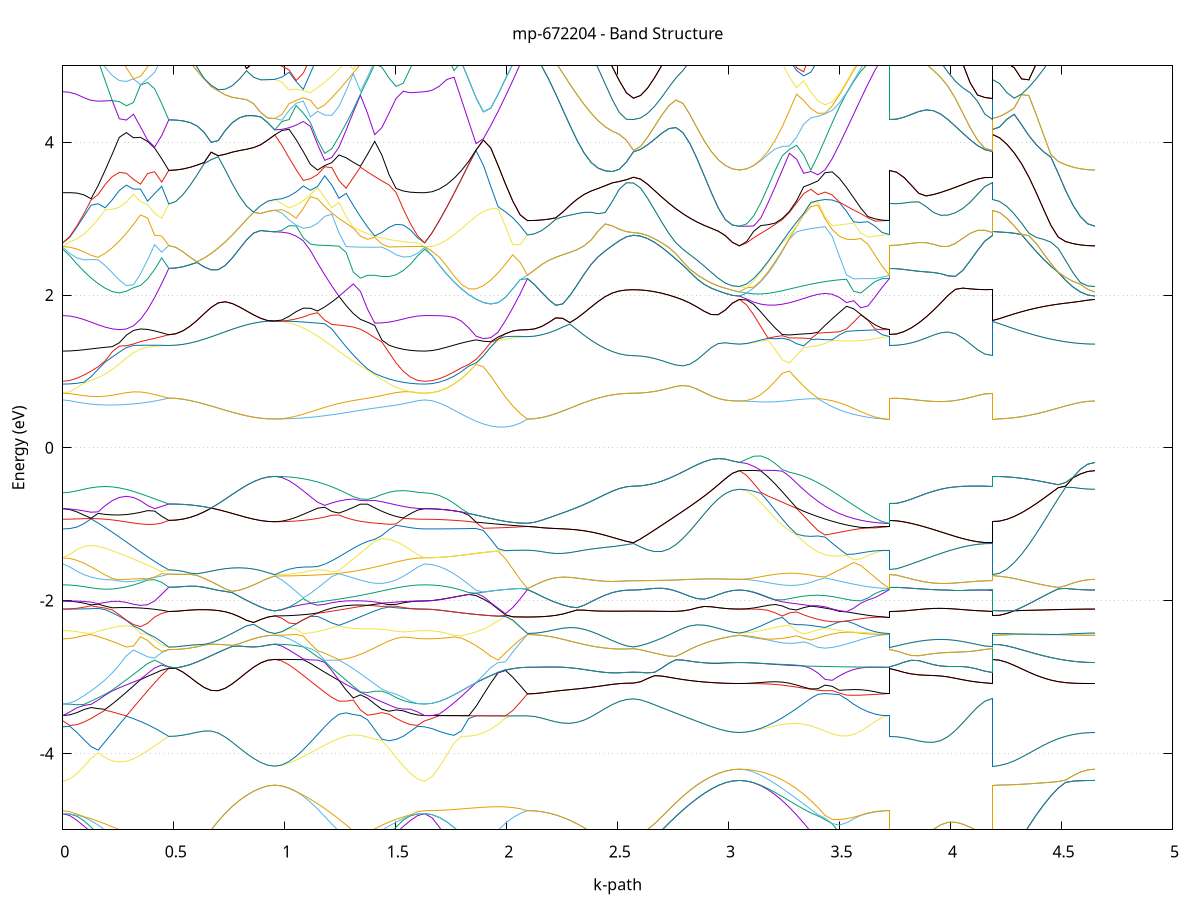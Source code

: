 set title 'mp-672204 - Band Structure'
set xlabel 'k-path'
set ylabel 'Energy (eV)'
set grid y
set yrange [-5:5]
set terminal png size 800,600
set output 'mp-672204_bands_gnuplot.png'
plot '-' using 1:2 with lines notitle, '-' using 1:2 with lines notitle, '-' using 1:2 with lines notitle, '-' using 1:2 with lines notitle, '-' using 1:2 with lines notitle, '-' using 1:2 with lines notitle, '-' using 1:2 with lines notitle, '-' using 1:2 with lines notitle, '-' using 1:2 with lines notitle, '-' using 1:2 with lines notitle, '-' using 1:2 with lines notitle, '-' using 1:2 with lines notitle, '-' using 1:2 with lines notitle, '-' using 1:2 with lines notitle, '-' using 1:2 with lines notitle, '-' using 1:2 with lines notitle, '-' using 1:2 with lines notitle, '-' using 1:2 with lines notitle, '-' using 1:2 with lines notitle, '-' using 1:2 with lines notitle, '-' using 1:2 with lines notitle, '-' using 1:2 with lines notitle, '-' using 1:2 with lines notitle, '-' using 1:2 with lines notitle, '-' using 1:2 with lines notitle, '-' using 1:2 with lines notitle, '-' using 1:2 with lines notitle, '-' using 1:2 with lines notitle, '-' using 1:2 with lines notitle, '-' using 1:2 with lines notitle, '-' using 1:2 with lines notitle, '-' using 1:2 with lines notitle, '-' using 1:2 with lines notitle, '-' using 1:2 with lines notitle, '-' using 1:2 with lines notitle, '-' using 1:2 with lines notitle, '-' using 1:2 with lines notitle, '-' using 1:2 with lines notitle, '-' using 1:2 with lines notitle, '-' using 1:2 with lines notitle, '-' using 1:2 with lines notitle, '-' using 1:2 with lines notitle, '-' using 1:2 with lines notitle, '-' using 1:2 with lines notitle, '-' using 1:2 with lines notitle, '-' using 1:2 with lines notitle, '-' using 1:2 with lines notitle, '-' using 1:2 with lines notitle, '-' using 1:2 with lines notitle, '-' using 1:2 with lines notitle, '-' using 1:2 with lines notitle, '-' using 1:2 with lines notitle, '-' using 1:2 with lines notitle, '-' using 1:2 with lines notitle, '-' using 1:2 with lines notitle, '-' using 1:2 with lines notitle, '-' using 1:2 with lines notitle, '-' using 1:2 with lines notitle, '-' using 1:2 with lines notitle, '-' using 1:2 with lines notitle, '-' using 1:2 with lines notitle, '-' using 1:2 with lines notitle, '-' using 1:2 with lines notitle, '-' using 1:2 with lines notitle, '-' using 1:2 with lines notitle, '-' using 1:2 with lines notitle, '-' using 1:2 with lines notitle, '-' using 1:2 with lines notitle, '-' using 1:2 with lines notitle, '-' using 1:2 with lines notitle, '-' using 1:2 with lines notitle, '-' using 1:2 with lines notitle, '-' using 1:2 with lines notitle, '-' using 1:2 with lines notitle, '-' using 1:2 with lines notitle, '-' using 1:2 with lines notitle, '-' using 1:2 with lines notitle, '-' using 1:2 with lines notitle, '-' using 1:2 with lines notitle, '-' using 1:2 with lines notitle, '-' using 1:2 with lines notitle, '-' using 1:2 with lines notitle, '-' using 1:2 with lines notitle, '-' using 1:2 with lines notitle, '-' using 1:2 with lines notitle, '-' using 1:2 with lines notitle, '-' using 1:2 with lines notitle, '-' using 1:2 with lines notitle, '-' using 1:2 with lines notitle, '-' using 1:2 with lines notitle, '-' using 1:2 with lines notitle, '-' using 1:2 with lines notitle, '-' using 1:2 with lines notitle, '-' using 1:2 with lines notitle, '-' using 1:2 with lines notitle, '-' using 1:2 with lines notitle, '-' using 1:2 with lines notitle, '-' using 1:2 with lines notitle, '-' using 1:2 with lines notitle, '-' using 1:2 with lines notitle, '-' using 1:2 with lines notitle, '-' using 1:2 with lines notitle, '-' using 1:2 with lines notitle, '-' using 1:2 with lines notitle, '-' using 1:2 with lines notitle, '-' using 1:2 with lines notitle, '-' using 1:2 with lines notitle, '-' using 1:2 with lines notitle, '-' using 1:2 with lines notitle, '-' using 1:2 with lines notitle, '-' using 1:2 with lines notitle, '-' using 1:2 with lines notitle, '-' using 1:2 with lines notitle, '-' using 1:2 with lines notitle, '-' using 1:2 with lines notitle, '-' using 1:2 with lines notitle, '-' using 1:2 with lines notitle, '-' using 1:2 with lines notitle, '-' using 1:2 with lines notitle, '-' using 1:2 with lines notitle, '-' using 1:2 with lines notitle, '-' using 1:2 with lines notitle, '-' using 1:2 with lines notitle, '-' using 1:2 with lines notitle, '-' using 1:2 with lines notitle, '-' using 1:2 with lines notitle, '-' using 1:2 with lines notitle, '-' using 1:2 with lines notitle, '-' using 1:2 with lines notitle, '-' using 1:2 with lines notitle, '-' using 1:2 with lines notitle, '-' using 1:2 with lines notitle, '-' using 1:2 with lines notitle, '-' using 1:2 with lines notitle, '-' using 1:2 with lines notitle, '-' using 1:2 with lines notitle, '-' using 1:2 with lines notitle, '-' using 1:2 with lines notitle, '-' using 1:2 with lines notitle, '-' using 1:2 with lines notitle, '-' using 1:2 with lines notitle, '-' using 1:2 with lines notitle, '-' using 1:2 with lines notitle, '-' using 1:2 with lines notitle, '-' using 1:2 with lines notitle, '-' using 1:2 with lines notitle, '-' using 1:2 with lines notitle, '-' using 1:2 with lines notitle, '-' using 1:2 with lines notitle, '-' using 1:2 with lines notitle, '-' using 1:2 with lines notitle, '-' using 1:2 with lines notitle, '-' using 1:2 with lines notitle, '-' using 1:2 with lines notitle, '-' using 1:2 with lines notitle, '-' using 1:2 with lines notitle, '-' using 1:2 with lines notitle, '-' using 1:2 with lines notitle, '-' using 1:2 with lines notitle, '-' using 1:2 with lines notitle, '-' using 1:2 with lines notitle, '-' using 1:2 with lines notitle, '-' using 1:2 with lines notitle, '-' using 1:2 with lines notitle, '-' using 1:2 with lines notitle, '-' using 1:2 with lines notitle, '-' using 1:2 with lines notitle, '-' using 1:2 with lines notitle, '-' using 1:2 with lines notitle, '-' using 1:2 with lines notitle, '-' using 1:2 with lines notitle, '-' using 1:2 with lines notitle, '-' using 1:2 with lines notitle, '-' using 1:2 with lines notitle, '-' using 1:2 with lines notitle, '-' using 1:2 with lines notitle, '-' using 1:2 with lines notitle, '-' using 1:2 with lines notitle, '-' using 1:2 with lines notitle, '-' using 1:2 with lines notitle, '-' using 1:2 with lines notitle, '-' using 1:2 with lines notitle, '-' using 1:2 with lines notitle, '-' using 1:2 with lines notitle, '-' using 1:2 with lines notitle, '-' using 1:2 with lines notitle, '-' using 1:2 with lines notitle, '-' using 1:2 with lines notitle, '-' using 1:2 with lines notitle, '-' using 1:2 with lines notitle, '-' using 1:2 with lines notitle, '-' using 1:2 with lines notitle
0.000000 -42.338579
0.031837 -42.338579
0.063673 -42.338579
0.095510 -42.338479
0.127347 -42.338479
0.159183 -42.338379
0.191020 -42.338279
0.222856 -42.338179
0.254693 -42.338179
0.286530 -42.338079
0.318366 -42.337979
0.350203 -42.337879
0.382040 -42.337779
0.413876 -42.337679
0.445713 -42.337579
0.477549 -42.337579
0.477549 -42.337579
0.509386 -42.337579
0.541223 -42.337579
0.573059 -42.337579
0.604896 -42.337479
0.636733 -42.337479
0.668569 -42.337479
0.700406 -42.337479
0.732243 -42.337479
0.764079 -42.337379
0.795916 -42.337379
0.827752 -42.337379
0.859589 -42.337379
0.891426 -42.337379
0.923262 -42.337379
0.955099 -42.337379
0.955099 -42.337379
0.987259 -42.337379
1.019419 -42.337379
1.051579 -42.337379
1.083738 -42.337379
1.115898 -42.337479
1.148058 -42.337479
1.180218 -42.337579
1.212378 -42.337679
1.244538 -42.337779
1.276697 -42.337879
1.308857 -42.337979
1.341017 -42.338079
1.373177 -42.338079
1.405337 -42.338179
1.437497 -42.338279
1.469657 -42.338379
1.501816 -42.338479
1.533976 -42.338479
1.566136 -42.338579
1.598296 -42.338579
1.630456 -42.338579
1.630456 -42.338579
1.663547 -42.338579
1.696637 -42.338579
1.729728 -42.338479
1.762819 -42.338479
1.795909 -42.338379
1.829000 -42.338379
1.862091 -42.338279
1.895181 -42.338179
1.928272 -42.338079
1.961362 -42.337979
1.994453 -42.337879
2.027544 -42.337779
2.060634 -42.337679
2.093725 -42.337679
2.093725 -42.337679
2.125562 -42.337679
2.157398 -42.337679
2.189235 -42.337679
2.221072 -42.337679
2.252908 -42.337579
2.284745 -42.337579
2.316582 -42.337579
2.348418 -42.337579
2.380255 -42.337579
2.412091 -42.337579
2.443928 -42.337579
2.475765 -42.337479
2.507601 -42.337479
2.539438 -42.337479
2.571275 -42.337479
2.571275 -42.337479
2.603111 -42.337479
2.634948 -42.337479
2.666784 -42.337479
2.698621 -42.337479
2.730458 -42.337479
2.762294 -42.337479
2.794131 -42.337479
2.825968 -42.337479
2.857804 -42.337379
2.889641 -42.337379
2.921478 -42.337379
2.953314 -42.337379
2.985151 -42.337379
3.016987 -42.337379
3.048824 -42.337379
3.048824 -42.337379
3.080984 -42.337379
3.113144 -42.337379
3.145304 -42.337379
3.177464 -42.337379
3.209623 -42.337379
3.241783 -42.337479
3.273943 -42.337479
3.306103 -42.337479
3.338263 -42.337479
3.370423 -42.337479
3.402582 -42.337579
3.434742 -42.337579
3.466902 -42.337579
3.499062 -42.337579
3.531222 -42.337579
3.563382 -42.337679
3.595542 -42.337679
3.627701 -42.337679
3.659861 -42.337679
3.692021 -42.337679
3.724181 -42.337679
3.724181 -42.337579
3.757272 -42.337579
3.790362 -42.337579
3.823453 -42.337579
3.856544 -42.337579
3.889634 -42.337579
3.922725 -42.337579
3.955816 -42.337579
3.988906 -42.337479
4.021997 -42.337479
4.055088 -42.337479
4.088178 -42.337479
4.121269 -42.337479
4.154360 -42.337479
4.187450 -42.337479
4.187450 -42.337379
4.220541 -42.337379
4.253632 -42.337379
4.286722 -42.337379
4.319813 -42.337379
4.352904 -42.337379
4.385994 -42.337379
4.419085 -42.337379
4.452176 -42.337379
4.485266 -42.337379
4.518357 -42.337379
4.551448 -42.337379
4.584538 -42.337379
4.617629 -42.337379
4.650719 -42.337379
e
0.000000 -42.336379
0.031837 -42.336379
0.063673 -42.336479
0.095510 -42.336479
0.127347 -42.336479
0.159183 -42.336579
0.191020 -42.336579
0.222856 -42.336679
0.254693 -42.336679
0.286530 -42.336779
0.318366 -42.336879
0.350203 -42.336979
0.382040 -42.337079
0.413876 -42.337079
0.445713 -42.337179
0.477549 -42.337179
0.477549 -42.337179
0.509386 -42.337179
0.541223 -42.337179
0.573059 -42.337179
0.604896 -42.337179
0.636733 -42.337179
0.668569 -42.337179
0.700406 -42.337079
0.732243 -42.337079
0.764079 -42.337079
0.795916 -42.337079
0.827752 -42.336979
0.859589 -42.336979
0.891426 -42.336979
0.923262 -42.336979
0.955099 -42.336979
0.955099 -42.336979
0.987259 -42.336979
1.019419 -42.336979
1.051579 -42.336979
1.083738 -42.336979
1.115898 -42.336979
1.148058 -42.336979
1.180218 -42.336979
1.212378 -42.336979
1.244538 -42.336879
1.276697 -42.336879
1.308857 -42.336779
1.341017 -42.336779
1.373177 -42.336679
1.405337 -42.336679
1.437497 -42.336579
1.469657 -42.336579
1.501816 -42.336479
1.533976 -42.336479
1.566136 -42.336479
1.598296 -42.336379
1.630456 -42.336379
1.630456 -42.336379
1.663547 -42.336379
1.696637 -42.336479
1.729728 -42.336479
1.762819 -42.336479
1.795909 -42.336579
1.829000 -42.336679
1.862091 -42.336679
1.895181 -42.336779
1.928272 -42.336879
1.961362 -42.336979
1.994453 -42.337079
2.027544 -42.337179
2.060634 -42.337279
2.093725 -42.337279
2.093725 -42.337279
2.125562 -42.337279
2.157398 -42.337279
2.189235 -42.337279
2.221072 -42.337279
2.252908 -42.337279
2.284745 -42.337279
2.316582 -42.337279
2.348418 -42.337179
2.380255 -42.337179
2.412091 -42.337179
2.443928 -42.337179
2.475765 -42.337179
2.507601 -42.337179
2.539438 -42.337179
2.571275 -42.337179
2.571275 -42.337179
2.603111 -42.337179
2.634948 -42.337179
2.666784 -42.337179
2.698621 -42.337179
2.730458 -42.337079
2.762294 -42.337079
2.794131 -42.337079
2.825968 -42.337079
2.857804 -42.337079
2.889641 -42.337079
2.921478 -42.337079
2.953314 -42.336979
2.985151 -42.336979
3.016987 -42.336979
3.048824 -42.336979
3.048824 -42.336979
3.080984 -42.336979
3.113144 -42.336979
3.145304 -42.336979
3.177464 -42.337079
3.209623 -42.337079
3.241783 -42.337079
3.273943 -42.337079
3.306103 -42.337079
3.338263 -42.337079
3.370423 -42.337179
3.402582 -42.337179
3.434742 -42.337179
3.466902 -42.337179
3.499062 -42.337179
3.531222 -42.337279
3.563382 -42.337279
3.595542 -42.337279
3.627701 -42.337279
3.659861 -42.337279
3.692021 -42.337279
3.724181 -42.337279
3.724181 -42.337179
3.757272 -42.337179
3.790362 -42.337179
3.823453 -42.337179
3.856544 -42.337179
3.889634 -42.337179
3.922725 -42.337179
3.955816 -42.337179
3.988906 -42.337179
4.021997 -42.337179
4.055088 -42.337179
4.088178 -42.337179
4.121269 -42.337179
4.154360 -42.337179
4.187450 -42.337179
4.187450 -42.336979
4.220541 -42.336979
4.253632 -42.336979
4.286722 -42.336979
4.319813 -42.336979
4.352904 -42.336979
4.385994 -42.336979
4.419085 -42.336979
4.452176 -42.336979
4.485266 -42.336979
4.518357 -42.336979
4.551448 -42.336979
4.584538 -42.336979
4.617629 -42.336979
4.650719 -42.336979
e
0.000000 -42.330579
0.031837 -42.330579
0.063673 -42.330679
0.095510 -42.330679
0.127347 -42.330779
0.159183 -42.330879
0.191020 -42.330979
0.222856 -42.331079
0.254693 -42.331179
0.286530 -42.331279
0.318366 -42.331379
0.350203 -42.331479
0.382040 -42.331579
0.413876 -42.331579
0.445713 -42.331679
0.477549 -42.331679
0.477549 -42.331679
0.509386 -42.331679
0.541223 -42.331679
0.573059 -42.331779
0.604896 -42.331879
0.636733 -42.331979
0.668569 -42.332079
0.700406 -42.332179
0.732243 -42.332379
0.764079 -42.332479
0.795916 -42.332579
0.827752 -42.332679
0.859589 -42.332779
0.891426 -42.332779
0.923262 -42.332879
0.955099 -42.332879
0.955099 -42.332879
0.987259 -42.332879
1.019419 -42.332779
1.051579 -42.332679
1.083738 -42.332579
1.115898 -42.332479
1.148058 -42.332379
1.180218 -42.332179
1.212378 -42.332079
1.244538 -42.331879
1.276697 -42.331679
1.308857 -42.331579
1.341017 -42.331379
1.373177 -42.331279
1.405337 -42.331079
1.437497 -42.330979
1.469657 -42.330879
1.501816 -42.330779
1.533976 -42.330679
1.566136 -42.330579
1.598296 -42.330579
1.630456 -42.330579
1.630456 -42.330579
1.663547 -42.330579
1.696637 -42.330579
1.729728 -42.330579
1.762819 -42.330579
1.795909 -42.330579
1.829000 -42.330579
1.862091 -42.330579
1.895181 -42.330579
1.928272 -42.330579
1.961362 -42.330579
1.994453 -42.330579
2.027544 -42.330579
2.060634 -42.330579
2.093725 -42.330579
2.093725 -42.330579
2.125562 -42.330579
2.157398 -42.330679
2.189235 -42.330679
2.221072 -42.330779
2.252908 -42.330879
2.284745 -42.330979
2.316582 -42.331079
2.348418 -42.331279
2.380255 -42.331379
2.412091 -42.331479
2.443928 -42.331579
2.475765 -42.331579
2.507601 -42.331679
2.539438 -42.331679
2.571275 -42.331679
2.571275 -42.331679
2.603111 -42.331779
2.634948 -42.331779
2.666784 -42.331879
2.698621 -42.331879
2.730458 -42.331979
2.762294 -42.332079
2.794131 -42.332279
2.825968 -42.332379
2.857804 -42.332479
2.889641 -42.332579
2.921478 -42.332679
2.953314 -42.332779
2.985151 -42.332779
3.016987 -42.332879
3.048824 -42.332879
3.048824 -42.332879
3.080984 -42.332879
3.113144 -42.332779
3.145304 -42.332779
3.177464 -42.332679
3.209623 -42.332579
3.241783 -42.332379
3.273943 -42.332279
3.306103 -42.332079
3.338263 -42.331979
3.370423 -42.331779
3.402582 -42.331579
3.434742 -42.331479
3.466902 -42.331279
3.499062 -42.331179
3.531222 -42.330979
3.563382 -42.330879
3.595542 -42.330779
3.627701 -42.330679
3.659861 -42.330679
3.692021 -42.330579
3.724181 -42.330579
3.724181 -42.331679
3.757272 -42.331679
3.790362 -42.331679
3.823453 -42.331679
3.856544 -42.331679
3.889634 -42.331679
3.922725 -42.331679
3.955816 -42.331679
3.988906 -42.331679
4.021997 -42.331679
4.055088 -42.331679
4.088178 -42.331679
4.121269 -42.331679
4.154360 -42.331679
4.187450 -42.331679
4.187450 -42.332879
4.220541 -42.332879
4.253632 -42.332879
4.286722 -42.332879
4.319813 -42.332879
4.352904 -42.332879
4.385994 -42.332879
4.419085 -42.332879
4.452176 -42.332879
4.485266 -42.332879
4.518357 -42.332879
4.551448 -42.332879
4.584538 -42.332879
4.617629 -42.332879
4.650719 -42.332879
e
0.000000 -42.330179
0.031837 -42.330179
0.063673 -42.330279
0.095510 -42.330279
0.127347 -42.330379
0.159183 -42.330479
0.191020 -42.330579
0.222856 -42.330679
0.254693 -42.330879
0.286530 -42.330979
0.318366 -42.331079
0.350203 -42.331179
0.382040 -42.331179
0.413876 -42.331279
0.445713 -42.331279
0.477549 -42.331279
0.477549 -42.331279
0.509386 -42.331279
0.541223 -42.331379
0.573059 -42.331379
0.604896 -42.331479
0.636733 -42.331579
0.668569 -42.331679
0.700406 -42.331879
0.732243 -42.331979
0.764079 -42.332079
0.795916 -42.332179
0.827752 -42.332279
0.859589 -42.332379
0.891426 -42.332479
0.923262 -42.332479
0.955099 -42.332479
0.955099 -42.332479
0.987259 -42.332479
1.019419 -42.332479
1.051579 -42.332379
1.083738 -42.332279
1.115898 -42.332179
1.148058 -42.332079
1.180218 -42.331979
1.212378 -42.331879
1.244538 -42.331679
1.276697 -42.331579
1.308857 -42.331379
1.341017 -42.331179
1.373177 -42.330979
1.405337 -42.330879
1.437497 -42.330679
1.469657 -42.330579
1.501816 -42.330479
1.533976 -42.330379
1.566136 -42.330279
1.598296 -42.330179
1.630456 -42.330179
1.630456 -42.330179
1.663547 -42.330179
1.696637 -42.330179
1.729728 -42.330179
1.762819 -42.330179
1.795909 -42.330179
1.829000 -42.330179
1.862091 -42.330179
1.895181 -42.330179
1.928272 -42.330179
1.961362 -42.330179
1.994453 -42.330179
2.027544 -42.330179
2.060634 -42.330179
2.093725 -42.330179
2.093725 -42.330179
2.125562 -42.330179
2.157398 -42.330279
2.189235 -42.330279
2.221072 -42.330379
2.252908 -42.330479
2.284745 -42.330579
2.316582 -42.330779
2.348418 -42.330879
2.380255 -42.330979
2.412091 -42.331079
2.443928 -42.331179
2.475765 -42.331279
2.507601 -42.331279
2.539438 -42.331379
2.571275 -42.331379
2.571275 -42.331379
2.603111 -42.331379
2.634948 -42.331379
2.666784 -42.331479
2.698621 -42.331579
2.730458 -42.331679
2.762294 -42.331779
2.794131 -42.331879
2.825968 -42.331979
2.857804 -42.332079
2.889641 -42.332179
2.921478 -42.332279
2.953314 -42.332379
2.985151 -42.332479
3.016987 -42.332479
3.048824 -42.332479
3.048824 -42.332479
3.080984 -42.332479
3.113144 -42.332479
3.145304 -42.332379
3.177464 -42.332279
3.209623 -42.332179
3.241783 -42.332079
3.273943 -42.331979
3.306103 -42.331879
3.338263 -42.331679
3.370423 -42.331579
3.402582 -42.331379
3.434742 -42.331179
3.466902 -42.330979
3.499062 -42.330879
3.531222 -42.330679
3.563382 -42.330579
3.595542 -42.330479
3.627701 -42.330379
3.659861 -42.330279
3.692021 -42.330179
3.724181 -42.330179
3.724181 -42.331279
3.757272 -42.331279
3.790362 -42.331279
3.823453 -42.331279
3.856544 -42.331279
3.889634 -42.331279
3.922725 -42.331279
3.955816 -42.331279
3.988906 -42.331379
4.021997 -42.331379
4.055088 -42.331379
4.088178 -42.331379
4.121269 -42.331379
4.154360 -42.331379
4.187450 -42.331379
4.187450 -42.332479
4.220541 -42.332479
4.253632 -42.332479
4.286722 -42.332479
4.319813 -42.332479
4.352904 -42.332479
4.385994 -42.332479
4.419085 -42.332479
4.452176 -42.332479
4.485266 -42.332479
4.518357 -42.332479
4.551448 -42.332479
4.584538 -42.332479
4.617629 -42.332479
4.650719 -42.332479
e
0.000000 -42.320379
0.031837 -42.320379
0.063673 -42.320379
0.095510 -42.320279
0.127347 -42.320179
0.159183 -42.320079
0.191020 -42.319979
0.222856 -42.319879
0.254693 -42.319779
0.286530 -42.319679
0.318366 -42.319579
0.350203 -42.319479
0.382040 -42.319379
0.413876 -42.319279
0.445713 -42.319279
0.477549 -42.319279
0.477549 -42.319279
0.509386 -42.319279
0.541223 -42.319179
0.573059 -42.319179
0.604896 -42.319079
0.636733 -42.318979
0.668569 -42.318879
0.700406 -42.318779
0.732243 -42.318579
0.764079 -42.318479
0.795916 -42.318379
0.827752 -42.318279
0.859589 -42.318279
0.891426 -42.318179
0.923262 -42.318179
0.955099 -42.318179
0.955099 -42.318179
0.987259 -42.318179
1.019419 -42.318179
1.051579 -42.318279
1.083738 -42.318379
1.115898 -42.318479
1.148058 -42.318579
1.180218 -42.318679
1.212378 -42.318879
1.244538 -42.319079
1.276697 -42.319179
1.308857 -42.319379
1.341017 -42.319579
1.373177 -42.319679
1.405337 -42.319879
1.437497 -42.319979
1.469657 -42.320079
1.501816 -42.320179
1.533976 -42.320279
1.566136 -42.320379
1.598296 -42.320379
1.630456 -42.320379
1.630456 -42.320379
1.663547 -42.320379
1.696637 -42.320379
1.729728 -42.320379
1.762819 -42.320379
1.795909 -42.320379
1.829000 -42.320379
1.862091 -42.320379
1.895181 -42.320379
1.928272 -42.320379
1.961362 -42.320379
1.994453 -42.320379
2.027544 -42.320379
2.060634 -42.320379
2.093725 -42.320379
2.093725 -42.320379
2.125562 -42.320379
2.157398 -42.320379
2.189235 -42.320279
2.221072 -42.320179
2.252908 -42.320079
2.284745 -42.319979
2.316582 -42.319879
2.348418 -42.319779
2.380255 -42.319679
2.412091 -42.319579
2.443928 -42.319479
2.475765 -42.319379
2.507601 -42.319279
2.539438 -42.319279
2.571275 -42.319279
2.571275 -42.319279
2.603111 -42.319279
2.634948 -42.319179
2.666784 -42.319179
2.698621 -42.319079
2.730458 -42.318979
2.762294 -42.318879
2.794131 -42.318779
2.825968 -42.318579
2.857804 -42.318479
2.889641 -42.318379
2.921478 -42.318279
2.953314 -42.318279
2.985151 -42.318179
3.016987 -42.318179
3.048824 -42.318179
3.048824 -42.318179
3.080984 -42.318179
3.113144 -42.318179
3.145304 -42.318279
3.177464 -42.318379
3.209623 -42.318479
3.241783 -42.318579
3.273943 -42.318679
3.306103 -42.318879
3.338263 -42.319079
3.370423 -42.319179
3.402582 -42.319379
3.434742 -42.319579
3.466902 -42.319679
3.499062 -42.319879
3.531222 -42.319979
3.563382 -42.320079
3.595542 -42.320179
3.627701 -42.320279
3.659861 -42.320379
3.692021 -42.320379
3.724181 -42.320379
3.724181 -42.319279
3.757272 -42.319279
3.790362 -42.319279
3.823453 -42.319279
3.856544 -42.319279
3.889634 -42.319279
3.922725 -42.319279
3.955816 -42.319279
3.988906 -42.319279
4.021997 -42.319279
4.055088 -42.319279
4.088178 -42.319279
4.121269 -42.319279
4.154360 -42.319279
4.187450 -42.319279
4.187450 -42.318179
4.220541 -42.318179
4.253632 -42.318179
4.286722 -42.318179
4.319813 -42.318179
4.352904 -42.318179
4.385994 -42.318179
4.419085 -42.318179
4.452176 -42.318179
4.485266 -42.318179
4.518357 -42.318179
4.551448 -42.318179
4.584538 -42.318179
4.617629 -42.318179
4.650719 -42.318179
e
0.000000 -42.320079
0.031837 -42.320079
0.063673 -42.320079
0.095510 -42.319979
0.127347 -42.319879
0.159183 -42.319779
0.191020 -42.319679
0.222856 -42.319579
0.254693 -42.319479
0.286530 -42.319279
0.318366 -42.319179
0.350203 -42.319079
0.382040 -42.319079
0.413876 -42.318979
0.445713 -42.318979
0.477549 -42.318979
0.477549 -42.318979
0.509386 -42.318979
0.541223 -42.318879
0.573059 -42.318879
0.604896 -42.318779
0.636733 -42.318679
0.668569 -42.318579
0.700406 -42.318379
0.732243 -42.318279
0.764079 -42.318179
0.795916 -42.318079
0.827752 -42.317979
0.859589 -42.317879
0.891426 -42.317879
0.923262 -42.317779
0.955099 -42.317779
0.955099 -42.317779
0.987259 -42.317779
1.019419 -42.317879
1.051579 -42.317879
1.083738 -42.317979
1.115898 -42.318079
1.148058 -42.318179
1.180218 -42.318279
1.212378 -42.318479
1.244538 -42.318579
1.276697 -42.318779
1.308857 -42.318979
1.341017 -42.319079
1.373177 -42.319279
1.405337 -42.319479
1.437497 -42.319579
1.469657 -42.319779
1.501816 -42.319879
1.533976 -42.319979
1.566136 -42.319979
1.598296 -42.320079
1.630456 -42.320079
1.630456 -42.320079
1.663547 -42.320079
1.696637 -42.320079
1.729728 -42.320079
1.762819 -42.320079
1.795909 -42.320079
1.829000 -42.320079
1.862091 -42.320079
1.895181 -42.320079
1.928272 -42.320079
1.961362 -42.320079
1.994453 -42.320079
2.027544 -42.320079
2.060634 -42.320079
2.093725 -42.320079
2.093725 -42.320079
2.125562 -42.320079
2.157398 -42.320079
2.189235 -42.319979
2.221072 -42.319879
2.252908 -42.319779
2.284745 -42.319679
2.316582 -42.319579
2.348418 -42.319479
2.380255 -42.319279
2.412091 -42.319179
2.443928 -42.319079
2.475765 -42.319079
2.507601 -42.318979
2.539438 -42.318979
2.571275 -42.318979
2.571275 -42.318979
2.603111 -42.318979
2.634948 -42.318879
2.666784 -42.318879
2.698621 -42.318779
2.730458 -42.318679
2.762294 -42.318579
2.794131 -42.318379
2.825968 -42.318279
2.857804 -42.318179
2.889641 -42.318079
2.921478 -42.317979
2.953314 -42.317879
2.985151 -42.317879
3.016987 -42.317779
3.048824 -42.317779
3.048824 -42.317779
3.080984 -42.317779
3.113144 -42.317879
3.145304 -42.317879
3.177464 -42.317979
3.209623 -42.318079
3.241783 -42.318179
3.273943 -42.318279
3.306103 -42.318479
3.338263 -42.318579
3.370423 -42.318779
3.402582 -42.318979
3.434742 -42.319079
3.466902 -42.319279
3.499062 -42.319479
3.531222 -42.319579
3.563382 -42.319779
3.595542 -42.319879
3.627701 -42.319979
3.659861 -42.320079
3.692021 -42.320079
3.724181 -42.320079
3.724181 -42.318979
3.757272 -42.318979
3.790362 -42.318979
3.823453 -42.318979
3.856544 -42.318979
3.889634 -42.318979
3.922725 -42.318979
3.955816 -42.318979
3.988906 -42.318979
4.021997 -42.318979
4.055088 -42.318979
4.088178 -42.318979
4.121269 -42.318979
4.154360 -42.318979
4.187450 -42.318979
4.187450 -42.317779
4.220541 -42.317779
4.253632 -42.317779
4.286722 -42.317779
4.319813 -42.317779
4.352904 -42.317779
4.385994 -42.317779
4.419085 -42.317779
4.452176 -42.317779
4.485266 -42.317779
4.518357 -42.317779
4.551448 -42.317779
4.584538 -42.317779
4.617629 -42.317779
4.650719 -42.317779
e
0.000000 -42.285679
0.031837 -42.285679
0.063673 -42.285679
0.095510 -42.285679
0.127347 -42.285679
0.159183 -42.285579
0.191020 -42.285479
0.222856 -42.285479
0.254693 -42.285379
0.286530 -42.285279
0.318366 -42.285179
0.350203 -42.285079
0.382040 -42.284979
0.413876 -42.284879
0.445713 -42.284779
0.477549 -42.284779
0.477549 -42.284779
0.509386 -42.284779
0.541223 -42.284779
0.573059 -42.284779
0.604896 -42.284779
0.636733 -42.284779
0.668569 -42.284779
0.700406 -42.284779
0.732243 -42.284779
0.764079 -42.284779
0.795916 -42.284779
0.827752 -42.284779
0.859589 -42.284779
0.891426 -42.284779
0.923262 -42.284779
0.955099 -42.284779
0.955099 -42.284779
0.987259 -42.284779
1.019419 -42.284779
1.051579 -42.284779
1.083738 -42.284779
1.115898 -42.284779
1.148058 -42.284879
1.180218 -42.284879
1.212378 -42.284979
1.244538 -42.285079
1.276697 -42.285179
1.308857 -42.285179
1.341017 -42.285279
1.373177 -42.285379
1.405337 -42.285479
1.437497 -42.285479
1.469657 -42.285579
1.501816 -42.285679
1.533976 -42.285679
1.566136 -42.285679
1.598296 -42.285679
1.630456 -42.285679
1.630456 -42.285679
1.663547 -42.285679
1.696637 -42.285679
1.729728 -42.285679
1.762819 -42.285579
1.795909 -42.285579
1.829000 -42.285479
1.862091 -42.285379
1.895181 -42.285279
1.928272 -42.285179
1.961362 -42.285079
1.994453 -42.284979
2.027544 -42.284879
2.060634 -42.284779
2.093725 -42.284679
2.093725 -42.284679
2.125562 -42.284679
2.157398 -42.284679
2.189235 -42.284679
2.221072 -42.284779
2.252908 -42.284779
2.284745 -42.284779
2.316582 -42.284779
2.348418 -42.284779
2.380255 -42.284779
2.412091 -42.284779
2.443928 -42.284779
2.475765 -42.284779
2.507601 -42.284779
2.539438 -42.284779
2.571275 -42.284779
2.571275 -42.284779
2.603111 -42.284779
2.634948 -42.284779
2.666784 -42.284779
2.698621 -42.284779
2.730458 -42.284779
2.762294 -42.284779
2.794131 -42.284779
2.825968 -42.284779
2.857804 -42.284779
2.889641 -42.284779
2.921478 -42.284779
2.953314 -42.284779
2.985151 -42.284779
3.016987 -42.284779
3.048824 -42.284779
3.048824 -42.284779
3.080984 -42.284779
3.113144 -42.284779
3.145304 -42.284779
3.177464 -42.284779
3.209623 -42.284779
3.241783 -42.284779
3.273943 -42.284779
3.306103 -42.284779
3.338263 -42.284779
3.370423 -42.284779
3.402582 -42.284779
3.434742 -42.284779
3.466902 -42.284779
3.499062 -42.284779
3.531222 -42.284779
3.563382 -42.284779
3.595542 -42.284779
3.627701 -42.284779
3.659861 -42.284679
3.692021 -42.284679
3.724181 -42.284679
3.724181 -42.284779
3.757272 -42.284779
3.790362 -42.284779
3.823453 -42.284779
3.856544 -42.284779
3.889634 -42.284779
3.922725 -42.284779
3.955816 -42.284779
3.988906 -42.284779
4.021997 -42.284779
4.055088 -42.284779
4.088178 -42.284779
4.121269 -42.284779
4.154360 -42.284779
4.187450 -42.284779
4.187450 -42.284779
4.220541 -42.284779
4.253632 -42.284779
4.286722 -42.284779
4.319813 -42.284779
4.352904 -42.284779
4.385994 -42.284779
4.419085 -42.284779
4.452176 -42.284779
4.485266 -42.284779
4.518357 -42.284779
4.551448 -42.284779
4.584538 -42.284779
4.617629 -42.284779
4.650719 -42.284779
e
0.000000 -42.283379
0.031837 -42.283379
0.063673 -42.283379
0.095510 -42.283379
0.127347 -42.283479
0.159183 -42.283479
0.191020 -42.283579
0.222856 -42.283679
0.254693 -42.283779
0.286530 -42.283879
0.318366 -42.283979
0.350203 -42.284079
0.382040 -42.284179
0.413876 -42.284279
0.445713 -42.284379
0.477549 -42.284379
0.477549 -42.284379
0.509386 -42.284379
0.541223 -42.284379
0.573059 -42.284379
0.604896 -42.284379
0.636733 -42.284379
0.668569 -42.284379
0.700406 -42.284379
0.732243 -42.284379
0.764079 -42.284379
0.795916 -42.284379
0.827752 -42.284379
0.859589 -42.284379
0.891426 -42.284379
0.923262 -42.284379
0.955099 -42.284379
0.955099 -42.284379
0.987259 -42.284379
1.019419 -42.284379
1.051579 -42.284379
1.083738 -42.284379
1.115898 -42.284279
1.148058 -42.284279
1.180218 -42.284179
1.212378 -42.284179
1.244538 -42.284079
1.276697 -42.283979
1.308857 -42.283879
1.341017 -42.283779
1.373177 -42.283779
1.405337 -42.283679
1.437497 -42.283579
1.469657 -42.283479
1.501816 -42.283479
1.533976 -42.283379
1.566136 -42.283379
1.598296 -42.283379
1.630456 -42.283379
1.630456 -42.283379
1.663547 -42.283379
1.696637 -42.283379
1.729728 -42.283379
1.762819 -42.283479
1.795909 -42.283579
1.829000 -42.283579
1.862091 -42.283679
1.895181 -42.283779
1.928272 -42.283879
1.961362 -42.283979
1.994453 -42.284079
2.027544 -42.284179
2.060634 -42.284279
2.093725 -42.284379
2.093725 -42.284379
2.125562 -42.284379
2.157398 -42.284379
2.189235 -42.284379
2.221072 -42.284379
2.252908 -42.284379
2.284745 -42.284379
2.316582 -42.284379
2.348418 -42.284379
2.380255 -42.284379
2.412091 -42.284379
2.443928 -42.284379
2.475765 -42.284379
2.507601 -42.284379
2.539438 -42.284379
2.571275 -42.284379
2.571275 -42.284379
2.603111 -42.284379
2.634948 -42.284379
2.666784 -42.284379
2.698621 -42.284379
2.730458 -42.284379
2.762294 -42.284379
2.794131 -42.284379
2.825968 -42.284379
2.857804 -42.284379
2.889641 -42.284379
2.921478 -42.284379
2.953314 -42.284379
2.985151 -42.284379
3.016987 -42.284379
3.048824 -42.284379
3.048824 -42.284379
3.080984 -42.284379
3.113144 -42.284379
3.145304 -42.284379
3.177464 -42.284379
3.209623 -42.284379
3.241783 -42.284379
3.273943 -42.284379
3.306103 -42.284379
3.338263 -42.284379
3.370423 -42.284379
3.402582 -42.284379
3.434742 -42.284379
3.466902 -42.284379
3.499062 -42.284379
3.531222 -42.284379
3.563382 -42.284379
3.595542 -42.284379
3.627701 -42.284379
3.659861 -42.284379
3.692021 -42.284379
3.724181 -42.284379
3.724181 -42.284379
3.757272 -42.284379
3.790362 -42.284379
3.823453 -42.284379
3.856544 -42.284379
3.889634 -42.284379
3.922725 -42.284379
3.955816 -42.284379
3.988906 -42.284379
4.021997 -42.284379
4.055088 -42.284379
4.088178 -42.284379
4.121269 -42.284379
4.154360 -42.284379
4.187450 -42.284379
4.187450 -42.284379
4.220541 -42.284379
4.253632 -42.284379
4.286722 -42.284379
4.319813 -42.284379
4.352904 -42.284379
4.385994 -42.284379
4.419085 -42.284379
4.452176 -42.284379
4.485266 -42.284379
4.518357 -42.284379
4.551448 -42.284379
4.584538 -42.284379
4.617629 -42.284379
4.650719 -42.284379
e
0.000000 -42.271979
0.031837 -42.271979
0.063673 -42.271979
0.095510 -42.271979
0.127347 -42.271979
0.159183 -42.271979
0.191020 -42.271979
0.222856 -42.271979
0.254693 -42.271979
0.286530 -42.271979
0.318366 -42.271979
0.350203 -42.271979
0.382040 -42.271979
0.413876 -42.271979
0.445713 -42.271979
0.477549 -42.271979
0.477549 -42.271979
0.509386 -42.271979
0.541223 -42.271979
0.573059 -42.271979
0.604896 -42.271979
0.636733 -42.271979
0.668569 -42.271979
0.700406 -42.271979
0.732243 -42.271979
0.764079 -42.271979
0.795916 -42.271979
0.827752 -42.271979
0.859589 -42.271979
0.891426 -42.271979
0.923262 -42.271979
0.955099 -42.271979
0.955099 -42.271979
0.987259 -42.271979
1.019419 -42.271979
1.051579 -42.271979
1.083738 -42.271979
1.115898 -42.271979
1.148058 -42.271979
1.180218 -42.271979
1.212378 -42.271979
1.244538 -42.271979
1.276697 -42.271979
1.308857 -42.271979
1.341017 -42.271979
1.373177 -42.271979
1.405337 -42.271979
1.437497 -42.271979
1.469657 -42.271979
1.501816 -42.271979
1.533976 -42.271979
1.566136 -42.271979
1.598296 -42.271979
1.630456 -42.271979
1.630456 -42.271979
1.663547 -42.271979
1.696637 -42.271979
1.729728 -42.271979
1.762819 -42.271979
1.795909 -42.271979
1.829000 -42.271979
1.862091 -42.271979
1.895181 -42.271979
1.928272 -42.271979
1.961362 -42.271979
1.994453 -42.271979
2.027544 -42.271979
2.060634 -42.271979
2.093725 -42.271979
2.093725 -42.271979
2.125562 -42.271979
2.157398 -42.271979
2.189235 -42.271979
2.221072 -42.271979
2.252908 -42.271979
2.284745 -42.271979
2.316582 -42.271979
2.348418 -42.271979
2.380255 -42.271979
2.412091 -42.271979
2.443928 -42.271979
2.475765 -42.271979
2.507601 -42.271979
2.539438 -42.271979
2.571275 -42.271979
2.571275 -42.271979
2.603111 -42.271979
2.634948 -42.271979
2.666784 -42.271979
2.698621 -42.271979
2.730458 -42.271979
2.762294 -42.271979
2.794131 -42.271979
2.825968 -42.271979
2.857804 -42.271979
2.889641 -42.271979
2.921478 -42.271979
2.953314 -42.271979
2.985151 -42.271979
3.016987 -42.271979
3.048824 -42.271979
3.048824 -42.271979
3.080984 -42.271979
3.113144 -42.271979
3.145304 -42.271979
3.177464 -42.271979
3.209623 -42.271979
3.241783 -42.271979
3.273943 -42.271979
3.306103 -42.271979
3.338263 -42.271979
3.370423 -42.271979
3.402582 -42.271979
3.434742 -42.271979
3.466902 -42.271979
3.499062 -42.271979
3.531222 -42.271979
3.563382 -42.271979
3.595542 -42.271979
3.627701 -42.271979
3.659861 -42.271979
3.692021 -42.271979
3.724181 -42.271979
3.724181 -42.271979
3.757272 -42.271979
3.790362 -42.271979
3.823453 -42.271979
3.856544 -42.271979
3.889634 -42.271979
3.922725 -42.271979
3.955816 -42.271979
3.988906 -42.271979
4.021997 -42.271979
4.055088 -42.271979
4.088178 -42.271979
4.121269 -42.271979
4.154360 -42.271979
4.187450 -42.271979
4.187450 -42.271979
4.220541 -42.271979
4.253632 -42.271979
4.286722 -42.271979
4.319813 -42.271979
4.352904 -42.271979
4.385994 -42.271979
4.419085 -42.271979
4.452176 -42.271979
4.485266 -42.271979
4.518357 -42.271979
4.551448 -42.271979
4.584538 -42.271979
4.617629 -42.271979
4.650719 -42.271979
e
0.000000 -42.271679
0.031837 -42.271679
0.063673 -42.271679
0.095510 -42.271679
0.127347 -42.271679
0.159183 -42.271679
0.191020 -42.271679
0.222856 -42.271679
0.254693 -42.271679
0.286530 -42.271679
0.318366 -42.271679
0.350203 -42.271679
0.382040 -42.271579
0.413876 -42.271579
0.445713 -42.271579
0.477549 -42.271579
0.477549 -42.271579
0.509386 -42.271579
0.541223 -42.271579
0.573059 -42.271579
0.604896 -42.271579
0.636733 -42.271579
0.668569 -42.271579
0.700406 -42.271679
0.732243 -42.271679
0.764079 -42.271679
0.795916 -42.271679
0.827752 -42.271679
0.859589 -42.271679
0.891426 -42.271679
0.923262 -42.271679
0.955099 -42.271679
0.955099 -42.271679
0.987259 -42.271679
1.019419 -42.271679
1.051579 -42.271679
1.083738 -42.271679
1.115898 -42.271679
1.148058 -42.271579
1.180218 -42.271579
1.212378 -42.271579
1.244538 -42.271579
1.276697 -42.271579
1.308857 -42.271579
1.341017 -42.271679
1.373177 -42.271679
1.405337 -42.271679
1.437497 -42.271679
1.469657 -42.271679
1.501816 -42.271679
1.533976 -42.271679
1.566136 -42.271679
1.598296 -42.271679
1.630456 -42.271679
1.630456 -42.271679
1.663547 -42.271679
1.696637 -42.271679
1.729728 -42.271679
1.762819 -42.271679
1.795909 -42.271679
1.829000 -42.271679
1.862091 -42.271679
1.895181 -42.271679
1.928272 -42.271679
1.961362 -42.271679
1.994453 -42.271679
2.027544 -42.271679
2.060634 -42.271679
2.093725 -42.271679
2.093725 -42.271679
2.125562 -42.271679
2.157398 -42.271679
2.189235 -42.271679
2.221072 -42.271679
2.252908 -42.271679
2.284745 -42.271679
2.316582 -42.271679
2.348418 -42.271679
2.380255 -42.271679
2.412091 -42.271679
2.443928 -42.271679
2.475765 -42.271679
2.507601 -42.271679
2.539438 -42.271679
2.571275 -42.271679
2.571275 -42.271679
2.603111 -42.271679
2.634948 -42.271679
2.666784 -42.271679
2.698621 -42.271679
2.730458 -42.271679
2.762294 -42.271679
2.794131 -42.271679
2.825968 -42.271679
2.857804 -42.271679
2.889641 -42.271679
2.921478 -42.271679
2.953314 -42.271679
2.985151 -42.271679
3.016987 -42.271679
3.048824 -42.271679
3.048824 -42.271679
3.080984 -42.271679
3.113144 -42.271679
3.145304 -42.271679
3.177464 -42.271679
3.209623 -42.271679
3.241783 -42.271679
3.273943 -42.271679
3.306103 -42.271679
3.338263 -42.271679
3.370423 -42.271679
3.402582 -42.271679
3.434742 -42.271679
3.466902 -42.271679
3.499062 -42.271679
3.531222 -42.271679
3.563382 -42.271679
3.595542 -42.271679
3.627701 -42.271679
3.659861 -42.271679
3.692021 -42.271679
3.724181 -42.271679
3.724181 -42.271579
3.757272 -42.271579
3.790362 -42.271579
3.823453 -42.271579
3.856544 -42.271579
3.889634 -42.271679
3.922725 -42.271679
3.955816 -42.271679
3.988906 -42.271679
4.021997 -42.271679
4.055088 -42.271679
4.088178 -42.271679
4.121269 -42.271679
4.154360 -42.271679
4.187450 -42.271679
4.187450 -42.271679
4.220541 -42.271679
4.253632 -42.271679
4.286722 -42.271679
4.319813 -42.271679
4.352904 -42.271679
4.385994 -42.271679
4.419085 -42.271679
4.452176 -42.271679
4.485266 -42.271679
4.518357 -42.271679
4.551448 -42.271679
4.584538 -42.271679
4.617629 -42.271679
4.650719 -42.271679
e
0.000000 -42.220379
0.031837 -42.220379
0.063673 -42.220379
0.095510 -42.220379
0.127347 -42.220379
0.159183 -42.220379
0.191020 -42.220379
0.222856 -42.220379
0.254693 -42.220479
0.286530 -42.220479
0.318366 -42.220479
0.350203 -42.220479
0.382040 -42.220479
0.413876 -42.220479
0.445713 -42.220479
0.477549 -42.220479
0.477549 -42.220479
0.509386 -42.220479
0.541223 -42.220479
0.573059 -42.220579
0.604896 -42.220579
0.636733 -42.220579
0.668569 -42.220579
0.700406 -42.220579
0.732243 -42.220579
0.764079 -42.220679
0.795916 -42.220679
0.827752 -42.220679
0.859589 -42.220679
0.891426 -42.220679
0.923262 -42.220679
0.955099 -42.220679
0.955099 -42.220679
0.987259 -42.220679
1.019419 -42.220679
1.051579 -42.220679
1.083738 -42.220679
1.115898 -42.220679
1.148058 -42.220579
1.180218 -42.220579
1.212378 -42.220579
1.244538 -42.220579
1.276697 -42.220579
1.308857 -42.220479
1.341017 -42.220479
1.373177 -42.220479
1.405337 -42.220479
1.437497 -42.220379
1.469657 -42.220379
1.501816 -42.220379
1.533976 -42.220379
1.566136 -42.220379
1.598296 -42.220379
1.630456 -42.220379
1.630456 -42.220379
1.663547 -42.220379
1.696637 -42.220379
1.729728 -42.220379
1.762819 -42.220379
1.795909 -42.220379
1.829000 -42.220379
1.862091 -42.220379
1.895181 -42.220379
1.928272 -42.220379
1.961362 -42.220379
1.994453 -42.220379
2.027544 -42.220379
2.060634 -42.220379
2.093725 -42.220379
2.093725 -42.220379
2.125562 -42.220379
2.157398 -42.220379
2.189235 -42.220379
2.221072 -42.220379
2.252908 -42.220379
2.284745 -42.220379
2.316582 -42.220379
2.348418 -42.220479
2.380255 -42.220479
2.412091 -42.220479
2.443928 -42.220479
2.475765 -42.220479
2.507601 -42.220479
2.539438 -42.220479
2.571275 -42.220479
2.571275 -42.220479
2.603111 -42.220479
2.634948 -42.220479
2.666784 -42.220579
2.698621 -42.220579
2.730458 -42.220579
2.762294 -42.220579
2.794131 -42.220579
2.825968 -42.220579
2.857804 -42.220679
2.889641 -42.220679
2.921478 -42.220679
2.953314 -42.220679
2.985151 -42.220679
3.016987 -42.220679
3.048824 -42.220679
3.048824 -42.220679
3.080984 -42.220679
3.113144 -42.220679
3.145304 -42.220679
3.177464 -42.220679
3.209623 -42.220679
3.241783 -42.220579
3.273943 -42.220579
3.306103 -42.220579
3.338263 -42.220579
3.370423 -42.220579
3.402582 -42.220479
3.434742 -42.220479
3.466902 -42.220479
3.499062 -42.220479
3.531222 -42.220379
3.563382 -42.220379
3.595542 -42.220379
3.627701 -42.220379
3.659861 -42.220379
3.692021 -42.220379
3.724181 -42.220379
3.724181 -42.220479
3.757272 -42.220479
3.790362 -42.220479
3.823453 -42.220479
3.856544 -42.220479
3.889634 -42.220479
3.922725 -42.220479
3.955816 -42.220479
3.988906 -42.220479
4.021997 -42.220479
4.055088 -42.220479
4.088178 -42.220479
4.121269 -42.220479
4.154360 -42.220479
4.187450 -42.220479
4.187450 -42.220679
4.220541 -42.220679
4.253632 -42.220679
4.286722 -42.220679
4.319813 -42.220679
4.352904 -42.220679
4.385994 -42.220679
4.419085 -42.220679
4.452176 -42.220679
4.485266 -42.220679
4.518357 -42.220679
4.551448 -42.220679
4.584538 -42.220679
4.617629 -42.220679
4.650719 -42.220679
e
0.000000 -42.219979
0.031837 -42.219979
0.063673 -42.219979
0.095510 -42.219979
0.127347 -42.219979
0.159183 -42.220079
0.191020 -42.220079
0.222856 -42.220079
0.254693 -42.220079
0.286530 -42.220079
0.318366 -42.220079
0.350203 -42.220179
0.382040 -42.220179
0.413876 -42.220179
0.445713 -42.220179
0.477549 -42.220179
0.477549 -42.220179
0.509386 -42.220179
0.541223 -42.220179
0.573059 -42.220179
0.604896 -42.220179
0.636733 -42.220179
0.668569 -42.220179
0.700406 -42.220279
0.732243 -42.220279
0.764079 -42.220279
0.795916 -42.220279
0.827752 -42.220279
0.859589 -42.220279
0.891426 -42.220279
0.923262 -42.220379
0.955099 -42.220379
0.955099 -42.220379
0.987259 -42.220379
1.019419 -42.220279
1.051579 -42.220279
1.083738 -42.220279
1.115898 -42.220279
1.148058 -42.220279
1.180218 -42.220279
1.212378 -42.220179
1.244538 -42.220179
1.276697 -42.220179
1.308857 -42.220179
1.341017 -42.220179
1.373177 -42.220079
1.405337 -42.220079
1.437497 -42.220079
1.469657 -42.220079
1.501816 -42.219979
1.533976 -42.219979
1.566136 -42.219979
1.598296 -42.219979
1.630456 -42.219979
1.630456 -42.219979
1.663547 -42.219979
1.696637 -42.219979
1.729728 -42.219979
1.762819 -42.219979
1.795909 -42.219979
1.829000 -42.219979
1.862091 -42.219979
1.895181 -42.219979
1.928272 -42.219979
1.961362 -42.219979
1.994453 -42.219979
2.027544 -42.219979
2.060634 -42.219979
2.093725 -42.219979
2.093725 -42.219979
2.125562 -42.219979
2.157398 -42.219979
2.189235 -42.219979
2.221072 -42.219979
2.252908 -42.220079
2.284745 -42.220079
2.316582 -42.220079
2.348418 -42.220079
2.380255 -42.220079
2.412091 -42.220079
2.443928 -42.220179
2.475765 -42.220179
2.507601 -42.220179
2.539438 -42.220179
2.571275 -42.220179
2.571275 -42.220179
2.603111 -42.220179
2.634948 -42.220179
2.666784 -42.220179
2.698621 -42.220179
2.730458 -42.220179
2.762294 -42.220179
2.794131 -42.220279
2.825968 -42.220279
2.857804 -42.220279
2.889641 -42.220279
2.921478 -42.220279
2.953314 -42.220279
2.985151 -42.220379
3.016987 -42.220379
3.048824 -42.220379
3.048824 -42.220379
3.080984 -42.220379
3.113144 -42.220379
3.145304 -42.220279
3.177464 -42.220279
3.209623 -42.220279
3.241783 -42.220279
3.273943 -42.220279
3.306103 -42.220179
3.338263 -42.220179
3.370423 -42.220179
3.402582 -42.220179
3.434742 -42.220079
3.466902 -42.220079
3.499062 -42.220079
3.531222 -42.220079
3.563382 -42.220079
3.595542 -42.219979
3.627701 -42.219979
3.659861 -42.219979
3.692021 -42.219979
3.724181 -42.219979
3.724181 -42.220179
3.757272 -42.220179
3.790362 -42.220179
3.823453 -42.220179
3.856544 -42.220179
3.889634 -42.220179
3.922725 -42.220179
3.955816 -42.220179
3.988906 -42.220179
4.021997 -42.220179
4.055088 -42.220179
4.088178 -42.220179
4.121269 -42.220179
4.154360 -42.220179
4.187450 -42.220179
4.187450 -42.220379
4.220541 -42.220379
4.253632 -42.220379
4.286722 -42.220379
4.319813 -42.220379
4.352904 -42.220379
4.385994 -42.220379
4.419085 -42.220379
4.452176 -42.220379
4.485266 -42.220379
4.518357 -42.220379
4.551448 -42.220379
4.584538 -42.220379
4.617629 -42.220379
4.650719 -42.220379
e
0.000000 -14.902679
0.031837 -14.902579
0.063673 -14.902179
0.095510 -14.901579
0.127347 -14.900779
0.159183 -14.899679
0.191020 -14.898379
0.222856 -14.896879
0.254693 -14.895279
0.286530 -14.893379
0.318366 -14.891479
0.350203 -14.889379
0.382040 -14.887179
0.413876 -14.884979
0.445713 -14.882679
0.477549 -14.880279
0.477549 -14.880279
0.509386 -14.880279
0.541223 -14.880379
0.573059 -14.880379
0.604896 -14.880379
0.636733 -14.880479
0.668569 -14.880479
0.700406 -14.880579
0.732243 -14.880579
0.764079 -14.880679
0.795916 -14.880779
0.827752 -14.880779
0.859589 -14.880879
0.891426 -14.880879
0.923262 -14.880979
0.955099 -14.880979
0.955099 -14.880979
0.987259 -14.881079
1.019419 -14.881379
1.051579 -14.881879
1.083738 -14.882679
1.115898 -14.883679
1.148058 -14.884779
1.180218 -14.886079
1.212378 -14.887479
1.244538 -14.889079
1.276697 -14.890679
1.308857 -14.892279
1.341017 -14.893979
1.373177 -14.895579
1.405337 -14.897079
1.437497 -14.898479
1.469657 -14.899679
1.501816 -14.900679
1.533976 -14.901579
1.566136 -14.902179
1.598296 -14.902579
1.630456 -14.902679
1.630456 -14.902679
1.663547 -14.902379
1.696637 -14.901479
1.729728 -14.899979
1.762819 -14.897879
1.795909 -14.895179
1.829000 -14.892579
1.862091 -14.891379
1.895181 -14.889979
1.928272 -14.888679
1.961362 -14.887479
1.994453 -14.886379
2.027544 -14.885579
2.060634 -14.884979
2.093725 -14.884779
2.093725 -14.884779
2.125562 -14.884779
2.157398 -14.884579
2.189235 -14.884379
2.221072 -14.883979
2.252908 -14.883479
2.284745 -14.882879
2.316582 -14.882179
2.348418 -14.881479
2.380255 -14.880579
2.412091 -14.879579
2.443928 -14.878579
2.475765 -14.877479
2.507601 -14.876379
2.539438 -14.875179
2.571275 -14.874379
2.571275 -14.874379
2.603111 -14.874679
2.634948 -14.875279
2.666784 -14.875779
2.698621 -14.876379
2.730458 -14.876779
2.762294 -14.877279
2.794131 -14.877579
2.825968 -14.877979
2.857804 -14.878279
2.889641 -14.878479
2.921478 -14.878679
2.953314 -14.878779
2.985151 -14.878879
3.016987 -14.878979
3.048824 -14.878979
3.048824 -14.878979
3.080984 -14.878979
3.113144 -14.879179
3.145304 -14.879379
3.177464 -14.879779
3.209623 -14.880179
3.241783 -14.880579
3.273943 -14.881079
3.306103 -14.881579
3.338263 -14.882079
3.370423 -14.882579
3.402582 -14.882979
3.434742 -14.883379
3.466902 -14.883779
3.499062 -14.884079
3.531222 -14.884279
3.563382 -14.884479
3.595542 -14.884579
3.627701 -14.884679
3.659861 -14.884779
3.692021 -14.884779
3.724181 -14.884779
3.724181 -14.880279
3.757272 -14.880079
3.790362 -14.879379
3.823453 -14.878279
3.856544 -14.876979
3.889634 -14.875779
3.922725 -14.874979
3.955816 -14.874679
3.988906 -14.874479
4.021997 -14.874479
4.055088 -14.874479
4.088178 -14.874379
4.121269 -14.874379
4.154360 -14.874379
4.187450 -14.874379
4.187450 -14.880979
4.220541 -14.880679
4.253632 -14.879979
4.286722 -14.878679
4.319813 -14.878079
4.352904 -14.878179
4.385994 -14.878279
4.419085 -14.878479
4.452176 -14.878579
4.485266 -14.878679
4.518357 -14.878779
4.551448 -14.878879
4.584538 -14.878879
4.617629 -14.878979
4.650719 -14.878979
e
0.000000 -14.896679
0.031837 -14.896479
0.063673 -14.896179
0.095510 -14.895579
0.127347 -14.894679
0.159183 -14.893679
0.191020 -14.892379
0.222856 -14.890979
0.254693 -14.889279
0.286530 -14.887479
0.318366 -14.885479
0.350203 -14.883379
0.382040 -14.881179
0.413876 -14.878879
0.445713 -14.877979
0.477549 -14.880279
0.477549 -14.880279
0.509386 -14.880279
0.541223 -14.880279
0.573059 -14.880379
0.604896 -14.880379
0.636733 -14.880379
0.668569 -14.880479
0.700406 -14.880479
0.732243 -14.880579
0.764079 -14.880679
0.795916 -14.880679
0.827752 -14.880779
0.859589 -14.880779
0.891426 -14.880879
0.923262 -14.880879
0.955099 -14.880879
0.955099 -14.880879
0.987259 -14.880779
1.019419 -14.880379
1.051579 -14.879779
1.083738 -14.879279
1.115898 -14.879979
1.148058 -14.880979
1.180218 -14.881979
1.212378 -14.883179
1.244538 -14.884479
1.276697 -14.885879
1.308857 -14.887279
1.341017 -14.888679
1.373177 -14.890079
1.405337 -14.891479
1.437497 -14.892679
1.469657 -14.893879
1.501816 -14.894779
1.533976 -14.895579
1.566136 -14.896179
1.598296 -14.896579
1.630456 -14.896679
1.630456 -14.896679
1.663547 -14.896479
1.696637 -14.896179
1.729728 -14.895579
1.762819 -14.894779
1.795909 -14.893779
1.829000 -14.892479
1.862091 -14.891279
1.895181 -14.889879
1.928272 -14.888579
1.961362 -14.887379
1.994453 -14.886279
2.027544 -14.885379
2.060634 -14.884879
2.093725 -14.884679
2.093725 -14.884679
2.125562 -14.884579
2.157398 -14.884479
2.189235 -14.884179
2.221072 -14.883779
2.252908 -14.883379
2.284745 -14.882779
2.316582 -14.882079
2.348418 -14.881279
2.380255 -14.880479
2.412091 -14.879479
2.443928 -14.878479
2.475765 -14.877379
2.507601 -14.876179
2.539438 -14.875079
2.571275 -14.874279
2.571275 -14.874279
2.603111 -14.874579
2.634948 -14.875179
2.666784 -14.875679
2.698621 -14.876179
2.730458 -14.876679
2.762294 -14.877079
2.794131 -14.877479
2.825968 -14.877779
2.857804 -14.878079
2.889641 -14.878279
2.921478 -14.878479
2.953314 -14.878679
2.985151 -14.878779
3.016987 -14.878779
3.048824 -14.878879
3.048824 -14.878879
3.080984 -14.878779
3.113144 -14.878479
3.145304 -14.877979
3.177464 -14.877379
3.209623 -14.876579
3.241783 -14.875579
3.273943 -14.874479
3.306103 -14.873179
3.338263 -14.872479
3.370423 -14.874079
3.402582 -14.875679
3.434742 -14.877279
3.466902 -14.878779
3.499062 -14.880079
3.531222 -14.881279
3.563382 -14.882279
3.595542 -14.883179
3.627701 -14.883779
3.659861 -14.884279
3.692021 -14.884579
3.724181 -14.884679
3.724181 -14.880279
3.757272 -14.880079
3.790362 -14.879379
3.823453 -14.878279
3.856544 -14.876979
3.889634 -14.875679
3.922725 -14.874979
3.955816 -14.874579
3.988906 -14.874379
4.021997 -14.874379
4.055088 -14.874279
4.088178 -14.874279
4.121269 -14.874279
4.154360 -14.874279
4.187450 -14.874279
4.187450 -14.880879
4.220541 -14.880679
4.253632 -14.879879
4.286722 -14.878679
4.319813 -14.877979
4.352904 -14.878079
4.385994 -14.878179
4.419085 -14.878279
4.452176 -14.878379
4.485266 -14.878579
4.518357 -14.878679
4.551448 -14.878679
4.584538 -14.878779
4.617629 -14.878779
4.650719 -14.878879
e
0.000000 -14.896579
0.031837 -14.896479
0.063673 -14.896079
0.095510 -14.895379
0.127347 -14.894479
0.159183 -14.893379
0.191020 -14.891979
0.222856 -14.890379
0.254693 -14.888579
0.286530 -14.886679
0.318366 -14.884579
0.350203 -14.882379
0.382040 -14.880179
0.413876 -14.877779
0.445713 -14.876479
0.477549 -14.874179
0.477549 -14.874179
0.509386 -14.874279
0.541223 -14.874479
0.573059 -14.874779
0.604896 -14.875079
0.636733 -14.875379
0.668569 -14.875779
0.700406 -14.876179
0.732243 -14.876479
0.764079 -14.876879
0.795916 -14.877179
0.827752 -14.877379
0.859589 -14.877579
0.891426 -14.877779
0.923262 -14.877879
0.955099 -14.877879
0.955099 -14.877879
0.987259 -14.877979
1.019419 -14.878179
1.051579 -14.878679
1.083738 -14.878879
1.115898 -14.877879
1.148058 -14.876579
1.180218 -14.878079
1.212378 -14.879579
1.244538 -14.881279
1.276697 -14.883079
1.308857 -14.884979
1.341017 -14.886779
1.373177 -14.888579
1.405337 -14.890279
1.437497 -14.891879
1.469657 -14.893179
1.501816 -14.894379
1.533976 -14.895279
1.566136 -14.895979
1.598296 -14.896379
1.630456 -14.896579
1.630456 -14.896579
1.663547 -14.896479
1.696637 -14.896079
1.729728 -14.895479
1.762819 -14.894679
1.795909 -14.893679
1.829000 -14.892079
1.862091 -14.888479
1.895181 -14.884379
1.928272 -14.879979
1.961362 -14.875279
1.994453 -14.870279
2.027544 -14.865179
2.060634 -14.859979
2.093725 -14.858279
2.093725 -14.858279
2.125562 -14.858479
2.157398 -14.858979
2.189235 -14.859679
2.221072 -14.860579
2.252908 -14.861679
2.284745 -14.862779
2.316582 -14.863879
2.348418 -14.865179
2.380255 -14.866379
2.412091 -14.867579
2.443928 -14.868879
2.475765 -14.870079
2.507601 -14.871279
2.539438 -14.872479
2.571275 -14.873279
2.571275 -14.873279
2.603111 -14.872979
2.634948 -14.872279
2.666784 -14.871579
2.698621 -14.870779
2.730458 -14.869879
2.762294 -14.869079
2.794131 -14.868179
2.825968 -14.867279
2.857804 -14.866379
2.889641 -14.865579
2.921478 -14.864779
2.953314 -14.864079
2.985151 -14.863579
3.016987 -14.863279
3.048824 -14.863179
3.048824 -14.863179
3.080984 -14.863279
3.113144 -14.863579
3.145304 -14.864279
3.177464 -14.865279
3.209623 -14.866379
3.241783 -14.867779
3.273943 -14.869279
3.306103 -14.870779
3.338263 -14.871879
3.370423 -14.870379
3.402582 -14.868879
3.434742 -14.867279
3.466902 -14.865679
3.499062 -14.864179
3.531222 -14.862779
3.563382 -14.861779
3.595542 -14.860779
3.627701 -14.859879
3.659861 -14.859079
3.692021 -14.858579
3.724181 -14.858279
3.724181 -14.874179
3.757272 -14.874079
3.790362 -14.874079
3.823453 -14.873979
3.856544 -14.873879
3.889634 -14.873779
3.922725 -14.873779
3.955816 -14.873779
3.988906 -14.873679
4.021997 -14.873679
4.055088 -14.873579
4.088178 -14.873479
4.121269 -14.873379
4.154360 -14.873379
4.187450 -14.873279
4.187450 -14.877879
4.220541 -14.877879
4.253632 -14.877979
4.286722 -14.877979
4.319813 -14.877079
4.352904 -14.874979
4.385994 -14.872479
4.419085 -14.869679
4.452176 -14.867279
4.485266 -14.866179
4.518357 -14.865279
4.551448 -14.864379
4.584538 -14.863679
4.617629 -14.863279
4.650719 -14.863179
e
0.000000 -14.858279
0.031837 -14.858379
0.063673 -14.858679
0.095510 -14.859279
0.127347 -14.860079
0.159183 -14.861079
0.191020 -14.862279
0.222856 -14.863779
0.254693 -14.865379
0.286530 -14.867179
0.318366 -14.869179
0.350203 -14.871279
0.382040 -14.873379
0.413876 -14.875679
0.445713 -14.875479
0.477549 -14.873979
0.477549 -14.873979
0.509386 -14.874079
0.541223 -14.874279
0.573059 -14.874579
0.604896 -14.874979
0.636733 -14.875279
0.668569 -14.875679
0.700406 -14.875979
0.732243 -14.876379
0.764079 -14.876679
0.795916 -14.876979
0.827752 -14.877279
0.859589 -14.877479
0.891426 -14.877579
0.923262 -14.877679
0.955099 -14.877779
0.955099 -14.877779
0.987259 -14.877579
1.019419 -14.877179
1.051579 -14.876379
1.083738 -14.875379
1.115898 -14.875379
1.148058 -14.876579
1.180218 -14.875179
1.212378 -14.873579
1.244538 -14.871979
1.276697 -14.870279
1.308857 -14.868479
1.341017 -14.866779
1.373177 -14.865179
1.405337 -14.863679
1.437497 -14.862279
1.469657 -14.861079
1.501816 -14.860079
1.533976 -14.859279
1.566136 -14.858679
1.598296 -14.858379
1.630456 -14.858279
1.630456 -14.858279
1.663547 -14.858079
1.696637 -14.857479
1.729728 -14.856579
1.762819 -14.855279
1.795909 -14.853779
1.829000 -14.853079
1.862091 -14.853879
1.895181 -14.854779
1.928272 -14.855679
1.961362 -14.856479
1.994453 -14.857279
2.027544 -14.857779
2.060634 -14.858179
2.093725 -14.858179
2.093725 -14.858179
2.125562 -14.858379
2.157398 -14.858879
2.189235 -14.859579
2.221072 -14.860479
2.252908 -14.861479
2.284745 -14.862679
2.316582 -14.863779
2.348418 -14.864979
2.380255 -14.866179
2.412091 -14.867479
2.443928 -14.868679
2.475765 -14.869979
2.507601 -14.871179
2.539438 -14.872379
2.571275 -14.873179
2.571275 -14.873179
2.603111 -14.872779
2.634948 -14.872179
2.666784 -14.871379
2.698621 -14.870579
2.730458 -14.869779
2.762294 -14.868879
2.794131 -14.868079
2.825968 -14.867179
2.857804 -14.866279
2.889641 -14.865479
2.921478 -14.864679
2.953314 -14.863979
2.985151 -14.863479
3.016987 -14.863179
3.048824 -14.862979
3.048824 -14.862979
3.080984 -14.863179
3.113144 -14.863479
3.145304 -14.863879
3.177464 -14.864379
3.209623 -14.864779
3.241783 -14.865279
3.273943 -14.865579
3.306103 -14.865779
3.338263 -14.865879
3.370423 -14.865779
3.402582 -14.865479
3.434742 -14.864979
3.466902 -14.864379
3.499062 -14.863579
3.531222 -14.862679
3.563382 -14.861479
3.595542 -14.860379
3.627701 -14.859479
3.659861 -14.858779
3.692021 -14.858279
3.724181 -14.858179
3.724181 -14.873979
3.757272 -14.873979
3.790362 -14.873979
3.823453 -14.873779
3.856544 -14.873779
3.889634 -14.873679
3.922725 -14.873679
3.955816 -14.873679
3.988906 -14.873579
4.021997 -14.873479
4.055088 -14.873379
4.088178 -14.873279
4.121269 -14.873279
4.154360 -14.873179
4.187450 -14.873179
4.187450 -14.877779
4.220541 -14.877779
4.253632 -14.877779
4.286722 -14.877879
4.319813 -14.876979
4.352904 -14.874879
4.385994 -14.872379
4.419085 -14.869679
4.452176 -14.867179
4.485266 -14.866079
4.518357 -14.865079
4.551448 -14.864279
4.584538 -14.863579
4.617629 -14.863179
4.650719 -14.862979
e
0.000000 -14.850279
0.031837 -14.850379
0.063673 -14.850779
0.095510 -14.851379
0.127347 -14.852279
0.159183 -14.853379
0.191020 -14.854679
0.222856 -14.856279
0.254693 -14.857979
0.286530 -14.859979
0.318366 -14.862079
0.350203 -14.864279
0.382040 -14.866679
0.413876 -14.869079
0.445713 -14.871479
0.477549 -14.872979
0.477549 -14.872979
0.509386 -14.872979
0.541223 -14.872879
0.573059 -14.872679
0.604896 -14.872579
0.636733 -14.872479
0.668569 -14.872479
0.700406 -14.872479
0.732243 -14.872479
0.764079 -14.872479
0.795916 -14.872579
0.827752 -14.872579
0.859589 -14.872579
0.891426 -14.872679
0.923262 -14.872679
0.955099 -14.872679
0.955099 -14.872679
0.987259 -14.872679
1.019419 -14.873079
1.051579 -14.873579
1.083738 -14.874379
1.115898 -14.874079
1.148058 -14.872579
1.180218 -14.870879
1.212378 -14.868979
1.244538 -14.867079
1.276697 -14.864979
1.308857 -14.862879
1.341017 -14.860779
1.373177 -14.858779
1.405337 -14.856979
1.437497 -14.855279
1.469657 -14.853779
1.501816 -14.852479
1.533976 -14.851479
1.566136 -14.850779
1.598296 -14.850379
1.630456 -14.850279
1.630456 -14.850279
1.663547 -14.850379
1.696637 -14.850579
1.729728 -14.850979
1.762819 -14.851579
1.795909 -14.852279
1.829000 -14.852879
1.862091 -14.853779
1.895181 -14.854679
1.928272 -14.855479
1.961362 -14.856379
1.994453 -14.857079
2.027544 -14.857679
2.060634 -14.858079
2.093725 -14.854979
2.093725 -14.854979
2.125562 -14.854779
2.157398 -14.854479
2.189235 -14.854079
2.221072 -14.853579
2.252908 -14.852979
2.284745 -14.852279
2.316582 -14.851479
2.348418 -14.850679
2.380255 -14.849879
2.412091 -14.848979
2.443928 -14.847979
2.475765 -14.847079
2.507601 -14.846179
2.539438 -14.845479
2.571275 -14.845179
2.571275 -14.845179
2.603111 -14.845379
2.634948 -14.845879
2.666784 -14.846579
2.698621 -14.847279
2.730458 -14.847979
2.762294 -14.848579
2.794131 -14.849279
2.825968 -14.849779
2.857804 -14.850379
2.889641 -14.850779
2.921478 -14.851179
2.953314 -14.851579
2.985151 -14.851779
3.016987 -14.851979
3.048824 -14.851979
3.048824 -14.851979
3.080984 -14.851979
3.113144 -14.851979
3.145304 -14.851979
3.177464 -14.851879
3.209623 -14.851879
3.241783 -14.851979
3.273943 -14.851979
3.306103 -14.852079
3.338263 -14.852279
3.370423 -14.852479
3.402582 -14.852779
3.434742 -14.852979
3.466902 -14.853279
3.499062 -14.853579
3.531222 -14.853879
3.563382 -14.854179
3.595542 -14.854479
3.627701 -14.854679
3.659861 -14.854779
3.692021 -14.854879
3.724181 -14.854979
3.724181 -14.872979
3.757272 -14.872979
3.790362 -14.872979
3.823453 -14.872979
3.856544 -14.872779
3.889634 -14.871879
3.922725 -14.870079
3.955816 -14.867579
3.988906 -14.864579
4.021997 -14.861279
4.055088 -14.857779
4.088178 -14.854179
4.121269 -14.850679
4.154360 -14.847279
4.187450 -14.845179
4.187450 -14.872679
4.220541 -14.872579
4.253632 -14.872279
4.286722 -14.871779
4.319813 -14.871079
4.352904 -14.870279
4.385994 -14.869379
4.419085 -14.868379
4.452176 -14.866679
4.485266 -14.863479
4.518357 -14.860379
4.551448 -14.857279
4.584538 -14.854679
4.617629 -14.852679
4.650719 -14.851979
e
0.000000 -14.850179
0.031837 -14.850279
0.063673 -14.850679
0.095510 -14.851279
0.127347 -14.852179
0.159183 -14.853279
0.191020 -14.854579
0.222856 -14.856079
0.254693 -14.857779
0.286530 -14.859679
0.318366 -14.861679
0.350203 -14.863779
0.382040 -14.865979
0.413876 -14.868279
0.445713 -14.870679
0.477549 -14.872879
0.477549 -14.872879
0.509386 -14.872779
0.541223 -14.872679
0.573059 -14.872579
0.604896 -14.872479
0.636733 -14.872379
0.668569 -14.872379
0.700406 -14.872379
0.732243 -14.872379
0.764079 -14.872379
0.795916 -14.872379
0.827752 -14.872479
0.859589 -14.872479
0.891426 -14.872579
0.923262 -14.872579
0.955099 -14.872579
0.955099 -14.872579
0.987259 -14.872579
1.019419 -14.872179
1.051579 -14.871479
1.083738 -14.870679
1.115898 -14.869579
1.148058 -14.868279
1.180218 -14.866879
1.212378 -14.865279
1.244538 -14.863679
1.276697 -14.861879
1.308857 -14.860179
1.341017 -14.858579
1.373177 -14.856979
1.405337 -14.855479
1.437497 -14.854179
1.469657 -14.852979
1.501816 -14.851979
1.533976 -14.851279
1.566136 -14.850679
1.598296 -14.850279
1.630456 -14.850179
1.630456 -14.850179
1.663547 -14.850279
1.696637 -14.850479
1.729728 -14.850879
1.762819 -14.851479
1.795909 -14.852179
1.829000 -14.851879
1.862091 -14.849879
1.895181 -14.847679
1.928272 -14.845379
1.961362 -14.842979
1.994453 -14.840679
2.027544 -14.845079
2.060634 -14.849779
2.093725 -14.854779
2.093725 -14.854779
2.125562 -14.854679
2.157398 -14.854379
2.189235 -14.853979
2.221072 -14.853479
2.252908 -14.852879
2.284745 -14.852179
2.316582 -14.851379
2.348418 -14.850579
2.380255 -14.849679
2.412091 -14.848779
2.443928 -14.847879
2.475765 -14.846979
2.507601 -14.846079
2.539438 -14.845379
2.571275 -14.845079
2.571275 -14.845079
2.603111 -14.845279
2.634948 -14.845779
2.666784 -14.846479
2.698621 -14.847179
2.730458 -14.847779
2.762294 -14.848479
2.794131 -14.849079
2.825968 -14.849679
2.857804 -14.850179
2.889641 -14.850679
2.921478 -14.851079
2.953314 -14.851379
2.985151 -14.851679
3.016987 -14.851779
3.048824 -14.851879
3.048824 -14.851879
3.080984 -14.851779
3.113144 -14.851479
3.145304 -14.850979
3.177464 -14.850179
3.209623 -14.849379
3.241783 -14.848279
3.273943 -14.847079
3.306103 -14.845779
3.338263 -14.844479
3.370423 -14.844079
3.402582 -14.845379
3.434742 -14.846779
3.466902 -14.848079
3.499062 -14.849379
3.531222 -14.850579
3.563382 -14.851679
3.595542 -14.852579
3.627701 -14.853479
3.659861 -14.854079
3.692021 -14.854579
3.724181 -14.854779
3.724181 -14.872879
3.757272 -14.872879
3.790362 -14.872879
3.823453 -14.872879
3.856544 -14.872679
3.889634 -14.871879
3.922725 -14.870079
3.955816 -14.867579
3.988906 -14.864579
4.021997 -14.861279
4.055088 -14.857779
4.088178 -14.854179
4.121269 -14.850579
4.154360 -14.847279
4.187450 -14.845079
4.187450 -14.872579
4.220541 -14.872479
4.253632 -14.872179
4.286722 -14.871679
4.319813 -14.870979
4.352904 -14.870179
4.385994 -14.869279
4.419085 -14.868179
4.452176 -14.866579
4.485266 -14.863479
4.518357 -14.860279
4.551448 -14.857179
4.584538 -14.854479
4.617629 -14.852579
4.650719 -14.851879
e
0.000000 -14.849179
0.031837 -14.848979
0.063673 -14.848479
0.095510 -14.847679
0.127347 -14.846479
0.159183 -14.844979
0.191020 -14.843179
0.222856 -14.840979
0.254693 -14.838579
0.286530 -14.835979
0.318366 -14.833079
0.350203 -14.829979
0.382040 -14.826879
0.413876 -14.823879
0.445713 -14.821979
0.477549 -14.821579
0.477549 -14.821579
0.509386 -14.822279
0.541223 -14.823679
0.573059 -14.825379
0.604896 -14.827179
0.636733 -14.828979
0.668569 -14.830779
0.700406 -14.832379
0.732243 -14.833979
0.764079 -14.835379
0.795916 -14.836579
0.827752 -14.837579
0.859589 -14.838479
0.891426 -14.839079
0.923262 -14.839379
0.955099 -14.839579
0.955099 -14.839579
0.987259 -14.839479
1.019419 -14.839379
1.051579 -14.839179
1.083738 -14.838979
1.115898 -14.838679
1.148058 -14.838479
1.180218 -14.838279
1.212378 -14.838279
1.244538 -14.838379
1.276697 -14.838679
1.308857 -14.839179
1.341017 -14.839979
1.373177 -14.841079
1.405337 -14.842479
1.437497 -14.843879
1.469657 -14.845279
1.501816 -14.846579
1.533976 -14.847679
1.566136 -14.848479
1.598296 -14.848979
1.630456 -14.849179
1.630456 -14.849179
1.663547 -14.848979
1.696637 -14.848179
1.729728 -14.846979
1.762819 -14.845379
1.795909 -14.843179
1.829000 -14.840579
1.862091 -14.837579
1.895181 -14.834179
1.928272 -14.834179
1.961362 -14.836979
1.994453 -14.840679
2.027544 -14.838379
2.060634 -14.836279
2.093725 -14.834379
2.093725 -14.834379
2.125562 -14.834379
2.157398 -14.834479
2.189235 -14.834579
2.221072 -14.834879
2.252908 -14.835179
2.284745 -14.835579
2.316582 -14.836079
2.348418 -14.836679
2.380255 -14.837379
2.412091 -14.838179
2.443928 -14.839079
2.475765 -14.839979
2.507601 -14.840779
2.539438 -14.841479
2.571275 -14.841879
2.571275 -14.841879
2.603111 -14.841679
2.634948 -14.841179
2.666784 -14.840579
2.698621 -14.839979
2.730458 -14.839379
2.762294 -14.838879
2.794131 -14.838379
2.825968 -14.837979
2.857804 -14.837679
2.889641 -14.837479
2.921478 -14.837379
2.953314 -14.837279
2.985151 -14.837279
3.016987 -14.837179
3.048824 -14.837179
3.048824 -14.837179
3.080984 -14.837179
3.113144 -14.837279
3.145304 -14.837479
3.177464 -14.837979
3.209623 -14.838579
3.241783 -14.839379
3.273943 -14.840379
3.306103 -14.841479
3.338263 -14.842679
3.370423 -14.842979
3.402582 -14.841579
3.434742 -14.840179
3.466902 -14.838879
3.499062 -14.837679
3.531222 -14.836679
3.563382 -14.835879
3.595542 -14.835179
3.627701 -14.834679
3.659861 -14.834379
3.692021 -14.834379
3.724181 -14.834379
3.724181 -14.821579
3.757272 -14.821679
3.790362 -14.821979
3.823453 -14.822479
3.856544 -14.823079
3.889634 -14.823979
3.922725 -14.825179
3.955816 -14.826479
3.988906 -14.828079
4.021997 -14.829979
4.055088 -14.832079
4.088178 -14.834479
4.121269 -14.837079
4.154360 -14.839879
4.187450 -14.841879
4.187450 -14.839579
4.220541 -14.839479
4.253632 -14.839179
4.286722 -14.838679
4.319813 -14.838079
4.352904 -14.837379
4.385994 -14.836579
4.419085 -14.835979
4.452176 -14.835379
4.485266 -14.835079
4.518357 -14.835079
4.551448 -14.835479
4.584538 -14.836179
4.617629 -14.836879
4.650719 -14.837179
e
0.000000 -14.837679
0.031837 -14.837479
0.063673 -14.836779
0.095510 -14.835779
0.127347 -14.834379
0.159183 -14.832579
0.191020 -14.830579
0.222856 -14.828279
0.254693 -14.825979
0.286530 -14.823779
0.318366 -14.823279
0.350203 -14.822979
0.382040 -14.822579
0.413876 -14.822179
0.445713 -14.821879
0.477549 -14.821579
0.477549 -14.821579
0.509386 -14.822179
0.541223 -14.823579
0.573059 -14.825379
0.604896 -14.827179
0.636733 -14.828979
0.668569 -14.830679
0.700406 -14.832379
0.732243 -14.833879
0.764079 -14.835279
0.795916 -14.836479
0.827752 -14.837579
0.859589 -14.838379
0.891426 -14.838979
0.923262 -14.839379
0.955099 -14.839479
0.955099 -14.839479
0.987259 -14.839279
1.019419 -14.838679
1.051579 -14.837679
1.083738 -14.836279
1.115898 -14.834479
1.148058 -14.832479
1.180218 -14.830179
1.212378 -14.827879
1.244538 -14.825579
1.276697 -14.823879
1.308857 -14.823179
1.341017 -14.824179
1.373177 -14.826079
1.405337 -14.828279
1.437497 -14.830579
1.469657 -14.832579
1.501816 -14.834379
1.533976 -14.835779
1.566136 -14.836779
1.598296 -14.837379
1.630456 -14.837679
1.630456 -14.837679
1.663547 -14.837479
1.696637 -14.837079
1.729728 -14.836279
1.762819 -14.835379
1.795909 -14.834279
1.829000 -14.833279
1.862091 -14.832579
1.895181 -14.832779
1.928272 -14.830279
1.961362 -14.828279
1.994453 -14.829379
2.027544 -14.830779
2.060634 -14.832479
2.093725 -14.834179
2.093725 -14.834179
2.125562 -14.834179
2.157398 -14.834279
2.189235 -14.834479
2.221072 -14.834679
2.252908 -14.834979
2.284745 -14.835379
2.316582 -14.835979
2.348418 -14.836579
2.380255 -14.837279
2.412091 -14.838079
2.443928 -14.838879
2.475765 -14.839779
2.507601 -14.840679
2.539438 -14.841379
2.571275 -14.841679
2.571275 -14.841679
2.603111 -14.841479
2.634948 -14.840979
2.666784 -14.840479
2.698621 -14.839779
2.730458 -14.839279
2.762294 -14.838679
2.794131 -14.838279
2.825968 -14.837879
2.857804 -14.837579
2.889641 -14.837379
2.921478 -14.837179
2.953314 -14.837079
2.985151 -14.837079
3.016987 -14.837079
3.048824 -14.837079
3.048824 -14.837079
3.080984 -14.837079
3.113144 -14.837079
3.145304 -14.836879
3.177464 -14.836679
3.209623 -14.836479
3.241783 -14.836179
3.273943 -14.835979
3.306103 -14.835779
3.338263 -14.835479
3.370423 -14.835279
3.402582 -14.835079
3.434742 -14.834979
3.466902 -14.834779
3.499062 -14.834679
3.531222 -14.834579
3.563382 -14.834479
3.595542 -14.834479
3.627701 -14.834379
3.659861 -14.834379
3.692021 -14.834279
3.724181 -14.834179
3.724181 -14.821579
3.757272 -14.821679
3.790362 -14.821979
3.823453 -14.822479
3.856544 -14.823079
3.889634 -14.823979
3.922725 -14.825179
3.955816 -14.826479
3.988906 -14.828079
4.021997 -14.829979
4.055088 -14.832079
4.088178 -14.834379
4.121269 -14.837079
4.154360 -14.839779
4.187450 -14.841679
4.187450 -14.839479
4.220541 -14.839379
4.253632 -14.839079
4.286722 -14.838579
4.319813 -14.837979
4.352904 -14.837279
4.385994 -14.836579
4.419085 -14.835879
4.452176 -14.835279
4.485266 -14.834979
4.518357 -14.835079
4.551448 -14.835379
4.584538 -14.836079
4.617629 -14.836779
4.650719 -14.837079
e
0.000000 -14.824479
0.031837 -14.824379
0.063673 -14.824379
0.095510 -14.824379
0.127347 -14.824279
0.159183 -14.824179
0.191020 -14.824079
0.222856 -14.823979
0.254693 -14.823779
0.286530 -14.823579
0.318366 -14.821879
0.350203 -14.820479
0.382040 -14.819779
0.413876 -14.819179
0.445713 -14.817679
0.477549 -14.814679
0.477549 -14.814679
0.509386 -14.814179
0.541223 -14.812779
0.573059 -14.811079
0.604896 -14.809379
0.636733 -14.807779
0.668569 -14.806279
0.700406 -14.804879
0.732243 -14.803679
0.764079 -14.802579
0.795916 -14.801779
0.827752 -14.801079
0.859589 -14.800579
0.891426 -14.800179
0.923262 -14.799979
0.955099 -14.799979
0.955099 -14.799979
0.987259 -14.800079
1.019419 -14.800379
1.051579 -14.800879
1.083738 -14.801879
1.115898 -14.803279
1.148058 -14.805079
1.180218 -14.807279
1.212378 -14.809679
1.244538 -14.812379
1.276697 -14.814979
1.308857 -14.817379
1.341017 -14.819379
1.373177 -14.821079
1.405337 -14.822379
1.437497 -14.823179
1.469657 -14.823779
1.501816 -14.824079
1.533976 -14.824279
1.566136 -14.824379
1.598296 -14.824379
1.630456 -14.824479
1.630456 -14.824479
1.663547 -14.824479
1.696637 -14.824479
1.729728 -14.824579
1.762819 -14.824779
1.795909 -14.825079
1.829000 -14.825379
1.862091 -14.825879
1.895181 -14.826479
1.928272 -14.827279
1.961362 -14.826179
1.994453 -14.821679
2.027544 -14.816879
2.060634 -14.811879
2.093725 -14.806679
2.093725 -14.806679
2.125562 -14.806779
2.157398 -14.807079
2.189235 -14.807779
2.221072 -14.808679
2.252908 -14.809579
2.284745 -14.810479
2.316582 -14.811279
2.348418 -14.811879
2.380255 -14.812379
2.412091 -14.812679
2.443928 -14.812779
2.475765 -14.812879
2.507601 -14.812879
2.539438 -14.812879
2.571275 -14.812779
2.571275 -14.812779
2.603111 -14.812679
2.634948 -14.812279
2.666784 -14.811679
2.698621 -14.810879
2.730458 -14.809879
2.762294 -14.808779
2.794131 -14.807679
2.825968 -14.806579
2.857804 -14.805579
2.889641 -14.804779
2.921478 -14.804279
2.953314 -14.803879
2.985151 -14.803779
3.016987 -14.803779
3.048824 -14.803779
3.048824 -14.803779
3.080984 -14.803779
3.113144 -14.803779
3.145304 -14.803879
3.177464 -14.804179
3.209623 -14.804579
3.241783 -14.805179
3.273943 -14.805879
3.306103 -14.806579
3.338263 -14.807379
3.370423 -14.808079
3.402582 -14.808579
3.434742 -14.809079
3.466902 -14.809279
3.499062 -14.809379
3.531222 -14.809279
3.563382 -14.808979
3.595542 -14.808479
3.627701 -14.807879
3.659861 -14.807279
3.692021 -14.806879
3.724181 -14.806679
3.724181 -14.814679
3.757272 -14.814579
3.790362 -14.814079
3.823453 -14.813279
3.856544 -14.812279
3.889634 -14.811279
3.922725 -14.810279
3.955816 -14.809679
3.988906 -14.809779
4.021997 -14.810179
4.055088 -14.810979
4.088178 -14.811679
4.121269 -14.812279
4.154360 -14.812679
4.187450 -14.812779
4.187450 -14.799979
4.220541 -14.799979
4.253632 -14.800079
4.286722 -14.800179
4.319813 -14.800379
4.352904 -14.800679
4.385994 -14.800979
4.419085 -14.801479
4.452176 -14.801979
4.485266 -14.802479
4.518357 -14.802979
4.551448 -14.803279
4.584538 -14.803579
4.617629 -14.803679
4.650719 -14.803779
e
0.000000 -14.818079
0.031837 -14.817879
0.063673 -14.817179
0.095510 -14.815979
0.127347 -14.814379
0.159183 -14.812379
0.191020 -14.809979
0.222856 -14.807279
0.254693 -14.806179
0.286530 -14.806079
0.318366 -14.805379
0.350203 -14.803779
0.382040 -14.803979
0.413876 -14.807479
0.445713 -14.811179
0.477549 -14.814679
0.477549 -14.814679
0.509386 -14.814079
0.541223 -14.812779
0.573059 -14.811079
0.604896 -14.809379
0.636733 -14.807779
0.668569 -14.806179
0.700406 -14.804779
0.732243 -14.803579
0.764079 -14.802579
0.795916 -14.801679
0.827752 -14.800979
0.859589 -14.800479
0.891426 -14.800179
0.923262 -14.799879
0.955099 -14.799879
0.955099 -14.799879
0.987259 -14.799879
1.019419 -14.800079
1.051579 -14.800279
1.083738 -14.800779
1.115898 -14.801479
1.148058 -14.802679
1.180218 -14.804279
1.212378 -14.806479
1.244538 -14.808779
1.276697 -14.810879
1.308857 -14.811879
1.341017 -14.811379
1.373177 -14.809979
1.405337 -14.808379
1.437497 -14.809779
1.469657 -14.812279
1.501816 -14.814379
1.533976 -14.815979
1.566136 -14.817179
1.598296 -14.817879
1.630456 -14.818079
1.630456 -14.818079
1.663547 -14.817879
1.696637 -14.817279
1.729728 -14.816279
1.762819 -14.814979
1.795909 -14.813279
1.829000 -14.811179
1.862091 -14.812379
1.895181 -14.813479
1.928272 -14.813479
1.961362 -14.812379
1.994453 -14.810279
2.027544 -14.807779
2.060634 -14.805079
2.093725 -14.806579
2.093725 -14.806579
2.125562 -14.806679
2.157398 -14.806979
2.189235 -14.807679
2.221072 -14.808579
2.252908 -14.809579
2.284745 -14.810479
2.316582 -14.811279
2.348418 -14.811879
2.380255 -14.812279
2.412091 -14.812579
2.443928 -14.812779
2.475765 -14.812779
2.507601 -14.812779
2.539438 -14.812779
2.571275 -14.812779
2.571275 -14.812779
2.603111 -14.812679
2.634948 -14.812279
2.666784 -14.811679
2.698621 -14.810879
2.730458 -14.809879
2.762294 -14.808779
2.794131 -14.807679
2.825968 -14.806579
2.857804 -14.805579
2.889641 -14.804779
2.921478 -14.804179
2.953314 -14.803779
2.985151 -14.803679
3.016987 -14.803579
3.048824 -14.803579
3.048824 -14.803579
3.080984 -14.803579
3.113144 -14.803579
3.145304 -14.803479
3.177464 -14.803379
3.209623 -14.803279
3.241783 -14.803179
3.273943 -14.803179
3.306103 -14.803279
3.338263 -14.803379
3.370423 -14.803579
3.402582 -14.803779
3.434742 -14.803879
3.466902 -14.804079
3.499062 -14.804079
3.531222 -14.804279
3.563382 -14.805079
3.595542 -14.805679
3.627701 -14.806079
3.659861 -14.806379
3.692021 -14.806479
3.724181 -14.806579
3.724181 -14.814679
3.757272 -14.814579
3.790362 -14.814079
3.823453 -14.813279
3.856544 -14.812279
3.889634 -14.811179
3.922725 -14.810279
3.955816 -14.809679
3.988906 -14.809679
4.021997 -14.810179
4.055088 -14.810879
4.088178 -14.811679
4.121269 -14.812279
4.154360 -14.812679
4.187450 -14.812779
4.187450 -14.799879
4.220541 -14.799879
4.253632 -14.799979
4.286722 -14.800079
4.319813 -14.800279
4.352904 -14.800579
4.385994 -14.800979
4.419085 -14.801379
4.452176 -14.801879
4.485266 -14.802379
4.518357 -14.802779
4.551448 -14.803179
4.584538 -14.803379
4.617629 -14.803579
4.650719 -14.803579
e
0.000000 -14.803079
0.031837 -14.803179
0.063673 -14.803479
0.095510 -14.803779
0.127347 -14.804279
0.159183 -14.804879
0.191020 -14.805379
0.222856 -14.805879
0.254693 -14.804379
0.286530 -14.801679
0.318366 -14.799979
0.350203 -14.800979
0.382040 -14.801379
0.413876 -14.798379
0.445713 -14.795179
0.477549 -14.792179
0.477549 -14.792179
0.509386 -14.791979
0.541223 -14.791379
0.573059 -14.790379
0.604896 -14.789079
0.636733 -14.787479
0.668569 -14.785679
0.700406 -14.785579
0.732243 -14.785579
0.764079 -14.785479
0.795916 -14.785379
0.827752 -14.785279
0.859589 -14.785179
0.891426 -14.785179
0.923262 -14.785079
0.955099 -14.785079
0.955099 -14.785079
0.987259 -14.785179
1.019419 -14.785679
1.051579 -14.786579
1.083738 -14.787579
1.115898 -14.788879
1.148058 -14.790279
1.180218 -14.791679
1.212378 -14.793079
1.244538 -14.794379
1.276697 -14.795579
1.308857 -14.797179
1.341017 -14.800579
1.373177 -14.803879
1.405337 -14.806979
1.437497 -14.806779
1.469657 -14.805579
1.501816 -14.804579
1.533976 -14.803879
1.566136 -14.803479
1.598296 -14.803179
1.630456 -14.803079
1.630456 -14.803079
1.663547 -14.803379
1.696637 -14.804079
1.729728 -14.805279
1.762819 -14.806779
1.795909 -14.808679
1.829000 -14.810579
1.862091 -14.808879
1.895181 -14.806379
1.928272 -14.803779
1.961362 -14.801279
1.994453 -14.799479
2.027544 -14.798979
2.060634 -14.801279
2.093725 -14.802379
2.093725 -14.802379
2.125562 -14.802479
2.157398 -14.802379
2.189235 -14.801879
2.221072 -14.800879
2.252908 -14.799579
2.284745 -14.798079
2.316582 -14.796479
2.348418 -14.794879
2.380255 -14.793679
2.412091 -14.793379
2.443928 -14.793479
2.475765 -14.793679
2.507601 -14.793779
2.539438 -14.793879
2.571275 -14.793979
2.571275 -14.793979
2.603111 -14.793979
2.634948 -14.794179
2.666784 -14.794479
2.698621 -14.794879
2.730458 -14.795279
2.762294 -14.795779
2.794131 -14.796179
2.825968 -14.796679
2.857804 -14.797179
2.889641 -14.797679
2.921478 -14.798079
2.953314 -14.798379
2.985151 -14.798579
3.016987 -14.798679
3.048824 -14.798679
3.048824 -14.798679
3.080984 -14.798779
3.113144 -14.799079
3.145304 -14.799579
3.177464 -14.800179
3.209623 -14.800779
3.241783 -14.801479
3.273943 -14.802079
3.306103 -14.802579
3.338263 -14.802879
3.370423 -14.803179
3.402582 -14.803279
3.434742 -14.803179
3.466902 -14.803079
3.499062 -14.803279
3.531222 -14.804079
3.563382 -14.803879
3.595542 -14.803579
3.627701 -14.803279
3.659861 -14.802779
3.692021 -14.802379
3.724181 -14.802379
3.724181 -14.792179
3.757272 -14.792679
3.790362 -14.793979
3.823453 -14.795479
3.856544 -14.796979
3.889634 -14.798179
3.922725 -14.799079
3.955816 -14.799279
3.988906 -14.798679
4.021997 -14.797479
4.055088 -14.796079
4.088178 -14.794979
4.121269 -14.794279
4.154360 -14.793979
4.187450 -14.793979
4.187450 -14.785079
4.220541 -14.785179
4.253632 -14.785279
4.286722 -14.785579
4.319813 -14.785879
4.352904 -14.786279
4.385994 -14.786779
4.419085 -14.787779
4.452176 -14.790279
4.485266 -14.792679
4.518357 -14.794679
4.551448 -14.796379
4.584538 -14.797679
4.617629 -14.798479
4.650719 -14.798679
e
0.000000 -14.799779
0.031837 -14.799779
0.063673 -14.799779
0.095510 -14.799679
0.127347 -14.799479
0.159183 -14.799179
0.191020 -14.798779
0.222856 -14.798079
0.254693 -14.797179
0.286530 -14.796079
0.318366 -14.794679
0.350203 -14.792979
0.382040 -14.791079
0.413876 -14.788879
0.445713 -14.789779
0.477549 -14.792079
0.477549 -14.792079
0.509386 -14.791879
0.541223 -14.791379
0.573059 -14.790379
0.604896 -14.789079
0.636733 -14.787379
0.668569 -14.785579
0.700406 -14.785479
0.732243 -14.785479
0.764079 -14.785379
0.795916 -14.785279
0.827752 -14.785179
0.859589 -14.785079
0.891426 -14.784979
0.923262 -14.784979
0.955099 -14.784979
0.955099 -14.784979
0.987259 -14.784879
1.019419 -14.784479
1.051579 -14.783679
1.083738 -14.782579
1.115898 -14.781279
1.148058 -14.782579
1.180218 -14.785079
1.212378 -14.787479
1.244538 -14.790379
1.276697 -14.793679
1.308857 -14.796579
1.341017 -14.797479
1.373177 -14.798279
1.405337 -14.798779
1.437497 -14.799179
1.469657 -14.799479
1.501816 -14.799679
1.533976 -14.799679
1.566136 -14.799779
1.598296 -14.799779
1.630456 -14.799779
1.630456 -14.799779
1.663547 -14.799779
1.696637 -14.799779
1.729728 -14.799679
1.762819 -14.799579
1.795909 -14.799379
1.829000 -14.799079
1.862091 -14.798779
1.895181 -14.798279
1.928272 -14.797779
1.961362 -14.797179
1.994453 -14.796579
2.027544 -14.795979
2.060634 -14.800079
2.093725 -14.802279
2.093725 -14.802279
2.125562 -14.802279
2.157398 -14.802279
2.189235 -14.801779
2.221072 -14.800779
2.252908 -14.799479
2.284745 -14.797979
2.316582 -14.796379
2.348418 -14.794779
2.380255 -14.793679
2.412091 -14.793379
2.443928 -14.793379
2.475765 -14.793579
2.507601 -14.793779
2.539438 -14.793879
2.571275 -14.793879
2.571275 -14.793879
2.603111 -14.793979
2.634948 -14.794179
2.666784 -14.794479
2.698621 -14.794879
2.730458 -14.795279
2.762294 -14.795679
2.794131 -14.796179
2.825968 -14.796679
2.857804 -14.797179
2.889641 -14.797679
2.921478 -14.798079
2.953314 -14.798379
2.985151 -14.798579
3.016987 -14.798579
3.048824 -14.798579
3.048824 -14.798579
3.080984 -14.798579
3.113144 -14.798079
3.145304 -14.797379
3.177464 -14.796479
3.209623 -14.795379
3.241783 -14.794079
3.273943 -14.793879
3.306103 -14.795179
3.338263 -14.796579
3.370423 -14.797979
3.402582 -14.799379
3.434742 -14.800779
3.466902 -14.802079
3.499062 -14.802979
3.531222 -14.802779
3.563382 -14.802579
3.595542 -14.802479
3.627701 -14.802379
3.659861 -14.802379
3.692021 -14.802379
3.724181 -14.802279
3.724181 -14.792079
3.757272 -14.792679
3.790362 -14.793979
3.823453 -14.795479
3.856544 -14.796979
3.889634 -14.798179
3.922725 -14.799079
3.955816 -14.799179
3.988906 -14.798679
4.021997 -14.797479
4.055088 -14.796079
4.088178 -14.794979
4.121269 -14.794279
4.154360 -14.793979
4.187450 -14.793879
4.187450 -14.784979
4.220541 -14.784979
4.253632 -14.785179
4.286722 -14.785479
4.319813 -14.785779
4.352904 -14.786179
4.385994 -14.786579
4.419085 -14.787679
4.452176 -14.790279
4.485266 -14.792579
4.518357 -14.794579
4.551448 -14.796279
4.584538 -14.797579
4.617629 -14.798379
4.650719 -14.798579
e
0.000000 -14.799779
0.031837 -14.799679
0.063673 -14.799579
0.095510 -14.799279
0.127347 -14.798879
0.159183 -14.798279
0.191020 -14.797579
0.222856 -14.796779
0.254693 -14.795779
0.286530 -14.794679
0.318366 -14.793479
0.350203 -14.792079
0.382040 -14.790479
0.413876 -14.788879
0.445713 -14.786979
0.477549 -14.784979
0.477549 -14.784979
0.509386 -14.785079
0.541223 -14.785279
0.573059 -14.785479
0.604896 -14.785579
0.636733 -14.785679
0.668569 -14.785479
0.700406 -14.783179
0.732243 -14.780779
0.764079 -14.778079
0.795916 -14.776079
0.827752 -14.775179
0.859589 -14.774479
0.891426 -14.773879
0.923262 -14.773579
0.955099 -14.773379
0.955099 -14.773379
0.987259 -14.773679
1.019419 -14.774679
1.051579 -14.776079
1.083738 -14.777879
1.115898 -14.779979
1.148058 -14.782079
1.180218 -14.784279
1.212378 -14.786479
1.244538 -14.788479
1.276697 -14.790379
1.308857 -14.792079
1.341017 -14.793679
1.373177 -14.794979
1.405337 -14.796179
1.437497 -14.797179
1.469657 -14.798079
1.501816 -14.798679
1.533976 -14.799179
1.566136 -14.799479
1.598296 -14.799679
1.630456 -14.799779
1.630456 -14.799779
1.663547 -14.799779
1.696637 -14.799679
1.729728 -14.799679
1.762819 -14.799479
1.795909 -14.799279
1.829000 -14.799079
1.862091 -14.798679
1.895181 -14.798279
1.928272 -14.797679
1.961362 -14.797079
1.994453 -14.796479
2.027544 -14.795879
2.060634 -14.795579
2.093725 -14.795379
2.093725 -14.795379
2.125562 -14.795079
2.157398 -14.794379
2.189235 -14.793579
2.221072 -14.792879
2.252908 -14.792379
2.284745 -14.792079
2.316582 -14.791979
2.348418 -14.791879
2.380255 -14.791379
2.412091 -14.790279
2.443928 -14.788679
2.475765 -14.787079
2.507601 -14.785579
2.539438 -14.784279
2.571275 -14.783579
2.571275 -14.783579
2.603111 -14.783779
2.634948 -14.784279
2.666784 -14.784979
2.698621 -14.785879
2.730458 -14.786779
2.762294 -14.787679
2.794131 -14.788579
2.825968 -14.789279
2.857804 -14.789679
2.889641 -14.789879
2.921478 -14.789879
2.953314 -14.789679
2.985151 -14.789379
3.016987 -14.789179
3.048824 -14.789179
3.048824 -14.789179
3.080984 -14.789279
3.113144 -14.789579
3.145304 -14.790079
3.177464 -14.790779
3.209623 -14.791679
3.241783 -14.792679
3.273943 -14.792679
3.306103 -14.791179
3.338263 -14.789779
3.370423 -14.788579
3.402582 -14.787779
3.434742 -14.787879
3.466902 -14.788279
3.499062 -14.788979
3.531222 -14.789779
3.563382 -14.790879
3.595542 -14.791979
3.627701 -14.793179
3.659861 -14.794279
3.692021 -14.795079
3.724181 -14.795379
3.724181 -14.784979
3.757272 -14.784579
3.790362 -14.784379
3.823453 -14.784779
3.856544 -14.785379
3.889634 -14.786079
3.922725 -14.786779
3.955816 -14.787479
3.988906 -14.787979
4.021997 -14.788379
4.055088 -14.788379
4.088178 -14.787779
4.121269 -14.786479
4.154360 -14.784679
4.187450 -14.783579
4.187450 -14.773379
4.220541 -14.773979
4.253632 -14.775379
4.286722 -14.777379
4.319813 -14.779879
4.352904 -14.782479
4.385994 -14.785179
4.419085 -14.787179
4.452176 -14.787679
4.485266 -14.788079
4.518357 -14.788479
4.551448 -14.788779
4.584538 -14.788979
4.617629 -14.789079
4.650719 -14.789179
e
0.000000 -14.760979
0.031837 -14.761679
0.063673 -14.763479
0.095510 -14.766279
0.127347 -14.769579
0.159183 -14.773279
0.191020 -14.777179
0.222856 -14.781079
0.254693 -14.784979
0.286530 -14.788479
0.318366 -14.790979
0.350203 -14.790979
0.382040 -14.789679
0.413876 -14.788779
0.445713 -14.786279
0.477549 -14.784879
0.477549 -14.784879
0.509386 -14.784979
0.541223 -14.785179
0.573059 -14.785379
0.604896 -14.785479
0.636733 -14.785579
0.668569 -14.785379
0.700406 -14.783179
0.732243 -14.780679
0.764079 -14.777979
0.795916 -14.775979
0.827752 -14.775179
0.859589 -14.774379
0.891426 -14.773879
0.923262 -14.773479
0.955099 -14.773379
0.955099 -14.773379
0.987259 -14.773279
1.019419 -14.773079
1.051579 -14.772779
1.083738 -14.776079
1.115898 -14.779479
1.148058 -14.779579
1.180218 -14.780679
1.212378 -14.782879
1.244538 -14.783979
1.276697 -14.783979
1.308857 -14.783279
1.341017 -14.781979
1.373177 -14.780279
1.405337 -14.778079
1.437497 -14.775379
1.469657 -14.772379
1.501816 -14.769279
1.533976 -14.766179
1.566136 -14.763579
1.598296 -14.761679
1.630456 -14.760979
1.630456 -14.760979
1.663547 -14.761179
1.696637 -14.761879
1.729728 -14.762979
1.762819 -14.764479
1.795909 -14.766579
1.829000 -14.768979
1.862091 -14.771779
1.895181 -14.774679
1.928272 -14.779679
1.961362 -14.784979
1.994453 -14.790379
2.027544 -14.795879
2.060634 -14.795479
2.093725 -14.795279
2.093725 -14.795279
2.125562 -14.794979
2.157398 -14.794279
2.189235 -14.793479
2.221072 -14.792779
2.252908 -14.792279
2.284745 -14.791979
2.316582 -14.791879
2.348418 -14.791879
2.380255 -14.791379
2.412091 -14.790179
2.443928 -14.788579
2.475765 -14.786979
2.507601 -14.785479
2.539438 -14.784179
2.571275 -14.783579
2.571275 -14.783579
2.603111 -14.783679
2.634948 -14.784179
2.666784 -14.784979
2.698621 -14.785779
2.730458 -14.786779
2.762294 -14.787679
2.794131 -14.788479
2.825968 -14.789179
2.857804 -14.789679
2.889641 -14.789779
2.921478 -14.789779
2.953314 -14.789579
2.985151 -14.789279
3.016987 -14.789079
3.048824 -14.788979
3.048824 -14.788979
3.080984 -14.789079
3.113144 -14.789179
3.145304 -14.789279
3.177464 -14.789379
3.209623 -14.789279
3.241783 -14.788979
3.273943 -14.788679
3.306103 -14.788279
3.338263 -14.787979
3.370423 -14.787779
3.402582 -14.787679
3.434742 -14.787379
3.466902 -14.787479
3.499062 -14.788079
3.531222 -14.788979
3.563382 -14.790179
3.595542 -14.791479
3.627701 -14.792879
3.659861 -14.794179
3.692021 -14.794979
3.724181 -14.795279
3.724181 -14.784879
3.757272 -14.784479
3.790362 -14.784279
3.823453 -14.784679
3.856544 -14.785279
3.889634 -14.785979
3.922725 -14.786679
3.955816 -14.787379
3.988906 -14.787979
4.021997 -14.788279
4.055088 -14.788279
4.088178 -14.787679
4.121269 -14.786479
4.154360 -14.784679
4.187450 -14.783579
4.187450 -14.773379
4.220541 -14.773879
4.253632 -14.775279
4.286722 -14.777379
4.319813 -14.779779
4.352904 -14.782379
4.385994 -14.785079
4.419085 -14.787079
4.452176 -14.787479
4.485266 -14.787979
4.518357 -14.788279
4.551448 -14.788579
4.584538 -14.788779
4.617629 -14.788979
4.650719 -14.788979
e
0.000000 -14.751279
0.031837 -14.751379
0.063673 -14.751679
0.095510 -14.752179
0.127347 -14.753279
0.159183 -14.756579
0.191020 -14.759779
0.222856 -14.763079
0.254693 -14.766279
0.286530 -14.769379
0.318366 -14.772379
0.350203 -14.775179
0.382040 -14.777879
0.413876 -14.780479
0.445713 -14.782779
0.477549 -14.783679
0.477549 -14.783679
0.509386 -14.783479
0.541223 -14.782979
0.573059 -14.782379
0.604896 -14.781679
0.636733 -14.780779
0.668569 -14.779879
0.700406 -14.778979
0.732243 -14.777979
0.764079 -14.776979
0.795916 -14.775279
0.827752 -14.772679
0.859589 -14.770279
0.891426 -14.768779
0.923262 -14.767979
0.955099 -14.767779
0.955099 -14.767779
0.987259 -14.768279
1.019419 -14.769979
1.051579 -14.772679
1.083738 -14.772279
1.115898 -14.774979
1.148058 -14.777879
1.180218 -14.777679
1.212378 -14.775479
1.244538 -14.772979
1.276697 -14.770379
1.308857 -14.767479
1.341017 -14.764479
1.373177 -14.761279
1.405337 -14.759279
1.437497 -14.757079
1.469657 -14.754679
1.501816 -14.752879
1.533976 -14.752179
1.566136 -14.751679
1.598296 -14.751379
1.630456 -14.751279
1.630456 -14.751279
1.663547 -14.751679
1.696637 -14.752979
1.729728 -14.755079
1.762819 -14.757879
1.795909 -14.761279
1.829000 -14.765279
1.862091 -14.769779
1.895181 -14.774579
1.928272 -14.777679
1.961362 -14.780379
1.994453 -14.782379
2.027544 -14.782779
2.060634 -14.781479
2.093725 -14.778779
2.093725 -14.778779
2.125562 -14.778679
2.157398 -14.778279
2.189235 -14.777479
2.221072 -14.776479
2.252908 -14.775179
2.284745 -14.774279
2.316582 -14.773979
2.348418 -14.774079
2.380255 -14.774479
2.412091 -14.775179
2.443928 -14.776179
2.475765 -14.777379
2.507601 -14.778579
2.539438 -14.779679
2.571275 -14.780279
2.571275 -14.780279
2.603111 -14.780179
2.634948 -14.779679
2.666784 -14.779079
2.698621 -14.778479
2.730458 -14.777779
2.762294 -14.777179
2.794131 -14.776779
2.825968 -14.776479
2.857804 -14.776479
2.889641 -14.776579
2.921478 -14.776779
2.953314 -14.777079
2.985151 -14.777379
3.016987 -14.777479
3.048824 -14.777579
3.048824 -14.777579
3.080984 -14.777479
3.113144 -14.777479
3.145304 -14.777479
3.177464 -14.777379
3.209623 -14.777379
3.241783 -14.777379
3.273943 -14.777379
3.306103 -14.777279
3.338263 -14.777179
3.370423 -14.776979
3.402582 -14.776779
3.434742 -14.776579
3.466902 -14.776279
3.499062 -14.776079
3.531222 -14.776379
3.563382 -14.777279
3.595542 -14.777979
3.627701 -14.778379
3.659861 -14.778679
3.692021 -14.778779
3.724181 -14.778779
3.724181 -14.783679
3.757272 -14.783579
3.790362 -14.782579
3.823453 -14.780779
3.856544 -14.778779
3.889634 -14.776779
3.922725 -14.774979
3.955816 -14.773579
3.988906 -14.772779
4.021997 -14.772779
4.055088 -14.773679
4.088178 -14.775179
4.121269 -14.777079
4.154360 -14.779079
4.187450 -14.780279
4.187450 -14.767779
4.220541 -14.767879
4.253632 -14.768279
4.286722 -14.768879
4.319813 -14.769679
4.352904 -14.770679
4.385994 -14.771779
4.419085 -14.772779
4.452176 -14.773879
4.485266 -14.774879
4.518357 -14.775779
4.551448 -14.776579
4.584538 -14.777079
4.617629 -14.777479
4.650719 -14.777579
e
0.000000 -14.744079
0.031837 -14.744979
0.063673 -14.747279
0.095510 -14.750179
0.127347 -14.752879
0.159183 -14.753779
0.191020 -14.754879
0.222856 -14.757079
0.254693 -14.760379
0.286530 -14.763779
0.318366 -14.767279
0.350203 -14.770779
0.382040 -14.774179
0.413876 -14.777479
0.445713 -14.780679
0.477549 -14.783579
0.477549 -14.783579
0.509386 -14.783379
0.541223 -14.782879
0.573059 -14.782279
0.604896 -14.781579
0.636733 -14.780779
0.668569 -14.779879
0.700406 -14.778879
0.732243 -14.777879
0.764079 -14.776979
0.795916 -14.775279
0.827752 -14.772579
0.859589 -14.770279
0.891426 -14.768779
0.923262 -14.767979
0.955099 -14.767779
0.955099 -14.767779
0.987259 -14.767679
1.019419 -14.767379
1.051579 -14.769179
1.083738 -14.772179
1.115898 -14.771579
1.148058 -14.770779
1.180218 -14.769879
1.212378 -14.768879
1.244538 -14.767679
1.276697 -14.766279
1.308857 -14.764779
1.341017 -14.763179
1.373177 -14.761279
1.405337 -14.758179
1.437497 -14.755079
1.469657 -14.753779
1.501816 -14.752179
1.533976 -14.749579
1.566136 -14.747079
1.598296 -14.744979
1.630456 -14.744079
1.630456 -14.744079
1.663547 -14.744579
1.696637 -14.745979
1.729728 -14.748079
1.762819 -14.750679
1.795909 -14.753679
1.829000 -14.756879
1.862091 -14.760079
1.895181 -14.763279
1.928272 -14.766279
1.961362 -14.768979
1.994453 -14.771379
2.027544 -14.773279
2.060634 -14.775379
2.093725 -14.778679
2.093725 -14.778679
2.125562 -14.778579
2.157398 -14.778179
2.189235 -14.777379
2.221072 -14.776379
2.252908 -14.775179
2.284745 -14.774279
2.316582 -14.773879
2.348418 -14.773979
2.380255 -14.774379
2.412091 -14.775179
2.443928 -14.776079
2.475765 -14.777279
2.507601 -14.778479
2.539438 -14.779679
2.571275 -14.780279
2.571275 -14.780279
2.603111 -14.780079
2.634948 -14.779579
2.666784 -14.778979
2.698621 -14.778379
2.730458 -14.777679
2.762294 -14.777179
2.794131 -14.776679
2.825968 -14.776379
2.857804 -14.776379
2.889641 -14.776479
2.921478 -14.776679
2.953314 -14.776979
2.985151 -14.777179
3.016987 -14.777379
3.048824 -14.777479
3.048824 -14.777479
3.080984 -14.777479
3.113144 -14.777079
3.145304 -14.776579
3.177464 -14.775779
3.209623 -14.774979
3.241783 -14.774179
3.273943 -14.773379
3.306103 -14.772879
3.338263 -14.772579
3.370423 -14.772579
3.402582 -14.772979
3.434742 -14.773679
3.466902 -14.774479
3.499062 -14.775479
3.531222 -14.775779
3.563382 -14.775579
3.595542 -14.775379
3.627701 -14.776579
3.659861 -14.777779
3.692021 -14.778479
3.724181 -14.778679
3.724181 -14.783579
3.757272 -14.783479
3.790362 -14.782579
3.823453 -14.780779
3.856544 -14.778779
3.889634 -14.776779
3.922725 -14.774979
3.955816 -14.773479
3.988906 -14.772679
4.021997 -14.772779
4.055088 -14.773579
4.088178 -14.775179
4.121269 -14.777079
4.154360 -14.779079
4.187450 -14.780279
4.187450 -14.767779
4.220541 -14.767879
4.253632 -14.768279
4.286722 -14.768879
4.319813 -14.769679
4.352904 -14.770679
4.385994 -14.771679
4.419085 -14.772779
4.452176 -14.773879
4.485266 -14.774879
4.518357 -14.775779
4.551448 -14.776479
4.584538 -14.776979
4.617629 -14.777379
4.650719 -14.777479
e
0.000000 -14.744079
0.031837 -14.744379
0.063673 -14.745279
0.095510 -14.746779
0.127347 -14.748779
0.159183 -14.751179
0.191020 -14.753979
0.222856 -14.756279
0.254693 -14.757979
0.286530 -14.759979
0.318366 -14.762179
0.350203 -14.764579
0.382040 -14.766479
0.413876 -14.767179
0.445713 -14.766179
0.477549 -14.763679
0.477549 -14.763679
0.509386 -14.763779
0.541223 -14.764179
0.573059 -14.764779
0.604896 -14.765379
0.636733 -14.766079
0.668569 -14.766779
0.700406 -14.767179
0.732243 -14.767479
0.764079 -14.767379
0.795916 -14.767079
0.827752 -14.766479
0.859589 -14.765279
0.891426 -14.763379
0.923262 -14.761179
0.955099 -14.759779
0.955099 -14.759779
0.987259 -14.762079
1.019419 -14.765779
1.051579 -14.766879
1.083738 -14.766279
1.115898 -14.765579
1.148058 -14.764779
1.180218 -14.763879
1.212378 -14.762879
1.244538 -14.761779
1.276697 -14.760679
1.308857 -14.759479
1.341017 -14.758179
1.373177 -14.756979
1.405337 -14.755779
1.437497 -14.754679
1.469657 -14.752179
1.501816 -14.749579
1.533976 -14.747279
1.566136 -14.745579
1.598296 -14.744479
1.630456 -14.744079
1.630456 -14.744079
1.663547 -14.744579
1.696637 -14.745879
1.729728 -14.748079
1.762819 -14.750679
1.795909 -14.753679
1.829000 -14.756779
1.862091 -14.759979
1.895181 -14.763179
1.928272 -14.766179
1.961362 -14.768979
1.994453 -14.771279
2.027544 -14.773179
2.060634 -14.774479
2.093725 -14.774879
2.093725 -14.774879
2.125562 -14.774779
2.157398 -14.774479
2.189235 -14.774079
2.221072 -14.773479
2.252908 -14.772579
2.284745 -14.770979
2.316582 -14.768779
2.348418 -14.766279
2.380255 -14.763679
2.412091 -14.760979
2.443928 -14.758379
2.475765 -14.755979
2.507601 -14.753679
2.539438 -14.751779
2.571275 -14.750679
2.571275 -14.750679
2.603111 -14.751879
2.634948 -14.753979
2.666784 -14.756079
2.698621 -14.758179
2.730458 -14.760179
2.762294 -14.762179
2.794131 -14.764079
2.825968 -14.765779
2.857804 -14.767279
2.889641 -14.768679
2.921478 -14.769879
2.953314 -14.770879
2.985151 -14.771679
3.016987 -14.772179
3.048824 -14.772379
3.048824 -14.772379
3.080984 -14.772179
3.113144 -14.771979
3.145304 -14.771679
3.177464 -14.771379
3.209623 -14.770879
3.241783 -14.770379
3.273943 -14.769779
3.306103 -14.769279
3.338263 -14.768679
3.370423 -14.768179
3.402582 -14.767779
3.434742 -14.767779
3.466902 -14.768279
3.499062 -14.769579
3.531222 -14.771279
3.563382 -14.773179
3.595542 -14.774979
3.627701 -14.775179
3.659861 -14.775079
3.692021 -14.774979
3.724181 -14.774879
3.724181 -14.763679
3.757272 -14.763579
3.790362 -14.763179
3.823453 -14.762679
3.856544 -14.761979
3.889634 -14.761279
3.922725 -14.760679
3.955816 -14.760079
3.988906 -14.759279
4.021997 -14.758179
4.055088 -14.756679
4.088178 -14.754879
4.121269 -14.753079
4.154360 -14.751479
4.187450 -14.750679
4.187450 -14.759779
4.220541 -14.759879
4.253632 -14.760279
4.286722 -14.760879
4.319813 -14.761779
4.352904 -14.762779
4.385994 -14.763979
4.419085 -14.765379
4.452176 -14.766779
4.485266 -14.768179
4.518357 -14.769479
4.551448 -14.770679
4.584538 -14.771579
4.617629 -14.772179
4.650719 -14.772379
e
0.000000 -14.738379
0.031837 -14.738479
0.063673 -14.738779
0.095510 -14.739179
0.127347 -14.739679
0.159183 -14.740379
0.191020 -14.741179
0.222856 -14.741979
0.254693 -14.742979
0.286530 -14.744079
0.318366 -14.745679
0.350203 -14.748579
0.382040 -14.752279
0.413876 -14.756279
0.445713 -14.760179
0.477549 -14.763679
0.477549 -14.763679
0.509386 -14.763779
0.541223 -14.764179
0.573059 -14.764679
0.604896 -14.765379
0.636733 -14.766079
0.668569 -14.766679
0.700406 -14.767079
0.732243 -14.767379
0.764079 -14.767279
0.795916 -14.766979
0.827752 -14.766379
0.859589 -14.765179
0.891426 -14.763279
0.923262 -14.761079
0.955099 -14.759779
0.955099 -14.759779
0.987259 -14.759879
1.019419 -14.759979
1.051579 -14.759979
1.083738 -14.759779
1.115898 -14.759079
1.148058 -14.757679
1.180218 -14.755679
1.212378 -14.753079
1.244538 -14.752279
1.276697 -14.751179
1.308857 -14.749679
1.341017 -14.747879
1.373177 -14.745979
1.405337 -14.744079
1.437497 -14.742379
1.469657 -14.740979
1.501816 -14.739979
1.533976 -14.739279
1.566136 -14.738779
1.598296 -14.738479
1.630456 -14.738379
1.630456 -14.738379
1.663547 -14.738779
1.696637 -14.739979
1.729728 -14.741779
1.762819 -14.743979
1.795909 -14.746479
1.829000 -14.749479
1.862091 -14.752679
1.895181 -14.756179
1.928272 -14.759879
1.961362 -14.763779
1.994453 -14.767679
2.027544 -14.771579
2.060634 -14.774379
2.093725 -14.774779
2.093725 -14.774779
2.125562 -14.774679
2.157398 -14.774379
2.189235 -14.773979
2.221072 -14.773379
2.252908 -14.772479
2.284745 -14.770979
2.316582 -14.768779
2.348418 -14.766279
2.380255 -14.763679
2.412091 -14.760979
2.443928 -14.758379
2.475765 -14.755879
2.507601 -14.753679
2.539438 -14.751779
2.571275 -14.750679
2.571275 -14.750679
2.603111 -14.751879
2.634948 -14.753879
2.666784 -14.755979
2.698621 -14.758079
2.730458 -14.760179
2.762294 -14.762079
2.794131 -14.763979
2.825968 -14.765679
2.857804 -14.767179
2.889641 -14.768579
2.921478 -14.769779
2.953314 -14.770779
2.985151 -14.771579
3.016987 -14.772079
3.048824 -14.772179
3.048824 -14.772179
3.080984 -14.772079
3.113144 -14.771179
3.145304 -14.769779
3.177464 -14.767879
3.209623 -14.765479
3.241783 -14.762579
3.273943 -14.759179
3.306103 -14.756379
3.338263 -14.758379
3.370423 -14.760179
3.402582 -14.761979
3.434742 -14.763679
3.466902 -14.765379
3.499062 -14.767079
3.531222 -14.768679
3.563382 -14.770279
3.595542 -14.771679
3.627701 -14.772979
3.659861 -14.773879
3.692021 -14.774579
3.724181 -14.774779
3.724181 -14.763679
3.757272 -14.763479
3.790362 -14.763179
3.823453 -14.762579
3.856544 -14.761979
3.889634 -14.761279
3.922725 -14.760679
3.955816 -14.759979
3.988906 -14.759179
4.021997 -14.758079
4.055088 -14.756579
4.088178 -14.754879
4.121269 -14.753079
4.154360 -14.751479
4.187450 -14.750679
4.187450 -14.759779
4.220541 -14.759879
4.253632 -14.760279
4.286722 -14.760879
4.319813 -14.761779
4.352904 -14.762779
4.385994 -14.763979
4.419085 -14.765279
4.452176 -14.766679
4.485266 -14.768079
4.518357 -14.769479
4.551448 -14.770579
4.584538 -14.771479
4.617629 -14.771979
4.650719 -14.772179
e
0.000000 -14.732879
0.031837 -14.732779
0.063673 -14.732579
0.095510 -14.732179
0.127347 -14.731679
0.159183 -14.730979
0.191020 -14.730079
0.222856 -14.730779
0.254693 -14.734279
0.286530 -14.737879
0.318366 -14.740879
0.350203 -14.742779
0.382040 -14.743679
0.413876 -14.744179
0.445713 -14.744379
0.477549 -14.744379
0.477549 -14.744379
0.509386 -14.744379
0.541223 -14.744479
0.573059 -14.744479
0.604896 -14.744579
0.636733 -14.744679
0.668569 -14.744879
0.700406 -14.745279
0.732243 -14.745879
0.764079 -14.746779
0.795916 -14.747879
0.827752 -14.749279
0.859589 -14.750979
0.891426 -14.752779
0.923262 -14.754679
0.955099 -14.755879
0.955099 -14.755879
0.987259 -14.755679
1.019419 -14.755079
1.051579 -14.754579
1.083738 -14.754079
1.115898 -14.753879
1.148058 -14.753679
1.180218 -14.753479
1.212378 -14.752979
1.244538 -14.749779
1.276697 -14.746179
1.308857 -14.742279
1.341017 -14.738179
1.373177 -14.734179
1.405337 -14.731179
1.437497 -14.731779
1.469657 -14.732179
1.501816 -14.732479
1.533976 -14.732679
1.566136 -14.732779
1.598296 -14.732879
1.630456 -14.732879
1.630456 -14.732879
1.663547 -14.732679
1.696637 -14.732279
1.729728 -14.731679
1.762819 -14.731779
1.795909 -14.731679
1.829000 -14.731279
1.862091 -14.730679
1.895181 -14.729979
1.928272 -14.729079
1.961362 -14.728179
1.994453 -14.727379
2.027544 -14.726679
2.060634 -14.726179
2.093725 -14.725879
2.093725 -14.725879
2.125562 -14.726279
2.157398 -14.727479
2.189235 -14.729179
2.221072 -14.731179
2.252908 -14.733379
2.284745 -14.735479
2.316582 -14.737379
2.348418 -14.739079
2.380255 -14.740479
2.412091 -14.741679
2.443928 -14.742879
2.475765 -14.744179
2.507601 -14.745579
2.539438 -14.747079
2.571275 -14.747979
2.571275 -14.747979
2.603111 -14.746779
2.634948 -14.745079
2.666784 -14.743579
2.698621 -14.742679
2.730458 -14.742479
2.762294 -14.742679
2.794131 -14.743179
2.825968 -14.743579
2.857804 -14.743779
2.889641 -14.743679
2.921478 -14.743379
2.953314 -14.742879
2.985151 -14.742379
3.016987 -14.742079
3.048824 -14.741879
3.048824 -14.741879
3.080984 -14.742279
3.113144 -14.743279
3.145304 -14.744879
3.177464 -14.747079
3.209623 -14.749379
3.241783 -14.751779
3.273943 -14.754179
3.306103 -14.755479
3.338263 -14.751379
3.370423 -14.747079
3.402582 -14.742579
3.434742 -14.741979
3.466902 -14.742679
3.499062 -14.742079
3.531222 -14.740279
3.563382 -14.737779
3.595542 -14.734779
3.627701 -14.731679
3.659861 -14.728779
3.692021 -14.726679
3.724181 -14.725879
3.724181 -14.744379
3.757272 -14.744479
3.790362 -14.744679
3.823453 -14.745079
3.856544 -14.745479
3.889634 -14.745979
3.922725 -14.746279
3.955816 -14.746479
3.988906 -14.746479
4.021997 -14.746279
4.055088 -14.746279
4.088178 -14.746379
4.121269 -14.746779
4.154360 -14.747479
4.187450 -14.747979
4.187450 -14.755879
4.220541 -14.755479
4.253632 -14.754479
4.286722 -14.753079
4.319813 -14.751479
4.352904 -14.749979
4.385994 -14.748479
4.419085 -14.747079
4.452176 -14.745779
4.485266 -14.744679
4.518357 -14.743679
4.551448 -14.742979
4.584538 -14.742379
4.617629 -14.741979
4.650719 -14.741879
e
0.000000 -14.731179
0.031837 -14.730179
0.063673 -14.727879
0.095510 -14.724879
0.127347 -14.724579
0.159183 -14.724779
0.191020 -14.727379
0.222856 -14.729879
0.254693 -14.733179
0.286530 -14.736179
0.318366 -14.738779
0.350203 -14.740879
0.382040 -14.742379
0.413876 -14.743379
0.445713 -14.743979
0.477549 -14.744279
0.477549 -14.744279
0.509386 -14.744379
0.541223 -14.744379
0.573059 -14.744379
0.604896 -14.744479
0.636733 -14.744579
0.668569 -14.744779
0.700406 -14.745179
0.732243 -14.745779
0.764079 -14.746679
0.795916 -14.747879
0.827752 -14.749279
0.859589 -14.750879
0.891426 -14.752779
0.923262 -14.754679
0.955099 -14.755879
0.955099 -14.755879
0.987259 -14.754079
1.019419 -14.751679
1.051579 -14.749779
1.083738 -14.748179
1.115898 -14.746779
1.148058 -14.745279
1.180218 -14.743879
1.212378 -14.742379
1.244538 -14.740779
1.276697 -14.739179
1.308857 -14.737379
1.341017 -14.735579
1.373177 -14.733479
1.405337 -14.731079
1.437497 -14.728479
1.469657 -14.725579
1.501816 -14.723979
1.533976 -14.724379
1.566136 -14.727679
1.598296 -14.730179
1.630456 -14.731179
1.630456 -14.731179
1.663547 -14.731179
1.696637 -14.731479
1.729728 -14.731679
1.762819 -14.730979
1.795909 -14.730379
1.829000 -14.729679
1.862091 -14.728979
1.895181 -14.728279
1.928272 -14.727579
1.961362 -14.726979
1.994453 -14.726479
2.027544 -14.726079
2.060634 -14.725879
2.093725 -14.725879
2.093725 -14.725879
2.125562 -14.726279
2.157398 -14.727479
2.189235 -14.729179
2.221072 -14.731179
2.252908 -14.733379
2.284745 -14.735479
2.316582 -14.737379
2.348418 -14.739079
2.380255 -14.740479
2.412091 -14.741679
2.443928 -14.742879
2.475765 -14.744079
2.507601 -14.745479
2.539438 -14.746979
2.571275 -14.747879
2.571275 -14.747879
2.603111 -14.746779
2.634948 -14.744979
2.666784 -14.743479
2.698621 -14.742579
2.730458 -14.742379
2.762294 -14.742679
2.794131 -14.743079
2.825968 -14.743579
2.857804 -14.743779
2.889641 -14.743679
2.921478 -14.743279
2.953314 -14.742879
2.985151 -14.742379
3.016987 -14.741979
3.048824 -14.741879
3.048824 -14.741879
3.080984 -14.741879
3.113144 -14.741579
3.145304 -14.741179
3.177464 -14.740579
3.209623 -14.739779
3.241783 -14.738879
3.273943 -14.737679
3.306103 -14.736579
3.338263 -14.736179
3.370423 -14.737679
3.402582 -14.740079
3.434742 -14.738079
3.466902 -14.733579
3.499062 -14.729279
3.531222 -14.726279
3.563382 -14.726179
3.595542 -14.726079
3.627701 -14.725979
3.659861 -14.725979
3.692021 -14.725979
3.724181 -14.725879
3.724181 -14.744279
3.757272 -14.744379
3.790362 -14.744679
3.823453 -14.744979
3.856544 -14.745479
3.889634 -14.745879
3.922725 -14.746179
3.955816 -14.746379
3.988906 -14.746279
4.021997 -14.746179
4.055088 -14.746079
4.088178 -14.746279
4.121269 -14.746679
4.154360 -14.747379
4.187450 -14.747879
4.187450 -14.755879
4.220541 -14.755479
4.253632 -14.754479
4.286722 -14.753079
4.319813 -14.751479
4.352904 -14.749879
4.385994 -14.748379
4.419085 -14.746979
4.452176 -14.745779
4.485266 -14.744579
4.518357 -14.743679
4.551448 -14.742879
4.584538 -14.742379
4.617629 -14.741979
4.650719 -14.741879
e
0.000000 -14.724779
0.031837 -14.724679
0.063673 -14.724679
0.095510 -14.724579
0.127347 -14.721679
0.159183 -14.723579
0.191020 -14.726579
0.222856 -14.728979
0.254693 -14.727579
0.286530 -14.725979
0.318366 -14.724379
0.350203 -14.724379
0.382040 -14.724379
0.413876 -14.724379
0.445713 -14.724179
0.477549 -14.723979
0.477549 -14.723979
0.509386 -14.723979
0.541223 -14.724079
0.573059 -14.724379
0.604896 -14.724779
0.636733 -14.725379
0.668569 -14.726079
0.700406 -14.726779
0.732243 -14.727579
0.764079 -14.728379
0.795916 -14.729279
0.827752 -14.730579
0.859589 -14.731979
0.891426 -14.733479
0.923262 -14.734479
0.955099 -14.734879
0.955099 -14.734879
0.987259 -14.734879
1.019419 -14.734579
1.051579 -14.734079
1.083738 -14.733279
1.115898 -14.732179
1.148058 -14.730679
1.180218 -14.728979
1.212378 -14.727179
1.244538 -14.725279
1.276697 -14.726279
1.308857 -14.727879
1.341017 -14.729179
1.373177 -14.730279
1.405337 -14.730379
1.437497 -14.726979
1.469657 -14.724779
1.501816 -14.722479
1.533976 -14.724079
1.566136 -14.724379
1.598296 -14.724679
1.630456 -14.724779
1.630456 -14.724779
1.663547 -14.724579
1.696637 -14.723979
1.729728 -14.723179
1.762819 -14.722079
1.795909 -14.720779
1.829000 -14.719379
1.862091 -14.717879
1.895181 -14.716379
1.928272 -14.714979
1.961362 -14.713679
1.994453 -14.713079
2.027544 -14.713079
2.060634 -14.713079
2.093725 -14.712979
2.093725 -14.712979
2.125562 -14.713079
2.157398 -14.713679
2.189235 -14.714579
2.221072 -14.715779
2.252908 -14.717479
2.284745 -14.719279
2.316582 -14.721379
2.348418 -14.723379
2.380255 -14.725379
2.412091 -14.727079
2.443928 -14.728479
2.475765 -14.729379
2.507601 -14.729879
2.539438 -14.730079
2.571275 -14.730079
2.571275 -14.730079
2.603111 -14.730179
2.634948 -14.730479
2.666784 -14.730679
2.698621 -14.730479
2.730458 -14.729879
2.762294 -14.728779
2.794131 -14.727679
2.825968 -14.726679
2.857804 -14.725879
2.889641 -14.725379
2.921478 -14.724879
2.953314 -14.724479
2.985151 -14.723879
3.016987 -14.723379
3.048824 -14.723179
3.048824 -14.723179
3.080984 -14.723679
3.113144 -14.724579
3.145304 -14.725179
3.177464 -14.725279
3.209623 -14.725079
3.241783 -14.724579
3.273943 -14.724279
3.306103 -14.726779
3.338263 -14.729379
3.370423 -14.729379
3.402582 -14.727679
3.434742 -14.725779
3.466902 -14.726179
3.499062 -14.726279
3.531222 -14.725279
3.563382 -14.721779
3.595542 -14.718679
3.627701 -14.716279
3.659861 -14.714479
3.692021 -14.713279
3.724181 -14.712979
3.724181 -14.723979
3.757272 -14.723879
3.790362 -14.723579
3.823453 -14.723179
3.856544 -14.722879
3.889634 -14.722979
3.922725 -14.723479
3.955816 -14.724479
3.988906 -14.725579
4.021997 -14.726779
4.055088 -14.727879
4.088178 -14.728779
4.121269 -14.729579
4.154360 -14.729979
4.187450 -14.730079
4.187450 -14.734879
4.220541 -14.734679
4.253632 -14.733979
4.286722 -14.732679
4.319813 -14.731079
4.352904 -14.729079
4.385994 -14.726779
4.419085 -14.724279
4.452176 -14.721679
4.485266 -14.721479
4.518357 -14.722079
4.551448 -14.722479
4.584538 -14.722879
4.617629 -14.723079
4.650719 -14.723179
e
0.000000 -14.724679
0.031837 -14.724179
0.063673 -14.722679
0.095510 -14.720979
0.127347 -14.721079
0.159183 -14.723379
0.191020 -14.724179
0.222856 -14.724179
0.254693 -14.724279
0.286530 -14.724279
0.318366 -14.724079
0.350203 -14.721879
0.382040 -14.722079
0.413876 -14.722879
0.445713 -14.723479
0.477549 -14.723979
0.477549 -14.723979
0.509386 -14.723979
0.541223 -14.724079
0.573059 -14.724279
0.604896 -14.724779
0.636733 -14.725379
0.668569 -14.726079
0.700406 -14.726779
0.732243 -14.727579
0.764079 -14.728379
0.795916 -14.729279
0.827752 -14.730479
0.859589 -14.731979
0.891426 -14.733379
0.923262 -14.734479
0.955099 -14.734879
0.955099 -14.734879
0.987259 -14.734179
1.019419 -14.731979
1.051579 -14.728779
1.083738 -14.725079
1.115898 -14.721679
1.148058 -14.719079
1.180218 -14.720479
1.212378 -14.722479
1.244538 -14.724479
1.276697 -14.723579
1.308857 -14.721979
1.341017 -14.720779
1.373177 -14.719779
1.405337 -14.719179
1.437497 -14.718879
1.469657 -14.719079
1.501816 -14.720879
1.533976 -14.721279
1.566136 -14.722879
1.598296 -14.724179
1.630456 -14.724679
1.630456 -14.724679
1.663547 -14.724479
1.696637 -14.723979
1.729728 -14.723179
1.762819 -14.722079
1.795909 -14.720779
1.829000 -14.719379
1.862091 -14.717879
1.895181 -14.716379
1.928272 -14.714879
1.961362 -14.713679
1.994453 -14.712579
2.027544 -14.712279
2.060634 -14.712579
2.093725 -14.712779
2.093725 -14.712779
2.125562 -14.712979
2.157398 -14.713479
2.189235 -14.714379
2.221072 -14.715679
2.252908 -14.717279
2.284745 -14.719179
2.316582 -14.721279
2.348418 -14.723279
2.380255 -14.725279
2.412091 -14.727079
2.443928 -14.728379
2.475765 -14.729279
2.507601 -14.729879
2.539438 -14.730079
2.571275 -14.730079
2.571275 -14.730079
2.603111 -14.730179
2.634948 -14.730479
2.666784 -14.730679
2.698621 -14.730479
2.730458 -14.729779
2.762294 -14.728779
2.794131 -14.727579
2.825968 -14.726579
2.857804 -14.725879
2.889641 -14.725279
2.921478 -14.724779
2.953314 -14.724379
2.985151 -14.723779
3.016987 -14.723279
3.048824 -14.723079
3.048824 -14.723079
3.080984 -14.722979
3.113144 -14.722679
3.145304 -14.722079
3.177464 -14.721379
3.209623 -14.720479
3.241783 -14.719379
3.273943 -14.722979
3.306103 -14.724079
3.338263 -14.724279
3.370423 -14.724779
3.402582 -14.725279
3.434742 -14.725479
3.466902 -14.723079
3.499062 -14.720579
3.531222 -14.718279
3.563382 -14.716079
3.595542 -14.714279
3.627701 -14.712779
3.659861 -14.712579
3.692021 -14.712679
3.724181 -14.712779
3.724181 -14.723979
3.757272 -14.723779
3.790362 -14.723479
3.823453 -14.723179
3.856544 -14.722879
3.889634 -14.722879
3.922725 -14.723479
3.955816 -14.724379
3.988906 -14.725579
4.021997 -14.726679
4.055088 -14.727879
4.088178 -14.728779
4.121269 -14.729479
4.154360 -14.729979
4.187450 -14.730079
4.187450 -14.734879
4.220541 -14.734679
4.253632 -14.733879
4.286722 -14.732679
4.319813 -14.731079
4.352904 -14.729079
4.385994 -14.726779
4.419085 -14.724279
4.452176 -14.721679
4.485266 -14.721379
4.518357 -14.721979
4.551448 -14.722379
4.584538 -14.722779
4.617629 -14.722979
4.650719 -14.723079
e
0.000000 -14.714979
0.031837 -14.715379
0.063673 -14.716579
0.095510 -14.718479
0.127347 -14.720979
0.159183 -14.718379
0.191020 -14.715179
0.222856 -14.716179
0.254693 -14.717479
0.286530 -14.718779
0.318366 -14.720079
0.350203 -14.721179
0.382040 -14.719379
0.413876 -14.716779
0.445713 -14.713979
0.477549 -14.711179
0.477549 -14.711179
0.509386 -14.711079
0.541223 -14.711079
0.573059 -14.710979
0.604896 -14.710879
0.636733 -14.710779
0.668569 -14.710779
0.700406 -14.710779
0.732243 -14.710879
0.764079 -14.711479
0.795916 -14.713179
0.827752 -14.714679
0.859589 -14.715779
0.891426 -14.716479
0.923262 -14.716779
0.955099 -14.716879
0.955099 -14.716879
0.987259 -14.716779
1.019419 -14.716779
1.051579 -14.716679
1.083738 -14.716679
1.115898 -14.716679
1.148058 -14.718479
1.180218 -14.717279
1.212378 -14.716479
1.244538 -14.716379
1.276697 -14.716379
1.308857 -14.716479
1.341017 -14.716679
1.373177 -14.717179
1.405337 -14.717679
1.437497 -14.718079
1.469657 -14.717679
1.501816 -14.719879
1.533976 -14.719379
1.566136 -14.716879
1.598296 -14.715379
1.630456 -14.714979
1.630456 -14.714979
1.663547 -14.714879
1.696637 -14.714579
1.729728 -14.714079
1.762819 -14.713479
1.795909 -14.712779
1.829000 -14.712079
1.862091 -14.711779
1.895181 -14.712279
1.928272 -14.712579
1.961362 -14.712879
1.994453 -14.712579
2.027544 -14.711779
2.060634 -14.711279
2.093725 -14.711179
2.093725 -14.711179
2.125562 -14.711179
2.157398 -14.711379
2.189235 -14.711479
2.221072 -14.711479
2.252908 -14.711579
2.284745 -14.711479
2.316582 -14.711479
2.348418 -14.711279
2.380255 -14.711079
2.412091 -14.710779
2.443928 -14.710479
2.475765 -14.709979
2.507601 -14.709479
2.539438 -14.709079
2.571275 -14.708879
2.571275 -14.708879
2.603111 -14.708979
2.634948 -14.709079
2.666784 -14.709279
2.698621 -14.709379
2.730458 -14.709479
2.762294 -14.709479
2.794131 -14.709079
2.825968 -14.708379
2.857804 -14.707179
2.889641 -14.705879
2.921478 -14.705379
2.953314 -14.707679
2.985151 -14.709879
3.016987 -14.711379
3.048824 -14.711979
3.048824 -14.711979
3.080984 -14.711979
3.113144 -14.711779
3.145304 -14.711679
3.177464 -14.712179
3.209623 -14.714979
3.241783 -14.718879
3.273943 -14.718179
3.306103 -14.716879
3.338263 -14.715579
3.370423 -14.714479
3.402582 -14.713479
3.434742 -14.712679
3.466902 -14.712179
3.499062 -14.711879
3.531222 -14.711879
3.563382 -14.711979
3.595542 -14.712179
3.627701 -14.712379
3.659861 -14.711679
3.692021 -14.711179
3.724181 -14.711179
3.724181 -14.711179
3.757272 -14.712179
3.790362 -14.713179
3.823453 -14.714179
3.856544 -14.714779
3.889634 -14.714879
3.922725 -14.714279
3.955816 -14.713079
3.988906 -14.711679
4.021997 -14.710279
4.055088 -14.709379
4.088178 -14.709079
4.121269 -14.708979
4.154360 -14.708879
4.187450 -14.708879
4.187450 -14.716879
4.220541 -14.716979
4.253632 -14.717179
4.286722 -14.717579
4.319813 -14.718179
4.352904 -14.718779
4.385994 -14.719479
4.419085 -14.720179
4.452176 -14.720779
4.485266 -14.719179
4.518357 -14.716779
4.551448 -14.714779
4.584538 -14.713279
4.617629 -14.712379
4.650719 -14.711979
e
0.000000 -14.712179
0.031837 -14.712579
0.063673 -14.713579
0.095510 -14.715079
0.127347 -14.715179
0.159183 -14.714279
0.191020 -14.714979
0.222856 -14.712079
0.254693 -14.711179
0.286530 -14.711079
0.318366 -14.711079
0.350203 -14.711079
0.382040 -14.711079
0.413876 -14.711079
0.445713 -14.711079
0.477549 -14.711179
0.477549 -14.711179
0.509386 -14.711079
0.541223 -14.711079
0.573059 -14.710979
0.604896 -14.710879
0.636733 -14.710779
0.668569 -14.710779
0.700406 -14.710779
0.732243 -14.710879
0.764079 -14.711379
0.795916 -14.713079
0.827752 -14.714579
0.859589 -14.715679
0.891426 -14.716379
0.923262 -14.716679
0.955099 -14.716779
0.955099 -14.716779
0.987259 -14.716679
1.019419 -14.716179
1.051579 -14.715279
1.083738 -14.715179
1.115898 -14.716679
1.148058 -14.716579
1.180218 -14.716479
1.212378 -14.716079
1.244538 -14.715079
1.276697 -14.714279
1.308857 -14.713579
1.341017 -14.712879
1.373177 -14.712279
1.405337 -14.711679
1.437497 -14.713579
1.469657 -14.717179
1.501816 -14.716179
1.533976 -14.714179
1.566136 -14.712779
1.598296 -14.712479
1.630456 -14.712179
1.630456 -14.712179
1.663547 -14.712079
1.696637 -14.711879
1.729728 -14.711479
1.762819 -14.711179
1.795909 -14.711179
1.829000 -14.711379
1.862091 -14.711279
1.895181 -14.711279
1.928272 -14.711479
1.961362 -14.711679
1.994453 -14.711979
2.027544 -14.711779
2.060634 -14.711279
2.093725 -14.711079
2.093725 -14.711079
2.125562 -14.711179
2.157398 -14.711279
2.189235 -14.711379
2.221072 -14.711479
2.252908 -14.711479
2.284745 -14.711479
2.316582 -14.711379
2.348418 -14.711279
2.380255 -14.711079
2.412091 -14.710779
2.443928 -14.710379
2.475765 -14.709879
2.507601 -14.709379
2.539438 -14.708979
2.571275 -14.708879
2.571275 -14.708879
2.603111 -14.708879
2.634948 -14.708979
2.666784 -14.709179
2.698621 -14.709379
2.730458 -14.709479
2.762294 -14.709379
2.794131 -14.709079
2.825968 -14.708279
2.857804 -14.707179
2.889641 -14.705879
2.921478 -14.705279
2.953314 -14.707679
2.985151 -14.709779
3.016987 -14.711379
3.048824 -14.711979
3.048824 -14.711979
3.080984 -14.710879
3.113144 -14.708179
3.145304 -14.706479
3.177464 -14.709179
3.209623 -14.709779
3.241783 -14.709379
3.273943 -14.708779
3.306103 -14.707979
3.338263 -14.707079
3.370423 -14.706179
3.402582 -14.705379
3.434742 -14.706579
3.466902 -14.708379
3.499062 -14.709779
3.531222 -14.710779
3.563382 -14.711279
3.595542 -14.711579
3.627701 -14.711479
3.659861 -14.711379
3.692021 -14.711179
3.724181 -14.711079
3.724181 -14.711179
3.757272 -14.712079
3.790362 -14.713179
3.823453 -14.714079
3.856544 -14.714779
3.889634 -14.714779
3.922725 -14.714179
3.955816 -14.713079
3.988906 -14.711679
4.021997 -14.710279
4.055088 -14.709379
4.088178 -14.708979
4.121269 -14.708879
4.154360 -14.708879
4.187450 -14.708879
4.187450 -14.716779
4.220541 -14.716879
4.253632 -14.717079
4.286722 -14.717479
4.319813 -14.718079
4.352904 -14.718679
4.385994 -14.719279
4.419085 -14.719979
4.452176 -14.720679
4.485266 -14.719179
4.518357 -14.716779
4.551448 -14.714779
4.584538 -14.713279
4.617629 -14.712279
4.650719 -14.711979
e
0.000000 -14.711279
0.031837 -14.711479
0.063673 -14.711779
0.095510 -14.712179
0.127347 -14.712679
0.159183 -14.712979
0.191020 -14.711979
0.222856 -14.711379
0.254693 -14.710979
0.286530 -14.710979
0.318366 -14.710879
0.350203 -14.710879
0.382040 -14.710879
0.413876 -14.710879
0.445713 -14.710879
0.477549 -14.711079
0.477549 -14.711079
0.509386 -14.710979
0.541223 -14.710779
0.573059 -14.710379
0.604896 -14.709879
0.636733 -14.709379
0.668569 -14.709079
0.700406 -14.709279
0.732243 -14.710079
0.764079 -14.711179
0.795916 -14.711479
0.827752 -14.711779
0.859589 -14.712179
0.891426 -14.712479
0.923262 -14.712679
0.955099 -14.712779
0.955099 -14.712779
0.987259 -14.712879
1.019419 -14.713279
1.051579 -14.713979
1.083738 -14.713879
1.115898 -14.711679
1.148058 -14.708479
1.180218 -14.704579
1.212378 -14.702979
1.244538 -14.704979
1.276697 -14.706879
1.308857 -14.708479
1.341017 -14.709879
1.373177 -14.710779
1.405337 -14.711279
1.437497 -14.711479
1.469657 -14.711779
1.501816 -14.712279
1.533976 -14.712679
1.566136 -14.712479
1.598296 -14.711479
1.630456 -14.711279
1.630456 -14.711279
1.663547 -14.711279
1.696637 -14.711179
1.729728 -14.711179
1.762819 -14.711079
1.795909 -14.710779
1.829000 -14.711079
1.862091 -14.711179
1.895181 -14.710479
1.928272 -14.709779
1.961362 -14.709079
1.994453 -14.708479
2.027544 -14.707979
2.060634 -14.707579
2.093725 -14.707379
2.093725 -14.707379
2.125562 -14.707179
2.157398 -14.706779
2.189235 -14.706079
2.221072 -14.705279
2.252908 -14.704379
2.284745 -14.703479
2.316582 -14.702579
2.348418 -14.701579
2.380255 -14.700779
2.412091 -14.700079
2.443928 -14.699479
2.475765 -14.699079
2.507601 -14.698779
2.539438 -14.698679
2.571275 -14.698679
2.571275 -14.698679
2.603111 -14.698679
2.634948 -14.698579
2.666784 -14.698479
2.698621 -14.698279
2.730458 -14.698179
2.762294 -14.698079
2.794131 -14.698379
2.825968 -14.699279
2.857804 -14.700879
2.889641 -14.702979
2.921478 -14.704379
2.953314 -14.703079
2.985151 -14.701979
3.016987 -14.701279
3.048824 -14.700979
3.048824 -14.700979
3.080984 -14.701679
3.113144 -14.703679
3.145304 -14.704879
3.177464 -14.701579
3.209623 -14.699079
3.241783 -14.698079
3.273943 -14.698479
3.306103 -14.699179
3.338263 -14.699879
3.370423 -14.702179
3.402582 -14.704479
3.434742 -14.704579
3.466902 -14.703879
3.499062 -14.703879
3.531222 -14.704879
3.563382 -14.705679
3.595542 -14.706379
3.627701 -14.706879
3.659861 -14.707179
3.692021 -14.707379
3.724181 -14.707379
3.724181 -14.711079
3.757272 -14.710179
3.790362 -14.709279
3.823453 -14.708579
3.856544 -14.708079
3.889634 -14.707679
3.922725 -14.707379
3.955816 -14.707179
3.988906 -14.706879
4.021997 -14.706479
4.055088 -14.705379
4.088178 -14.703779
4.121269 -14.701879
4.154360 -14.699979
4.187450 -14.698679
4.187450 -14.712779
4.220541 -14.712579
4.253632 -14.712279
4.286722 -14.711579
4.319813 -14.710779
4.352904 -14.709779
4.385994 -14.708679
4.419085 -14.707479
4.452176 -14.706179
4.485266 -14.704879
4.518357 -14.703679
4.551448 -14.702579
4.584538 -14.701779
4.617629 -14.701179
4.650719 -14.700979
e
0.000000 -14.709479
0.031837 -14.709779
0.063673 -14.710379
0.095510 -14.710779
0.127347 -14.710979
0.159183 -14.711079
0.191020 -14.711079
0.222856 -14.711079
0.254693 -14.709279
0.286530 -14.706979
0.318366 -14.705379
0.350203 -14.704679
0.382040 -14.705079
0.413876 -14.706379
0.445713 -14.708579
0.477549 -14.710979
0.477549 -14.710979
0.509386 -14.710879
0.541223 -14.710679
0.573059 -14.710279
0.604896 -14.709779
0.636733 -14.709279
0.668569 -14.708979
0.700406 -14.709179
0.732243 -14.709979
0.764079 -14.711079
0.795916 -14.711479
0.827752 -14.711779
0.859589 -14.712179
0.891426 -14.712479
0.923262 -14.712679
0.955099 -14.712779
0.955099 -14.712779
0.987259 -14.712479
1.019419 -14.711679
1.051579 -14.710379
1.083738 -14.708579
1.115898 -14.706479
1.148058 -14.703979
1.180218 -14.701279
1.212378 -14.700479
1.244538 -14.697079
1.276697 -14.697479
1.308857 -14.700179
1.341017 -14.703279
1.373177 -14.706479
1.405337 -14.709979
1.437497 -14.711379
1.469657 -14.711279
1.501816 -14.711079
1.533976 -14.710779
1.566136 -14.710379
1.598296 -14.709779
1.630456 -14.709479
1.630456 -14.709479
1.663547 -14.709479
1.696637 -14.709679
1.729728 -14.709979
1.762819 -14.710379
1.795909 -14.710679
1.829000 -14.710179
1.862091 -14.709679
1.895181 -14.709179
1.928272 -14.708679
1.961362 -14.708179
1.994453 -14.707779
2.027544 -14.707479
2.060634 -14.707279
2.093725 -14.707279
2.093725 -14.707279
2.125562 -14.707179
2.157398 -14.706679
2.189235 -14.705979
2.221072 -14.705179
2.252908 -14.704379
2.284745 -14.703379
2.316582 -14.702479
2.348418 -14.701479
2.380255 -14.700679
2.412091 -14.699979
2.443928 -14.699379
2.475765 -14.698979
2.507601 -14.698779
2.539438 -14.698679
2.571275 -14.698679
2.571275 -14.698679
2.603111 -14.698679
2.634948 -14.698579
2.666784 -14.698379
2.698621 -14.698279
2.730458 -14.698079
2.762294 -14.697979
2.794131 -14.698279
2.825968 -14.699179
2.857804 -14.700779
2.889641 -14.702879
2.921478 -14.704379
2.953314 -14.703079
2.985151 -14.701979
3.016987 -14.701279
3.048824 -14.700979
3.048824 -14.700979
3.080984 -14.700779
3.113144 -14.700079
3.145304 -14.699079
3.177464 -14.697879
3.209623 -14.696679
3.241783 -14.695879
3.273943 -14.696179
3.306103 -14.697679
3.338263 -14.699779
3.370423 -14.700279
3.402582 -14.700879
3.434742 -14.701679
3.466902 -14.702779
3.499062 -14.703479
3.531222 -14.703379
3.563382 -14.703579
3.595542 -14.704179
3.627701 -14.705079
3.659861 -14.706179
3.692021 -14.706979
3.724181 -14.707279
3.724181 -14.710979
3.757272 -14.710079
3.790362 -14.709279
3.823453 -14.708579
3.856544 -14.707979
3.889634 -14.707579
3.922725 -14.707279
3.955816 -14.707079
3.988906 -14.706779
4.021997 -14.706379
4.055088 -14.705279
4.088178 -14.703779
4.121269 -14.701879
4.154360 -14.699979
4.187450 -14.698679
4.187450 -14.712779
4.220541 -14.712579
4.253632 -14.712179
4.286722 -14.711579
4.319813 -14.710779
4.352904 -14.709779
4.385994 -14.708679
4.419085 -14.707479
4.452176 -14.706179
4.485266 -14.704879
4.518357 -14.703679
4.551448 -14.702579
4.584538 -14.701779
4.617629 -14.701179
4.650719 -14.700979
e
0.000000 -14.703379
0.031837 -14.703579
0.063673 -14.703979
0.095510 -14.704579
0.127347 -14.704879
0.159183 -14.704579
0.191020 -14.703479
0.222856 -14.701479
0.254693 -14.699279
0.286530 -14.696979
0.318366 -14.694979
0.350203 -14.693279
0.382040 -14.691979
0.413876 -14.690979
0.445713 -14.690379
0.477549 -14.690079
0.477549 -14.690079
0.509386 -14.689979
0.541223 -14.689579
0.573059 -14.689079
0.604896 -14.688379
0.636733 -14.687879
0.668569 -14.688179
0.700406 -14.689479
0.732243 -14.690679
0.764079 -14.691279
0.795916 -14.691379
0.827752 -14.691179
0.859589 -14.690879
0.891426 -14.690579
0.923262 -14.690379
0.955099 -14.690279
0.955099 -14.690279
0.987259 -14.690579
1.019419 -14.691579
1.051579 -14.692979
1.083738 -14.694779
1.115898 -14.696679
1.148058 -14.698779
1.180218 -14.700879
1.212378 -14.698279
1.244538 -14.695279
1.276697 -14.695279
1.308857 -14.695379
1.341017 -14.696579
1.373177 -14.698179
1.405337 -14.699979
1.437497 -14.701579
1.469657 -14.702579
1.501816 -14.703079
1.533976 -14.703279
1.566136 -14.703279
1.598296 -14.703379
1.630456 -14.703379
1.630456 -14.703379
1.663547 -14.702879
1.696637 -14.701479
1.729728 -14.699379
1.762819 -14.696679
1.795909 -14.693579
1.829000 -14.691879
1.862091 -14.692179
1.895181 -14.692479
1.928272 -14.692679
1.961362 -14.692679
1.994453 -14.692379
2.027544 -14.691879
2.060634 -14.690979
2.093725 -14.689779
2.093725 -14.689779
2.125562 -14.689779
2.157398 -14.689779
2.189235 -14.689879
2.221072 -14.689979
2.252908 -14.690079
2.284745 -14.690279
2.316582 -14.690579
2.348418 -14.691079
2.380255 -14.691679
2.412091 -14.692579
2.443928 -14.693579
2.475765 -14.694879
2.507601 -14.696079
2.539438 -14.696879
2.571275 -14.697279
2.571275 -14.697279
2.603111 -14.696979
2.634948 -14.696279
2.666784 -14.695279
2.698621 -14.693879
2.730458 -14.692279
2.762294 -14.690679
2.794131 -14.689079
2.825968 -14.687779
2.857804 -14.687079
2.889641 -14.686479
2.921478 -14.685679
2.953314 -14.684779
2.985151 -14.683979
3.016987 -14.683379
3.048824 -14.683179
3.048824 -14.683179
3.080984 -14.683579
3.113144 -14.684679
3.145304 -14.685979
3.177464 -14.687179
3.209623 -14.687979
3.241783 -14.688879
3.273943 -14.690479
3.306103 -14.692079
3.338263 -14.693579
3.370423 -14.694779
3.402582 -14.695379
3.434742 -14.695279
3.466902 -14.694679
3.499062 -14.693879
3.531222 -14.692879
3.563382 -14.692079
3.595542 -14.691279
3.627701 -14.690579
3.659861 -14.690179
3.692021 -14.689879
3.724181 -14.689779
3.724181 -14.690079
3.757272 -14.689979
3.790362 -14.689779
3.823453 -14.689379
3.856544 -14.688979
3.889634 -14.688679
3.922725 -14.688579
3.955816 -14.688879
3.988906 -14.689579
4.021997 -14.690479
4.055088 -14.691579
4.088178 -14.692879
4.121269 -14.694379
4.154360 -14.695979
4.187450 -14.697279
4.187450 -14.690279
4.220541 -14.690079
4.253632 -14.689579
4.286722 -14.688679
4.319813 -14.687579
4.352904 -14.687279
4.385994 -14.687579
4.419085 -14.687779
4.452176 -14.687779
4.485266 -14.687579
4.518357 -14.687179
4.551448 -14.686379
4.584538 -14.685179
4.617629 -14.683879
4.650719 -14.683179
e
0.000000 -14.703379
0.031837 -14.702779
0.063673 -14.701579
0.095510 -14.700079
0.127347 -14.698579
0.159183 -14.697079
0.191020 -14.695779
0.222856 -14.694479
0.254693 -14.693379
0.286530 -14.692479
0.318366 -14.691679
0.350203 -14.690979
0.382040 -14.690479
0.413876 -14.690179
0.445713 -14.689979
0.477549 -14.690079
0.477549 -14.690079
0.509386 -14.689879
0.541223 -14.689579
0.573059 -14.688979
0.604896 -14.688379
0.636733 -14.687879
0.668569 -14.688079
0.700406 -14.689379
0.732243 -14.690579
0.764079 -14.691279
0.795916 -14.691379
0.827752 -14.691179
0.859589 -14.690879
0.891426 -14.690479
0.923262 -14.690279
0.955099 -14.690179
0.955099 -14.690179
0.987259 -14.690079
1.019419 -14.689479
1.051579 -14.688679
1.083738 -14.688579
1.115898 -14.689379
1.148058 -14.690379
1.180218 -14.691579
1.212378 -14.693179
1.244538 -14.695079
1.276697 -14.692179
1.308857 -14.690479
1.341017 -14.691979
1.373177 -14.693579
1.405337 -14.695179
1.437497 -14.696779
1.469657 -14.698279
1.501816 -14.699679
1.533976 -14.700979
1.566136 -14.702179
1.598296 -14.702979
1.630456 -14.703379
1.630456 -14.703379
1.663547 -14.702879
1.696637 -14.701479
1.729728 -14.699379
1.762819 -14.696679
1.795909 -14.693579
1.829000 -14.690279
1.862091 -14.686779
1.895181 -14.683279
1.928272 -14.680279
1.961362 -14.682379
1.994453 -14.684379
2.027544 -14.686379
2.060634 -14.688179
2.093725 -14.689779
2.093725 -14.689779
2.125562 -14.689779
2.157398 -14.689779
2.189235 -14.689879
2.221072 -14.689979
2.252908 -14.690079
2.284745 -14.690279
2.316582 -14.690579
2.348418 -14.691079
2.380255 -14.691679
2.412091 -14.692579
2.443928 -14.693579
2.475765 -14.694879
2.507601 -14.695979
2.539438 -14.696879
2.571275 -14.697179
2.571275 -14.697179
2.603111 -14.696979
2.634948 -14.696279
2.666784 -14.695179
2.698621 -14.693879
2.730458 -14.692279
2.762294 -14.690679
2.794131 -14.689079
2.825968 -14.687779
2.857804 -14.687079
2.889641 -14.686479
2.921478 -14.685679
2.953314 -14.684779
2.985151 -14.683979
3.016987 -14.683379
3.048824 -14.683179
3.048824 -14.683179
3.080984 -14.683179
3.113144 -14.683179
3.145304 -14.683179
3.177464 -14.684479
3.209623 -14.685879
3.241783 -14.685779
3.273943 -14.684379
3.306103 -14.684579
3.338263 -14.684579
3.370423 -14.684479
3.402582 -14.684879
3.434742 -14.685479
3.466902 -14.686079
3.499062 -14.686779
3.531222 -14.687479
3.563382 -14.688079
3.595542 -14.688679
3.627701 -14.689079
3.659861 -14.689479
3.692021 -14.689679
3.724181 -14.689779
3.724181 -14.690079
3.757272 -14.689979
3.790362 -14.689679
3.823453 -14.689279
3.856544 -14.688879
3.889634 -14.688579
3.922725 -14.688579
3.955816 -14.688879
3.988906 -14.689579
4.021997 -14.690479
4.055088 -14.691579
4.088178 -14.692879
4.121269 -14.694379
4.154360 -14.695979
4.187450 -14.697179
4.187450 -14.690179
4.220541 -14.689979
4.253632 -14.689479
4.286722 -14.688679
4.319813 -14.687579
4.352904 -14.687279
4.385994 -14.687479
4.419085 -14.687679
4.452176 -14.687779
4.485266 -14.687579
4.518357 -14.687179
4.551448 -14.686379
4.584538 -14.685179
4.617629 -14.683879
4.650719 -14.683179
e
0.000000 -14.687379
0.031837 -14.686879
0.063673 -14.685879
0.095510 -14.685079
0.127347 -14.684079
0.159183 -14.683079
0.191020 -14.682079
0.222856 -14.681179
0.254693 -14.680679
0.286530 -14.680579
0.318366 -14.680879
0.350203 -14.681279
0.382040 -14.681479
0.413876 -14.681379
0.445713 -14.680979
0.477549 -14.680379
0.477549 -14.680379
0.509386 -14.680479
0.541223 -14.680879
0.573059 -14.681579
0.604896 -14.682279
0.636733 -14.683179
0.668569 -14.684279
0.700406 -14.684679
0.732243 -14.685279
0.764079 -14.685779
0.795916 -14.686079
0.827752 -14.686279
0.859589 -14.686379
0.891426 -14.686379
0.923262 -14.686479
0.955099 -14.686479
0.955099 -14.686479
0.987259 -14.686579
1.019419 -14.687079
1.051579 -14.687779
1.083738 -14.687679
1.115898 -14.686379
1.148058 -14.685279
1.180218 -14.685179
1.212378 -14.686179
1.244538 -14.687479
1.276697 -14.688879
1.308857 -14.689079
1.341017 -14.686079
1.373177 -14.683179
1.405337 -14.680479
1.437497 -14.680979
1.469657 -14.682479
1.501816 -14.683879
1.533976 -14.684979
1.566136 -14.685779
1.598296 -14.686879
1.630456 -14.687379
1.630456 -14.687379
1.663547 -14.688279
1.696637 -14.689379
1.729728 -14.690179
1.762819 -14.690879
1.795909 -14.691379
1.829000 -14.690279
1.862091 -14.686779
1.895181 -14.683279
1.928272 -14.679879
1.961362 -14.676479
1.994453 -14.674879
2.027544 -14.675179
2.060634 -14.675279
2.093725 -14.675379
2.093725 -14.675379
2.125562 -14.675279
2.157398 -14.675079
2.189235 -14.674879
2.221072 -14.674879
2.252908 -14.674979
2.284745 -14.675279
2.316582 -14.675679
2.348418 -14.676179
2.380255 -14.676579
2.412091 -14.676779
2.443928 -14.676879
2.475765 -14.676579
2.507601 -14.676079
2.539438 -14.675379
2.571275 -14.674779
2.571275 -14.674779
2.603111 -14.675579
2.634948 -14.676979
2.666784 -14.678679
2.698621 -14.680479
2.730458 -14.682279
2.762294 -14.683979
2.794131 -14.685279
2.825968 -14.685779
2.857804 -14.685179
2.889641 -14.683979
2.921478 -14.682879
2.953314 -14.681879
2.985151 -14.681179
3.016987 -14.680679
3.048824 -14.680579
3.048824 -14.680579
3.080984 -14.680779
3.113144 -14.681479
3.145304 -14.682779
3.177464 -14.683179
3.209623 -14.683579
3.241783 -14.683979
3.273943 -14.683579
3.306103 -14.683579
3.338263 -14.683879
3.370423 -14.684279
3.402582 -14.684179
3.434742 -14.683679
3.466902 -14.682879
3.499062 -14.681979
3.531222 -14.680879
3.563382 -14.679679
3.595542 -14.678479
3.627701 -14.677379
3.659861 -14.676279
3.692021 -14.675579
3.724181 -14.675379
3.724181 -14.680379
3.757272 -14.680379
3.790362 -14.680579
3.823453 -14.680779
3.856544 -14.680879
3.889634 -14.680879
3.922725 -14.680579
3.955816 -14.679979
3.988906 -14.679179
4.021997 -14.678179
4.055088 -14.677179
4.088178 -14.676179
4.121269 -14.675479
4.154360 -14.674979
4.187450 -14.674779
4.187450 -14.686479
4.220541 -14.686479
4.253632 -14.686579
4.286722 -14.686779
4.319813 -14.687079
4.352904 -14.686279
4.385994 -14.684679
4.419085 -14.683079
4.452176 -14.681479
4.485266 -14.679979
4.518357 -14.679679
4.551448 -14.679979
4.584538 -14.680279
4.617629 -14.680479
4.650719 -14.680579
e
0.000000 -14.686479
0.031837 -14.686379
0.063673 -14.685679
0.095510 -14.683779
0.127347 -14.681579
0.159183 -14.679179
0.191020 -14.676779
0.222856 -14.675879
0.254693 -14.676379
0.286530 -14.676879
0.318366 -14.677379
0.350203 -14.677879
0.382040 -14.678379
0.413876 -14.678979
0.445713 -14.679679
0.477549 -14.680279
0.477549 -14.680279
0.509386 -14.680479
0.541223 -14.680879
0.573059 -14.681579
0.604896 -14.682279
0.636733 -14.683179
0.668569 -14.684279
0.700406 -14.684679
0.732243 -14.685279
0.764079 -14.685779
0.795916 -14.686079
0.827752 -14.686279
0.859589 -14.686379
0.891426 -14.686379
0.923262 -14.686379
0.955099 -14.686379
0.955099 -14.686379
0.987259 -14.686279
1.019419 -14.685679
1.051579 -14.684979
1.083738 -14.684179
1.115898 -14.683379
1.148058 -14.683079
1.180218 -14.683879
1.212378 -14.684579
1.244538 -14.684579
1.276697 -14.683279
1.308857 -14.680479
1.341017 -14.677579
1.373177 -14.678079
1.405337 -14.679479
1.437497 -14.678079
1.469657 -14.679479
1.501816 -14.681679
1.533976 -14.683779
1.566136 -14.685579
1.598296 -14.686279
1.630456 -14.686479
1.630456 -14.686479
1.663547 -14.685179
1.696637 -14.683279
1.729728 -14.680879
1.762819 -14.678179
1.795909 -14.675279
1.829000 -14.674579
1.862091 -14.676279
1.895181 -14.678179
1.928272 -14.679779
1.961362 -14.676479
1.994453 -14.674279
2.027544 -14.674879
2.060634 -14.675179
2.093725 -14.675379
2.093725 -14.675379
2.125562 -14.675279
2.157398 -14.675079
2.189235 -14.674879
2.221072 -14.674879
2.252908 -14.674979
2.284745 -14.675279
2.316582 -14.675679
2.348418 -14.676179
2.380255 -14.676479
2.412091 -14.676779
2.443928 -14.676879
2.475765 -14.676579
2.507601 -14.676079
2.539438 -14.675279
2.571275 -14.674679
2.571275 -14.674679
2.603111 -14.675579
2.634948 -14.676979
2.666784 -14.678579
2.698621 -14.680379
2.730458 -14.682279
2.762294 -14.683979
2.794131 -14.685279
2.825968 -14.685779
2.857804 -14.685179
2.889641 -14.683979
2.921478 -14.682879
2.953314 -14.681879
2.985151 -14.681179
3.016987 -14.680679
3.048824 -14.680479
3.048824 -14.680479
3.080984 -14.680679
3.113144 -14.681379
3.145304 -14.682279
3.177464 -14.682979
3.209623 -14.683179
3.241783 -14.683279
3.273943 -14.683479
3.306103 -14.682279
3.338263 -14.680379
3.370423 -14.677979
3.402582 -14.675379
3.434742 -14.672879
3.466902 -14.670579
3.499062 -14.669579
3.531222 -14.668679
3.563382 -14.668079
3.595542 -14.668979
3.627701 -14.671579
3.659861 -14.673679
3.692021 -14.674879
3.724181 -14.675379
3.724181 -14.680279
3.757272 -14.680379
3.790362 -14.680579
3.823453 -14.680779
3.856544 -14.680879
3.889634 -14.680879
3.922725 -14.680579
3.955816 -14.679979
3.988906 -14.679179
4.021997 -14.678079
4.055088 -14.677079
4.088178 -14.676179
4.121269 -14.675379
4.154360 -14.674879
4.187450 -14.674679
4.187450 -14.686379
4.220541 -14.686479
4.253632 -14.686579
4.286722 -14.686779
4.319813 -14.686979
4.352904 -14.686179
4.385994 -14.684679
4.419085 -14.683079
4.452176 -14.681479
4.485266 -14.679879
4.518357 -14.679579
4.551448 -14.679879
4.584538 -14.680179
4.617629 -14.680379
4.650719 -14.680479
e
0.000000 -14.672979
0.031837 -14.672979
0.063673 -14.673079
0.095510 -14.673479
0.127347 -14.673979
0.159183 -14.674579
0.191020 -14.675279
0.222856 -14.674679
0.254693 -14.673679
0.286530 -14.673779
0.318366 -14.674479
0.350203 -14.675179
0.382040 -14.675779
0.413876 -14.675979
0.445713 -14.675979
0.477549 -14.675579
0.477549 -14.675579
0.509386 -14.675879
0.541223 -14.676979
0.573059 -14.678779
0.604896 -14.680879
0.636733 -14.682979
0.668569 -14.683979
0.700406 -14.684179
0.732243 -14.683579
0.764079 -14.682779
0.795916 -14.682079
0.827752 -14.681479
0.859589 -14.680979
0.891426 -14.680579
0.923262 -14.680379
0.955099 -14.680279
0.955099 -14.680279
0.987259 -14.680379
1.019419 -14.680579
1.051579 -14.680979
1.083738 -14.681579
1.115898 -14.682279
1.148058 -14.682679
1.180218 -14.682279
1.212378 -14.680979
1.244538 -14.680079
1.276697 -14.679079
1.308857 -14.678079
1.341017 -14.677579
1.373177 -14.675879
1.405337 -14.676079
1.437497 -14.677479
1.469657 -14.676079
1.501816 -14.674579
1.533976 -14.673679
1.566136 -14.673179
1.598296 -14.672979
1.630456 -14.672979
1.630456 -14.672979
1.663547 -14.672979
1.696637 -14.672979
1.729728 -14.672979
1.762819 -14.673079
1.795909 -14.673279
1.829000 -14.673379
1.862091 -14.673679
1.895181 -14.673879
1.928272 -14.674179
1.961362 -14.674579
1.994453 -14.673279
2.027544 -14.670379
2.060634 -14.667979
2.093725 -14.666979
2.093725 -14.666979
2.125562 -14.666879
2.157398 -14.666779
2.189235 -14.666679
2.221072 -14.666479
2.252908 -14.666479
2.284745 -14.666679
2.316582 -14.667279
2.348418 -14.668179
2.380255 -14.669279
2.412091 -14.670279
2.443928 -14.671079
2.475765 -14.671779
2.507601 -14.672579
2.539438 -14.673379
2.571275 -14.673979
2.571275 -14.673979
2.603111 -14.673379
2.634948 -14.672879
2.666784 -14.672679
2.698621 -14.672679
2.730458 -14.672979
2.762294 -14.673379
2.794131 -14.673979
2.825968 -14.674579
2.857804 -14.675279
2.889641 -14.675779
2.921478 -14.676279
2.953314 -14.676779
2.985151 -14.677179
3.016987 -14.677479
3.048824 -14.677679
3.048824 -14.677679
3.080984 -14.677679
3.113144 -14.677479
3.145304 -14.678479
3.177464 -14.680279
3.209623 -14.682079
3.241783 -14.683179
3.273943 -14.683379
3.306103 -14.680879
3.338263 -14.678079
3.370423 -14.675679
3.402582 -14.673579
3.434742 -14.671979
3.466902 -14.670479
3.499062 -14.668179
3.531222 -14.667379
3.563382 -14.666879
3.595542 -14.667679
3.627701 -14.667279
3.659861 -14.667079
3.692021 -14.666979
3.724181 -14.666979
3.724181 -14.675579
3.757272 -14.675479
3.790362 -14.675279
3.823453 -14.674979
3.856544 -14.674579
3.889634 -14.674279
3.922725 -14.673979
3.955816 -14.673779
3.988906 -14.673579
4.021997 -14.673579
4.055088 -14.673679
4.088178 -14.673679
4.121269 -14.673879
4.154360 -14.673879
4.187450 -14.673979
4.187450 -14.680279
4.220541 -14.680279
4.253632 -14.680179
4.286722 -14.679979
4.319813 -14.679879
4.352904 -14.679679
4.385994 -14.679479
4.419085 -14.679379
4.452176 -14.679379
4.485266 -14.679479
4.518357 -14.678579
4.551448 -14.677379
4.584538 -14.676479
4.617629 -14.676679
4.650719 -14.677679
e
0.000000 -14.669179
0.031837 -14.669279
0.063673 -14.669279
0.095510 -14.669179
0.127347 -14.668779
0.159183 -14.668079
0.191020 -14.667179
0.222856 -14.665979
0.254693 -14.664679
0.286530 -14.665579
0.318366 -14.668079
0.350203 -14.670279
0.382040 -14.672079
0.413876 -14.673579
0.445713 -14.674779
0.477549 -14.675479
0.477549 -14.675479
0.509386 -14.675879
0.541223 -14.676979
0.573059 -14.678679
0.604896 -14.680779
0.636733 -14.682979
0.668569 -14.683979
0.700406 -14.684179
0.732243 -14.683479
0.764079 -14.682679
0.795916 -14.681979
0.827752 -14.681379
0.859589 -14.680879
0.891426 -14.680479
0.923262 -14.680279
0.955099 -14.680179
0.955099 -14.680179
0.987259 -14.680279
1.019419 -14.680479
1.051579 -14.680879
1.083738 -14.681379
1.115898 -14.682079
1.148058 -14.682579
1.180218 -14.681879
1.212378 -14.680779
1.244538 -14.678979
1.276697 -14.676879
1.308857 -14.674779
1.341017 -14.673179
1.373177 -14.673179
1.405337 -14.672479
1.437497 -14.671679
1.469657 -14.670879
1.501816 -14.670179
1.533976 -14.669779
1.566136 -14.669479
1.598296 -14.669279
1.630456 -14.669179
1.630456 -14.669179
1.663547 -14.669379
1.696637 -14.669779
1.729728 -14.670579
1.762819 -14.671679
1.795909 -14.672979
1.829000 -14.672079
1.862091 -14.668879
1.895181 -14.670579
1.928272 -14.672179
1.961362 -14.673379
1.994453 -14.673279
2.027544 -14.670379
2.060634 -14.667979
2.093725 -14.666979
2.093725 -14.666979
2.125562 -14.666879
2.157398 -14.666779
2.189235 -14.666679
2.221072 -14.666479
2.252908 -14.666479
2.284745 -14.666679
2.316582 -14.667279
2.348418 -14.668179
2.380255 -14.669279
2.412091 -14.670279
2.443928 -14.671079
2.475765 -14.671779
2.507601 -14.672479
2.539438 -14.673379
2.571275 -14.673979
2.571275 -14.673979
2.603111 -14.673379
2.634948 -14.672879
2.666784 -14.672679
2.698621 -14.672679
2.730458 -14.672979
2.762294 -14.673379
2.794131 -14.673979
2.825968 -14.674579
2.857804 -14.675279
2.889641 -14.675779
2.921478 -14.676279
2.953314 -14.676679
2.985151 -14.677079
3.016987 -14.677479
3.048824 -14.677579
3.048824 -14.677579
3.080984 -14.677279
3.113144 -14.676979
3.145304 -14.676779
3.177464 -14.675879
3.209623 -14.674779
3.241783 -14.673679
3.273943 -14.672679
3.306103 -14.672379
3.338263 -14.671879
3.370423 -14.671279
3.402582 -14.670579
3.434742 -14.669779
3.466902 -14.668979
3.499062 -14.668079
3.531222 -14.666179
3.563382 -14.666079
3.595542 -14.666479
3.627701 -14.666479
3.659861 -14.666679
3.692021 -14.666879
3.724181 -14.666979
3.724181 -14.675479
3.757272 -14.675379
3.790362 -14.675179
3.823453 -14.674879
3.856544 -14.674579
3.889634 -14.674179
3.922725 -14.673879
3.955816 -14.673679
3.988906 -14.673579
4.021997 -14.673579
4.055088 -14.673579
4.088178 -14.673679
4.121269 -14.673779
4.154360 -14.673879
4.187450 -14.673979
4.187450 -14.680179
4.220541 -14.680179
4.253632 -14.680079
4.286722 -14.679979
4.319813 -14.679779
4.352904 -14.679579
4.385994 -14.679379
4.419085 -14.679279
4.452176 -14.679279
4.485266 -14.679379
4.518357 -14.678479
4.551448 -14.677279
4.584538 -14.676379
4.617629 -14.676579
4.650719 -14.677579
e
0.000000 -14.651479
0.031837 -14.652279
0.063673 -14.654179
0.095510 -14.656579
0.127347 -14.658979
0.159183 -14.661279
0.191020 -14.663079
0.222856 -14.664079
0.254693 -14.663679
0.286530 -14.663179
0.318366 -14.661579
0.350203 -14.661379
0.382040 -14.661079
0.413876 -14.660479
0.445713 -14.659579
0.477549 -14.658379
0.477549 -14.658379
0.509386 -14.658679
0.541223 -14.659379
0.573059 -14.660179
0.604896 -14.661179
0.636733 -14.662079
0.668569 -14.662979
0.700406 -14.663879
0.732243 -14.664579
0.764079 -14.665079
0.795916 -14.665479
0.827752 -14.665679
0.859589 -14.665779
0.891426 -14.665679
0.923262 -14.665679
0.955099 -14.665579
0.955099 -14.665579
0.987259 -14.665779
1.019419 -14.666179
1.051579 -14.666479
1.083738 -14.666679
1.115898 -14.666679
1.148058 -14.666579
1.180218 -14.666979
1.212378 -14.667779
1.244538 -14.669079
1.276697 -14.670579
1.308857 -14.672079
1.341017 -14.672479
1.373177 -14.670079
1.405337 -14.667579
1.437497 -14.664879
1.469657 -14.662179
1.501816 -14.659479
1.533976 -14.656779
1.566136 -14.654279
1.598296 -14.652279
1.630456 -14.651479
1.630456 -14.651479
1.663547 -14.653379
1.696637 -14.656279
1.729728 -14.659179
1.762819 -14.661879
1.795909 -14.664379
1.829000 -14.666679
1.862091 -14.668779
1.895181 -14.665479
1.928272 -14.662179
1.961362 -14.658879
1.994453 -14.655679
2.027544 -14.657579
2.060634 -14.659379
2.093725 -14.660179
2.093725 -14.660179
2.125562 -14.660279
2.157398 -14.660579
2.189235 -14.661079
2.221072 -14.661679
2.252908 -14.662579
2.284745 -14.663479
2.316582 -14.664379
2.348418 -14.665179
2.380255 -14.665879
2.412091 -14.666679
2.443928 -14.667479
2.475765 -14.668079
2.507601 -14.668679
2.539438 -14.668979
2.571275 -14.669079
2.571275 -14.669079
2.603111 -14.669179
2.634948 -14.669279
2.666784 -14.669579
2.698621 -14.669979
2.730458 -14.670479
2.762294 -14.671079
2.794131 -14.671679
2.825968 -14.672379
2.857804 -14.673179
2.889641 -14.673979
2.921478 -14.674679
2.953314 -14.675179
2.985151 -14.675579
3.016987 -14.675679
3.048824 -14.675679
3.048824 -14.675679
3.080984 -14.676079
3.113144 -14.675979
3.145304 -14.674379
3.177464 -14.673579
3.209623 -14.673279
3.241783 -14.672979
3.273943 -14.672379
3.306103 -14.670979
3.338263 -14.669479
3.370423 -14.667779
3.402582 -14.666079
3.434742 -14.664179
3.466902 -14.662179
3.499062 -14.661079
3.531222 -14.662179
3.563382 -14.663979
3.595542 -14.662779
3.627701 -14.661579
3.659861 -14.660779
3.692021 -14.660279
3.724181 -14.660179
3.724181 -14.658379
3.757272 -14.658479
3.790362 -14.658879
3.823453 -14.659379
3.856544 -14.660079
3.889634 -14.660979
3.922725 -14.662079
3.955816 -14.663179
3.988906 -14.664379
4.021997 -14.665579
4.055088 -14.666779
4.088178 -14.667679
4.121269 -14.668479
4.154360 -14.668879
4.187450 -14.669079
4.187450 -14.665579
4.220541 -14.665679
4.253632 -14.665779
4.286722 -14.665979
4.319813 -14.666379
4.352904 -14.666779
4.385994 -14.667279
4.419085 -14.667779
4.452176 -14.668279
4.485266 -14.668679
4.518357 -14.669279
4.551448 -14.671879
4.584538 -14.674479
4.617629 -14.675879
4.650719 -14.675679
e
0.000000 -14.647979
0.031837 -14.648179
0.063673 -14.648479
0.095510 -14.649279
0.127347 -14.650479
0.159183 -14.653679
0.191020 -14.656779
0.222856 -14.659879
0.254693 -14.662879
0.286530 -14.661579
0.318366 -14.660979
0.350203 -14.659979
0.382040 -14.658379
0.413876 -14.656779
0.445713 -14.657179
0.477549 -14.658379
0.477549 -14.658379
0.509386 -14.658679
0.541223 -14.659279
0.573059 -14.660179
0.604896 -14.661079
0.636733 -14.662079
0.668569 -14.662979
0.700406 -14.663779
0.732243 -14.664479
0.764079 -14.665079
0.795916 -14.665479
0.827752 -14.665679
0.859589 -14.665679
0.891426 -14.665679
0.923262 -14.665579
0.955099 -14.665579
0.955099 -14.665579
0.987259 -14.665479
1.019419 -14.665179
1.051579 -14.664579
1.083738 -14.663879
1.115898 -14.662979
1.148058 -14.661879
1.180218 -14.660679
1.212378 -14.660479
1.244538 -14.661779
1.276697 -14.662979
1.308857 -14.664179
1.341017 -14.664879
1.373177 -14.664279
1.405337 -14.661979
1.437497 -14.658579
1.469657 -14.654979
1.501816 -14.651379
1.533976 -14.648079
1.566136 -14.648279
1.598296 -14.648079
1.630456 -14.647979
1.630456 -14.647979
1.663547 -14.645979
1.696637 -14.643979
1.729728 -14.644879
1.762819 -14.645779
1.795909 -14.646879
1.829000 -14.647979
1.862091 -14.649279
1.895181 -14.650679
1.928272 -14.652179
1.961362 -14.653879
1.994453 -14.655679
2.027544 -14.657579
2.060634 -14.659279
2.093725 -14.660179
2.093725 -14.660179
2.125562 -14.660279
2.157398 -14.660479
2.189235 -14.660979
2.221072 -14.661679
2.252908 -14.662479
2.284745 -14.663379
2.316582 -14.664279
2.348418 -14.665179
2.380255 -14.665879
2.412091 -14.666679
2.443928 -14.667379
2.475765 -14.668079
2.507601 -14.668679
2.539438 -14.668979
2.571275 -14.669079
2.571275 -14.669079
2.603111 -14.669079
2.634948 -14.669279
2.666784 -14.669579
2.698621 -14.669979
2.730458 -14.670479
2.762294 -14.670979
2.794131 -14.671679
2.825968 -14.672379
2.857804 -14.673179
2.889641 -14.673879
2.921478 -14.674579
2.953314 -14.675179
2.985151 -14.675479
3.016987 -14.675679
3.048824 -14.675679
3.048824 -14.675679
3.080984 -14.675379
3.113144 -14.674679
3.145304 -14.673979
3.177464 -14.672479
3.209623 -14.670579
3.241783 -14.668879
3.273943 -14.667179
3.306103 -14.665779
3.338263 -14.664579
3.370423 -14.663479
3.402582 -14.662679
3.434742 -14.661979
3.466902 -14.661479
3.499062 -14.660279
3.531222 -14.660779
3.563382 -14.660579
3.595542 -14.660479
3.627701 -14.660379
3.659861 -14.660279
3.692021 -14.660179
3.724181 -14.660179
3.724181 -14.658379
3.757272 -14.658479
3.790362 -14.658779
3.823453 -14.659379
3.856544 -14.660079
3.889634 -14.660979
3.922725 -14.661979
3.955816 -14.663179
3.988906 -14.664379
4.021997 -14.665579
4.055088 -14.666679
4.088178 -14.667679
4.121269 -14.668379
4.154360 -14.668879
4.187450 -14.669079
4.187450 -14.665579
4.220541 -14.665579
4.253632 -14.665779
4.286722 -14.665979
4.319813 -14.666379
4.352904 -14.666779
4.385994 -14.667279
4.419085 -14.667779
4.452176 -14.668279
4.485266 -14.668679
4.518357 -14.669279
4.551448 -14.671879
4.584538 -14.674379
4.617629 -14.675879
4.650719 -14.675679
e
0.000000 -14.642779
0.031837 -14.642879
0.063673 -14.644479
0.095510 -14.647379
0.127347 -14.650379
0.159183 -14.651979
0.191020 -14.653979
0.222856 -14.656179
0.254693 -14.658279
0.286530 -14.659979
0.318366 -14.658479
0.350203 -14.654879
0.382040 -14.654379
0.413876 -14.655779
0.445713 -14.655179
0.477549 -14.653779
0.477549 -14.653779
0.509386 -14.653579
0.541223 -14.652979
0.573059 -14.652279
0.604896 -14.651679
0.636733 -14.651179
0.668569 -14.650879
0.700406 -14.650879
0.732243 -14.650979
0.764079 -14.651279
0.795916 -14.651779
0.827752 -14.652379
0.859589 -14.653279
0.891426 -14.653879
0.923262 -14.654379
0.955099 -14.654479
0.955099 -14.654479
0.987259 -14.654579
1.019419 -14.654979
1.051579 -14.655479
1.083738 -14.656379
1.115898 -14.657379
1.148058 -14.658179
1.180218 -14.659279
1.212378 -14.659379
1.244538 -14.657879
1.276697 -14.656279
1.308857 -14.654679
1.341017 -14.653079
1.373177 -14.651379
1.405337 -14.649879
1.437497 -14.648479
1.469657 -14.647579
1.501816 -14.647679
1.533976 -14.647879
1.566136 -14.644679
1.598296 -14.642979
1.630456 -14.642779
1.630456 -14.642779
1.663547 -14.643179
1.696637 -14.643979
1.729728 -14.644879
1.762819 -14.645779
1.795909 -14.646879
1.829000 -14.647979
1.862091 -14.649279
1.895181 -14.650679
1.928272 -14.652179
1.961362 -14.653879
1.994453 -14.655679
2.027544 -14.652679
2.060634 -14.649779
2.093725 -14.648279
2.093725 -14.648279
2.125562 -14.648779
2.157398 -14.649479
2.189235 -14.649979
2.221072 -14.650079
2.252908 -14.649779
2.284745 -14.649079
2.316582 -14.648079
2.348418 -14.647579
2.380255 -14.648579
2.412091 -14.649679
2.443928 -14.650879
2.475765 -14.651879
2.507601 -14.652679
2.539438 -14.653179
2.571275 -14.653279
2.571275 -14.653279
2.603111 -14.653379
2.634948 -14.653479
2.666784 -14.653679
2.698621 -14.654379
2.730458 -14.655279
2.762294 -14.656679
2.794131 -14.658279
2.825968 -14.660079
2.857804 -14.661879
2.889641 -14.663779
2.921478 -14.665479
2.953314 -14.667079
2.985151 -14.668479
3.016987 -14.669279
3.048824 -14.669679
3.048824 -14.669679
3.080984 -14.669379
3.113144 -14.668679
3.145304 -14.667479
3.177464 -14.665679
3.209623 -14.663479
3.241783 -14.661779
3.273943 -14.660079
3.306103 -14.658279
3.338263 -14.656379
3.370423 -14.654579
3.402582 -14.652679
3.434742 -14.651079
3.466902 -14.654779
3.499062 -14.658479
3.531222 -14.658179
3.563382 -14.656179
3.595542 -14.654279
3.627701 -14.652379
3.659861 -14.650679
3.692021 -14.649179
3.724181 -14.648279
3.724181 -14.653779
3.757272 -14.653779
3.790362 -14.653879
3.823453 -14.653879
3.856544 -14.653979
3.889634 -14.653979
3.922725 -14.653879
3.955816 -14.653779
3.988906 -14.653579
4.021997 -14.653479
4.055088 -14.653379
4.088178 -14.653379
4.121269 -14.653379
4.154360 -14.653279
4.187450 -14.653279
4.187450 -14.654479
4.220541 -14.654379
4.253632 -14.654579
4.286722 -14.655479
4.319813 -14.656679
4.352904 -14.658179
4.385994 -14.659979
4.419085 -14.661979
4.452176 -14.664279
4.485266 -14.666679
4.518357 -14.669079
4.551448 -14.669379
4.584538 -14.669479
4.617629 -14.669579
4.650719 -14.669679
e
0.000000 -14.642779
0.031837 -14.642879
0.063673 -14.643179
0.095510 -14.643579
0.127347 -14.644279
0.159183 -14.645279
0.191020 -14.646279
0.222856 -14.647479
0.254693 -14.648779
0.286530 -14.650179
0.318366 -14.651579
0.350203 -14.652979
0.382040 -14.651079
0.413876 -14.651279
0.445713 -14.652479
0.477549 -14.653779
0.477549 -14.653779
0.509386 -14.653479
0.541223 -14.652979
0.573059 -14.652279
0.604896 -14.651679
0.636733 -14.651179
0.668569 -14.650879
0.700406 -14.650779
0.732243 -14.650979
0.764079 -14.651279
0.795916 -14.651679
0.827752 -14.652379
0.859589 -14.653279
0.891426 -14.653879
0.923262 -14.654379
0.955099 -14.654479
0.955099 -14.654479
0.987259 -14.654079
1.019419 -14.654579
1.051579 -14.655379
1.083738 -14.656279
1.115898 -14.657179
1.148058 -14.658079
1.180218 -14.658179
1.212378 -14.657479
1.244538 -14.656379
1.276697 -14.654979
1.308857 -14.653379
1.341017 -14.651879
1.373177 -14.650479
1.405337 -14.649079
1.437497 -14.647679
1.469657 -14.646479
1.501816 -14.645279
1.533976 -14.644279
1.566136 -14.643479
1.598296 -14.642779
1.630456 -14.642779
1.630456 -14.642779
1.663547 -14.643179
1.696637 -14.642879
1.729728 -14.639979
1.762819 -14.640479
1.795909 -14.641379
1.829000 -14.642379
1.862091 -14.643479
1.895181 -14.644579
1.928272 -14.645579
1.961362 -14.646479
1.994453 -14.647279
2.027544 -14.647879
2.060634 -14.648179
2.093725 -14.648279
2.093725 -14.648279
2.125562 -14.648779
2.157398 -14.649479
2.189235 -14.649979
2.221072 -14.650079
2.252908 -14.649779
2.284745 -14.649079
2.316582 -14.647979
2.348418 -14.647579
2.380255 -14.648579
2.412091 -14.649679
2.443928 -14.650779
2.475765 -14.651779
2.507601 -14.652579
2.539438 -14.653079
2.571275 -14.653279
2.571275 -14.653279
2.603111 -14.653279
2.634948 -14.653379
2.666784 -14.653679
2.698621 -14.654279
2.730458 -14.655279
2.762294 -14.656679
2.794131 -14.658279
2.825968 -14.660079
2.857804 -14.661879
2.889641 -14.663779
2.921478 -14.665479
2.953314 -14.667079
2.985151 -14.668379
3.016987 -14.669279
3.048824 -14.669579
3.048824 -14.669579
3.080984 -14.669179
3.113144 -14.668079
3.145304 -14.666679
3.177464 -14.665079
3.209623 -14.663379
3.241783 -14.660979
3.273943 -14.658379
3.306103 -14.655779
3.338263 -14.653279
3.370423 -14.651079
3.402582 -14.649179
3.434742 -14.650879
3.466902 -14.649179
3.499062 -14.647779
3.531222 -14.647079
3.563382 -14.647479
3.595542 -14.647879
3.627701 -14.648079
3.659861 -14.648279
3.692021 -14.648279
3.724181 -14.648279
3.724181 -14.653779
3.757272 -14.653779
3.790362 -14.653779
3.823453 -14.653879
3.856544 -14.653979
3.889634 -14.653879
3.922725 -14.653879
3.955816 -14.653679
3.988906 -14.653579
4.021997 -14.653479
4.055088 -14.653379
4.088178 -14.653279
4.121269 -14.653279
4.154360 -14.653279
4.187450 -14.653279
4.187450 -14.654479
4.220541 -14.654379
4.253632 -14.654579
4.286722 -14.655379
4.319813 -14.656679
4.352904 -14.658179
4.385994 -14.659879
4.419085 -14.661979
4.452176 -14.664279
4.485266 -14.666679
4.518357 -14.669079
4.551448 -14.669279
4.584538 -14.669479
4.617629 -14.669579
4.650719 -14.669579
e
0.000000 -14.640679
0.031837 -14.641979
0.063673 -14.643079
0.095510 -14.643579
0.127347 -14.644179
0.159183 -14.644979
0.191020 -14.645679
0.222856 -14.646379
0.254693 -14.646979
0.286530 -14.647679
0.318366 -14.648479
0.350203 -14.649279
0.382040 -14.650179
0.413876 -14.647279
0.445713 -14.643479
0.477549 -14.639779
0.477549 -14.639779
0.509386 -14.640179
0.541223 -14.641179
0.573059 -14.642479
0.604896 -14.643779
0.636733 -14.645179
0.668569 -14.646479
0.700406 -14.647779
0.732243 -14.649079
0.764079 -14.650279
0.795916 -14.651379
0.827752 -14.652279
0.859589 -14.652879
0.891426 -14.653379
0.923262 -14.653779
0.955099 -14.653879
0.955099 -14.653879
0.987259 -14.654079
1.019419 -14.652879
1.051579 -14.651079
1.083738 -14.648779
1.115898 -14.646779
1.148058 -14.644979
1.180218 -14.643379
1.212378 -14.641979
1.244538 -14.640879
1.276697 -14.639879
1.308857 -14.639279
1.341017 -14.638679
1.373177 -14.638279
1.405337 -14.638579
1.437497 -14.641379
1.469657 -14.643179
1.501816 -14.643679
1.533976 -14.643279
1.566136 -14.642879
1.598296 -14.642079
1.630456 -14.640679
1.630456 -14.640679
1.663547 -14.640379
1.696637 -14.639979
1.729728 -14.639979
1.762819 -14.640479
1.795909 -14.641379
1.829000 -14.642379
1.862091 -14.643479
1.895181 -14.644479
1.928272 -14.645579
1.961362 -14.646479
1.994453 -14.647279
2.027544 -14.647779
2.060634 -14.648179
2.093725 -14.647179
2.093725 -14.647179
2.125562 -14.646779
2.157398 -14.646079
2.189235 -14.645479
2.221072 -14.645279
2.252908 -14.645279
2.284745 -14.645679
2.316582 -14.646379
2.348418 -14.646479
2.380255 -14.645279
2.412091 -14.644079
2.443928 -14.642979
2.475765 -14.642079
2.507601 -14.641479
2.539438 -14.641179
2.571275 -14.640979
2.571275 -14.640979
2.603111 -14.640979
2.634948 -14.640979
2.666784 -14.640779
2.698621 -14.640479
2.730458 -14.640079
2.762294 -14.639779
2.794131 -14.639479
2.825968 -14.639379
2.857804 -14.639479
2.889641 -14.639679
2.921478 -14.639979
2.953314 -14.640279
2.985151 -14.640579
3.016987 -14.640779
3.048824 -14.640879
3.048824 -14.640879
3.080984 -14.640779
3.113144 -14.640779
3.145304 -14.640679
3.177464 -14.640479
3.209623 -14.640379
3.241783 -14.640079
3.273943 -14.639779
3.306103 -14.640179
3.338263 -14.641979
3.370423 -14.644479
3.402582 -14.647579
3.434742 -14.647879
3.466902 -14.647079
3.499062 -14.646879
3.531222 -14.646679
3.563382 -14.645879
3.595542 -14.645479
3.627701 -14.645479
3.659861 -14.646179
3.692021 -14.646879
3.724181 -14.647179
3.724181 -14.639779
3.757272 -14.639879
3.790362 -14.640179
3.823453 -14.640479
3.856544 -14.640979
3.889634 -14.641379
3.922725 -14.641779
3.955816 -14.641979
3.988906 -14.641979
4.021997 -14.641979
4.055088 -14.641779
4.088178 -14.641479
4.121269 -14.641279
4.154360 -14.641079
4.187450 -14.640979
4.187450 -14.653879
4.220541 -14.654079
4.253632 -14.654079
4.286722 -14.653579
4.319813 -14.652779
4.352904 -14.651779
4.385994 -14.650579
4.419085 -14.649179
4.452176 -14.647679
4.485266 -14.646079
4.518357 -14.644479
4.551448 -14.643079
4.584538 -14.641879
4.617629 -14.641179
4.650719 -14.640879
e
0.000000 -14.640679
0.031837 -14.639979
0.063673 -14.638379
0.095510 -14.636679
0.127347 -14.636379
0.159183 -14.635779
0.191020 -14.634879
0.222856 -14.633579
0.254693 -14.632179
0.286530 -14.630579
0.318366 -14.630379
0.350203 -14.630479
0.382040 -14.630679
0.413876 -14.633079
0.445713 -14.636279
0.477549 -14.639779
0.477549 -14.639779
0.509386 -14.640179
0.541223 -14.641179
0.573059 -14.642479
0.604896 -14.643779
0.636733 -14.645179
0.668569 -14.646479
0.700406 -14.647779
0.732243 -14.648979
0.764079 -14.650179
0.795916 -14.651379
0.827752 -14.652279
0.859589 -14.652879
0.891426 -14.653379
0.923262 -14.653679
0.955099 -14.653879
0.955099 -14.653879
0.987259 -14.653379
1.019419 -14.652179
1.051579 -14.650579
1.083738 -14.648679
1.115898 -14.646179
1.148058 -14.643479
1.180218 -14.640679
1.212378 -14.637979
1.244538 -14.635379
1.276697 -14.632979
1.308857 -14.631079
1.341017 -14.631879
1.373177 -14.635379
1.405337 -14.637979
1.437497 -14.637679
1.469657 -14.637379
1.501816 -14.637079
1.533976 -14.636779
1.566136 -14.638079
1.598296 -14.639879
1.630456 -14.640679
1.630456 -14.640679
1.663547 -14.640379
1.696637 -14.639879
1.729728 -14.639579
1.762819 -14.636279
1.795909 -14.636279
1.829000 -14.636579
1.862091 -14.636979
1.895181 -14.637579
1.928272 -14.638379
1.961362 -14.639579
1.994453 -14.640979
2.027544 -14.642779
2.060634 -14.644779
2.093725 -14.647179
2.093725 -14.647179
2.125562 -14.646679
2.157398 -14.645979
2.189235 -14.645479
2.221072 -14.645279
2.252908 -14.645279
2.284745 -14.645679
2.316582 -14.646379
2.348418 -14.646479
2.380255 -14.645279
2.412091 -14.643979
2.443928 -14.642979
2.475765 -14.642079
2.507601 -14.641479
2.539438 -14.641079
2.571275 -14.640979
2.571275 -14.640979
2.603111 -14.640979
2.634948 -14.640879
2.666784 -14.640779
2.698621 -14.640479
2.730458 -14.640079
2.762294 -14.639779
2.794131 -14.639479
2.825968 -14.639379
2.857804 -14.639479
2.889641 -14.639679
2.921478 -14.639879
2.953314 -14.640279
2.985151 -14.640579
3.016987 -14.640779
3.048824 -14.640879
3.048824 -14.640879
3.080984 -14.640779
3.113144 -14.640379
3.145304 -14.639879
3.177464 -14.639279
3.209623 -14.638879
3.241783 -14.638779
3.273943 -14.639179
3.306103 -14.639379
3.338263 -14.638879
3.370423 -14.638479
3.402582 -14.638179
3.434742 -14.638179
3.466902 -14.638579
3.499062 -14.639479
3.531222 -14.640679
3.563382 -14.642179
3.595542 -14.643679
3.627701 -14.645079
3.659861 -14.645879
3.692021 -14.646579
3.724181 -14.647179
3.724181 -14.639779
3.757272 -14.639879
3.790362 -14.640079
3.823453 -14.640479
3.856544 -14.640979
3.889634 -14.641379
3.922725 -14.641779
3.955816 -14.641979
3.988906 -14.641979
4.021997 -14.641879
4.055088 -14.641679
4.088178 -14.641479
4.121269 -14.641179
4.154360 -14.641079
4.187450 -14.640979
4.187450 -14.653879
4.220541 -14.653979
4.253632 -14.654079
4.286722 -14.653579
4.319813 -14.652779
4.352904 -14.651779
4.385994 -14.650579
4.419085 -14.649179
4.452176 -14.647679
4.485266 -14.646079
4.518357 -14.644479
4.551448 -14.642979
4.584538 -14.641879
4.617629 -14.641079
4.650719 -14.640879
e
0.000000 -14.636379
0.031837 -14.636479
0.063673 -14.636579
0.095510 -14.636379
0.127347 -14.634479
0.159183 -14.632779
0.191020 -14.631479
0.222856 -14.630679
0.254693 -14.630379
0.286530 -14.630279
0.318366 -14.628779
0.350203 -14.629179
0.382040 -14.630279
0.413876 -14.630679
0.445713 -14.630679
0.477549 -14.630679
0.477549 -14.630679
0.509386 -14.630279
0.541223 -14.629279
0.573059 -14.627979
0.604896 -14.626879
0.636733 -14.625879
0.668569 -14.625179
0.700406 -14.624779
0.732243 -14.624679
0.764079 -14.624679
0.795916 -14.624779
0.827752 -14.624979
0.859589 -14.625279
0.891426 -14.625479
0.923262 -14.625579
0.955099 -14.625679
0.955099 -14.625679
0.987259 -14.625679
1.019419 -14.625879
1.051579 -14.626179
1.083738 -14.626579
1.115898 -14.626979
1.148058 -14.627379
1.180218 -14.627779
1.212378 -14.628179
1.244538 -14.628379
1.276697 -14.628379
1.308857 -14.628279
1.341017 -14.629579
1.373177 -14.628779
1.405337 -14.628979
1.437497 -14.630079
1.469657 -14.631679
1.501816 -14.633779
1.533976 -14.635979
1.566136 -14.636579
1.598296 -14.636379
1.630456 -14.636379
1.630456 -14.636379
1.663547 -14.636279
1.696637 -14.635979
1.729728 -14.635979
1.762819 -14.636079
1.795909 -14.633079
1.829000 -14.629979
1.862091 -14.627079
1.895181 -14.624379
1.928272 -14.621879
1.961362 -14.619479
1.994453 -14.617479
2.027544 -14.615579
2.060634 -14.613979
2.093725 -14.612479
2.093725 -14.612479
2.125562 -14.613279
2.157398 -14.614679
2.189235 -14.616079
2.221072 -14.617579
2.252908 -14.618979
2.284745 -14.620379
2.316582 -14.621579
2.348418 -14.622679
2.380255 -14.623579
2.412091 -14.624379
2.443928 -14.624979
2.475765 -14.625479
2.507601 -14.625779
2.539438 -14.625979
2.571275 -14.625979
2.571275 -14.625979
2.603111 -14.625879
2.634948 -14.625479
2.666784 -14.624779
2.698621 -14.623879
2.730458 -14.622579
2.762294 -14.621179
2.794131 -14.619479
2.825968 -14.617679
2.857804 -14.615979
2.889641 -14.614879
2.921478 -14.614679
2.953314 -14.614879
2.985151 -14.615079
3.016987 -14.615279
3.048824 -14.615279
3.048824 -14.615279
3.080984 -14.615279
3.113144 -14.615179
3.145304 -14.615079
3.177464 -14.614879
3.209623 -14.614779
3.241783 -14.616579
3.273943 -14.618479
3.306103 -14.620379
3.338263 -14.622079
3.370423 -14.623579
3.402582 -14.624579
3.434742 -14.625079
3.466902 -14.624879
3.499062 -14.624079
3.531222 -14.622779
3.563382 -14.621179
3.595542 -14.619379
3.627701 -14.617479
3.659861 -14.615579
3.692021 -14.613779
3.724181 -14.612479
3.724181 -14.630679
3.757272 -14.630579
3.790362 -14.630279
3.823453 -14.629779
3.856544 -14.629079
3.889634 -14.628279
3.922725 -14.627479
3.955816 -14.626779
3.988906 -14.626279
4.021997 -14.625979
4.055088 -14.625879
4.088178 -14.625879
4.121269 -14.625979
4.154360 -14.625979
4.187450 -14.625979
4.187450 -14.625679
4.220541 -14.625479
4.253632 -14.625079
4.286722 -14.624479
4.319813 -14.623679
4.352904 -14.622679
4.385994 -14.621579
4.419085 -14.620479
4.452176 -14.619379
4.485266 -14.618279
4.518357 -14.617279
4.551448 -14.616479
4.584538 -14.615779
4.617629 -14.615479
4.650719 -14.615279
e
0.000000 -14.636379
0.031837 -14.636079
0.063673 -14.635079
0.095510 -14.633679
0.127347 -14.631879
0.159183 -14.629879
0.191020 -14.627779
0.222856 -14.627279
0.254693 -14.627479
0.286530 -14.627979
0.318366 -14.628579
0.350203 -14.627779
0.382040 -14.629679
0.413876 -14.630079
0.445713 -14.630379
0.477549 -14.630579
0.477549 -14.630579
0.509386 -14.630179
0.541223 -14.629179
0.573059 -14.627979
0.604896 -14.626879
0.636733 -14.625879
0.668569 -14.625179
0.700406 -14.624779
0.732243 -14.624579
0.764079 -14.624579
0.795916 -14.624779
0.827752 -14.624979
0.859589 -14.625179
0.891426 -14.625379
0.923262 -14.625579
0.955099 -14.625579
0.955099 -14.625579
0.987259 -14.625479
1.019419 -14.624979
1.051579 -14.624179
1.083738 -14.623179
1.115898 -14.622079
1.148058 -14.620879
1.180218 -14.619779
1.212378 -14.618779
1.244538 -14.620779
1.276697 -14.624479
1.308857 -14.628179
1.341017 -14.627879
1.373177 -14.627279
1.405337 -14.626579
1.437497 -14.627279
1.469657 -14.629579
1.501816 -14.631779
1.533976 -14.633679
1.566136 -14.635179
1.598296 -14.636079
1.630456 -14.636379
1.630456 -14.636379
1.663547 -14.636279
1.696637 -14.635979
1.729728 -14.634979
1.762819 -14.633379
1.795909 -14.631379
1.829000 -14.629079
1.862091 -14.626479
1.895181 -14.623779
1.928272 -14.620979
1.961362 -14.618179
1.994453 -14.615579
2.027544 -14.613379
2.060634 -14.611879
2.093725 -14.612479
2.093725 -14.612479
2.125562 -14.613279
2.157398 -14.614679
2.189235 -14.616079
2.221072 -14.617579
2.252908 -14.618979
2.284745 -14.620279
2.316582 -14.621579
2.348418 -14.622679
2.380255 -14.623579
2.412091 -14.624379
2.443928 -14.624979
2.475765 -14.625479
2.507601 -14.625779
2.539438 -14.625979
2.571275 -14.625979
2.571275 -14.625979
2.603111 -14.625879
2.634948 -14.625479
2.666784 -14.624779
2.698621 -14.623879
2.730458 -14.622579
2.762294 -14.621079
2.794131 -14.619379
2.825968 -14.617679
2.857804 -14.615979
2.889641 -14.614879
2.921478 -14.614679
2.953314 -14.614779
2.985151 -14.615079
3.016987 -14.615179
3.048824 -14.615279
3.048824 -14.615279
3.080984 -14.615179
3.113144 -14.614879
3.145304 -14.614479
3.177464 -14.614079
3.209623 -14.614579
3.241783 -14.614279
3.273943 -14.615379
3.306103 -14.617179
3.338263 -14.618279
3.370423 -14.618879
3.402582 -14.618979
3.434742 -14.618779
3.466902 -14.618179
3.499062 -14.617379
3.531222 -14.616579
3.563382 -14.615579
3.595542 -14.614679
3.627701 -14.613779
3.659861 -14.613079
3.692021 -14.612679
3.724181 -14.612479
3.724181 -14.630579
3.757272 -14.630479
3.790362 -14.630179
3.823453 -14.629679
3.856544 -14.629079
3.889634 -14.628279
3.922725 -14.627479
3.955816 -14.626779
3.988906 -14.626279
4.021997 -14.625979
4.055088 -14.625879
4.088178 -14.625879
4.121269 -14.625979
4.154360 -14.625979
4.187450 -14.625979
4.187450 -14.625579
4.220541 -14.625479
4.253632 -14.625079
4.286722 -14.624479
4.319813 -14.623579
4.352904 -14.622679
4.385994 -14.621579
4.419085 -14.620479
4.452176 -14.619279
4.485266 -14.618179
4.518357 -14.617279
4.551448 -14.616379
4.584538 -14.615779
4.617629 -14.615379
4.650719 -14.615279
e
0.000000 -14.635879
0.031837 -14.634779
0.063673 -14.632979
0.095510 -14.631079
0.127347 -14.629579
0.159183 -14.628279
0.191020 -14.627579
0.222856 -14.625879
0.254693 -14.624079
0.286530 -14.624279
0.318366 -14.625879
0.350203 -14.627079
0.382040 -14.625379
0.413876 -14.623779
0.445713 -14.622379
0.477549 -14.621379
0.477549 -14.621379
0.509386 -14.621179
0.541223 -14.620479
0.573059 -14.619479
0.604896 -14.617979
0.636733 -14.616279
0.668569 -14.614279
0.700406 -14.612079
0.732243 -14.611079
0.764079 -14.610779
0.795916 -14.610379
0.827752 -14.610179
0.859589 -14.609979
0.891426 -14.609879
0.923262 -14.609779
0.955099 -14.609779
0.955099 -14.609779
0.987259 -14.609879
1.019419 -14.609979
1.051579 -14.610179
1.083738 -14.610479
1.115898 -14.610879
1.148058 -14.611379
1.180218 -14.613679
1.212378 -14.617179
1.244538 -14.618179
1.276697 -14.618279
1.308857 -14.619079
1.341017 -14.620279
1.373177 -14.622379
1.405337 -14.624879
1.437497 -14.626179
1.469657 -14.627379
1.501816 -14.629079
1.533976 -14.630979
1.566136 -14.632879
1.598296 -14.634779
1.630456 -14.635879
1.630456 -14.635879
1.663547 -14.635879
1.696637 -14.635879
1.729728 -14.634979
1.762819 -14.633379
1.795909 -14.631379
1.829000 -14.629079
1.862091 -14.626479
1.895181 -14.623779
1.928272 -14.620979
1.961362 -14.618179
1.994453 -14.615579
2.027544 -14.613379
2.060634 -14.611879
2.093725 -14.611279
2.093725 -14.611279
2.125562 -14.610579
2.157398 -14.610579
2.189235 -14.611079
2.221072 -14.611679
2.252908 -14.612279
2.284745 -14.612779
2.316582 -14.613179
2.348418 -14.613579
2.380255 -14.613979
2.412091 -14.614279
2.443928 -14.614579
2.475765 -14.614879
2.507601 -14.615079
2.539438 -14.615179
2.571275 -14.615279
2.571275 -14.615279
2.603111 -14.615179
2.634948 -14.614979
2.666784 -14.614779
2.698621 -14.614379
2.730458 -14.613879
2.762294 -14.613479
2.794131 -14.613179
2.825968 -14.612979
2.857804 -14.612779
2.889641 -14.612379
2.921478 -14.611379
2.953314 -14.610179
2.985151 -14.609279
3.016987 -14.608679
3.048824 -14.608479
3.048824 -14.608479
3.080984 -14.608879
3.113144 -14.609879
3.145304 -14.611279
3.177464 -14.612979
3.209623 -14.613679
3.241783 -14.613279
3.273943 -14.613979
3.306103 -14.613579
3.338263 -14.613579
3.370423 -14.613979
3.402582 -14.614579
3.434742 -14.615079
3.466902 -14.615279
3.499062 -14.615079
3.531222 -14.614579
3.563382 -14.613679
3.595542 -14.612679
3.627701 -14.611679
3.659861 -14.611279
3.692021 -14.611279
3.724181 -14.611279
3.724181 -14.621379
3.757272 -14.621379
3.790362 -14.621279
3.823453 -14.621279
3.856544 -14.621179
3.889634 -14.621079
3.922725 -14.620879
3.955816 -14.620479
3.988906 -14.619879
4.021997 -14.618979
4.055088 -14.617979
4.088178 -14.616979
4.121269 -14.616079
4.154360 -14.615479
4.187450 -14.615279
4.187450 -14.609779
4.220541 -14.609779
4.253632 -14.609779
4.286722 -14.609679
4.319813 -14.609579
4.352904 -14.609479
4.385994 -14.609379
4.419085 -14.609179
4.452176 -14.609079
4.485266 -14.608879
4.518357 -14.608779
4.551448 -14.608679
4.584538 -14.608579
4.617629 -14.608479
4.650719 -14.608479
e
0.000000 -14.612079
0.031837 -14.614679
0.063673 -14.616879
0.095510 -14.618579
0.127347 -14.619879
0.159183 -14.620579
0.191020 -14.620979
0.222856 -14.622179
0.254693 -14.623179
0.286530 -14.622679
0.318366 -14.621479
0.350203 -14.620679
0.382040 -14.620279
0.413876 -14.620279
0.445713 -14.620579
0.477549 -14.621379
0.477549 -14.621379
0.509386 -14.621079
0.541223 -14.620479
0.573059 -14.619379
0.604896 -14.617979
0.636733 -14.616179
0.668569 -14.614179
0.700406 -14.611979
0.732243 -14.611079
0.764079 -14.610679
0.795916 -14.610379
0.827752 -14.610179
0.859589 -14.609979
0.891426 -14.609879
0.923262 -14.609779
0.955099 -14.609779
0.955099 -14.609779
0.987259 -14.609779
1.019419 -14.609879
1.051579 -14.609879
1.083738 -14.610079
1.115898 -14.610279
1.148058 -14.610679
1.180218 -14.611979
1.212378 -14.612779
1.244538 -14.613679
1.276697 -14.615079
1.308857 -14.617479
1.341017 -14.619879
1.373177 -14.621779
1.405337 -14.623279
1.437497 -14.624279
1.469657 -14.623379
1.501816 -14.621879
1.533976 -14.619879
1.566136 -14.617579
1.598296 -14.614979
1.630456 -14.612079
1.630456 -14.612079
1.663547 -14.611979
1.696637 -14.611779
1.729728 -14.611579
1.762819 -14.611279
1.795909 -14.610879
1.829000 -14.610479
1.862091 -14.610779
1.895181 -14.611079
1.928272 -14.611279
1.961362 -14.611279
1.994453 -14.611079
2.027544 -14.610779
2.060634 -14.611179
2.093725 -14.611279
2.093725 -14.611279
2.125562 -14.610579
2.157398 -14.610479
2.189235 -14.611079
2.221072 -14.611679
2.252908 -14.612179
2.284745 -14.612679
2.316582 -14.613179
2.348418 -14.613579
2.380255 -14.613879
2.412091 -14.614179
2.443928 -14.614479
2.475765 -14.614779
2.507601 -14.614979
2.539438 -14.615179
2.571275 -14.615179
2.571275 -14.615179
2.603111 -14.615179
2.634948 -14.614979
2.666784 -14.614679
2.698621 -14.614279
2.730458 -14.613879
2.762294 -14.613479
2.794131 -14.613079
2.825968 -14.612879
2.857804 -14.612779
2.889641 -14.612379
2.921478 -14.611379
2.953314 -14.610179
2.985151 -14.609279
3.016987 -14.608679
3.048824 -14.608479
3.048824 -14.608479
3.080984 -14.608479
3.113144 -14.608479
3.145304 -14.608379
3.177464 -14.608779
3.209623 -14.610979
3.241783 -14.613279
3.273943 -14.613179
3.306103 -14.613179
3.338263 -14.613179
3.370423 -14.612879
3.402582 -14.612479
3.434742 -14.612179
3.466902 -14.611879
3.499062 -14.611579
3.531222 -14.611379
3.563382 -14.611279
3.595542 -14.611279
3.627701 -14.611279
3.659861 -14.610779
3.692021 -14.610179
3.724181 -14.611279
3.724181 -14.621379
3.757272 -14.621279
3.790362 -14.621279
3.823453 -14.621179
3.856544 -14.621079
3.889634 -14.620979
3.922725 -14.620779
3.955816 -14.620479
3.988906 -14.619879
4.021997 -14.618979
4.055088 -14.617979
4.088178 -14.616879
4.121269 -14.615979
4.154360 -14.615379
4.187450 -14.615179
4.187450 -14.609779
4.220541 -14.609779
4.253632 -14.609779
4.286722 -14.609679
4.319813 -14.609579
4.352904 -14.609479
4.385994 -14.609279
4.419085 -14.609179
4.452176 -14.608979
4.485266 -14.608879
4.518357 -14.608779
4.551448 -14.608579
4.584538 -14.608479
4.617629 -14.608479
4.650719 -14.608479
e
0.000000 -14.612079
0.031837 -14.612979
0.063673 -14.614579
0.095510 -14.616379
0.127347 -14.618079
0.159183 -14.619679
0.191020 -14.620879
0.222856 -14.620579
0.254693 -14.619879
0.286530 -14.618879
0.318366 -14.617779
0.350203 -14.616679
0.382040 -14.615779
0.413876 -14.614879
0.445713 -14.614179
0.477549 -14.613579
0.477549 -14.613579
0.509386 -14.613579
0.541223 -14.613479
0.573059 -14.613179
0.604896 -14.612879
0.636733 -14.612479
0.668569 -14.612079
0.700406 -14.611579
0.732243 -14.609879
0.764079 -14.607579
0.795916 -14.605479
0.827752 -14.603579
0.859589 -14.601879
0.891426 -14.600579
0.923262 -14.599679
0.955099 -14.599379
0.955099 -14.599379
0.987259 -14.599679
1.019419 -14.600779
1.051579 -14.602479
1.083738 -14.604679
1.115898 -14.607379
1.148058 -14.610379
1.180218 -14.611279
1.212378 -14.611779
1.244538 -14.612779
1.276697 -14.614679
1.308857 -14.615679
1.341017 -14.616579
1.373177 -14.617079
1.405337 -14.616979
1.437497 -14.616479
1.469657 -14.615579
1.501816 -14.614579
1.533976 -14.613679
1.566136 -14.612879
1.598296 -14.612279
1.630456 -14.612079
1.630456 -14.612079
1.663547 -14.611879
1.696637 -14.611179
1.729728 -14.609979
1.762819 -14.609479
1.795909 -14.609879
1.829000 -14.610379
1.862091 -14.610079
1.895181 -14.609679
1.928272 -14.609379
1.961362 -14.609279
1.994453 -14.609179
2.027544 -14.610079
2.060634 -14.610379
2.093725 -14.609979
2.093725 -14.609979
2.125562 -14.610079
2.157398 -14.609379
2.189235 -14.608479
2.221072 -14.607579
2.252908 -14.606779
2.284745 -14.606079
2.316582 -14.605479
2.348418 -14.604879
2.380255 -14.604479
2.412091 -14.604079
2.443928 -14.603779
2.475765 -14.603479
2.507601 -14.603279
2.539438 -14.603179
2.571275 -14.603179
2.571275 -14.603179
2.603111 -14.603179
2.634948 -14.603279
2.666784 -14.603479
2.698621 -14.603779
2.730458 -14.604079
2.762294 -14.604479
2.794131 -14.604779
2.825968 -14.604879
2.857804 -14.604979
2.889641 -14.604779
2.921478 -14.604679
2.953314 -14.604479
2.985151 -14.604279
3.016987 -14.604179
3.048824 -14.604179
3.048824 -14.604179
3.080984 -14.604379
3.113144 -14.605379
3.145304 -14.606879
3.177464 -14.608379
3.209623 -14.608379
3.241783 -14.608379
3.273943 -14.608379
3.306103 -14.608479
3.338263 -14.608579
3.370423 -14.608779
3.402582 -14.608979
3.434742 -14.609279
3.466902 -14.609479
3.499062 -14.609779
3.531222 -14.609979
3.563382 -14.610079
3.595542 -14.610079
3.627701 -14.610079
3.659861 -14.610079
3.692021 -14.610079
3.724181 -14.609979
3.724181 -14.613579
3.757272 -14.613479
3.790362 -14.613079
3.823453 -14.612479
3.856544 -14.611679
3.889634 -14.610679
3.922725 -14.609679
3.955816 -14.608579
3.988906 -14.607479
4.021997 -14.606479
4.055088 -14.605379
4.088178 -14.604579
4.121269 -14.603779
4.154360 -14.603379
4.187450 -14.603179
4.187450 -14.599379
4.220541 -14.599479
4.253632 -14.599579
4.286722 -14.599879
4.319813 -14.600179
4.352904 -14.600679
4.385994 -14.601079
4.419085 -14.601679
4.452176 -14.602179
4.485266 -14.602679
4.518357 -14.603179
4.551448 -14.603579
4.584538 -14.603879
4.617629 -14.604079
4.650719 -14.604179
e
0.000000 -14.612079
0.031837 -14.608979
0.063673 -14.607279
0.095510 -14.607179
0.127347 -14.607579
0.159183 -14.608179
0.191020 -14.608879
0.222856 -14.609779
0.254693 -14.610579
0.286530 -14.611179
0.318366 -14.611779
0.350203 -14.612179
0.382040 -14.612479
0.413876 -14.612779
0.445713 -14.613179
0.477549 -14.613579
0.477549 -14.613579
0.509386 -14.613479
0.541223 -14.613379
0.573059 -14.613179
0.604896 -14.612879
0.636733 -14.612479
0.668569 -14.611979
0.700406 -14.611579
0.732243 -14.609779
0.764079 -14.607579
0.795916 -14.605379
0.827752 -14.603479
0.859589 -14.601779
0.891426 -14.600479
0.923262 -14.599579
0.955099 -14.599379
0.955099 -14.599379
0.987259 -14.599579
1.019419 -14.600279
1.051579 -14.601379
1.083738 -14.602779
1.115898 -14.604479
1.148058 -14.606279
1.180218 -14.608279
1.212378 -14.610479
1.244538 -14.612279
1.276697 -14.612279
1.308857 -14.611979
1.341017 -14.611479
1.373177 -14.610879
1.405337 -14.610379
1.437497 -14.609979
1.469657 -14.609679
1.501816 -14.609579
1.533976 -14.609479
1.566136 -14.609479
1.598296 -14.609879
1.630456 -14.612079
1.630456 -14.612079
1.663547 -14.611879
1.696637 -14.611079
1.729728 -14.609879
1.762819 -14.608279
1.795909 -14.606179
1.829000 -14.605279
1.862091 -14.605879
1.895181 -14.606579
1.928272 -14.607279
1.961362 -14.608179
1.994453 -14.609079
2.027544 -14.609279
2.060634 -14.609579
2.093725 -14.609979
2.093725 -14.609979
2.125562 -14.609979
2.157398 -14.609379
2.189235 -14.608479
2.221072 -14.607579
2.252908 -14.606779
2.284745 -14.606079
2.316582 -14.605479
2.348418 -14.604879
2.380255 -14.604479
2.412091 -14.604079
2.443928 -14.603779
2.475765 -14.603479
2.507601 -14.603279
2.539438 -14.603179
2.571275 -14.603179
2.571275 -14.603179
2.603111 -14.603179
2.634948 -14.603279
2.666784 -14.603479
2.698621 -14.603679
2.730458 -14.604079
2.762294 -14.604379
2.794131 -14.604679
2.825968 -14.604879
2.857804 -14.604879
2.889641 -14.604779
2.921478 -14.604579
2.953314 -14.604379
2.985151 -14.604179
3.016987 -14.604079
3.048824 -14.604079
3.048824 -14.604079
3.080984 -14.603879
3.113144 -14.603379
3.145304 -14.602779
3.177464 -14.602279
3.209623 -14.601879
3.241783 -14.601579
3.273943 -14.601379
3.306103 -14.601279
3.338263 -14.601379
3.370423 -14.601479
3.402582 -14.601779
3.434742 -14.602079
3.466902 -14.602579
3.499062 -14.603179
3.531222 -14.603979
3.563382 -14.604879
3.595542 -14.605879
3.627701 -14.607179
3.659861 -14.608579
3.692021 -14.609979
3.724181 -14.609979
3.724181 -14.613579
3.757272 -14.613479
3.790362 -14.613079
3.823453 -14.612479
3.856544 -14.611679
3.889634 -14.610679
3.922725 -14.609679
3.955816 -14.608579
3.988906 -14.607479
4.021997 -14.606379
4.055088 -14.605379
4.088178 -14.604479
4.121269 -14.603779
4.154360 -14.603379
4.187450 -14.603179
4.187450 -14.599379
4.220541 -14.599379
4.253632 -14.599579
4.286722 -14.599779
4.319813 -14.600179
4.352904 -14.600579
4.385994 -14.601079
4.419085 -14.601579
4.452176 -14.602079
4.485266 -14.602579
4.518357 -14.603079
4.551448 -14.603479
4.584538 -14.603779
4.617629 -14.603979
4.650719 -14.604079
e
0.000000 -14.608479
0.031837 -14.607979
0.063673 -14.605479
0.095510 -14.601579
0.127347 -14.598079
0.159183 -14.595779
0.191020 -14.593379
0.222856 -14.591079
0.254693 -14.588779
0.286530 -14.586479
0.318366 -14.584379
0.350203 -14.582279
0.382040 -14.580379
0.413876 -14.578479
0.445713 -14.576779
0.477549 -14.575179
0.477549 -14.575179
0.509386 -14.575179
0.541223 -14.575179
0.573059 -14.575179
0.604896 -14.575179
0.636733 -14.574979
0.668569 -14.574679
0.700406 -14.574279
0.732243 -14.573679
0.764079 -14.575679
0.795916 -14.577879
0.827752 -14.579879
0.859589 -14.581579
0.891426 -14.582779
0.923262 -14.583679
0.955099 -14.583979
0.955099 -14.583979
0.987259 -14.583779
1.019419 -14.583279
1.051579 -14.582579
1.083738 -14.581779
1.115898 -14.580979
1.148058 -14.580079
1.180218 -14.579379
1.212378 -14.581379
1.244538 -14.583479
1.276697 -14.585579
1.308857 -14.587779
1.341017 -14.589879
1.373177 -14.591979
1.405337 -14.593979
1.437497 -14.595979
1.469657 -14.597779
1.501816 -14.599479
1.533976 -14.600979
1.566136 -14.604079
1.598296 -14.607379
1.630456 -14.608479
1.630456 -14.608479
1.663547 -14.608579
1.696637 -14.608779
1.729728 -14.609079
1.762819 -14.608279
1.795909 -14.606179
1.829000 -14.603679
1.862091 -14.600779
1.895181 -14.597479
1.928272 -14.593879
1.961362 -14.590079
1.994453 -14.586279
2.027544 -14.582779
2.060634 -14.580579
2.093725 -14.580179
2.093725 -14.580179
2.125562 -14.580179
2.157398 -14.580079
2.189235 -14.580179
2.221072 -14.580479
2.252908 -14.580979
2.284745 -14.581379
2.316582 -14.581679
2.348418 -14.581779
2.380255 -14.581579
2.412091 -14.581179
2.443928 -14.580579
2.475765 -14.579779
2.507601 -14.578879
2.539438 -14.578079
2.571275 -14.577579
2.571275 -14.577579
2.603111 -14.577779
2.634948 -14.578679
2.666784 -14.579679
2.698621 -14.580779
2.730458 -14.581879
2.762294 -14.582779
2.794131 -14.583679
2.825968 -14.584479
2.857804 -14.585179
2.889641 -14.585779
2.921478 -14.586379
2.953314 -14.586779
2.985151 -14.587179
3.016987 -14.587379
3.048824 -14.587479
3.048824 -14.587479
3.080984 -14.587479
3.113144 -14.587579
3.145304 -14.587579
3.177464 -14.587579
3.209623 -14.587679
3.241783 -14.587579
3.273943 -14.587479
3.306103 -14.587279
3.338263 -14.586979
3.370423 -14.586479
3.402582 -14.585779
3.434742 -14.584979
3.466902 -14.583979
3.499062 -14.582779
3.531222 -14.581479
3.563382 -14.581179
3.595542 -14.580979
3.627701 -14.580779
3.659861 -14.580479
3.692021 -14.580279
3.724181 -14.580179
3.724181 -14.575179
3.757272 -14.575279
3.790362 -14.575379
3.823453 -14.575679
3.856544 -14.575979
3.889634 -14.576379
3.922725 -14.576779
3.955816 -14.577179
3.988906 -14.577579
4.021997 -14.577879
4.055088 -14.578179
4.088178 -14.578379
4.121269 -14.578379
4.154360 -14.578079
4.187450 -14.577579
4.187450 -14.583979
4.220541 -14.583979
4.253632 -14.584079
4.286722 -14.584179
4.319813 -14.584479
4.352904 -14.584679
4.385994 -14.585079
4.419085 -14.585479
4.452176 -14.585879
4.485266 -14.586279
4.518357 -14.586679
4.551448 -14.587079
4.584538 -14.587279
4.617629 -14.587479
4.650719 -14.587479
e
0.000000 -14.603179
0.031837 -14.602879
0.063673 -14.601879
0.095510 -14.600179
0.127347 -14.597379
0.159183 -14.592979
0.191020 -14.588479
0.222856 -14.583979
0.254693 -14.579679
0.286530 -14.575579
0.318366 -14.572279
0.350203 -14.570779
0.382040 -14.571279
0.413876 -14.572379
0.445713 -14.573679
0.477549 -14.575179
0.477549 -14.575179
0.509386 -14.575179
0.541223 -14.575179
0.573059 -14.575179
0.604896 -14.575079
0.636733 -14.574979
0.668569 -14.574679
0.700406 -14.574279
0.732243 -14.573679
0.764079 -14.575679
0.795916 -14.577879
0.827752 -14.579779
0.859589 -14.581479
0.891426 -14.582779
0.923262 -14.583579
0.955099 -14.583879
0.955099 -14.583879
0.987259 -14.583479
1.019419 -14.582279
1.051579 -14.580279
1.083738 -14.577679
1.115898 -14.575279
1.148058 -14.577279
1.180218 -14.579279
1.212378 -14.578679
1.244538 -14.578179
1.276697 -14.577879
1.308857 -14.577779
1.341017 -14.577979
1.373177 -14.580079
1.405337 -14.583479
1.437497 -14.587379
1.469657 -14.591479
1.501816 -14.595779
1.533976 -14.599979
1.566136 -14.602079
1.598296 -14.602879
1.630456 -14.603179
1.630456 -14.603179
1.663547 -14.603279
1.696637 -14.603479
1.729728 -14.603779
1.762819 -14.604179
1.795909 -14.604679
1.829000 -14.603679
1.862091 -14.600779
1.895181 -14.597479
1.928272 -14.593879
1.961362 -14.590079
1.994453 -14.586179
2.027544 -14.582679
2.060634 -14.580579
2.093725 -14.580179
2.093725 -14.580179
2.125562 -14.580179
2.157398 -14.580079
2.189235 -14.580179
2.221072 -14.580479
2.252908 -14.580979
2.284745 -14.581379
2.316582 -14.581679
2.348418 -14.581779
2.380255 -14.581579
2.412091 -14.581179
2.443928 -14.580579
2.475765 -14.579679
2.507601 -14.578879
2.539438 -14.578079
2.571275 -14.577579
2.571275 -14.577579
2.603111 -14.577779
2.634948 -14.578679
2.666784 -14.579679
2.698621 -14.580779
2.730458 -14.581879
2.762294 -14.582779
2.794131 -14.583679
2.825968 -14.584379
2.857804 -14.585179
2.889641 -14.585779
2.921478 -14.586379
2.953314 -14.586779
2.985151 -14.587179
3.016987 -14.587379
3.048824 -14.587479
3.048824 -14.587479
3.080984 -14.587279
3.113144 -14.586779
3.145304 -14.585979
3.177464 -14.584879
3.209623 -14.583479
3.241783 -14.581779
3.273943 -14.580979
3.306103 -14.581279
3.338263 -14.581279
3.370423 -14.581179
3.402582 -14.580979
3.434742 -14.580779
3.466902 -14.580979
3.499062 -14.581179
3.531222 -14.581179
3.563382 -14.580179
3.595542 -14.578879
3.627701 -14.579079
3.659861 -14.579579
3.692021 -14.579979
3.724181 -14.580179
3.724181 -14.575179
3.757272 -14.575179
3.790362 -14.575379
3.823453 -14.575579
3.856544 -14.575879
3.889634 -14.576279
3.922725 -14.576679
3.955816 -14.577079
3.988906 -14.577479
4.021997 -14.577879
4.055088 -14.578179
4.088178 -14.578279
4.121269 -14.578279
4.154360 -14.578079
4.187450 -14.577579
4.187450 -14.583879
4.220541 -14.583979
4.253632 -14.583979
4.286722 -14.584179
4.319813 -14.584379
4.352904 -14.584679
4.385994 -14.585079
4.419085 -14.585479
4.452176 -14.585879
4.485266 -14.586279
4.518357 -14.586679
4.551448 -14.587079
4.584538 -14.587279
4.617629 -14.587479
4.650719 -14.587479
e
0.000000 -14.585379
0.031837 -14.585179
0.063673 -14.584579
0.095510 -14.583579
0.127347 -14.582279
0.159183 -14.580579
0.191020 -14.578579
0.222856 -14.576479
0.254693 -14.574079
0.286530 -14.571679
0.318366 -14.569279
0.350203 -14.566979
0.382040 -14.564879
0.413876 -14.563079
0.445713 -14.561779
0.477549 -14.560979
0.477549 -14.560979
0.509386 -14.561079
0.541223 -14.561579
0.573059 -14.562479
0.604896 -14.564079
0.636733 -14.566079
0.668569 -14.568379
0.700406 -14.570879
0.732243 -14.573279
0.764079 -14.572879
0.795916 -14.571979
0.827752 -14.571079
0.859589 -14.569979
0.891426 -14.569079
0.923262 -14.568379
0.955099 -14.568179
0.955099 -14.568179
0.987259 -14.568679
1.019419 -14.569979
1.051579 -14.571579
1.083738 -14.573379
1.115898 -14.574679
1.148058 -14.571379
1.180218 -14.567979
1.212378 -14.568479
1.244538 -14.570179
1.276697 -14.572179
1.308857 -14.574379
1.341017 -14.576979
1.373177 -14.578479
1.405337 -14.579179
1.437497 -14.580179
1.469657 -14.581379
1.501816 -14.582579
1.533976 -14.583679
1.566136 -14.584579
1.598296 -14.585179
1.630456 -14.585379
1.630456 -14.585379
1.663547 -14.585279
1.696637 -14.584879
1.729728 -14.584279
1.762819 -14.583479
1.795909 -14.582479
1.829000 -14.581279
1.862091 -14.579979
1.895181 -14.578579
1.928272 -14.577079
1.961362 -14.575479
1.994453 -14.573879
2.027544 -14.574779
2.060634 -14.575279
2.093725 -14.574879
2.093725 -14.574879
2.125562 -14.575179
2.157398 -14.575879
2.189235 -14.576479
2.221072 -14.576979
2.252908 -14.577279
2.284745 -14.577479
2.316582 -14.577579
2.348418 -14.577579
2.380255 -14.577579
2.412091 -14.577579
2.443928 -14.577479
2.475765 -14.577379
2.507601 -14.577279
2.539438 -14.577279
2.571275 -14.577479
2.571275 -14.577479
2.603111 -14.577579
2.634948 -14.577779
2.666784 -14.577979
2.698621 -14.578279
2.730458 -14.578579
2.762294 -14.578779
2.794131 -14.579079
2.825968 -14.579179
2.857804 -14.579179
2.889641 -14.579179
2.921478 -14.578979
2.953314 -14.578879
2.985151 -14.578679
3.016987 -14.578579
3.048824 -14.578479
3.048824 -14.578479
3.080984 -14.578579
3.113144 -14.578779
3.145304 -14.579179
3.177464 -14.579679
3.209623 -14.580179
3.241783 -14.580679
3.273943 -14.579979
3.306103 -14.579579
3.338263 -14.579879
3.370423 -14.580179
3.402582 -14.580579
3.434742 -14.580579
3.466902 -14.580079
3.499062 -14.579579
3.531222 -14.579179
3.563382 -14.578779
3.595542 -14.578779
3.627701 -14.577579
3.659861 -14.576279
3.692021 -14.575279
3.724181 -14.574879
3.724181 -14.560979
3.757272 -14.561079
3.790362 -14.561479
3.823453 -14.562179
3.856544 -14.563079
3.889634 -14.564279
3.922725 -14.565579
3.955816 -14.567179
3.988906 -14.568779
4.021997 -14.570579
4.055088 -14.572279
4.088178 -14.573979
4.121269 -14.575379
4.154360 -14.576679
4.187450 -14.577479
4.187450 -14.568179
4.220541 -14.568079
4.253632 -14.567879
4.286722 -14.567579
4.319813 -14.567079
4.352904 -14.566479
4.385994 -14.565879
4.419085 -14.567679
4.452176 -14.569679
4.485266 -14.571779
4.518357 -14.573879
4.551448 -14.575679
4.584538 -14.577179
4.617629 -14.578179
4.650719 -14.578479
e
0.000000 -14.566979
0.031837 -14.566779
0.063673 -14.566279
0.095510 -14.565379
0.127347 -14.564279
0.159183 -14.562979
0.191020 -14.561579
0.222856 -14.562979
0.254693 -14.564179
0.286530 -14.565379
0.318366 -14.565979
0.350203 -14.564979
0.382040 -14.562479
0.413876 -14.560279
0.445713 -14.560579
0.477549 -14.560979
0.477549 -14.560979
0.509386 -14.561079
0.541223 -14.561579
0.573059 -14.562479
0.604896 -14.563979
0.636733 -14.566079
0.668569 -14.568379
0.700406 -14.570779
0.732243 -14.573279
0.764079 -14.572879
0.795916 -14.571979
0.827752 -14.570979
0.859589 -14.569979
0.891426 -14.569079
0.923262 -14.568379
0.955099 -14.568079
0.955099 -14.568079
0.987259 -14.568079
1.019419 -14.568079
1.051579 -14.567979
1.083738 -14.567879
1.115898 -14.567779
1.148058 -14.567579
1.180218 -14.567379
1.212378 -14.567079
1.244538 -14.566679
1.276697 -14.566179
1.308857 -14.565579
1.341017 -14.564779
1.373177 -14.563779
1.405337 -14.562679
1.437497 -14.561879
1.469657 -14.563179
1.501816 -14.564379
1.533976 -14.565379
1.566136 -14.566279
1.598296 -14.566779
1.630456 -14.566979
1.630456 -14.566979
1.663547 -14.566979
1.696637 -14.567079
1.729728 -14.567279
1.762819 -14.567579
1.795909 -14.567879
1.829000 -14.568379
1.862091 -14.568779
1.895181 -14.569379
1.928272 -14.569879
1.961362 -14.570379
1.994453 -14.572779
2.027544 -14.574779
2.060634 -14.575279
2.093725 -14.574779
2.093725 -14.574779
2.125562 -14.575179
2.157398 -14.575879
2.189235 -14.576479
2.221072 -14.576979
2.252908 -14.577279
2.284745 -14.577479
2.316582 -14.577579
2.348418 -14.577579
2.380255 -14.577579
2.412091 -14.577579
2.443928 -14.577479
2.475765 -14.577379
2.507601 -14.577279
2.539438 -14.577279
2.571275 -14.577479
2.571275 -14.577479
2.603111 -14.577579
2.634948 -14.577779
2.666784 -14.577979
2.698621 -14.578279
2.730458 -14.578579
2.762294 -14.578779
2.794131 -14.579079
2.825968 -14.579179
2.857804 -14.579179
2.889641 -14.579179
2.921478 -14.578979
2.953314 -14.578779
2.985151 -14.578679
3.016987 -14.578479
3.048824 -14.578479
3.048824 -14.578479
3.080984 -14.578479
3.113144 -14.578479
3.145304 -14.578579
3.177464 -14.578679
3.209623 -14.578779
3.241783 -14.578979
3.273943 -14.579279
3.306103 -14.578079
3.338263 -14.576179
3.370423 -14.574579
3.402582 -14.573879
3.434742 -14.573979
3.466902 -14.574479
3.499062 -14.575179
3.531222 -14.575679
3.563382 -14.575979
3.595542 -14.576079
3.627701 -14.575879
3.659861 -14.575479
3.692021 -14.575079
3.724181 -14.574779
3.724181 -14.560979
3.757272 -14.561079
3.790362 -14.561479
3.823453 -14.562179
3.856544 -14.563079
3.889634 -14.564279
3.922725 -14.565579
3.955816 -14.567179
3.988906 -14.568779
4.021997 -14.570479
4.055088 -14.572279
4.088178 -14.573879
4.121269 -14.575379
4.154360 -14.576579
4.187450 -14.577479
4.187450 -14.568079
4.220541 -14.568079
4.253632 -14.567779
4.286722 -14.567479
4.319813 -14.566979
4.352904 -14.566479
4.385994 -14.565879
4.419085 -14.567679
4.452176 -14.569679
4.485266 -14.571779
4.518357 -14.573879
4.551448 -14.575679
4.584538 -14.577179
4.617629 -14.578179
4.650719 -14.578479
e
0.000000 -14.557479
0.031837 -14.557479
0.063673 -14.557579
0.095510 -14.557679
0.127347 -14.558679
0.159183 -14.560179
0.191020 -14.561579
0.222856 -14.560179
0.254693 -14.558879
0.286530 -14.559279
0.318366 -14.559579
0.350203 -14.559879
0.382040 -14.560079
0.413876 -14.559579
0.445713 -14.556979
0.477549 -14.554679
0.477549 -14.554679
0.509386 -14.554679
0.541223 -14.554879
0.573059 -14.555079
0.604896 -14.555279
0.636733 -14.555679
0.668569 -14.556079
0.700406 -14.556479
0.732243 -14.557079
0.764079 -14.557579
0.795916 -14.558279
0.827752 -14.558979
0.859589 -14.559779
0.891426 -14.560479
0.923262 -14.560979
0.955099 -14.561179
0.955099 -14.561179
0.987259 -14.561279
1.019419 -14.561679
1.051579 -14.562379
1.083738 -14.563179
1.115898 -14.564279
1.148058 -14.565479
1.180218 -14.566879
1.212378 -14.564879
1.244538 -14.562479
1.276697 -14.560879
1.308857 -14.560179
1.341017 -14.559679
1.373177 -14.559379
1.405337 -14.560579
1.437497 -14.561479
1.469657 -14.560179
1.501816 -14.558779
1.533976 -14.557679
1.566136 -14.557579
1.598296 -14.557479
1.630456 -14.557479
1.630456 -14.557479
1.663547 -14.557679
1.696637 -14.558179
1.729728 -14.558879
1.762819 -14.559879
1.795909 -14.561179
1.829000 -14.562579
1.862091 -14.564079
1.895181 -14.565579
1.928272 -14.567079
1.961362 -14.569979
1.994453 -14.572679
2.027544 -14.572279
2.060634 -14.571379
2.093725 -14.571379
2.093725 -14.571379
2.125562 -14.571179
2.157398 -14.570779
2.189235 -14.570179
2.221072 -14.569379
2.252908 -14.568179
2.284745 -14.566979
2.316582 -14.565779
2.348418 -14.564879
2.380255 -14.564579
2.412091 -14.565079
2.443928 -14.566179
2.475765 -14.567479
2.507601 -14.568879
2.539438 -14.569879
2.571275 -14.570279
2.571275 -14.570279
2.603111 -14.569979
2.634948 -14.569379
2.666784 -14.568579
2.698621 -14.567779
2.730458 -14.566979
2.762294 -14.566279
2.794131 -14.565579
2.825968 -14.564779
2.857804 -14.564079
2.889641 -14.563479
2.921478 -14.562779
2.953314 -14.562279
2.985151 -14.561879
3.016987 -14.561579
3.048824 -14.561479
3.048824 -14.561479
3.080984 -14.561579
3.113144 -14.561879
3.145304 -14.562379
3.177464 -14.562979
3.209623 -14.563779
3.241783 -14.564679
3.273943 -14.565579
3.306103 -14.566479
3.338263 -14.567279
3.370423 -14.567679
3.402582 -14.567179
3.434742 -14.565879
3.466902 -14.565579
3.499062 -14.566379
3.531222 -14.568079
3.563382 -14.569579
3.595542 -14.570679
3.627701 -14.571279
3.659861 -14.571479
3.692021 -14.571379
3.724181 -14.571379
3.724181 -14.554679
3.757272 -14.554879
3.790362 -14.555379
3.823453 -14.556279
3.856544 -14.557379
3.889634 -14.558779
3.922725 -14.560279
3.955816 -14.561979
3.988906 -14.563679
4.021997 -14.565379
4.055088 -14.566879
4.088178 -14.568279
4.121269 -14.569379
4.154360 -14.570079
4.187450 -14.570279
4.187450 -14.561179
4.220541 -14.561379
4.253632 -14.561679
4.286722 -14.562279
4.319813 -14.563179
4.352904 -14.564379
4.385994 -14.565879
4.419085 -14.565179
4.452176 -14.564379
4.485266 -14.563679
4.518357 -14.562979
4.551448 -14.562379
4.584538 -14.561979
4.617629 -14.561579
4.650719 -14.561479
e
0.000000 -14.554179
0.031837 -14.554679
0.063673 -14.555879
0.095510 -14.557279
0.127347 -14.557779
0.159183 -14.558079
0.191020 -14.558279
0.222856 -14.558579
0.254693 -14.558779
0.286530 -14.557579
0.318366 -14.556679
0.350203 -14.555879
0.382040 -14.555179
0.413876 -14.554479
0.445713 -14.553679
0.477549 -14.554679
0.477549 -14.554679
0.509386 -14.554679
0.541223 -14.554779
0.573059 -14.554979
0.604896 -14.555279
0.636733 -14.555579
0.668569 -14.555979
0.700406 -14.556479
0.732243 -14.556979
0.764079 -14.557579
0.795916 -14.558279
0.827752 -14.558979
0.859589 -14.559679
0.891426 -14.560379
0.923262 -14.560979
0.955099 -14.561179
0.955099 -14.561179
0.987259 -14.560679
1.019419 -14.559379
1.051579 -14.557679
1.083738 -14.555779
1.115898 -14.553679
1.148058 -14.551679
1.180218 -14.552079
1.212378 -14.553179
1.244538 -14.554279
1.276697 -14.555479
1.308857 -14.556679
1.341017 -14.557979
1.373177 -14.559179
1.405337 -14.558779
1.437497 -14.558379
1.469657 -14.558079
1.501816 -14.557879
1.533976 -14.557279
1.566136 -14.555879
1.598296 -14.554679
1.630456 -14.554179
1.630456 -14.554179
1.663547 -14.554179
1.696637 -14.554479
1.729728 -14.554979
1.762819 -14.555579
1.795909 -14.556479
1.829000 -14.557979
1.862091 -14.560779
1.895181 -14.563779
1.928272 -14.566879
1.961362 -14.569979
1.994453 -14.570879
2.027544 -14.571179
2.060634 -14.571079
2.093725 -14.571379
2.093725 -14.571379
2.125562 -14.571179
2.157398 -14.570779
2.189235 -14.570179
2.221072 -14.569279
2.252908 -14.568179
2.284745 -14.566879
2.316582 -14.565679
2.348418 -14.564879
2.380255 -14.564579
2.412091 -14.565079
2.443928 -14.566179
2.475765 -14.567479
2.507601 -14.568879
2.539438 -14.569879
2.571275 -14.570279
2.571275 -14.570279
2.603111 -14.569979
2.634948 -14.569379
2.666784 -14.568579
2.698621 -14.567779
2.730458 -14.566979
2.762294 -14.566279
2.794131 -14.565479
2.825968 -14.564779
2.857804 -14.564079
2.889641 -14.563379
2.921478 -14.562779
2.953314 -14.562279
2.985151 -14.561879
3.016987 -14.561579
3.048824 -14.561479
3.048824 -14.561479
3.080984 -14.561579
3.113144 -14.561779
3.145304 -14.562179
3.177464 -14.562579
3.209623 -14.563079
3.241783 -14.563579
3.273943 -14.563979
3.306103 -14.564379
3.338263 -14.564679
3.370423 -14.564979
3.402582 -14.565179
3.434742 -14.565379
3.466902 -14.564579
3.499062 -14.565779
3.531222 -14.565979
3.563382 -14.566379
3.595542 -14.567679
3.627701 -14.568879
3.659861 -14.569979
3.692021 -14.570879
3.724181 -14.571379
3.724181 -14.554679
3.757272 -14.554779
3.790362 -14.555379
3.823453 -14.556179
3.856544 -14.557379
3.889634 -14.558679
3.922725 -14.560279
3.955816 -14.561979
3.988906 -14.563679
4.021997 -14.565279
4.055088 -14.566879
4.088178 -14.568279
4.121269 -14.569379
4.154360 -14.570079
4.187450 -14.570279
4.187450 -14.561179
4.220541 -14.561279
4.253632 -14.561679
4.286722 -14.562279
4.319813 -14.563079
4.352904 -14.564379
4.385994 -14.565779
4.419085 -14.565079
4.452176 -14.564379
4.485266 -14.563679
4.518357 -14.562979
4.551448 -14.562379
4.584538 -14.561879
4.617629 -14.561579
4.650719 -14.561479
e
0.000000 -14.548679
0.031837 -14.548579
0.063673 -14.548479
0.095510 -14.548279
0.127347 -14.547979
0.159183 -14.547779
0.191020 -14.547579
0.222856 -14.547479
0.254693 -14.547479
0.286530 -14.547679
0.318366 -14.548179
0.350203 -14.548779
0.382040 -14.549779
0.413876 -14.551079
0.445713 -14.552679
0.477549 -14.552579
0.477549 -14.552579
0.509386 -14.552779
0.541223 -14.553179
0.573059 -14.553479
0.604896 -14.553479
0.636733 -14.552979
0.668569 -14.552279
0.700406 -14.551279
0.732243 -14.550079
0.764079 -14.548779
0.795916 -14.547579
0.827752 -14.546579
0.859589 -14.545979
0.891426 -14.545579
0.923262 -14.545479
0.955099 -14.545479
0.955099 -14.545479
0.987259 -14.545679
1.019419 -14.546279
1.051579 -14.547179
1.083738 -14.548279
1.115898 -14.549479
1.148058 -14.550779
1.180218 -14.550379
1.212378 -14.551379
1.244538 -14.551479
1.276697 -14.550379
1.308857 -14.548479
1.341017 -14.546379
1.373177 -14.544679
1.405337 -14.543379
1.437497 -14.543779
1.469657 -14.545479
1.501816 -14.546679
1.533976 -14.547579
1.566136 -14.548179
1.598296 -14.548579
1.630456 -14.548679
1.630456 -14.548679
1.663547 -14.548979
1.696637 -14.549979
1.729728 -14.551379
1.762819 -14.553279
1.795909 -14.555479
1.829000 -14.557979
1.862091 -14.560779
1.895181 -14.563779
1.928272 -14.566879
1.961362 -14.568379
1.994453 -14.569579
2.027544 -14.570479
2.060634 -14.570579
2.093725 -14.568879
2.093725 -14.568879
2.125562 -14.568579
2.157398 -14.567679
2.189235 -14.566379
2.221072 -14.564979
2.252908 -14.563479
2.284745 -14.562079
2.316582 -14.560779
2.348418 -14.560479
2.380255 -14.560579
2.412091 -14.560379
2.443928 -14.560079
2.475765 -14.559779
2.507601 -14.559579
2.539438 -14.559379
2.571275 -14.559279
2.571275 -14.559279
2.603111 -14.559079
2.634948 -14.558479
2.666784 -14.557479
2.698621 -14.556379
2.730458 -14.555179
2.762294 -14.554079
2.794131 -14.553079
2.825968 -14.552279
2.857804 -14.551579
2.889641 -14.550979
2.921478 -14.550379
2.953314 -14.549879
2.985151 -14.549379
3.016987 -14.548979
3.048824 -14.548779
3.048824 -14.548779
3.080984 -14.548979
3.113144 -14.549579
3.145304 -14.550379
3.177464 -14.551279
3.209623 -14.552479
3.241783 -14.553679
3.273943 -14.554979
3.306103 -14.556479
3.338263 -14.557979
3.370423 -14.559579
3.402582 -14.561179
3.434742 -14.562879
3.466902 -14.564479
3.499062 -14.563679
3.531222 -14.565079
3.563382 -14.566379
3.595542 -14.566779
3.627701 -14.567379
3.659861 -14.568079
3.692021 -14.568679
3.724181 -14.568879
3.724181 -14.552579
3.757272 -14.552579
3.790362 -14.552579
3.823453 -14.552679
3.856544 -14.552779
3.889634 -14.552879
3.922725 -14.553179
3.955816 -14.553679
3.988906 -14.554479
4.021997 -14.555479
4.055088 -14.556579
4.088178 -14.557679
4.121269 -14.558579
4.154360 -14.559079
4.187450 -14.559279
4.187450 -14.545479
4.220541 -14.545479
4.253632 -14.545679
4.286722 -14.545779
4.319813 -14.545979
4.352904 -14.546079
4.385994 -14.546079
4.419085 -14.545979
4.452176 -14.545779
4.485266 -14.545579
4.518357 -14.546379
4.551448 -14.547379
4.584538 -14.548179
4.617629 -14.548679
4.650719 -14.548779
e
0.000000 -14.548679
0.031837 -14.548079
0.063673 -14.546779
0.095510 -14.545079
0.127347 -14.543279
0.159183 -14.542979
0.191020 -14.543579
0.222856 -14.544279
0.254693 -14.544979
0.286530 -14.545779
0.318366 -14.546679
0.350203 -14.547679
0.382040 -14.548779
0.413876 -14.549979
0.445713 -14.551279
0.477549 -14.552579
0.477549 -14.552579
0.509386 -14.552679
0.541223 -14.553079
0.573059 -14.553479
0.604896 -14.553379
0.636733 -14.552979
0.668569 -14.552179
0.700406 -14.551179
0.732243 -14.549979
0.764079 -14.548779
0.795916 -14.547579
0.827752 -14.546579
0.859589 -14.545879
0.891426 -14.545579
0.923262 -14.545479
0.955099 -14.545379
0.955099 -14.545379
0.987259 -14.545279
1.019419 -14.544779
1.051579 -14.544179
1.083738 -14.544679
1.115898 -14.546879
1.148058 -14.548879
1.180218 -14.549579
1.212378 -14.547679
1.244538 -14.545779
1.276697 -14.544279
1.308857 -14.543079
1.341017 -14.542179
1.373177 -14.541779
1.405337 -14.541879
1.437497 -14.542479
1.469657 -14.543179
1.501816 -14.544279
1.533976 -14.545579
1.566136 -14.546979
1.598296 -14.548079
1.630456 -14.548679
1.630456 -14.548679
1.663547 -14.548979
1.696637 -14.549879
1.729728 -14.551379
1.762819 -14.553179
1.795909 -14.555479
1.829000 -14.557379
1.862091 -14.558479
1.895181 -14.559679
1.928272 -14.561079
1.961362 -14.562479
1.994453 -14.563979
2.027544 -14.565579
2.060634 -14.567179
2.093725 -14.568879
2.093725 -14.568879
2.125562 -14.568479
2.157398 -14.567579
2.189235 -14.566379
2.221072 -14.564979
2.252908 -14.563479
2.284745 -14.562079
2.316582 -14.560779
2.348418 -14.560479
2.380255 -14.560479
2.412091 -14.560379
2.443928 -14.560079
2.475765 -14.559779
2.507601 -14.559479
2.539438 -14.559379
2.571275 -14.559279
2.571275 -14.559279
2.603111 -14.559079
2.634948 -14.558479
2.666784 -14.557479
2.698621 -14.556379
2.730458 -14.555179
2.762294 -14.554079
2.794131 -14.553079
2.825968 -14.552279
2.857804 -14.551579
2.889641 -14.550979
2.921478 -14.550379
2.953314 -14.549779
2.985151 -14.549279
3.016987 -14.548879
3.048824 -14.548779
3.048824 -14.548779
3.080984 -14.548879
3.113144 -14.549179
3.145304 -14.549779
3.177464 -14.550479
3.209623 -14.551379
3.241783 -14.552479
3.273943 -14.553679
3.306103 -14.554979
3.338263 -14.556379
3.370423 -14.557879
3.402582 -14.559379
3.434742 -14.560879
3.466902 -14.562279
3.499062 -14.563379
3.531222 -14.562979
3.563382 -14.563479
3.595542 -14.564579
3.627701 -14.565979
3.659861 -14.567279
3.692021 -14.568379
3.724181 -14.568879
3.724181 -14.552579
3.757272 -14.552579
3.790362 -14.552579
3.823453 -14.552579
3.856544 -14.552679
3.889634 -14.552879
3.922725 -14.553179
3.955816 -14.553679
3.988906 -14.554379
4.021997 -14.555379
4.055088 -14.556579
4.088178 -14.557579
4.121269 -14.558479
4.154360 -14.559079
4.187450 -14.559279
4.187450 -14.545379
4.220541 -14.545479
4.253632 -14.545579
4.286722 -14.545779
4.319813 -14.545979
4.352904 -14.546079
4.385994 -14.546079
4.419085 -14.545979
4.452176 -14.545779
4.485266 -14.545579
4.518357 -14.546379
4.551448 -14.547379
4.584538 -14.548079
4.617629 -14.548579
4.650719 -14.548779
e
0.000000 -14.540779
0.031837 -14.540979
0.063673 -14.541379
0.095510 -14.541879
0.127347 -14.542379
0.159183 -14.541279
0.191020 -14.539979
0.222856 -14.539579
0.254693 -14.539179
0.286530 -14.538579
0.318366 -14.537979
0.350203 -14.537379
0.382040 -14.536879
0.413876 -14.536379
0.445713 -14.535979
0.477549 -14.535779
0.477549 -14.535779
0.509386 -14.535879
0.541223 -14.536179
0.573059 -14.536579
0.604896 -14.537079
0.636733 -14.537679
0.668569 -14.538179
0.700406 -14.538779
0.732243 -14.539279
0.764079 -14.539679
0.795916 -14.539779
0.827752 -14.539679
0.859589 -14.539079
0.891426 -14.538079
0.923262 -14.537279
0.955099 -14.536879
0.955099 -14.536879
0.987259 -14.537679
1.019419 -14.539779
1.051579 -14.542179
1.083738 -14.543379
1.115898 -14.542579
1.148058 -14.541879
1.180218 -14.541279
1.212378 -14.540879
1.244538 -14.540579
1.276697 -14.540379
1.308857 -14.540379
1.341017 -14.540479
1.373177 -14.540679
1.405337 -14.541679
1.437497 -14.542379
1.469657 -14.541879
1.501816 -14.541479
1.533976 -14.541279
1.566136 -14.541179
1.598296 -14.540879
1.630456 -14.540779
1.630456 -14.540779
1.663547 -14.540679
1.696637 -14.540679
1.729728 -14.540679
1.762819 -14.540879
1.795909 -14.541279
1.829000 -14.542079
1.862091 -14.543279
1.895181 -14.544979
1.928272 -14.547479
1.961362 -14.550579
1.994453 -14.554079
2.027544 -14.557779
2.060634 -14.560979
2.093725 -14.562379
2.093725 -14.562379
2.125562 -14.562279
2.157398 -14.561779
2.189235 -14.561079
2.221072 -14.560279
2.252908 -14.559679
2.284745 -14.559279
2.316582 -14.558879
2.348418 -14.557779
2.380255 -14.555979
2.412091 -14.553979
2.443928 -14.551879
2.475765 -14.549979
2.507601 -14.548479
2.539438 -14.547379
2.571275 -14.546979
2.571275 -14.546979
2.603111 -14.546979
2.634948 -14.546979
2.666784 -14.546979
2.698621 -14.546779
2.730458 -14.546479
2.762294 -14.545979
2.794131 -14.545379
2.825968 -14.544679
2.857804 -14.544179
2.889641 -14.543879
2.921478 -14.543779
2.953314 -14.543979
2.985151 -14.544279
3.016987 -14.544579
3.048824 -14.544679
3.048824 -14.544679
3.080984 -14.544579
3.113144 -14.544479
3.145304 -14.544279
3.177464 -14.544079
3.209623 -14.544079
3.241783 -14.544179
3.273943 -14.544479
3.306103 -14.545179
3.338263 -14.546079
3.370423 -14.547279
3.402582 -14.548779
3.434742 -14.550579
3.466902 -14.552479
3.499062 -14.554479
3.531222 -14.556179
3.563382 -14.558079
3.595542 -14.559679
3.627701 -14.560979
3.659861 -14.561779
3.692021 -14.562279
3.724181 -14.562379
3.724181 -14.535779
3.757272 -14.535879
3.790362 -14.536479
3.823453 -14.537479
3.856544 -14.538779
3.889634 -14.540279
3.922725 -14.541879
3.955816 -14.543479
3.988906 -14.544679
4.021997 -14.545679
4.055088 -14.546279
4.088178 -14.546679
4.121269 -14.546879
4.154360 -14.546979
4.187450 -14.546979
4.187450 -14.536879
4.220541 -14.536979
4.253632 -14.537379
4.286722 -14.538079
4.319813 -14.538979
4.352904 -14.540079
4.385994 -14.541279
4.419085 -14.542579
4.452176 -14.543979
4.485266 -14.545179
4.518357 -14.545279
4.551448 -14.545079
4.584538 -14.544879
4.617629 -14.544679
4.650719 -14.544679
e
0.000000 -14.540779
0.031837 -14.540779
0.063673 -14.540679
0.095510 -14.540579
0.127347 -14.540479
0.159183 -14.540179
0.191020 -14.539279
0.222856 -14.537279
0.254693 -14.536279
0.286530 -14.535879
0.318366 -14.535679
0.350203 -14.535479
0.382040 -14.535379
0.413876 -14.535479
0.445713 -14.535579
0.477549 -14.535679
0.477549 -14.535679
0.509386 -14.535779
0.541223 -14.536079
0.573059 -14.536579
0.604896 -14.537079
0.636733 -14.537579
0.668569 -14.538179
0.700406 -14.538779
0.732243 -14.539279
0.764079 -14.539579
0.795916 -14.539779
0.827752 -14.539579
0.859589 -14.538979
0.891426 -14.538079
0.923262 -14.537179
0.955099 -14.536779
0.955099 -14.536779
0.987259 -14.536679
1.019419 -14.536279
1.051579 -14.535779
1.083738 -14.535179
1.115898 -14.534579
1.148058 -14.534079
1.180218 -14.533579
1.212378 -14.533179
1.244538 -14.532779
1.276697 -14.532279
1.308857 -14.532779
1.341017 -14.536179
1.373177 -14.539179
1.405337 -14.540979
1.437497 -14.541179
1.469657 -14.541379
1.501816 -14.541379
1.533976 -14.541179
1.566136 -14.540979
1.598296 -14.540779
1.630456 -14.540779
1.630456 -14.540779
1.663547 -14.540679
1.696637 -14.540679
1.729728 -14.540679
1.762819 -14.540779
1.795909 -14.541179
1.829000 -14.541979
1.862091 -14.543179
1.895181 -14.544979
1.928272 -14.547479
1.961362 -14.550579
1.994453 -14.554079
2.027544 -14.557779
2.060634 -14.560979
2.093725 -14.562379
2.093725 -14.562379
2.125562 -14.562179
2.157398 -14.561679
2.189235 -14.561079
2.221072 -14.560279
2.252908 -14.559679
2.284745 -14.559279
2.316582 -14.558879
2.348418 -14.557679
2.380255 -14.555879
2.412091 -14.553879
2.443928 -14.551879
2.475765 -14.549979
2.507601 -14.548379
2.539438 -14.547379
2.571275 -14.546979
2.571275 -14.546979
2.603111 -14.546979
2.634948 -14.546979
2.666784 -14.546879
2.698621 -14.546779
2.730458 -14.546379
2.762294 -14.545979
2.794131 -14.545379
2.825968 -14.544679
2.857804 -14.544179
2.889641 -14.543879
2.921478 -14.543779
2.953314 -14.543979
2.985151 -14.544279
3.016987 -14.544579
3.048824 -14.544679
3.048824 -14.544679
3.080984 -14.544479
3.113144 -14.543879
3.145304 -14.543179
3.177464 -14.542579
3.209623 -14.542079
3.241783 -14.542079
3.273943 -14.542579
3.306103 -14.543479
3.338263 -14.544979
3.370423 -14.546679
3.402582 -14.548579
3.434742 -14.550479
3.466902 -14.552279
3.499062 -14.554179
3.531222 -14.556179
3.563382 -14.557879
3.595542 -14.559279
3.627701 -14.560579
3.659861 -14.561579
3.692021 -14.562179
3.724181 -14.562379
3.724181 -14.535679
3.757272 -14.535879
3.790362 -14.536479
3.823453 -14.537479
3.856544 -14.538679
3.889634 -14.540279
3.922725 -14.541879
3.955816 -14.543379
3.988906 -14.544679
4.021997 -14.545679
4.055088 -14.546279
4.088178 -14.546679
4.121269 -14.546879
4.154360 -14.546979
4.187450 -14.546979
4.187450 -14.536779
4.220541 -14.536979
4.253632 -14.537379
4.286722 -14.537979
4.319813 -14.538879
4.352904 -14.539979
4.385994 -14.541179
4.419085 -14.542579
4.452176 -14.543879
4.485266 -14.545179
4.518357 -14.545279
4.551448 -14.545079
4.584538 -14.544879
4.617629 -14.544679
4.650719 -14.544679
e
0.000000 -14.539679
0.031837 -14.539479
0.063673 -14.539079
0.095510 -14.538579
0.127347 -14.538079
0.159183 -14.537579
0.191020 -14.537079
0.222856 -14.536679
0.254693 -14.535179
0.286530 -14.533079
0.318366 -14.530879
0.350203 -14.528679
0.382040 -14.527479
0.413876 -14.527979
0.445713 -14.528179
0.477549 -14.528279
0.477549 -14.528279
0.509386 -14.527879
0.541223 -14.526879
0.573059 -14.525379
0.604896 -14.523779
0.636733 -14.522079
0.668569 -14.520579
0.700406 -14.519879
0.732243 -14.520279
0.764079 -14.521379
0.795916 -14.522679
0.827752 -14.524179
0.859589 -14.525679
0.891426 -14.527179
0.923262 -14.528279
0.955099 -14.528779
0.955099 -14.528779
0.987259 -14.528679
1.019419 -14.528379
1.051579 -14.527879
1.083738 -14.527179
1.115898 -14.526279
1.148058 -14.525279
1.180218 -14.524379
1.212378 -14.524279
1.244538 -14.525579
1.276697 -14.529179
1.308857 -14.531679
1.341017 -14.531579
1.373177 -14.533379
1.405337 -14.534879
1.437497 -14.536079
1.469657 -14.536979
1.501816 -14.537779
1.533976 -14.538479
1.566136 -14.539079
1.598296 -14.539479
1.630456 -14.539679
1.630456 -14.539679
1.663547 -14.539579
1.696637 -14.539179
1.729728 -14.538479
1.762819 -14.537479
1.795909 -14.536279
1.829000 -14.534779
1.862091 -14.533179
1.895181 -14.531879
1.928272 -14.533579
1.961362 -14.534979
1.994453 -14.535879
2.027544 -14.536479
2.060634 -14.536879
2.093725 -14.536979
2.093725 -14.536979
2.125562 -14.537079
2.157398 -14.537379
2.189235 -14.537779
2.221072 -14.538079
2.252908 -14.538179
2.284745 -14.537879
2.316582 -14.537279
2.348418 -14.536179
2.380255 -14.534879
2.412091 -14.533379
2.443928 -14.531879
2.475765 -14.530679
2.507601 -14.529679
2.539438 -14.529079
2.571275 -14.528879
2.571275 -14.528879
2.603111 -14.528779
2.634948 -14.528679
2.666784 -14.528579
2.698621 -14.528479
2.730458 -14.528279
2.762294 -14.528079
2.794131 -14.527779
2.825968 -14.527479
2.857804 -14.527079
2.889641 -14.526479
2.921478 -14.525779
2.953314 -14.525079
2.985151 -14.524379
3.016987 -14.523879
3.048824 -14.523679
3.048824 -14.523679
3.080984 -14.523879
3.113144 -14.524379
3.145304 -14.524779
3.177464 -14.526379
3.209623 -14.528179
3.241783 -14.530079
3.273943 -14.532079
3.306103 -14.534179
3.338263 -14.536279
3.370423 -14.538479
3.402582 -14.540479
3.434742 -14.542279
3.466902 -14.543679
3.499062 -14.544479
3.531222 -14.544379
3.563382 -14.543479
3.595542 -14.541879
3.627701 -14.540179
3.659861 -14.538579
3.692021 -14.537379
3.724181 -14.536979
3.724181 -14.528279
3.757272 -14.528279
3.790362 -14.528379
3.823453 -14.528479
3.856544 -14.528479
3.889634 -14.528479
3.922725 -14.528579
3.955816 -14.528579
3.988906 -14.528579
4.021997 -14.528679
4.055088 -14.528679
4.088178 -14.528779
4.121269 -14.528779
4.154360 -14.528779
4.187450 -14.528879
4.187450 -14.528779
4.220541 -14.528779
4.253632 -14.528779
4.286722 -14.528679
4.319813 -14.528479
4.352904 -14.528279
4.385994 -14.527979
4.419085 -14.527479
4.452176 -14.526979
4.485266 -14.526279
4.518357 -14.525579
4.551448 -14.524879
4.584538 -14.524279
4.617629 -14.523879
4.650719 -14.523679
e
0.000000 -14.519579
0.031837 -14.519679
0.063673 -14.519879
0.095510 -14.520379
0.127347 -14.520879
0.159183 -14.521579
0.191020 -14.522379
0.222856 -14.523279
0.254693 -14.524179
0.286530 -14.525179
0.318366 -14.526079
0.350203 -14.526879
0.382040 -14.526979
0.413876 -14.527579
0.445713 -14.528079
0.477549 -14.528279
0.477549 -14.528279
0.509386 -14.527879
0.541223 -14.526879
0.573059 -14.525379
0.604896 -14.523779
0.636733 -14.522079
0.668569 -14.520579
0.700406 -14.519779
0.732243 -14.520279
0.764079 -14.521379
0.795916 -14.522679
0.827752 -14.524179
0.859589 -14.525679
0.891426 -14.527179
0.923262 -14.528279
0.955099 -14.528779
0.955099 -14.528779
0.987259 -14.527979
1.019419 -14.526179
1.051579 -14.524179
1.083738 -14.522179
1.115898 -14.520279
1.148058 -14.518579
1.180218 -14.518479
1.212378 -14.521879
1.244538 -14.525579
1.276697 -14.527579
1.308857 -14.529679
1.341017 -14.530779
1.373177 -14.529579
1.405337 -14.527979
1.437497 -14.526179
1.469657 -14.524479
1.501816 -14.522779
1.533976 -14.521479
1.566136 -14.520479
1.598296 -14.519779
1.630456 -14.519579
1.630456 -14.519579
1.663547 -14.519779
1.696637 -14.520579
1.729728 -14.521679
1.762819 -14.523279
1.795909 -14.525179
1.829000 -14.527379
1.862091 -14.529679
1.895181 -14.531879
1.928272 -14.533579
1.961362 -14.534979
1.994453 -14.535879
2.027544 -14.536479
2.060634 -14.536779
2.093725 -14.536879
2.093725 -14.536879
2.125562 -14.537079
2.157398 -14.537279
2.189235 -14.537679
2.221072 -14.537979
2.252908 -14.538079
2.284745 -14.537879
2.316582 -14.537179
2.348418 -14.536179
2.380255 -14.534779
2.412091 -14.533379
2.443928 -14.531879
2.475765 -14.530679
2.507601 -14.529679
2.539438 -14.528979
2.571275 -14.528779
2.571275 -14.528779
2.603111 -14.528779
2.634948 -14.528679
2.666784 -14.528579
2.698621 -14.528379
2.730458 -14.528279
2.762294 -14.528079
2.794131 -14.527779
2.825968 -14.527479
2.857804 -14.527079
2.889641 -14.526479
2.921478 -14.525779
2.953314 -14.525079
2.985151 -14.524379
3.016987 -14.523879
3.048824 -14.523679
3.048824 -14.523679
3.080984 -14.523779
3.113144 -14.523979
3.145304 -14.524779
3.177464 -14.524979
3.209623 -14.525079
3.241783 -14.525079
3.273943 -14.524879
3.306103 -14.524579
3.338263 -14.524079
3.370423 -14.523479
3.402582 -14.522779
3.434742 -14.524679
3.466902 -14.526579
3.499062 -14.528479
3.531222 -14.530379
3.563382 -14.532179
3.595542 -14.533779
3.627701 -14.535079
3.659861 -14.536079
3.692021 -14.536779
3.724181 -14.536879
3.724181 -14.528279
3.757272 -14.528279
3.790362 -14.528379
3.823453 -14.528379
3.856544 -14.528479
3.889634 -14.528479
3.922725 -14.528479
3.955816 -14.528479
3.988906 -14.528579
4.021997 -14.528579
4.055088 -14.528679
4.088178 -14.528679
4.121269 -14.528779
4.154360 -14.528779
4.187450 -14.528779
4.187450 -14.528779
4.220541 -14.528779
4.253632 -14.528679
4.286722 -14.528579
4.319813 -14.528479
4.352904 -14.528279
4.385994 -14.527879
4.419085 -14.527479
4.452176 -14.526879
4.485266 -14.526279
4.518357 -14.525579
4.551448 -14.524879
4.584538 -14.524279
4.617629 -14.523779
4.650719 -14.523679
e
0.000000 -14.519579
0.031837 -14.519679
0.063673 -14.519879
0.095510 -14.520179
0.127347 -14.520679
0.159183 -14.521279
0.191020 -14.521979
0.222856 -14.522779
0.254693 -14.523579
0.286530 -14.524479
0.318366 -14.525379
0.350203 -14.526179
0.382040 -14.526379
0.413876 -14.524079
0.445713 -14.521779
0.477549 -14.519479
0.477549 -14.519479
0.509386 -14.519279
0.541223 -14.518779
0.573059 -14.517979
0.604896 -14.516879
0.636733 -14.516179
0.668569 -14.516679
0.700406 -14.516679
0.732243 -14.515879
0.764079 -14.514679
0.795916 -14.513479
0.827752 -14.512479
0.859589 -14.511679
0.891426 -14.511079
0.923262 -14.510679
0.955099 -14.510579
0.955099 -14.510579
0.987259 -14.510779
1.019419 -14.511379
1.051579 -14.512279
1.083738 -14.513579
1.115898 -14.515079
1.148058 -14.516779
1.180218 -14.518479
1.212378 -14.519379
1.244538 -14.518879
1.276697 -14.517679
1.308857 -14.516579
1.341017 -14.516379
1.373177 -14.516779
1.405337 -14.517279
1.437497 -14.517879
1.469657 -14.518379
1.501816 -14.518779
1.533976 -14.519079
1.566136 -14.519379
1.598296 -14.519579
1.630456 -14.519579
1.630456 -14.519579
1.663547 -14.519779
1.696637 -14.520479
1.729728 -14.521679
1.762819 -14.523279
1.795909 -14.525179
1.829000 -14.527379
1.862091 -14.529679
1.895181 -14.531279
1.928272 -14.529279
1.961362 -14.527179
1.994453 -14.524879
2.027544 -14.522479
2.060634 -14.520179
2.093725 -14.517779
2.093725 -14.517779
2.125562 -14.517579
2.157398 -14.517179
2.189235 -14.516579
2.221072 -14.515879
2.252908 -14.515079
2.284745 -14.514379
2.316582 -14.513679
2.348418 -14.513179
2.380255 -14.512979
2.412091 -14.513479
2.443928 -14.514679
2.475765 -14.516079
2.507601 -14.517179
2.539438 -14.517979
2.571275 -14.518279
2.571275 -14.518279
2.603111 -14.518279
2.634948 -14.518379
2.666784 -14.518579
2.698621 -14.518779
2.730458 -14.519079
2.762294 -14.519479
2.794131 -14.519779
2.825968 -14.520179
2.857804 -14.520679
2.889641 -14.520979
2.921478 -14.521379
2.953314 -14.521679
2.985151 -14.521979
3.016987 -14.522179
3.048824 -14.522279
3.048824 -14.522279
3.080984 -14.522579
3.113144 -14.523479
3.145304 -14.524179
3.177464 -14.524379
3.209623 -14.524379
3.241783 -14.523979
3.273943 -14.523179
3.306103 -14.521879
3.338263 -14.520279
3.370423 -14.521079
3.402582 -14.522779
3.434742 -14.522079
3.466902 -14.521279
3.499062 -14.520579
3.531222 -14.519879
3.563382 -14.519279
3.595542 -14.518779
3.627701 -14.518279
3.659861 -14.517979
3.692021 -14.517779
3.724181 -14.517779
3.724181 -14.519479
3.757272 -14.519379
3.790362 -14.519379
3.823453 -14.519279
3.856544 -14.519179
3.889634 -14.519079
3.922725 -14.518979
3.955816 -14.518879
3.988906 -14.518779
4.021997 -14.518679
4.055088 -14.518579
4.088178 -14.518479
4.121269 -14.518379
4.154360 -14.518279
4.187450 -14.518279
4.187450 -14.510579
4.220541 -14.510679
4.253632 -14.511079
4.286722 -14.511679
4.319813 -14.512579
4.352904 -14.513579
4.385994 -14.514779
4.419085 -14.515979
4.452176 -14.517279
4.485266 -14.518579
4.518357 -14.519779
4.551448 -14.520779
4.584538 -14.521579
4.617629 -14.522079
4.650719 -14.522279
e
0.000000 -14.507379
0.031837 -14.507479
0.063673 -14.507979
0.095510 -14.508579
0.127347 -14.509579
0.159183 -14.510679
0.191020 -14.511879
0.222856 -14.513079
0.254693 -14.514279
0.286530 -14.515279
0.318366 -14.515979
0.350203 -14.516379
0.382040 -14.516379
0.413876 -14.516079
0.445713 -14.517079
0.477549 -14.519379
0.477549 -14.519379
0.509386 -14.519279
0.541223 -14.518779
0.573059 -14.517979
0.604896 -14.516879
0.636733 -14.516179
0.668569 -14.516679
0.700406 -14.516679
0.732243 -14.515779
0.764079 -14.514579
0.795916 -14.513479
0.827752 -14.512479
0.859589 -14.511579
0.891426 -14.511079
0.923262 -14.510679
0.955099 -14.510579
0.955099 -14.510579
0.987259 -14.510679
1.019419 -14.510779
1.051579 -14.510979
1.083738 -14.511379
1.115898 -14.512479
1.148058 -14.515279
1.180218 -14.517079
1.212378 -14.515679
1.244538 -14.514479
1.276697 -14.514479
1.308857 -14.514779
1.341017 -14.514179
1.373177 -14.512979
1.405337 -14.511779
1.437497 -14.510579
1.469657 -14.509679
1.501816 -14.508779
1.533976 -14.508179
1.566136 -14.507679
1.598296 -14.507479
1.630456 -14.507379
1.630456 -14.507379
1.663547 -14.507379
1.696637 -14.507279
1.729728 -14.507079
1.762819 -14.506879
1.795909 -14.506579
1.829000 -14.506079
1.862091 -14.505579
1.895181 -14.505079
1.928272 -14.506679
1.961362 -14.508679
1.994453 -14.510779
2.027544 -14.513079
2.060634 -14.515379
2.093725 -14.517679
2.093725 -14.517679
2.125562 -14.517579
2.157398 -14.517179
2.189235 -14.516579
2.221072 -14.515879
2.252908 -14.515079
2.284745 -14.514279
2.316582 -14.513579
2.348418 -14.513079
2.380255 -14.512879
2.412091 -14.513479
2.443928 -14.514679
2.475765 -14.515979
2.507601 -14.517179
2.539438 -14.517979
2.571275 -14.518279
2.571275 -14.518279
2.603111 -14.518279
2.634948 -14.518379
2.666784 -14.518479
2.698621 -14.518779
2.730458 -14.519079
2.762294 -14.519379
2.794131 -14.519779
2.825968 -14.520179
2.857804 -14.520579
2.889641 -14.520979
2.921478 -14.521379
2.953314 -14.521679
2.985151 -14.521979
3.016987 -14.522179
3.048824 -14.522279
3.048824 -14.522279
3.080984 -14.521779
3.113144 -14.520879
3.145304 -14.519679
3.177464 -14.518279
3.209623 -14.516779
3.241783 -14.515579
3.273943 -14.516679
3.306103 -14.517979
3.338263 -14.519479
3.370423 -14.518379
3.402582 -14.516379
3.434742 -14.514279
3.466902 -14.512279
3.499062 -14.510379
3.531222 -14.510979
3.563382 -14.512279
3.595542 -14.513779
3.627701 -14.515179
3.659861 -14.516479
3.692021 -14.517379
3.724181 -14.517679
3.724181 -14.519379
3.757272 -14.519379
3.790362 -14.519379
3.823453 -14.519279
3.856544 -14.519179
3.889634 -14.519079
3.922725 -14.518979
3.955816 -14.518879
3.988906 -14.518779
4.021997 -14.518579
4.055088 -14.518479
4.088178 -14.518379
4.121269 -14.518279
4.154360 -14.518279
4.187450 -14.518279
4.187450 -14.510579
4.220541 -14.510679
4.253632 -14.511079
4.286722 -14.511679
4.319813 -14.512479
4.352904 -14.513579
4.385994 -14.514679
4.419085 -14.515979
4.452176 -14.517279
4.485266 -14.518579
4.518357 -14.519779
4.551448 -14.520779
4.584538 -14.521579
4.617629 -14.522079
4.650719 -14.522279
e
0.000000 -14.507379
0.031837 -14.507379
0.063673 -14.507379
0.095510 -14.507379
0.127347 -14.507479
0.159183 -14.507679
0.191020 -14.507879
0.222856 -14.508179
0.254693 -14.508579
0.286530 -14.509079
0.318366 -14.509779
0.350203 -14.510579
0.382040 -14.512579
0.413876 -14.514779
0.445713 -14.515379
0.477549 -14.514579
0.477549 -14.514579
0.509386 -14.514679
0.541223 -14.514879
0.573059 -14.515179
0.604896 -14.515679
0.636733 -14.515679
0.668569 -14.514279
0.700406 -14.512879
0.732243 -14.511379
0.764079 -14.510079
0.795916 -14.508779
0.827752 -14.507679
0.859589 -14.506779
0.891426 -14.506179
0.923262 -14.505679
0.955099 -14.505579
0.955099 -14.505579
0.987259 -14.505879
1.019419 -14.506679
1.051579 -14.508079
1.083738 -14.510079
1.115898 -14.511779
1.148058 -14.512179
1.180218 -14.512779
1.212378 -14.513279
1.244538 -14.513879
1.276697 -14.513379
1.308857 -14.512379
1.341017 -14.511479
1.373177 -14.510679
1.405337 -14.509979
1.437497 -14.509379
1.469657 -14.508779
1.501816 -14.508279
1.533976 -14.507879
1.566136 -14.507579
1.598296 -14.507379
1.630456 -14.507379
1.630456 -14.507379
1.663547 -14.507279
1.696637 -14.507179
1.729728 -14.507079
1.762819 -14.506779
1.795909 -14.506479
1.829000 -14.506079
1.862091 -14.505579
1.895181 -14.504979
1.928272 -14.504579
1.961362 -14.504079
1.994453 -14.503679
2.027544 -14.503379
2.060634 -14.503179
2.093725 -14.503079
2.093725 -14.503079
2.125562 -14.503179
2.157398 -14.503479
2.189235 -14.503979
2.221072 -14.504679
2.252908 -14.505479
2.284745 -14.506579
2.316582 -14.507779
2.348418 -14.508979
2.380255 -14.510179
2.412091 -14.510879
2.443928 -14.510979
2.475765 -14.510979
2.507601 -14.510879
2.539438 -14.510879
2.571275 -14.510879
2.571275 -14.510879
2.603111 -14.510879
2.634948 -14.510879
2.666784 -14.510879
2.698621 -14.510879
2.730458 -14.510879
2.762294 -14.510879
2.794131 -14.510979
2.825968 -14.511079
2.857804 -14.511179
2.889641 -14.511379
2.921478 -14.511679
2.953314 -14.511979
2.985151 -14.512279
3.016987 -14.512479
3.048824 -14.512479
3.048824 -14.512479
3.080984 -14.512579
3.113144 -14.512879
3.145304 -14.513279
3.177464 -14.513879
3.209623 -14.514579
3.241783 -14.515279
3.273943 -14.513679
3.306103 -14.512179
3.338263 -14.510679
3.370423 -14.509279
3.402582 -14.508079
3.434742 -14.508079
3.466902 -14.508879
3.499062 -14.509779
3.531222 -14.508579
3.563382 -14.506979
3.595542 -14.505579
3.627701 -14.504479
3.659861 -14.503679
3.692021 -14.503279
3.724181 -14.503079
3.724181 -14.514579
3.757272 -14.514479
3.790362 -14.514279
3.823453 -14.513979
3.856544 -14.513679
3.889634 -14.513279
3.922725 -14.512779
3.955816 -14.512379
3.988906 -14.512079
4.021997 -14.511679
4.055088 -14.511379
4.088178 -14.511179
4.121269 -14.511079
4.154360 -14.510979
4.187450 -14.510879
4.187450 -14.505579
4.220541 -14.505679
4.253632 -14.505779
4.286722 -14.505979
4.319813 -14.506279
4.352904 -14.506779
4.385994 -14.507279
4.419085 -14.507979
4.452176 -14.508679
4.485266 -14.509479
4.518357 -14.510379
4.551448 -14.511179
4.584538 -14.511879
4.617629 -14.512379
4.650719 -14.512479
e
0.000000 -14.497479
0.031837 -14.497579
0.063673 -14.497979
0.095510 -14.498579
0.127347 -14.499379
0.159183 -14.500479
0.191020 -14.501679
0.222856 -14.503079
0.254693 -14.504679
0.286530 -14.506479
0.318366 -14.508379
0.350203 -14.510479
0.382040 -14.511579
0.413876 -14.512579
0.445713 -14.513579
0.477549 -14.514479
0.477549 -14.514479
0.509386 -14.514579
0.541223 -14.514779
0.573059 -14.515079
0.604896 -14.515579
0.636733 -14.515579
0.668569 -14.514279
0.700406 -14.512779
0.732243 -14.511379
0.764079 -14.509979
0.795916 -14.508779
0.827752 -14.507679
0.859589 -14.506779
0.891426 -14.506079
0.923262 -14.505679
0.955099 -14.505579
0.955099 -14.505579
0.987259 -14.505579
1.019419 -14.505479
1.051579 -14.505479
1.083738 -14.505479
1.115898 -14.505379
1.148058 -14.505379
1.180218 -14.505279
1.212378 -14.505179
1.244538 -14.504979
1.276697 -14.504679
1.308857 -14.504179
1.341017 -14.503579
1.373177 -14.502879
1.405337 -14.501979
1.437497 -14.501079
1.469657 -14.500179
1.501816 -14.499279
1.533976 -14.498579
1.566136 -14.497979
1.598296 -14.497579
1.630456 -14.497479
1.630456 -14.497479
1.663547 -14.497579
1.696637 -14.497979
1.729728 -14.498579
1.762819 -14.499379
1.795909 -14.500479
1.829000 -14.501679
1.862091 -14.503179
1.895181 -14.504879
1.928272 -14.504479
1.961362 -14.503979
1.994453 -14.503579
2.027544 -14.503279
2.060634 -14.503079
2.093725 -14.502979
2.093725 -14.502979
2.125562 -14.503079
2.157398 -14.503379
2.189235 -14.503879
2.221072 -14.504579
2.252908 -14.505479
2.284745 -14.506479
2.316582 -14.507679
2.348418 -14.508979
2.380255 -14.510179
2.412091 -14.510779
2.443928 -14.510979
2.475765 -14.510879
2.507601 -14.510879
2.539438 -14.510879
2.571275 -14.510879
2.571275 -14.510879
2.603111 -14.510879
2.634948 -14.510879
2.666784 -14.510879
2.698621 -14.510879
2.730458 -14.510879
2.762294 -14.510879
2.794131 -14.510879
2.825968 -14.510979
2.857804 -14.511179
2.889641 -14.511379
2.921478 -14.511679
2.953314 -14.511879
2.985151 -14.512179
3.016987 -14.512379
3.048824 -14.512479
3.048824 -14.512479
3.080984 -14.512279
3.113144 -14.511679
3.145304 -14.510879
3.177464 -14.509979
3.209623 -14.509179
3.241783 -14.508479
3.273943 -14.507879
3.306103 -14.507479
3.338263 -14.507279
3.370423 -14.507379
3.402582 -14.507579
3.434742 -14.506979
3.466902 -14.506079
3.499062 -14.505279
3.531222 -14.504579
3.563382 -14.504079
3.595542 -14.503679
3.627701 -14.503379
3.659861 -14.503179
3.692021 -14.503079
3.724181 -14.502979
3.724181 -14.514479
3.757272 -14.514479
3.790362 -14.514279
3.823453 -14.513979
3.856544 -14.513579
3.889634 -14.513179
3.922725 -14.512779
3.955816 -14.512379
3.988906 -14.511979
4.021997 -14.511679
4.055088 -14.511379
4.088178 -14.511179
4.121269 -14.510979
4.154360 -14.510879
4.187450 -14.510879
4.187450 -14.505579
4.220541 -14.505579
4.253632 -14.505679
4.286722 -14.505979
4.319813 -14.506279
4.352904 -14.506679
4.385994 -14.507279
4.419085 -14.507879
4.452176 -14.508679
4.485266 -14.509479
4.518357 -14.510279
4.551448 -14.511079
4.584538 -14.511779
4.617629 -14.512279
4.650719 -14.512479
e
0.000000 -10.182979
0.031837 -10.178979
0.063673 -10.166979
0.095510 -10.146879
0.127347 -10.118879
0.159183 -10.082879
0.191020 -10.038879
0.222856 -9.987079
0.254693 -9.927279
0.286530 -9.859679
0.318366 -9.784279
0.350203 -9.701279
0.382040 -9.610579
0.413876 -9.512379
0.445713 -9.406879
0.477549 -9.294179
0.477549 -9.294179
0.509386 -9.290279
0.541223 -9.278479
0.573059 -9.258879
0.604896 -9.231579
0.636733 -9.196579
0.668569 -9.153879
0.700406 -9.103779
0.732243 -9.046379
0.764079 -8.981979
0.795916 -8.911079
0.827752 -8.834579
0.859589 -8.754079
0.891426 -8.673679
0.923262 -8.604079
0.955099 -8.572779
0.955099 -8.572779
0.987259 -8.635079
1.019419 -8.757579
1.051579 -8.891379
1.083738 -9.024179
1.115898 -9.152179
1.148058 -9.274179
1.180218 -9.389379
1.212378 -9.497379
1.244538 -9.597779
1.276697 -9.690579
1.308857 -9.775579
1.341017 -9.852679
1.373177 -9.921779
1.405337 -9.982879
1.437497 -10.035879
1.469657 -10.080779
1.501816 -10.117579
1.533976 -10.146179
1.566136 -10.166679
1.598296 -10.178879
1.630456 -10.182979
1.630456 -10.182979
1.663547 -10.178779
1.696637 -10.166079
1.729728 -10.144979
1.762819 -10.115379
1.795909 -10.077379
1.829000 -10.030879
1.862091 -9.976079
1.895181 -9.912979
1.928272 -9.841479
1.961362 -9.761679
1.994453 -9.673779
2.027544 -9.577679
2.060634 -9.473479
2.093725 -9.361479
2.093725 -9.361479
2.125562 -9.357679
2.157398 -9.346379
2.189235 -9.327579
2.221072 -9.301379
2.252908 -9.267879
2.284745 -9.227279
2.316582 -9.179679
2.348418 -9.125479
2.380255 -9.065279
2.412091 -8.999779
2.443928 -8.930479
2.475765 -8.859879
2.507601 -8.793379
2.539438 -8.741479
2.571275 -8.720679
2.571275 -8.720679
2.603111 -8.716579
2.634948 -8.704479
2.666784 -8.684179
2.698621 -8.655779
2.730458 -8.619379
2.762294 -8.575079
2.794131 -8.522879
2.825968 -8.462879
2.857804 -8.395379
2.889641 -8.320479
2.921478 -8.238479
2.953314 -8.149879
2.985151 -8.055979
3.016987 -7.960379
3.048824 -7.893479
3.048824 -7.893479
3.080984 -7.982879
3.113144 -8.095079
3.145304 -8.209179
3.177464 -8.322479
3.209623 -8.432879
3.241783 -8.539379
3.273943 -8.640979
3.306103 -8.736979
3.338263 -8.826979
3.370423 -8.910679
3.402582 -8.987679
3.434742 -9.057879
3.466902 -9.121079
3.499062 -9.176979
3.531222 -9.225679
3.563382 -9.267079
3.595542 -9.300979
3.627701 -9.327379
3.659861 -9.346279
3.692021 -9.357679
3.724181 -9.361479
3.724181 -9.294179
3.757272 -9.290279
3.790362 -9.278479
3.823453 -9.258979
3.856544 -9.231779
3.889634 -9.197079
3.922725 -9.154979
3.955816 -9.105879
3.988906 -9.050179
4.021997 -8.988779
4.055088 -8.922979
4.088178 -8.855379
4.121269 -8.791279
4.154360 -8.740879
4.187450 -8.720679
4.187450 -8.572779
4.220541 -8.568879
4.253632 -8.557279
4.286722 -8.537879
4.319813 -8.510779
4.352904 -8.475979
4.385994 -8.433479
4.419085 -8.383579
4.452176 -8.326079
4.485266 -8.261279
4.518357 -8.189479
4.551448 -8.111179
4.584538 -8.027579
4.617629 -7.943879
4.650719 -7.893479
e
0.000000 -7.202679
0.031837 -7.248779
0.063673 -7.368679
0.095510 -7.516579
0.127347 -7.675579
0.159183 -7.838779
0.191020 -8.002579
0.222856 -8.164879
0.254693 -8.324279
0.286530 -8.479579
0.318366 -8.630179
0.350203 -8.775379
0.382040 -8.914679
0.413876 -9.047779
0.445713 -9.174379
0.477549 -9.294079
0.477549 -9.294079
0.509386 -9.290179
0.541223 -9.278479
0.573059 -9.258879
0.604896 -9.231579
0.636733 -9.196479
0.668569 -9.153879
0.700406 -9.103779
0.732243 -9.046379
0.764079 -8.981979
0.795916 -8.911079
0.827752 -8.834479
0.859589 -8.754079
0.891426 -8.673579
0.923262 -8.604079
0.955099 -8.572779
0.955099 -8.572779
0.987259 -8.568979
1.019419 -8.557679
1.051579 -8.538879
1.083738 -8.512679
1.115898 -8.478979
1.148058 -8.437879
1.180218 -8.389479
1.212378 -8.333779
1.244538 -8.271079
1.276697 -8.201279
1.308857 -8.124679
1.341017 -8.041479
1.373177 -7.951979
1.405337 -7.856379
1.437497 -7.755379
1.469657 -7.649579
1.501816 -7.540279
1.533976 -7.429679
1.566136 -7.322979
1.598296 -7.233579
1.630456 -7.202679
1.630456 -7.202679
1.663547 -7.316479
1.696637 -7.490479
1.729728 -7.670779
1.762819 -7.850679
1.795909 -8.027879
1.829000 -8.200979
1.862091 -8.368979
1.895181 -8.531279
1.928272 -8.687279
1.961362 -8.836579
1.994453 -8.978879
2.027544 -9.113979
2.060634 -9.241479
2.093725 -9.361379
2.093725 -9.361379
2.125562 -9.357679
2.157398 -9.346379
2.189235 -9.327579
2.221072 -9.301379
2.252908 -9.267879
2.284745 -9.227179
2.316582 -9.179679
2.348418 -9.125479
2.380255 -9.065279
2.412091 -8.999779
2.443928 -8.930479
2.475765 -8.859879
2.507601 -8.793379
2.539438 -8.741379
2.571275 -8.720679
2.571275 -8.720679
2.603111 -8.716579
2.634948 -8.704379
2.666784 -8.684079
2.698621 -8.655779
2.730458 -8.619379
2.762294 -8.574979
2.794131 -8.522779
2.825968 -8.462879
2.857804 -8.395379
2.889641 -8.320479
2.921478 -8.238479
2.953314 -8.149879
2.985151 -8.055979
3.016987 -7.960379
3.048824 -7.893379
3.048824 -7.893379
3.080984 -7.930479
3.113144 -8.049079
3.145304 -8.169679
3.177464 -8.288279
3.209623 -8.403179
3.241783 -8.513479
3.273943 -8.618479
3.306103 -8.717479
3.338263 -8.810379
3.370423 -8.896579
3.402582 -8.975979
3.434742 -9.048379
3.466902 -9.113479
3.499062 -9.171179
3.531222 -9.221379
3.563382 -9.264079
3.595542 -9.299079
3.627701 -9.326279
3.659861 -9.345779
3.692021 -9.357579
3.724181 -9.361379
3.724181 -9.294079
3.757272 -9.290179
3.790362 -9.278479
3.823453 -9.258979
3.856544 -9.231779
3.889634 -9.196979
3.922725 -9.154979
3.955816 -9.105779
3.988906 -9.050179
4.021997 -8.988679
4.055088 -8.922979
4.088178 -8.855379
4.121269 -8.791179
4.154360 -8.740779
4.187450 -8.720679
4.187450 -8.572779
4.220541 -8.568879
4.253632 -8.557279
4.286722 -8.537879
4.319813 -8.510779
4.352904 -8.475979
4.385994 -8.433479
4.419085 -8.383479
4.452176 -8.326079
4.485266 -8.261279
4.518357 -8.189479
4.551448 -8.111179
4.584538 -8.027579
4.617629 -7.943879
4.650719 -7.893379
e
0.000000 -7.194379
0.031837 -7.196379
0.063673 -7.184479
0.095510 -7.164479
0.127347 -7.136479
0.159183 -7.100779
0.191020 -7.057379
0.222856 -7.006679
0.254693 -6.948979
0.286530 -6.884479
0.318366 -6.814079
0.350203 -6.738279
0.382040 -6.680779
0.413876 -6.623179
0.445713 -6.562479
0.477549 -6.498879
0.477549 -6.498879
0.509386 -6.496779
0.541223 -6.546279
0.573059 -6.670979
0.604896 -6.814879
0.636733 -6.967479
0.668569 -7.122979
0.700406 -7.278179
0.732243 -7.430779
0.764079 -7.579279
0.795916 -7.722379
0.827752 -7.858779
0.859589 -7.986079
0.891426 -8.100179
0.923262 -8.190079
0.955099 -8.228079
0.955099 -8.228079
0.987259 -8.224479
1.019419 -8.213779
1.051579 -8.195979
1.083738 -8.171179
1.115898 -8.139379
1.148058 -8.100879
1.180218 -8.055779
1.212378 -8.004379
1.244538 -7.946979
1.276697 -7.883979
1.308857 -7.815879
1.341017 -7.743379
1.373177 -7.667379
1.405337 -7.589179
1.437497 -7.510179
1.469657 -7.432879
1.501816 -7.360379
1.533976 -7.296579
1.566136 -7.246179
1.598296 -7.213879
1.630456 -7.194379
1.630456 -7.194379
1.663547 -7.190879
1.696637 -7.180279
1.729728 -7.162579
1.762819 -7.137879
1.795909 -7.106179
1.829000 -7.067379
1.862091 -7.021579
1.895181 -6.968879
1.928272 -6.909279
1.961362 -6.842679
1.994453 -6.769279
2.027544 -6.689179
2.060634 -6.602279
2.093725 -6.508779
2.093725 -6.508779
2.125562 -6.552079
2.157398 -6.652879
2.189235 -6.780779
2.221072 -6.921679
2.252908 -7.068479
2.284745 -7.217079
2.316582 -7.364679
2.348418 -7.509479
2.380255 -7.649879
2.412091 -7.784179
2.443928 -7.910379
2.475765 -8.025579
2.507601 -8.124179
2.539438 -8.195479
2.571275 -8.222679
2.571275 -8.222679
2.603111 -8.219879
2.634948 -8.211379
2.666784 -8.197279
2.698621 -8.177679
2.730458 -8.152979
2.762294 -8.123379
2.794131 -8.089279
2.825968 -8.051579
2.857804 -8.010979
2.889641 -7.968879
2.921478 -7.927279
2.953314 -7.888879
2.985151 -7.857679
3.016987 -7.840679
3.048824 -7.849779
3.048824 -7.849779
3.080984 -7.889379
3.113144 -7.877079
3.145304 -7.856579
3.177464 -7.827979
3.209623 -7.791279
3.241783 -7.746579
3.273943 -7.693979
3.306103 -7.633579
3.338263 -7.565679
3.370423 -7.490379
3.402582 -7.407979
3.434742 -7.318879
3.466902 -7.223679
3.499062 -7.136479
3.531222 -7.049679
3.563382 -6.957979
3.595542 -6.861679
3.627701 -6.761779
3.659861 -6.659979
3.692021 -6.563179
3.724181 -6.508779
3.724181 -6.498879
3.757272 -6.588379
3.790362 -6.724979
3.823453 -6.874779
3.856544 -7.030179
3.889634 -7.186579
3.922725 -7.341379
3.955816 -7.492279
3.988906 -7.637879
4.021997 -7.776379
4.055088 -7.905879
4.088178 -8.023379
4.121269 -8.123379
4.154360 -8.195379
4.187450 -8.222679
4.187450 -8.228079
4.220541 -8.224879
4.253632 -8.215279
4.286722 -8.199379
4.319813 -8.177479
4.352904 -8.149879
4.385994 -8.117079
4.419085 -8.079879
4.452176 -8.039179
4.485266 -7.996379
4.518357 -7.953679
4.551448 -7.913779
4.584538 -7.880379
4.617629 -7.857779
4.650719 -7.849779
e
0.000000 -7.029079
0.031837 -7.026579
0.063673 -7.019179
0.095510 -7.006679
0.127347 -6.989279
0.159183 -6.966979
0.191020 -6.939779
0.222856 -6.907879
0.254693 -6.871179
0.286530 -6.830079
0.318366 -6.784379
0.350203 -6.734579
0.382040 -6.658579
0.413876 -6.576979
0.445713 -6.497179
0.477549 -6.498879
0.477549 -6.498879
0.509386 -6.496779
0.541223 -6.546279
0.573059 -6.670979
0.604896 -6.814879
0.636733 -6.967479
0.668569 -7.122979
0.700406 -7.278079
0.732243 -7.430679
0.764079 -7.579279
0.795916 -7.722379
0.827752 -7.858679
0.859589 -7.986079
0.891426 -8.100179
0.923262 -8.189979
0.955099 -8.228079
0.955099 -8.228079
0.987259 -8.159379
1.019419 -8.017379
1.051579 -7.851479
1.083738 -7.674179
1.115898 -7.489679
1.148058 -7.299979
1.180218 -7.107179
1.212378 -6.913979
1.244538 -6.726179
1.276697 -6.729079
1.308857 -6.779879
1.341017 -6.826279
1.373177 -6.868179
1.405337 -6.905479
1.437497 -6.938079
1.469657 -6.965779
1.501816 -6.988479
1.533976 -7.006179
1.566136 -7.018979
1.598296 -7.026579
1.630456 -7.029079
1.630456 -7.029079
1.663547 -6.922879
1.696637 -6.773479
1.729728 -6.737279
1.762819 -6.713779
1.795909 -6.683979
1.829000 -6.648279
1.862091 -6.606879
1.895181 -6.560779
1.928272 -6.510979
1.961362 -6.459179
1.994453 -6.408179
2.027544 -6.362679
2.060634 -6.408879
2.093725 -6.508779
2.093725 -6.508779
2.125562 -6.552079
2.157398 -6.652879
2.189235 -6.780679
2.221072 -6.921679
2.252908 -7.068479
2.284745 -7.217079
2.316582 -7.364679
2.348418 -7.509479
2.380255 -7.649879
2.412091 -7.784079
2.443928 -7.910379
2.475765 -8.025579
2.507601 -8.124179
2.539438 -8.195479
2.571275 -8.222679
2.571275 -8.222679
2.603111 -8.219879
2.634948 -8.211279
2.666784 -8.197179
2.698621 -8.177679
2.730458 -8.152979
2.762294 -8.123279
2.794131 -8.089279
2.825968 -8.051479
2.857804 -8.010979
2.889641 -7.968879
2.921478 -7.927279
2.953314 -7.888879
2.985151 -7.857679
3.016987 -7.840679
3.048824 -7.849679
3.048824 -7.849679
3.080984 -7.767979
3.113144 -7.727479
3.145304 -7.711779
3.177464 -7.689879
3.209623 -7.661679
3.241783 -7.627379
3.273943 -7.586879
3.306103 -7.540179
3.338263 -7.487579
3.370423 -7.428879
3.402582 -7.364379
3.434742 -7.293979
3.466902 -7.217979
3.499062 -7.122979
3.531222 -7.017879
3.563382 -6.909879
3.595542 -6.801379
3.627701 -6.696779
3.659861 -6.603579
3.692021 -6.534979
3.724181 -6.508779
3.724181 -6.498879
3.757272 -6.588379
3.790362 -6.724979
3.823453 -6.874779
3.856544 -7.030079
3.889634 -7.186579
3.922725 -7.341279
3.955816 -7.492279
3.988906 -7.637779
4.021997 -7.776279
4.055088 -7.905879
4.088178 -8.023279
4.121269 -8.123379
4.154360 -8.195279
4.187450 -8.222679
4.187450 -8.228079
4.220541 -8.224879
4.253632 -8.215279
4.286722 -8.199379
4.319813 -8.177479
4.352904 -8.149879
4.385994 -8.117079
4.419085 -8.079779
4.452176 -8.039079
4.485266 -7.996379
4.518357 -7.953679
4.551448 -7.913779
4.584538 -7.880379
4.617629 -7.857779
4.650719 -7.849679
e
0.000000 -6.767779
0.031837 -6.764379
0.063673 -6.753979
0.095510 -6.736879
0.127347 -6.713079
0.159183 -6.682979
0.191020 -6.646779
0.222856 -6.605179
0.254693 -6.558979
0.286530 -6.509379
0.318366 -6.458579
0.350203 -6.410679
0.382040 -6.372679
0.413876 -6.366379
0.445713 -6.433279
0.477549 -6.425979
0.477549 -6.425979
0.509386 -6.458179
0.541223 -6.490279
0.573059 -6.479479
0.604896 -6.464479
0.636733 -6.445379
0.668569 -6.422379
0.700406 -6.395479
0.732243 -6.365079
0.764079 -6.331579
0.795916 -6.295579
0.827752 -6.257979
0.859589 -6.220579
0.891426 -6.186179
0.923262 -6.160379
0.955099 -6.150379
0.955099 -6.150379
0.987259 -6.171279
1.019419 -6.221779
1.051579 -6.285179
1.083738 -6.352979
1.115898 -6.421379
1.148058 -6.488679
1.180218 -6.553679
1.212378 -6.615679
1.244538 -6.674279
1.276697 -6.564679
1.308857 -6.500679
1.341017 -6.528979
1.373177 -6.576479
1.405337 -6.623879
1.437497 -6.666279
1.469657 -6.701979
1.501816 -6.729779
1.533976 -6.749379
1.566136 -6.761079
1.598296 -6.766479
1.630456 -6.767779
1.630456 -6.767779
1.663547 -6.764379
1.696637 -6.754179
1.729728 -6.737279
1.762819 -6.713779
1.795909 -6.683979
1.829000 -6.648179
1.862091 -6.606879
1.895181 -6.560779
1.928272 -6.510979
1.961362 -6.459179
1.994453 -6.408179
2.027544 -6.362679
2.060634 -6.329679
2.093725 -6.317379
2.093725 -6.317379
2.125562 -6.300879
2.157398 -6.272879
2.189235 -6.249079
2.221072 -6.230679
2.252908 -6.215179
2.284745 -6.199779
2.316582 -6.183279
2.348418 -6.165579
2.380255 -6.147079
2.412091 -6.128579
2.443928 -6.111179
2.475765 -6.095979
2.507601 -6.084079
2.539438 -6.076479
2.571275 -6.073879
2.571275 -6.073879
2.603111 -6.095679
2.634948 -6.156879
2.666784 -6.248479
2.698621 -6.361279
2.730458 -6.487979
2.762294 -6.623279
2.794131 -6.763179
2.825968 -6.904779
2.857804 -7.045879
2.889641 -7.184979
2.921478 -7.320479
2.953314 -7.450979
2.985151 -7.574379
3.016987 -7.683679
3.048824 -7.739979
3.048824 -7.739979
3.080984 -7.736879
3.113144 -7.678079
3.145304 -7.598479
3.177464 -7.527679
3.209623 -7.462279
3.241783 -7.398879
3.273943 -7.334579
3.306103 -7.267479
3.338263 -7.196579
3.370423 -7.120979
3.402582 -7.040479
3.434742 -6.954979
3.466902 -6.864579
3.499062 -6.769579
3.531222 -6.681579
3.563382 -6.612279
3.595542 -6.541979
3.627701 -6.471879
3.659861 -6.404179
3.692021 -6.345479
3.724181 -6.317379
3.724181 -6.425979
3.757272 -6.363879
3.790362 -6.302779
3.823453 -6.260979
3.856544 -6.231079
3.889634 -6.207179
3.922725 -6.185979
3.955816 -6.166079
3.988906 -6.146779
4.021997 -6.128279
4.055088 -6.111079
4.088178 -6.096079
4.121269 -6.084179
4.154360 -6.076479
4.187450 -6.073879
4.187450 -6.150379
4.220541 -6.161279
4.253632 -6.193179
4.286722 -6.284379
4.319813 -6.447079
4.352904 -6.606679
4.385994 -6.762379
4.419085 -6.913379
4.452176 -7.059179
4.485266 -7.199279
4.518357 -7.332979
4.551448 -7.459779
4.584538 -7.577979
4.617629 -7.682579
4.650719 -7.739979
e
0.000000 -6.767779
0.031837 -6.729179
0.063673 -6.649279
0.095510 -6.566379
0.127347 -6.492379
0.159183 -6.427279
0.191020 -6.367779
0.222856 -6.310479
0.254693 -6.253079
0.286530 -6.193879
0.318366 -6.171279
0.350203 -6.233879
0.382040 -6.299479
0.413876 -6.356779
0.445713 -6.374879
0.477549 -6.425879
0.477549 -6.425879
0.509386 -6.458179
0.541223 -6.490279
0.573059 -6.479479
0.604896 -6.464479
0.636733 -6.445379
0.668569 -6.422379
0.700406 -6.395479
0.732243 -6.365079
0.764079 -6.331579
0.795916 -6.295579
0.827752 -6.257979
0.859589 -6.220479
0.891426 -6.186179
0.923262 -6.160379
0.955099 -6.150379
0.955099 -6.150379
0.987259 -6.149179
1.019419 -6.145579
1.051579 -6.139679
1.083738 -6.131479
1.115898 -6.121179
1.148058 -6.109079
1.180218 -6.099479
1.212378 -6.176779
1.244538 -6.244879
1.276697 -6.283779
1.308857 -6.224979
1.341017 -6.078779
1.373177 -5.993879
1.405337 -5.977479
1.437497 -6.080479
1.469657 -6.221979
1.501816 -6.362579
1.533976 -6.498579
1.566136 -6.623979
1.598296 -6.724779
1.630456 -6.767779
1.630456 -6.767779
1.663547 -6.764379
1.696637 -6.754179
1.729728 -6.639479
1.762819 -6.531679
1.795909 -6.451179
1.829000 -6.392379
1.862091 -6.348179
1.895181 -6.312879
1.928272 -6.282679
1.961362 -6.255479
1.994453 -6.229879
2.027544 -6.302479
2.060634 -6.329679
2.093725 -6.317279
2.093725 -6.317279
2.125562 -6.300879
2.157398 -6.272879
2.189235 -6.249079
2.221072 -6.230679
2.252908 -6.215179
2.284745 -6.199779
2.316582 -6.183279
2.348418 -6.165579
2.380255 -6.147079
2.412091 -6.128579
2.443928 -6.111179
2.475765 -6.095879
2.507601 -6.083979
2.539438 -6.076479
2.571275 -6.073779
2.571275 -6.073779
2.603111 -6.095579
2.634948 -6.156879
2.666784 -6.248479
2.698621 -6.361279
2.730458 -6.487979
2.762294 -6.623279
2.794131 -6.763179
2.825968 -6.904779
2.857804 -7.045879
2.889641 -7.184979
2.921478 -7.320479
2.953314 -7.450979
2.985151 -7.574379
3.016987 -7.683579
3.048824 -7.739979
3.048824 -7.739979
3.080984 -7.662379
3.113144 -7.553979
3.145304 -7.452579
3.177464 -7.363879
3.209623 -7.288479
3.241783 -7.223479
3.273943 -7.164779
3.306103 -7.108879
3.338263 -7.053479
3.370423 -6.996979
3.402582 -6.938579
3.434742 -6.877879
3.466902 -6.814779
3.499062 -6.749179
3.531222 -6.670679
3.563382 -6.568679
3.595542 -6.465079
3.627701 -6.362479
3.659861 -6.266179
3.692021 -6.259379
3.724181 -6.317279
3.724181 -6.425879
3.757272 -6.363879
3.790362 -6.302779
3.823453 -6.260979
3.856544 -6.231079
3.889634 -6.207179
3.922725 -6.185979
3.955816 -6.165979
3.988906 -6.146779
4.021997 -6.128279
4.055088 -6.111079
4.088178 -6.096079
4.121269 -6.084179
4.154360 -6.076479
4.187450 -6.073779
4.187450 -6.150379
4.220541 -6.161279
4.253632 -6.193079
4.286722 -6.284379
4.319813 -6.447079
4.352904 -6.606679
4.385994 -6.762379
4.419085 -6.913379
4.452176 -7.059179
4.485266 -7.199279
4.518357 -7.332979
4.551448 -7.459779
4.584538 -7.577979
4.617629 -7.682579
4.650719 -7.739979
e
0.000000 -6.003879
0.031837 -5.989979
0.063673 -5.948979
0.095510 -5.929079
0.127347 -5.941679
0.159183 -5.960179
0.191020 -5.985879
0.222856 -6.019979
0.254693 -6.062679
0.286530 -6.113579
0.318366 -6.132179
0.350203 -6.067579
0.382040 -6.000479
0.413876 -5.933179
0.445713 -5.884179
0.477549 -5.872779
0.477549 -5.872779
0.509386 -5.908379
0.541223 -5.944379
0.573059 -5.957279
0.604896 -5.953479
0.636733 -5.938779
0.668569 -5.916679
0.700406 -5.889379
0.732243 -5.858579
0.764079 -5.825979
0.795916 -5.793079
0.827752 -5.761979
0.859589 -5.758579
0.891426 -5.804679
0.923262 -5.837779
0.955099 -5.850179
0.955099 -5.850179
0.987259 -5.847179
1.019419 -5.838179
1.051579 -5.823279
1.083738 -5.863279
1.115898 -5.939079
1.148058 -6.019079
1.180218 -6.095179
1.212378 -6.079879
1.244538 -6.063479
1.276697 -6.046279
1.308857 -6.028679
1.341017 -6.011079
1.373177 -5.928579
1.405337 -5.941379
1.437497 -5.962279
1.469657 -5.948679
1.501816 -5.937079
1.533976 -5.927679
1.566136 -5.950779
1.598296 -5.989879
1.630456 -6.003879
1.630456 -6.003879
1.663547 -5.992779
1.696637 -5.957679
1.729728 -5.931179
1.762819 -5.943079
1.795909 -5.957779
1.829000 -5.974879
1.862091 -5.994079
1.895181 -6.014879
1.928272 -6.036979
1.961362 -6.071479
1.994453 -6.189979
2.027544 -6.204979
2.060634 -6.180479
2.093725 -6.156179
2.093725 -6.156179
2.125562 -6.157979
2.157398 -6.158479
2.189235 -6.150079
2.221072 -6.130379
2.252908 -6.100579
2.284745 -6.063279
2.316582 -6.020179
2.348418 -5.972279
2.380255 -5.920279
2.412091 -5.865079
2.443928 -5.807779
2.475765 -5.750279
2.507601 -5.696179
2.539438 -5.653479
2.571275 -5.635979
2.571275 -5.635979
2.603111 -5.687279
2.634948 -5.793879
2.666784 -5.915779
2.698621 -6.040979
2.730458 -6.165079
2.762294 -6.286179
2.794131 -6.403079
2.825968 -6.514879
2.857804 -6.620179
2.889641 -6.717579
2.921478 -6.804879
2.953314 -6.879279
2.985151 -6.937279
3.016987 -6.974479
3.048824 -6.987379
3.048824 -6.987379
3.080984 -6.978079
3.113144 -6.949479
3.145304 -6.899779
3.177464 -6.828279
3.209623 -6.736779
3.241783 -6.630579
3.273943 -6.515979
3.306103 -6.399179
3.338263 -6.285579
3.370423 -6.180179
3.402582 -6.088079
3.434742 -6.013979
3.466902 -5.961879
3.499062 -5.934179
3.531222 -5.930479
3.563382 -5.947779
3.595542 -5.981879
3.627701 -6.031879
3.659861 -6.151579
3.692021 -6.188679
3.724181 -6.156179
3.724181 -5.872779
3.757272 -5.868779
3.790362 -5.857679
3.823453 -5.840579
3.856544 -5.817879
3.889634 -5.789779
3.922725 -5.756879
3.955816 -5.720779
3.988906 -5.683979
4.021997 -5.652079
4.055088 -5.632679
4.088178 -5.627579
4.121269 -5.630379
4.154360 -5.634279
4.187450 -5.635979
4.187450 -5.850179
4.220541 -5.959379
4.253632 -6.120179
4.286722 -6.243479
4.319813 -6.308779
4.352904 -6.385479
4.385994 -6.469779
4.419085 -6.557979
4.452176 -6.646879
4.485266 -6.733179
4.518357 -6.813279
4.551448 -6.883279
4.584538 -6.938779
4.617629 -6.974779
4.650719 -6.987379
e
0.000000 -5.915179
0.031837 -5.916579
0.063673 -5.921079
0.095510 -5.884579
0.127347 -5.804379
0.159183 -5.719479
0.191020 -5.642079
0.222856 -5.583179
0.254693 -5.550279
0.286530 -5.546379
0.318366 -5.619579
0.350203 -5.721479
0.382040 -5.807179
0.413876 -5.864879
0.445713 -5.877879
0.477549 -5.872779
0.477549 -5.872779
0.509386 -5.908379
0.541223 -5.944379
0.573059 -5.957279
0.604896 -5.953479
0.636733 -5.938779
0.668569 -5.916679
0.700406 -5.889379
0.732243 -5.858579
0.764079 -5.825879
0.795916 -5.793079
0.827752 -5.761879
0.859589 -5.758579
0.891426 -5.804679
0.923262 -5.837779
0.955099 -5.850179
0.955099 -5.850179
0.987259 -5.828479
1.019419 -5.775779
1.051579 -5.795879
1.083738 -5.802479
1.115898 -5.775779
1.148058 -5.743179
1.180218 -5.704979
1.212378 -5.660979
1.244538 -5.611479
1.276697 -5.556479
1.308857 -5.602179
1.341017 -5.691979
1.373177 -5.809279
1.405337 -5.814379
1.437497 -5.765079
1.469657 -5.780779
1.501816 -5.832479
1.533976 -5.894579
1.566136 -5.920879
1.598296 -5.916679
1.630456 -5.915179
1.630456 -5.915179
1.663547 -5.916979
1.696637 -5.922379
1.729728 -5.894579
1.762819 -5.800879
1.795909 -5.679679
1.829000 -5.542979
1.862091 -5.682479
1.895181 -5.817379
1.928272 -5.947179
1.961362 -6.059979
1.994453 -6.083679
2.027544 -6.107679
2.060634 -6.131879
2.093725 -6.156179
2.093725 -6.156179
2.125562 -6.157979
2.157398 -6.158479
2.189235 -6.150079
2.221072 -6.130279
2.252908 -6.100579
2.284745 -6.063279
2.316582 -6.020179
2.348418 -5.972279
2.380255 -5.920279
2.412091 -5.865079
2.443928 -5.807779
2.475765 -5.750179
2.507601 -5.696179
2.539438 -5.653379
2.571275 -5.635979
2.571275 -5.635979
2.603111 -5.687179
2.634948 -5.793879
2.666784 -5.915779
2.698621 -6.040979
2.730458 -6.165079
2.762294 -6.286179
2.794131 -6.403079
2.825968 -6.514879
2.857804 -6.620179
2.889641 -6.717579
2.921478 -6.804879
2.953314 -6.879279
2.985151 -6.937179
3.016987 -6.974479
3.048824 -6.987379
3.048824 -6.987379
3.080984 -6.970079
3.113144 -6.918779
3.145304 -6.836079
3.177464 -6.726879
3.209623 -6.596679
3.241783 -6.451079
3.273943 -6.294679
3.306103 -6.131379
3.338263 -5.964779
3.370423 -5.798679
3.402582 -5.637879
3.434742 -5.489879
3.466902 -5.394179
3.499062 -5.522279
3.531222 -5.651179
3.563382 -5.779879
3.595542 -5.907279
3.627701 -6.027779
3.659861 -6.080279
3.692021 -6.130679
3.724181 -6.156179
3.724181 -5.872779
3.757272 -5.868679
3.790362 -5.857679
3.823453 -5.840579
3.856544 -5.817879
3.889634 -5.789679
3.922725 -5.756879
3.955816 -5.720779
3.988906 -5.683979
4.021997 -5.652079
4.055088 -5.632679
4.088178 -5.627579
4.121269 -5.630279
4.154360 -5.634279
4.187450 -5.635979
4.187450 -5.850179
4.220541 -5.959279
4.253632 -6.120179
4.286722 -6.243379
4.319813 -6.308779
4.352904 -6.385479
4.385994 -6.469779
4.419085 -6.557979
4.452176 -6.646879
4.485266 -6.733179
4.518357 -6.813279
4.551448 -6.883279
4.584538 -6.938779
4.617629 -6.974779
4.650719 -6.987379
e
0.000000 -4.789279
0.031837 -4.814879
0.063673 -4.876579
0.095510 -4.952279
0.127347 -5.029579
0.159183 -5.101879
0.191020 -5.168179
0.222856 -5.280179
0.254693 -5.394879
0.286530 -5.509079
0.318366 -5.568779
0.350203 -5.611179
0.382040 -5.665579
0.413876 -5.722379
0.445713 -5.761479
0.477549 -5.735479
0.477549 -5.735479
0.509386 -5.667179
0.541223 -5.541779
0.573059 -5.403179
0.604896 -5.325179
0.636733 -5.368579
0.668569 -5.418179
0.700406 -5.472379
0.732243 -5.529679
0.764079 -5.588579
0.795916 -5.647679
0.827752 -5.705079
0.859589 -5.734579
0.891426 -5.712979
0.923262 -5.699179
0.955099 -5.694379
0.955099 -5.694379
0.987259 -5.706679
1.019419 -5.741979
1.051579 -5.708779
1.083738 -5.653579
1.115898 -5.631879
1.148058 -5.607279
1.180218 -5.581479
1.212378 -5.557979
1.244538 -5.544179
1.276697 -5.553479
1.308857 -5.496279
1.341017 -5.430879
1.373177 -5.360679
1.405337 -5.285979
1.437497 -5.207279
1.469657 -5.125179
1.501816 -5.041079
1.533976 -4.957079
1.566136 -4.878179
1.598296 -4.815179
1.630456 -4.789279
1.630456 -4.789279
1.663547 -4.842679
1.696637 -4.965379
1.729728 -5.107279
1.762819 -5.253779
1.795909 -5.399679
1.829000 -5.540379
1.862091 -5.394479
1.895181 -5.341779
1.928272 -5.437879
1.961362 -5.529179
1.994453 -5.611779
2.027544 -5.680479
2.060634 -5.727479
2.093725 -5.744579
2.093725 -5.744579
2.125562 -5.714479
2.157398 -5.637579
2.189235 -5.537379
2.221072 -5.431479
2.252908 -5.330979
2.284745 -5.243379
2.316582 -5.173179
2.348418 -5.122179
2.380255 -5.090079
2.412091 -5.096279
2.443928 -5.156979
2.475765 -5.219979
2.507601 -5.278679
2.539438 -5.324479
2.571275 -5.342979
2.571275 -5.342979
2.603111 -5.296679
2.634948 -5.204579
2.666784 -5.105079
2.698621 -5.007679
2.730458 -4.914379
2.762294 -4.825579
2.794131 -4.741679
2.825968 -4.663079
2.857804 -4.590579
2.889641 -4.524979
2.921478 -4.467579
2.953314 -4.419979
2.985151 -4.384179
3.016987 -4.361879
3.048824 -4.354279
3.048824 -4.354279
3.080984 -4.361979
3.113144 -4.385179
3.145304 -4.423279
3.177464 -4.475579
3.209623 -4.541179
3.241783 -4.618979
3.273943 -4.707679
3.306103 -4.805879
3.338263 -4.912379
3.370423 -5.025779
3.402582 -5.144779
3.434742 -5.267979
3.466902 -5.368879
3.499062 -5.301679
3.531222 -5.309479
3.563382 -5.369679
3.595542 -5.453479
3.627701 -5.546179
3.659861 -5.640079
3.692021 -5.715979
3.724181 -5.744579
3.724181 -5.735479
3.757272 -5.712879
3.790362 -5.653679
3.823453 -5.581279
3.856544 -5.522679
3.889634 -5.491079
3.922725 -5.481379
3.955816 -5.483079
3.988906 -5.487679
4.021997 -5.486379
4.055088 -5.470179
4.088178 -5.436979
4.121269 -5.395479
4.154360 -5.358679
4.187450 -5.342979
4.187450 -5.694379
4.220541 -5.585379
4.253632 -5.425179
4.286722 -5.262779
4.319813 -5.103879
4.352904 -4.951279
4.385994 -4.807479
4.419085 -4.674979
4.452176 -4.556279
4.485266 -4.453979
4.518357 -4.380279
4.551448 -4.363579
4.584538 -4.358179
4.617629 -4.355279
4.650719 -4.354279
e
0.000000 -4.789279
0.031837 -4.793879
0.063673 -4.823479
0.095510 -4.882979
0.127347 -4.965179
0.159183 -5.061879
0.191020 -5.165279
0.222856 -5.217079
0.254693 -5.256079
0.286530 -5.282179
0.318366 -5.324279
0.350203 -5.411479
0.382040 -5.498379
0.413876 -5.583579
0.445713 -5.664879
0.477549 -5.735479
0.477549 -5.735479
0.509386 -5.667079
0.541223 -5.541779
0.573059 -5.403079
0.604896 -5.325079
0.636733 -5.368479
0.668569 -5.418079
0.700406 -5.472279
0.732243 -5.529579
0.764079 -5.588579
0.795916 -5.647679
0.827752 -5.705079
0.859589 -5.734479
0.891426 -5.712979
0.923262 -5.699179
0.955099 -5.694379
0.955099 -5.694379
0.987259 -5.691779
1.019419 -5.683979
1.051579 -5.671079
1.083738 -5.636079
1.115898 -5.561679
1.148058 -5.487479
1.180218 -5.414779
1.212378 -5.344279
1.244538 -5.276579
1.276697 -5.211979
1.308857 -5.150679
1.341017 -5.131079
1.373177 -5.145479
1.405337 -5.172679
1.437497 -5.144379
1.469657 -5.064579
1.501816 -4.965279
1.533976 -4.874079
1.566136 -4.817279
1.598296 -4.794279
1.630456 -4.789279
1.630456 -4.789279
1.663547 -4.801979
1.696637 -4.838579
1.729728 -4.895779
1.762819 -4.969179
1.795909 -5.054279
1.829000 -5.146979
1.862091 -5.243779
1.895181 -5.341679
1.928272 -5.437879
1.961362 -5.529179
1.994453 -5.611779
2.027544 -5.680479
2.060634 -5.727479
2.093725 -5.744479
2.093725 -5.744479
2.125562 -5.714479
2.157398 -5.637579
2.189235 -5.537379
2.221072 -5.431479
2.252908 -5.330979
2.284745 -5.243379
2.316582 -5.173179
2.348418 -5.122179
2.380255 -5.090079
2.412091 -5.096179
2.443928 -5.156879
2.475765 -5.219879
2.507601 -5.278579
2.539438 -5.324379
2.571275 -5.342979
2.571275 -5.342979
2.603111 -5.296679
2.634948 -5.204479
2.666784 -5.104979
2.698621 -5.007679
2.730458 -4.914379
2.762294 -4.825479
2.794131 -4.741579
2.825968 -4.663079
2.857804 -4.590479
2.889641 -4.524879
2.921478 -4.467479
2.953314 -4.419879
2.985151 -4.384079
3.016987 -4.361779
3.048824 -4.354179
3.048824 -4.354179
3.080984 -4.361879
3.113144 -4.383979
3.145304 -4.418079
3.177464 -4.461579
3.209623 -4.511479
3.241783 -4.565579
3.273943 -4.621579
3.306103 -4.677179
3.338263 -4.730379
3.370423 -4.778479
3.402582 -4.818679
3.434742 -4.866679
3.466902 -4.921579
3.499062 -5.039679
3.531222 -5.163279
3.563382 -5.289979
3.595542 -5.415779
3.627701 -5.535379
3.659861 -5.637479
3.692021 -5.712679
3.724181 -5.744479
3.724181 -5.735479
3.757272 -5.712779
3.790362 -5.653579
3.823453 -5.581279
3.856544 -5.522679
3.889634 -5.491079
3.922725 -5.481279
3.955816 -5.483079
3.988906 -5.487579
4.021997 -5.486279
4.055088 -5.470079
4.088178 -5.436979
4.121269 -5.395479
4.154360 -5.358579
4.187450 -5.342979
4.187450 -5.694379
4.220541 -5.585379
4.253632 -5.425179
4.286722 -5.262779
4.319813 -5.103779
4.352904 -4.951279
4.385994 -4.807479
4.419085 -4.674979
4.452176 -4.556179
4.485266 -4.453979
4.518357 -4.380279
4.551448 -4.363479
4.584538 -4.358079
4.617629 -4.355179
4.650719 -4.354179
e
0.000000 -4.785379
0.031837 -4.793779
0.063673 -4.807079
0.095510 -4.834579
0.127347 -4.881379
0.159183 -4.937779
0.191020 -5.003179
0.222856 -5.076179
0.254693 -5.155179
0.286530 -5.238379
0.318366 -5.296279
0.350203 -5.299879
0.382040 -5.294679
0.413876 -5.282279
0.445713 -5.263879
0.477549 -5.240679
0.477549 -5.240679
0.509386 -5.246279
0.541223 -5.262779
0.573059 -5.289479
0.604896 -5.263279
0.636733 -5.128279
0.668569 -5.001879
0.700406 -4.886479
0.732243 -4.783479
0.764079 -4.693179
0.795916 -4.615579
0.827752 -4.550079
0.859589 -4.496179
0.891426 -4.454179
0.923262 -4.425879
0.955099 -4.415579
0.955099 -4.415579
0.987259 -4.427179
1.019419 -4.457479
1.051579 -4.499379
1.083738 -4.561979
1.115898 -4.638979
1.148058 -4.727979
1.180218 -4.825379
1.212378 -4.926079
1.244538 -5.021279
1.276697 -5.096279
1.308857 -5.133779
1.341017 -5.092779
1.373177 -5.101179
1.405337 -5.056579
1.437497 -5.005079
1.469657 -4.951579
1.501816 -4.899879
1.533976 -4.853979
1.566136 -4.808679
1.598296 -4.793579
1.630456 -4.785379
1.630456 -4.785379
1.663547 -4.801979
1.696637 -4.838579
1.729728 -4.895779
1.762819 -4.969179
1.795909 -5.054279
1.829000 -5.146979
1.862091 -5.243779
1.895181 -5.251979
1.928272 -5.120979
1.961362 -5.007279
1.994453 -4.913979
2.027544 -4.841279
2.060634 -4.787379
2.093725 -4.749479
2.093725 -4.749479
2.125562 -4.752879
2.157398 -4.763379
2.189235 -4.780779
2.221072 -4.805279
2.252908 -4.836979
2.284745 -4.875579
2.316582 -4.920979
2.348418 -4.972479
2.380255 -5.028679
2.412091 -5.065879
2.443928 -5.061879
2.475765 -5.062079
2.507601 -5.064879
2.539438 -5.067679
2.571275 -5.068779
2.571275 -5.068779
2.603111 -5.049579
2.634948 -4.996379
2.666784 -4.919579
2.698621 -4.830279
2.730458 -4.737379
2.762294 -4.646479
2.794131 -4.561179
2.825968 -4.483279
2.857804 -4.414179
2.889641 -4.354179
2.921478 -4.303779
2.953314 -4.263079
2.985151 -4.232479
3.016987 -4.213079
3.048824 -4.206479
3.048824 -4.206479
3.080984 -4.216279
3.113144 -4.244079
3.145304 -4.286079
3.177464 -4.337879
3.209623 -4.396479
3.241783 -4.459579
3.273943 -4.525579
3.306103 -4.593579
3.338263 -4.662879
3.370423 -4.732579
3.402582 -4.801479
3.434742 -4.847979
3.466902 -4.919179
3.499062 -4.938179
3.531222 -4.908679
3.563382 -4.856779
3.595542 -4.810979
3.627701 -4.786379
3.659861 -4.766679
3.692021 -4.753879
3.724181 -4.749479
3.724181 -5.240679
3.757272 -5.237579
3.790362 -5.226079
3.823453 -5.198979
3.856544 -5.147479
3.889634 -5.073879
3.922725 -4.996079
3.955816 -4.934679
3.988906 -4.902379
4.021997 -4.901479
4.055088 -4.925979
4.088178 -4.966379
4.121269 -5.012579
4.154360 -5.052179
4.187450 -5.068779
4.187450 -4.415579
4.220541 -4.414779
4.253632 -4.412579
4.286722 -4.409079
4.319813 -4.404379
4.352904 -4.398579
4.385994 -4.391979
4.419085 -4.384779
4.452176 -4.377179
4.485266 -4.368879
4.518357 -4.349679
4.551448 -4.292879
4.584538 -4.245279
4.617629 -4.216179
4.650719 -4.206479
e
0.000000 -4.749679
0.031837 -4.762679
0.063673 -4.795479
0.095510 -4.828079
0.127347 -4.855379
0.159183 -4.887479
0.191020 -4.922979
0.222856 -4.960579
0.254693 -4.999279
0.286530 -5.038179
0.318366 -5.076479
0.350203 -5.113779
0.382040 -5.149379
0.413876 -5.182679
0.445713 -5.213379
0.477549 -5.240579
0.477549 -5.240579
0.509386 -5.246179
0.541223 -5.262679
0.573059 -5.289379
0.604896 -5.263179
0.636733 -5.128179
0.668569 -5.001779
0.700406 -4.886379
0.732243 -4.783379
0.764079 -4.693079
0.795916 -4.615479
0.827752 -4.549979
0.859589 -4.496079
0.891426 -4.454079
0.923262 -4.425779
0.955099 -4.415479
0.955099 -4.415479
0.987259 -4.424979
1.019419 -4.453279
1.051579 -4.498979
1.083738 -4.547279
1.115898 -4.600879
1.148058 -4.658979
1.180218 -4.721779
1.212378 -4.789179
1.244538 -4.860979
1.276697 -4.936179
1.308857 -5.012679
1.341017 -5.085779
1.373177 -5.038379
1.405337 -4.987779
1.437497 -4.941179
1.469657 -4.899179
1.501816 -4.862379
1.533976 -4.831779
1.566136 -4.805079
1.598296 -4.763479
1.630456 -4.749679
1.630456 -4.749679
1.663547 -4.748679
1.696637 -4.745579
1.729728 -4.740779
1.762819 -4.734479
1.795909 -4.727179
1.829000 -4.719379
1.862091 -4.711779
1.895181 -4.705279
1.928272 -4.700479
1.961362 -4.698579
1.994453 -4.700879
2.027544 -4.708779
2.060634 -4.724179
2.093725 -4.749379
2.093725 -4.749379
2.125562 -4.752879
2.157398 -4.763279
2.189235 -4.780679
2.221072 -4.805279
2.252908 -4.836879
2.284745 -4.875479
2.316582 -4.920879
2.348418 -4.972479
2.380255 -5.028579
2.412091 -5.065879
2.443928 -5.061879
2.475765 -5.061979
2.507601 -5.064779
2.539438 -5.067679
2.571275 -5.068779
2.571275 -5.068779
2.603111 -5.049579
2.634948 -4.996379
2.666784 -4.919579
2.698621 -4.830279
2.730458 -4.737379
2.762294 -4.646479
2.794131 -4.561079
2.825968 -4.483279
2.857804 -4.414079
2.889641 -4.354179
2.921478 -4.303779
2.953314 -4.262979
2.985151 -4.232379
3.016987 -4.213079
3.048824 -4.206379
3.048824 -4.206379
3.080984 -4.210179
3.113144 -4.221479
3.145304 -4.240579
3.177464 -4.267579
3.209623 -4.302979
3.241783 -4.347079
3.273943 -4.400279
3.306103 -4.462879
3.338263 -4.535079
3.370423 -4.617279
3.402582 -4.709379
3.434742 -4.811079
3.466902 -4.864079
3.499062 -4.865779
3.531222 -4.854679
3.563382 -4.834579
3.595542 -4.810279
3.627701 -4.779579
3.659861 -4.761179
3.692021 -4.752079
3.724181 -4.749379
3.724181 -5.240579
3.757272 -5.237479
3.790362 -5.225979
3.823453 -5.198979
3.856544 -5.147479
3.889634 -5.073879
3.922725 -4.996079
3.955816 -4.934579
3.988906 -4.902379
4.021997 -4.901479
4.055088 -4.925979
4.088178 -4.966379
4.121269 -5.012479
4.154360 -5.052179
4.187450 -5.068779
4.187450 -4.415479
4.220541 -4.414679
4.253632 -4.412579
4.286722 -4.408979
4.319813 -4.404279
4.352904 -4.398479
4.385994 -4.391879
4.419085 -4.384679
4.452176 -4.377079
4.485266 -4.368779
4.518357 -4.349579
4.551448 -4.292879
4.584538 -4.245179
4.617629 -4.216179
4.650719 -4.206379
e
0.000000 -4.365179
0.031837 -4.336179
0.063673 -4.263979
0.095510 -4.170079
0.127347 -4.066079
0.159183 -3.990979
0.191020 -4.055279
0.222856 -4.097679
0.254693 -4.114179
0.286530 -4.104179
0.318366 -4.071579
0.350203 -4.022679
0.382040 -3.964079
0.413876 -3.901279
0.445713 -3.838379
0.477549 -3.777879
0.477549 -3.777879
0.509386 -3.773779
0.541223 -3.761879
0.573059 -3.743779
0.604896 -3.723279
0.636733 -3.707479
0.668569 -3.707679
0.700406 -3.734179
0.732243 -3.786479
0.764079 -3.854779
0.795916 -3.928679
0.827752 -4.000579
0.859589 -4.065079
0.891426 -4.117879
0.923262 -4.153979
0.955099 -4.167079
0.955099 -4.167079
0.987259 -4.156379
1.019419 -4.127779
1.051579 -4.087979
1.083738 -4.041979
1.115898 -3.992779
1.148058 -3.942379
1.180218 -3.892579
1.212378 -3.845579
1.244538 -3.804079
1.276697 -3.772679
1.308857 -3.757779
1.341017 -3.763979
1.373177 -3.786479
1.405337 -3.812579
1.437497 -3.831279
1.469657 -3.936179
1.501816 -4.053579
1.533976 -4.163579
1.566136 -4.261279
1.598296 -4.335479
1.630456 -4.365179
1.630456 -4.365179
1.663547 -4.305879
1.696637 -4.177279
1.729728 -4.025779
1.762819 -3.866579
1.795909 -3.775579
1.829000 -3.775279
1.862091 -3.761279
1.895181 -3.731479
1.928272 -3.684179
1.961362 -3.618679
1.994453 -3.535879
2.027544 -3.509379
2.060634 -3.509579
2.093725 -3.509579
2.093725 -3.509579
2.125562 -3.517279
2.157398 -3.537279
2.189235 -3.562979
2.221072 -3.587079
2.252908 -3.603279
2.284745 -3.606579
2.316582 -3.593679
2.348418 -3.564279
2.380255 -3.520579
2.412091 -3.467579
2.443928 -3.412079
2.475765 -3.360979
2.507601 -3.320579
2.539438 -3.295079
2.571275 -3.286379
2.571275 -3.286379
2.603111 -3.299079
2.634948 -3.328679
2.666784 -3.364179
2.698621 -3.400979
2.730458 -3.437479
2.762294 -3.473579
2.794131 -3.509379
2.825968 -3.544979
2.857804 -3.580379
2.889641 -3.615179
2.921478 -3.648479
2.953314 -3.678779
2.985151 -3.703779
3.016987 -3.720579
3.048824 -3.726579
3.048824 -3.726579
3.080984 -3.720879
3.113144 -3.705579
3.145304 -3.684379
3.177464 -3.661379
3.209623 -3.639879
3.241783 -3.622379
3.273943 -3.611179
3.306103 -3.608579
3.338263 -3.617079
3.370423 -3.638279
3.402582 -3.670679
3.434742 -3.708879
3.466902 -3.744479
3.499062 -3.768279
3.531222 -3.772279
3.563382 -3.751879
3.595542 -3.707879
3.627701 -3.647479
3.659861 -3.582979
3.692021 -3.530679
3.724181 -3.509579
3.724181 -3.777879
3.757272 -3.782579
3.790362 -3.795979
3.823453 -3.815579
3.856544 -3.836879
3.889634 -3.852979
3.922725 -3.854679
3.955816 -3.832279
3.988906 -3.779979
4.021997 -3.699779
4.055088 -3.600579
4.088178 -3.494479
4.121269 -3.394579
4.154360 -3.317279
4.187450 -3.286379
4.187450 -4.167079
4.220541 -4.158779
4.253632 -4.134779
4.286722 -4.097679
4.319813 -4.051079
4.352904 -3.999079
4.385994 -3.945579
4.419085 -3.894079
4.452176 -3.847679
4.485266 -3.808179
4.518357 -3.776879
4.551448 -3.753779
4.584538 -3.738279
4.617629 -3.729479
4.650719 -3.726579
e
0.000000 -3.652479
0.031837 -3.645279
0.063673 -3.726179
0.095510 -3.820379
0.127347 -3.910679
0.159183 -3.956979
0.191020 -3.845679
0.222856 -3.733479
0.254693 -3.621179
0.286530 -3.512479
0.318366 -3.545279
0.350203 -3.582079
0.382040 -3.623579
0.413876 -3.669979
0.445713 -3.721479
0.477549 -3.777879
0.477549 -3.777879
0.509386 -3.773779
0.541223 -3.761779
0.573059 -3.743779
0.604896 -3.723279
0.636733 -3.707379
0.668569 -3.707579
0.700406 -3.734079
0.732243 -3.786479
0.764079 -3.854779
0.795916 -3.928679
0.827752 -4.000479
0.859589 -4.065079
0.891426 -4.117879
0.923262 -4.153879
0.955099 -4.167079
0.955099 -4.167079
0.987259 -4.150879
1.019419 -4.105579
1.051579 -4.036979
1.083738 -3.951279
1.115898 -3.854479
1.148058 -3.752679
1.180218 -3.651579
1.212378 -3.558479
1.244538 -3.487479
1.276697 -3.469979
1.308857 -3.490979
1.341017 -3.504279
1.373177 -3.560479
1.405337 -3.688379
1.437497 -3.813979
1.469657 -3.834779
1.501816 -3.817379
1.533976 -3.776079
1.566136 -3.712079
1.598296 -3.645079
1.630456 -3.652479
1.630456 -3.652479
1.663547 -3.675779
1.696637 -3.711479
1.729728 -3.741979
1.762819 -3.763879
1.795909 -3.704979
1.829000 -3.543879
1.862091 -3.507379
1.895181 -3.507979
1.928272 -3.508379
1.961362 -3.508779
1.994453 -3.509179
2.027544 -3.509379
2.060634 -3.509479
2.093725 -3.509579
2.093725 -3.509579
2.125562 -3.517179
2.157398 -3.537279
2.189235 -3.562979
2.221072 -3.587079
2.252908 -3.603179
2.284745 -3.606479
2.316582 -3.593679
2.348418 -3.564279
2.380255 -3.520579
2.412091 -3.467579
2.443928 -3.412079
2.475765 -3.360979
2.507601 -3.320579
2.539438 -3.294979
2.571275 -3.286279
2.571275 -3.286279
2.603111 -3.298979
2.634948 -3.328679
2.666784 -3.364179
2.698621 -3.400979
2.730458 -3.437479
2.762294 -3.473579
2.794131 -3.509379
2.825968 -3.544979
2.857804 -3.580379
2.889641 -3.615079
2.921478 -3.648379
2.953314 -3.678679
2.985151 -3.703679
3.016987 -3.720579
3.048824 -3.726579
3.048824 -3.726579
3.080984 -3.720079
3.113144 -3.701079
3.145304 -3.671379
3.177464 -3.632779
3.209623 -3.586679
3.241783 -3.534079
3.273943 -3.475879
3.306103 -3.412779
3.338263 -3.346079
3.370423 -3.279279
3.402582 -3.226879
3.434742 -3.216479
3.466902 -3.223479
3.499062 -3.231479
3.531222 -3.288279
3.563382 -3.355979
3.595542 -3.411579
3.627701 -3.454579
3.659861 -3.485279
3.692021 -3.503479
3.724181 -3.509579
3.724181 -3.777879
3.757272 -3.782579
3.790362 -3.795879
3.823453 -3.815479
3.856544 -3.836879
3.889634 -3.852979
3.922725 -3.854679
3.955816 -3.832279
3.988906 -3.779979
4.021997 -3.699779
4.055088 -3.600579
4.088178 -3.494379
4.121269 -3.394479
4.154360 -3.317279
4.187450 -3.286279
4.187450 -4.167079
4.220541 -4.158779
4.253632 -4.134779
4.286722 -4.097679
4.319813 -4.051079
4.352904 -3.998979
4.385994 -3.945479
4.419085 -3.894079
4.452176 -3.847579
4.485266 -3.808179
4.518357 -3.776779
4.551448 -3.753679
4.584538 -3.738179
4.617629 -3.729379
4.650719 -3.726579
e
0.000000 -3.573879
0.031837 -3.634879
0.063673 -3.623879
0.095510 -3.589479
0.127347 -3.543479
0.159183 -3.487779
0.191020 -3.433679
0.222856 -3.457079
0.254693 -3.483279
0.286530 -3.509579
0.318366 -3.398779
0.350203 -3.289379
0.382040 -3.181579
0.413876 -3.076279
0.445713 -2.975379
0.477549 -2.886479
0.477549 -2.886479
0.509386 -2.886779
0.541223 -2.935779
0.573059 -3.002379
0.604896 -3.073879
0.636733 -3.136879
0.668569 -3.176179
0.700406 -3.179579
0.732243 -3.146979
0.764079 -3.088979
0.795916 -3.017579
0.827752 -2.942479
0.859589 -2.872379
0.891426 -2.815879
0.923262 -2.781079
0.955099 -2.769879
0.955099 -2.769879
0.987259 -2.790479
1.019419 -2.841679
1.051579 -2.907679
1.083738 -2.979479
1.115898 -3.053379
1.148058 -3.127379
1.180218 -3.199779
1.212378 -3.266979
1.244538 -3.316579
1.276697 -3.315979
1.308857 -3.301279
1.341017 -3.431179
1.373177 -3.500379
1.405337 -3.485679
1.437497 -3.466879
1.469657 -3.485879
1.501816 -3.541979
1.533976 -3.588379
1.566136 -3.623379
1.598296 -3.633379
1.630456 -3.573879
1.630456 -3.573879
1.663547 -3.542979
1.696637 -3.505179
1.729728 -3.505479
1.762819 -3.505879
1.795909 -3.506379
1.829000 -3.506879
1.862091 -3.507379
1.895181 -3.507879
1.928272 -3.508379
1.961362 -3.508779
1.994453 -3.509079
2.027544 -3.438879
2.060634 -3.332279
2.093725 -3.221279
2.093725 -3.221279
2.125562 -3.217379
2.157398 -3.207779
2.189235 -3.196079
2.221072 -3.184779
2.252908 -3.174779
2.284745 -3.165479
2.316582 -3.156379
2.348418 -3.146479
2.380255 -3.135379
2.412091 -3.122879
2.443928 -3.109379
2.475765 -3.096579
2.507601 -3.086779
2.539438 -3.081479
2.571275 -3.079979
2.571275 -3.079979
2.603111 -3.062379
2.634948 -3.020179
2.666784 -2.982679
2.698621 -2.987679
2.730458 -3.002879
2.762294 -3.018779
2.794131 -3.033479
2.825968 -3.046179
2.857804 -3.056879
2.889641 -3.065479
2.921478 -3.072479
2.953314 -3.077979
2.985151 -3.082079
3.016987 -3.084579
3.048824 -3.085479
3.048824 -3.085479
3.080984 -3.085579
3.113144 -3.086079
3.145304 -3.087679
3.177464 -3.091279
3.209623 -3.097479
3.241783 -3.106579
3.273943 -3.118379
3.306103 -3.132079
3.338263 -3.146379
3.370423 -3.157979
3.402582 -3.173279
3.434742 -3.180179
3.466902 -3.179379
3.499062 -3.209479
3.531222 -3.236979
3.563382 -3.238979
3.595542 -3.237479
3.627701 -3.233179
3.659861 -3.227679
3.692021 -3.223079
3.724181 -3.221279
3.724181 -2.886479
3.757272 -2.912079
3.790362 -2.939379
3.823453 -2.959579
3.856544 -2.971779
3.889634 -2.977679
3.922725 -2.980779
3.955816 -2.986679
3.988906 -2.999279
4.021997 -3.017079
4.055088 -3.036179
4.088178 -3.053379
4.121269 -3.066979
4.154360 -3.076379
4.187450 -3.079979
4.187450 -2.769879
4.220541 -2.780179
4.253632 -2.808279
4.286722 -2.847779
4.319813 -2.892279
4.352904 -2.936779
4.385994 -2.977779
4.419085 -3.012879
4.452176 -3.040779
4.485266 -3.060979
4.518357 -3.073979
4.551448 -3.081179
4.584538 -3.084279
4.617629 -3.085279
4.650719 -3.085479
e
0.000000 -3.504879
0.031837 -3.494879
0.063673 -3.466579
0.095510 -3.425479
0.127347 -3.399979
0.159183 -3.413379
0.191020 -3.423879
0.222856 -3.353479
0.254693 -3.277879
0.286530 -3.198579
0.318366 -3.116979
0.350203 -3.034679
0.382040 -2.991479
0.413876 -2.952179
0.445713 -2.911079
0.477549 -2.886279
0.477549 -2.886279
0.509386 -2.886679
0.541223 -2.935679
0.573059 -3.002279
0.604896 -3.073779
0.636733 -3.136679
0.668569 -3.176079
0.700406 -3.179479
0.732243 -3.146779
0.764079 -3.088779
0.795916 -3.017379
0.827752 -2.942379
0.859589 -2.872179
0.891426 -2.815679
0.923262 -2.780879
0.955099 -2.769779
0.955099 -2.769779
0.987259 -2.770079
1.019419 -2.770679
1.051579 -2.771779
1.083738 -2.773479
1.115898 -2.822679
1.148058 -2.880579
1.180218 -2.937279
1.212378 -2.992579
1.244538 -3.046379
1.276697 -3.171679
1.308857 -3.274779
1.341017 -3.233379
1.373177 -3.277879
1.405337 -3.352179
1.437497 -3.422079
1.469657 -3.447879
1.501816 -3.431079
1.533976 -3.442179
1.566136 -3.474779
1.598296 -3.496979
1.630456 -3.504879
1.630456 -3.504879
1.663547 -3.504979
1.696637 -3.505079
1.729728 -3.505379
1.762819 -3.505779
1.795909 -3.506279
1.829000 -3.506779
1.862091 -3.385179
1.895181 -3.230379
1.928272 -3.080779
1.961362 -2.943879
1.994453 -2.913379
2.027544 -3.003279
2.060634 -3.110279
2.093725 -3.221179
2.093725 -3.221179
2.125562 -3.217379
2.157398 -3.207779
2.189235 -3.196079
2.221072 -3.184779
2.252908 -3.174679
2.284745 -3.165479
2.316582 -3.156279
2.348418 -3.146379
2.380255 -3.135279
2.412091 -3.122779
2.443928 -3.109379
2.475765 -3.096579
2.507601 -3.086779
2.539438 -3.081479
2.571275 -3.079979
2.571275 -3.079979
2.603111 -3.062379
2.634948 -3.020179
2.666784 -2.982579
2.698621 -2.987679
2.730458 -3.002779
2.762294 -3.018679
2.794131 -3.033379
2.825968 -3.046079
2.857804 -3.056779
2.889641 -3.065379
2.921478 -3.072379
2.953314 -3.077879
2.985151 -3.081879
3.016987 -3.084479
3.048824 -3.085279
3.048824 -3.085279
3.080984 -3.083479
3.113144 -3.078479
3.145304 -3.071479
3.177464 -3.064979
3.209623 -3.062079
3.241783 -3.066779
3.273943 -3.081379
3.306103 -3.104979
3.338263 -3.132479
3.370423 -3.156979
3.402582 -3.153279
3.434742 -3.106079
3.466902 -3.121979
3.499062 -3.174279
3.531222 -3.168179
3.563382 -3.164579
3.595542 -3.166579
3.627701 -3.176179
3.659861 -3.193079
3.692021 -3.212079
3.724181 -3.221179
3.724181 -2.886279
3.757272 -2.911979
3.790362 -2.939279
3.823453 -2.959479
3.856544 -2.971679
3.889634 -2.977579
3.922725 -2.980679
3.955816 -2.986579
3.988906 -2.999179
4.021997 -3.017079
4.055088 -3.036079
4.088178 -3.053279
4.121269 -3.066979
4.154360 -3.076379
4.187450 -3.079979
4.187450 -2.769779
4.220541 -2.780079
4.253632 -2.808179
4.286722 -2.847579
4.319813 -2.892179
4.352904 -2.936679
4.385994 -2.977679
4.419085 -3.012779
4.452176 -3.040679
4.485266 -3.060879
4.518357 -3.073879
4.551448 -3.081079
4.584538 -3.084179
4.617629 -3.085179
4.650719 -3.085279
e
0.000000 -3.504779
0.031837 -3.456479
0.063673 -3.402579
0.095510 -3.371579
0.127347 -3.358079
0.159183 -3.302179
0.191020 -3.238279
0.222856 -3.181879
0.254693 -3.141379
0.286530 -3.103279
0.318366 -3.066279
0.350203 -3.029379
0.382040 -2.954079
0.413876 -2.881679
0.445713 -2.843079
0.477549 -2.868379
0.477549 -2.868379
0.509386 -2.880779
0.541223 -2.864179
0.573059 -2.837879
0.604896 -2.803479
0.636733 -2.763479
0.668569 -2.720779
0.700406 -2.677979
0.732243 -2.637079
0.764079 -2.598779
0.795916 -2.595479
0.827752 -2.603579
0.859589 -2.606679
0.891426 -2.600179
0.923262 -2.582679
0.955099 -2.570279
0.955099 -2.570279
0.987259 -2.595479
1.019419 -2.646779
1.051579 -2.704679
1.083738 -2.763779
1.115898 -2.775879
1.148058 -2.778579
1.180218 -2.808979
1.212378 -2.917379
1.244538 -3.043379
1.276697 -3.098379
1.308857 -3.148379
1.341017 -3.200579
1.373177 -3.241479
1.405337 -3.284479
1.437497 -3.325479
1.469657 -3.365279
1.501816 -3.404479
1.533976 -3.419579
1.566136 -3.421379
1.598296 -3.456779
1.630456 -3.504779
1.630456 -3.504779
1.663547 -3.504879
1.696637 -3.484179
1.729728 -3.414879
1.762819 -3.338079
1.795909 -3.254879
1.829000 -3.165979
1.862091 -3.074979
1.895181 -3.025779
1.928272 -2.981679
1.961362 -2.943779
1.994453 -2.913379
2.027544 -2.891079
2.060634 -2.877379
2.093725 -2.872879
2.093725 -2.872879
2.125562 -2.872179
2.157398 -2.870579
2.189235 -2.869179
2.221072 -2.869279
2.252908 -2.872279
2.284745 -2.878879
2.316582 -2.888879
2.348418 -2.901579
2.380255 -2.915579
2.412091 -2.929279
2.443928 -2.940179
2.475765 -2.945979
2.507601 -2.944979
2.539438 -2.939779
2.571275 -2.936779
2.571275 -2.936779
2.603111 -2.939579
2.634948 -2.945979
2.666784 -2.937979
2.698621 -2.883679
2.730458 -2.820579
2.762294 -2.774379
2.794131 -2.778679
2.825968 -2.792979
2.857804 -2.805279
2.889641 -2.813679
2.921478 -2.817679
2.953314 -2.817679
2.985151 -2.815079
3.016987 -2.812179
3.048824 -2.810879
3.048824 -2.810879
3.080984 -2.812279
3.113144 -2.816279
3.145304 -2.822079
3.177464 -2.828779
3.209623 -2.835479
3.241783 -2.841679
3.273943 -2.847079
3.306103 -2.851679
3.338263 -2.856879
3.370423 -2.888279
3.402582 -2.948379
3.434742 -3.031479
3.466902 -3.043379
3.499062 -2.984979
3.531222 -2.936979
3.563382 -2.902279
3.595542 -2.881179
3.627701 -2.871679
3.659861 -2.871979
3.692021 -2.872579
3.724181 -2.872879
3.724181 -2.868379
3.757272 -2.840179
3.790362 -2.806379
3.823453 -2.781279
3.856544 -2.785479
3.889634 -2.811979
3.922725 -2.838179
3.955816 -2.855879
3.988906 -2.862379
4.021997 -2.862279
4.055088 -2.863879
4.088178 -2.874579
4.121269 -2.896779
4.154360 -2.923579
4.187450 -2.936779
4.187450 -2.570279
4.220541 -2.576379
4.253632 -2.592779
4.286722 -2.616079
4.319813 -2.642779
4.352904 -2.670379
4.385994 -2.697179
4.419085 -2.722279
4.452176 -2.744879
4.485266 -2.764579
4.518357 -2.781079
4.551448 -2.793979
4.584538 -2.803379
4.617629 -2.808979
4.650719 -2.810879
e
0.000000 -3.353579
0.031837 -3.355879
0.063673 -3.362579
0.095510 -3.359079
0.127347 -3.316279
0.159183 -3.271079
0.191020 -3.225479
0.222856 -3.171779
0.254693 -3.103979
0.286530 -3.035379
0.318366 -2.965979
0.350203 -2.895679
0.382040 -2.824579
0.413876 -2.779279
0.445713 -2.824179
0.477549 -2.868179
0.477549 -2.868179
0.509386 -2.880679
0.541223 -2.864079
0.573059 -2.837679
0.604896 -2.803379
0.636733 -2.763379
0.668569 -2.720679
0.700406 -2.677779
0.732243 -2.636879
0.764079 -2.598579
0.795916 -2.595379
0.827752 -2.603479
0.859589 -2.606579
0.891426 -2.600079
0.923262 -2.582579
0.955099 -2.570179
0.955099 -2.570179
0.987259 -2.572279
1.019419 -2.578779
1.051579 -2.589779
1.083738 -2.605779
1.115898 -2.668479
1.148058 -2.736679
1.180218 -2.794879
1.212378 -2.884479
1.244538 -2.962279
1.276697 -3.041579
1.308857 -3.121379
1.341017 -3.196079
1.373177 -3.203379
1.405337 -3.186979
1.437497 -3.184879
1.469657 -3.218479
1.501816 -3.269379
1.533976 -3.307979
1.566136 -3.333979
1.598296 -3.348779
1.630456 -3.353579
1.630456 -3.353579
1.663547 -3.344779
1.696637 -3.319579
1.729728 -3.281179
1.762819 -3.233779
1.795909 -3.181379
1.829000 -3.127579
1.862091 -3.074879
1.895181 -3.025779
1.928272 -2.981579
1.961362 -2.937479
1.994453 -2.902679
2.027544 -2.890979
2.060634 -2.877379
2.093725 -2.872779
2.093725 -2.872779
2.125562 -2.872079
2.157398 -2.870479
2.189235 -2.869079
2.221072 -2.869279
2.252908 -2.872279
2.284745 -2.878779
2.316582 -2.888779
2.348418 -2.901479
2.380255 -2.915579
2.412091 -2.929179
2.443928 -2.940179
2.475765 -2.945879
2.507601 -2.944879
2.539438 -2.939679
2.571275 -2.936679
2.571275 -2.936679
2.603111 -2.939479
2.634948 -2.945879
2.666784 -2.937879
2.698621 -2.883679
2.730458 -2.820579
2.762294 -2.774279
2.794131 -2.778679
2.825968 -2.792979
2.857804 -2.805279
2.889641 -2.813679
2.921478 -2.817679
2.953314 -2.817579
2.985151 -2.815079
3.016987 -2.812179
3.048824 -2.810879
3.048824 -2.810879
3.080984 -2.812079
3.113144 -2.815579
3.145304 -2.820479
3.177464 -2.825779
3.209623 -2.830779
3.241783 -2.834879
3.273943 -2.838579
3.306103 -2.843979
3.338263 -2.855279
3.370423 -2.858279
3.402582 -2.860579
3.434742 -2.862579
3.466902 -2.864279
3.499062 -2.865779
3.531222 -2.867279
3.563382 -2.868679
3.595542 -2.869979
3.627701 -2.871079
3.659861 -2.870079
3.692021 -2.871779
3.724181 -2.872779
3.724181 -2.868179
3.757272 -2.840079
3.790362 -2.806279
3.823453 -2.781179
3.856544 -2.785479
3.889634 -2.811979
3.922725 -2.838179
3.955816 -2.855879
3.988906 -2.862379
4.021997 -2.862279
4.055088 -2.863779
4.088178 -2.874479
4.121269 -2.896679
4.154360 -2.923479
4.187450 -2.936679
4.187450 -2.570179
4.220541 -2.576179
4.253632 -2.592679
4.286722 -2.615979
4.319813 -2.642679
4.352904 -2.670279
4.385994 -2.697179
4.419085 -2.722279
4.452176 -2.744879
4.485266 -2.764579
4.518357 -2.780979
4.551448 -2.793979
4.584538 -2.803379
4.617629 -2.808979
4.650719 -2.810879
e
0.000000 -3.353579
0.031837 -3.340879
0.063673 -3.302179
0.095510 -3.245579
0.127347 -3.182079
0.159183 -3.113579
0.191020 -3.036279
0.222856 -2.946079
0.254693 -2.840979
0.286530 -2.722379
0.318366 -2.647979
0.350203 -2.690479
0.382040 -2.734479
0.413876 -2.752779
0.445713 -2.680579
0.477549 -2.641879
0.477549 -2.641879
0.509386 -2.639679
0.541223 -2.632779
0.573059 -2.621179
0.604896 -2.604479
0.636733 -2.581979
0.668569 -2.570879
0.700406 -2.572779
0.732243 -2.578179
0.764079 -2.586179
0.795916 -2.563079
0.827752 -2.529879
0.859589 -2.500079
0.891426 -2.475379
0.923262 -2.458479
0.955099 -2.452479
0.955099 -2.452479
0.987259 -2.465479
1.019419 -2.499879
1.051579 -2.548079
1.083738 -2.605179
1.115898 -2.627479
1.148058 -2.677279
1.180218 -2.780779
1.212378 -2.780379
1.244538 -2.778379
1.276697 -2.832579
1.308857 -2.892379
1.341017 -2.956679
1.373177 -3.023979
1.405337 -3.091979
1.437497 -3.157979
1.469657 -3.197579
1.501816 -3.225279
1.533976 -3.267079
1.566136 -3.315479
1.598296 -3.346779
1.630456 -3.353579
1.630456 -3.353579
1.663547 -3.344679
1.696637 -3.319479
1.729728 -3.281079
1.762819 -3.233679
1.795909 -3.181379
1.829000 -3.127479
1.862091 -3.072479
1.895181 -2.975679
1.928272 -2.877279
1.961362 -2.810279
1.994453 -2.801479
2.027544 -2.673579
2.060634 -2.554479
2.093725 -2.444479
2.093725 -2.444479
2.125562 -2.446779
2.157398 -2.454279
2.189235 -2.467279
2.221072 -2.484879
2.252908 -2.505979
2.284745 -2.528979
2.316582 -2.552079
2.348418 -2.573779
2.380255 -2.592979
2.412091 -2.609079
2.443928 -2.621479
2.475765 -2.629979
2.507601 -2.633979
2.539438 -2.632779
2.571275 -2.629179
2.571275 -2.629179
2.603111 -2.643779
2.634948 -2.665079
2.666784 -2.686679
2.698621 -2.707879
2.730458 -2.727079
2.762294 -2.730079
2.794131 -2.686579
2.825968 -2.637979
2.857804 -2.595679
2.889641 -2.559979
2.921478 -2.529979
2.953314 -2.504879
2.985151 -2.483579
3.016987 -2.465279
3.048824 -2.454779
3.048824 -2.454779
3.080984 -2.469479
3.113144 -2.487479
3.145304 -2.499579
3.177464 -2.514379
3.209623 -2.536379
3.241783 -2.553079
3.273943 -2.560179
3.306103 -2.555579
3.338263 -2.540079
3.370423 -2.569079
3.402582 -2.611979
3.434742 -2.622579
3.466902 -2.613379
3.499062 -2.593479
3.531222 -2.567979
3.563382 -2.540079
3.595542 -2.511879
3.627701 -2.485779
3.659861 -2.464179
3.692021 -2.449579
3.724181 -2.444479
3.724181 -2.641879
3.757272 -2.660779
3.790362 -2.691179
3.823453 -2.718479
3.856544 -2.721979
3.889634 -2.707179
3.922725 -2.693579
3.955816 -2.684279
3.988906 -2.678779
4.021997 -2.675579
4.055088 -2.671979
4.088178 -2.665279
4.121269 -2.654079
4.154360 -2.639579
4.187450 -2.629179
4.187450 -2.452479
4.220541 -2.450979
4.253632 -2.447479
4.286722 -2.443779
4.319813 -2.441179
4.352904 -2.442379
4.385994 -2.444779
4.419085 -2.445779
4.452176 -2.445179
4.485266 -2.445579
4.518357 -2.448279
4.551448 -2.450779
4.584538 -2.452879
4.617629 -2.454279
4.650719 -2.454779
e
0.000000 -2.500779
0.031837 -2.495379
0.063673 -2.480179
0.095510 -2.457279
0.127347 -2.444179
0.159183 -2.470579
0.191020 -2.500579
0.222856 -2.533579
0.254693 -2.569279
0.286530 -2.607479
0.318366 -2.594779
0.350203 -2.473479
0.382040 -2.520979
0.413876 -2.607279
0.445713 -2.663479
0.477549 -2.641779
0.477549 -2.641779
0.509386 -2.639479
0.541223 -2.632679
0.573059 -2.621079
0.604896 -2.604379
0.636733 -2.581879
0.668569 -2.570779
0.700406 -2.572679
0.732243 -2.578079
0.764079 -2.586079
0.795916 -2.562879
0.827752 -2.529679
0.859589 -2.499879
0.891426 -2.475179
0.923262 -2.458379
0.955099 -2.452379
0.955099 -2.452379
0.987259 -2.451479
1.019419 -2.448579
1.051579 -2.443179
1.083738 -2.463879
1.115898 -2.566279
1.148058 -2.655179
1.180218 -2.689479
1.212378 -2.730579
1.244538 -2.774579
1.276697 -2.760679
1.308857 -2.736879
1.341017 -2.703479
1.373177 -2.662679
1.405337 -2.617579
1.437497 -2.571679
1.469657 -2.528779
1.501816 -2.494079
1.533976 -2.476979
1.566136 -2.483179
1.598296 -2.495479
1.630456 -2.500779
1.630456 -2.500779
1.663547 -2.499279
1.696637 -2.494779
1.729728 -2.487079
1.762819 -2.475479
1.795909 -2.490779
1.829000 -2.535679
1.862091 -2.589779
1.895181 -2.653579
1.928272 -2.727079
1.961362 -2.779579
1.994453 -2.685179
2.027544 -2.595579
2.060634 -2.511079
2.093725 -2.444379
2.093725 -2.444379
2.125562 -2.446679
2.157398 -2.454179
2.189235 -2.467179
2.221072 -2.484779
2.252908 -2.505879
2.284745 -2.528879
2.316582 -2.552079
2.348418 -2.573779
2.380255 -2.592979
2.412091 -2.609079
2.443928 -2.621479
2.475765 -2.629979
2.507601 -2.633979
2.539438 -2.632779
2.571275 -2.629079
2.571275 -2.629079
2.603111 -2.643779
2.634948 -2.665079
2.666784 -2.686679
2.698621 -2.707879
2.730458 -2.727079
2.762294 -2.730079
2.794131 -2.686579
2.825968 -2.637979
2.857804 -2.595579
2.889641 -2.559879
2.921478 -2.529879
2.953314 -2.504779
2.985151 -2.483479
3.016987 -2.465179
3.048824 -2.454679
3.048824 -2.454679
3.080984 -2.459279
3.113144 -2.472279
3.145304 -2.491679
3.177464 -2.504779
3.209623 -2.502779
3.241783 -2.494179
3.273943 -2.479879
3.306103 -2.460979
3.338263 -2.492079
3.370423 -2.516679
3.402582 -2.489079
3.434742 -2.461179
3.466902 -2.437079
3.499062 -2.420679
3.531222 -2.413379
3.563382 -2.416679
3.595542 -2.426979
3.627701 -2.434779
3.659861 -2.440279
3.692021 -2.443479
3.724181 -2.444379
3.724181 -2.641779
3.757272 -2.660679
3.790362 -2.691079
3.823453 -2.718379
3.856544 -2.721779
3.889634 -2.707079
3.922725 -2.693379
3.955816 -2.684079
3.988906 -2.678679
4.021997 -2.675379
4.055088 -2.671779
4.088178 -2.665079
4.121269 -2.653879
4.154360 -2.639379
4.187450 -2.629079
4.187450 -2.452379
4.220541 -2.450879
4.253632 -2.447379
4.286722 -2.443679
4.319813 -2.441079
4.352904 -2.442379
4.385994 -2.444679
4.419085 -2.445779
4.452176 -2.445079
4.485266 -2.445479
4.518357 -2.448179
4.551448 -2.450679
4.584538 -2.452779
4.617629 -2.454179
4.650719 -2.454679
e
0.000000 -2.392479
0.031837 -2.395879
0.063673 -2.405979
0.095510 -2.422379
0.127347 -2.429979
0.159183 -2.401779
0.191020 -2.375479
0.222856 -2.353279
0.254693 -2.337079
0.286530 -2.329079
0.318366 -2.342179
0.350203 -2.430479
0.382040 -2.439879
0.413876 -2.508979
0.445713 -2.578879
0.477549 -2.609179
0.477549 -2.609179
0.509386 -2.604879
0.541223 -2.595179
0.573059 -2.585279
0.604896 -2.577479
0.636733 -2.572579
0.668569 -2.552979
0.700406 -2.517079
0.732243 -2.474679
0.764079 -2.427479
0.795916 -2.378579
0.827752 -2.330779
0.859589 -2.310279
0.891426 -2.362979
0.923262 -2.409379
0.955099 -2.430979
0.955099 -2.430979
0.987259 -2.411179
1.019419 -2.363379
1.051579 -2.372179
1.083738 -2.434579
1.115898 -2.421879
1.148058 -2.404679
1.180218 -2.382579
1.212378 -2.355479
1.244538 -2.328979
1.276697 -2.351879
1.308857 -2.364079
1.341017 -2.368679
1.373177 -2.369679
1.405337 -2.370979
1.437497 -2.376079
1.469657 -2.386679
1.501816 -2.401179
1.533976 -2.410179
1.566136 -2.404579
1.598296 -2.395879
1.630456 -2.392479
1.630456 -2.392479
1.663547 -2.396279
1.696637 -2.407779
1.729728 -2.427179
1.762819 -2.454679
1.795909 -2.459379
1.829000 -2.437879
1.862091 -2.409479
1.895181 -2.372479
1.928272 -2.324579
1.961362 -2.262979
1.994453 -2.208279
2.027544 -2.271979
2.060634 -2.351079
2.093725 -2.430179
2.093725 -2.430179
2.125562 -2.426579
2.157398 -2.415479
2.189235 -2.398279
2.221072 -2.378479
2.252908 -2.361279
2.284745 -2.352979
2.316582 -2.357479
2.348418 -2.375279
2.380255 -2.404179
2.412091 -2.440679
2.443928 -2.481279
2.475765 -2.522679
2.507601 -2.561179
2.539438 -2.591979
2.571275 -2.606479
2.571275 -2.606479
2.603111 -2.589579
2.634948 -2.561779
2.666784 -2.529179
2.698621 -2.491779
2.730458 -2.450079
2.762294 -2.405879
2.794131 -2.363579
2.825968 -2.331479
2.857804 -2.317279
2.889641 -2.321379
2.921478 -2.338479
2.953314 -2.362679
2.985151 -2.388779
3.016987 -2.412379
3.048824 -2.425179
3.048824 -2.425179
3.080984 -2.421279
3.113144 -2.409979
3.145304 -2.393079
3.177464 -2.372779
3.209623 -2.351879
3.241783 -2.333479
3.273943 -2.320379
3.306103 -2.396879
3.338263 -2.438379
3.370423 -2.412679
3.402582 -2.383779
3.434742 -2.355879
3.466902 -2.372979
3.499062 -2.389379
3.531222 -2.404079
3.563382 -2.412979
3.595542 -2.416279
3.627701 -2.420879
3.659861 -2.425479
3.692021 -2.428879
3.724181 -2.430179
3.724181 -2.609179
3.757272 -2.593179
3.790362 -2.570579
3.823453 -2.550179
3.856544 -2.533179
3.889634 -2.519879
3.922725 -2.511379
3.955816 -2.508379
3.988906 -2.511579
4.021997 -2.521079
4.055088 -2.535979
4.088178 -2.554579
4.121269 -2.574879
4.154360 -2.594579
4.187450 -2.606479
4.187450 -2.430979
4.220541 -2.431579
4.253632 -2.433379
4.286722 -2.436179
4.319813 -2.439379
4.352904 -2.439979
4.385994 -2.440079
4.419085 -2.441179
4.452176 -2.443179
4.485266 -2.442679
4.518357 -2.438679
4.551448 -2.433979
4.584538 -2.429579
4.617629 -2.426379
4.650719 -2.425179
e
0.000000 -2.111479
0.031837 -2.111179
0.063673 -2.110179
0.095510 -2.108379
0.127347 -2.105579
0.159183 -2.101879
0.191020 -2.118479
0.222856 -2.158779
0.254693 -2.204579
0.286530 -2.259479
0.318366 -2.331879
0.350203 -2.374079
0.382040 -2.433579
0.413876 -2.477479
0.445713 -2.540079
0.477549 -2.608979
0.477549 -2.608979
0.509386 -2.604679
0.541223 -2.595079
0.573059 -2.585179
0.604896 -2.577379
0.636733 -2.572479
0.668569 -2.552879
0.700406 -2.516979
0.732243 -2.474479
0.764079 -2.427379
0.795916 -2.378379
0.827752 -2.330579
0.859589 -2.310079
0.891426 -2.362879
0.923262 -2.409279
0.955099 -2.430879
0.955099 -2.430879
0.987259 -2.406379
1.019419 -2.357279
1.051579 -2.305079
1.083738 -2.251679
1.115898 -2.207079
1.148058 -2.206979
1.180218 -2.248079
1.212378 -2.293579
1.244538 -2.323879
1.276697 -2.288679
1.308857 -2.250779
1.341017 -2.211779
1.373177 -2.173079
1.405337 -2.136179
1.437497 -2.102479
1.469657 -2.084979
1.501816 -2.093479
1.533976 -2.100979
1.566136 -2.106679
1.598296 -2.110279
1.630456 -2.111479
1.630456 -2.111479
1.663547 -2.115179
1.696637 -2.124379
1.729728 -2.136279
1.762819 -2.148679
1.795909 -2.160579
1.829000 -2.171479
1.862091 -2.181279
1.895181 -2.189779
1.928272 -2.197179
1.961362 -2.203379
1.994453 -2.208179
2.027544 -2.252979
2.060634 -2.343979
2.093725 -2.430179
2.093725 -2.430179
2.125562 -2.426579
2.157398 -2.415479
2.189235 -2.398279
2.221072 -2.378479
2.252908 -2.361279
2.284745 -2.352879
2.316582 -2.357379
2.348418 -2.375179
2.380255 -2.404079
2.412091 -2.440579
2.443928 -2.481279
2.475765 -2.522579
2.507601 -2.561079
2.539438 -2.591879
2.571275 -2.606379
2.571275 -2.606379
2.603111 -2.589479
2.634948 -2.561679
2.666784 -2.529079
2.698621 -2.491679
2.730458 -2.450079
2.762294 -2.405779
2.794131 -2.363479
2.825968 -2.331379
2.857804 -2.317279
2.889641 -2.321379
2.921478 -2.338479
2.953314 -2.362679
2.985151 -2.388779
3.016987 -2.412379
3.048824 -2.425079
3.048824 -2.425079
3.080984 -2.404979
3.113144 -2.370679
3.145304 -2.331779
3.177464 -2.289879
3.209623 -2.246279
3.241783 -2.219179
3.273943 -2.301479
3.306103 -2.314479
3.338263 -2.316579
3.370423 -2.325579
3.402582 -2.339379
3.434742 -2.351079
3.466902 -2.314479
3.499062 -2.278379
3.531222 -2.267979
3.563382 -2.299179
3.595542 -2.341179
3.627701 -2.378879
3.659861 -2.407179
3.692021 -2.424479
3.724181 -2.430179
3.724181 -2.608979
3.757272 -2.593079
3.790362 -2.570479
3.823453 -2.550079
3.856544 -2.532979
3.889634 -2.519779
3.922725 -2.511179
3.955816 -2.508179
3.988906 -2.511379
4.021997 -2.520879
4.055088 -2.535779
4.088178 -2.554379
4.121269 -2.574779
4.154360 -2.594379
4.187450 -2.606379
4.187450 -2.430879
4.220541 -2.431579
4.253632 -2.433379
4.286722 -2.436079
4.319813 -2.439279
4.352904 -2.439879
4.385994 -2.439979
4.419085 -2.441079
4.452176 -2.443079
4.485266 -2.442579
4.518357 -2.438679
4.551448 -2.433979
4.584538 -2.429479
4.617629 -2.426279
4.650719 -2.425079
e
0.000000 -2.111379
0.031837 -2.108579
0.063673 -2.100079
0.095510 -2.086179
0.127347 -2.067579
0.159183 -2.084079
0.191020 -2.097679
0.222856 -2.121479
0.254693 -2.184979
0.286530 -2.255979
0.318366 -2.312579
0.350203 -2.341579
0.382040 -2.296779
0.413876 -2.214679
0.445713 -2.167579
0.477549 -2.142679
0.477549 -2.142679
0.509386 -2.139479
0.541223 -2.131979
0.573059 -2.124279
0.604896 -2.119579
0.636733 -2.118679
0.668569 -2.121879
0.700406 -2.130179
0.732243 -2.146279
0.764079 -2.173279
0.795916 -2.211579
0.827752 -2.258379
0.859589 -2.286579
0.891426 -2.247779
0.923262 -2.216179
0.955099 -2.200579
0.955099 -2.200579
0.987259 -2.231379
1.019419 -2.293579
1.051579 -2.303679
1.083738 -2.248379
1.115898 -2.203879
1.148058 -2.164779
1.180218 -2.152479
1.212378 -2.138679
1.244538 -2.123879
1.276697 -2.108279
1.308857 -2.092479
1.341017 -2.076879
1.373177 -2.062279
1.405337 -2.067879
1.437497 -2.076179
1.469657 -2.072979
1.501816 -2.073279
1.533976 -2.090879
1.566136 -2.102879
1.598296 -2.109379
1.630456 -2.111379
1.630456 -2.111379
1.663547 -2.114979
1.696637 -2.124279
1.729728 -2.136179
1.762819 -2.148579
1.795909 -2.160479
1.829000 -2.171379
1.862091 -2.181179
1.895181 -2.189679
1.928272 -2.197079
1.961362 -2.203279
1.994453 -2.191979
2.027544 -2.211879
2.060634 -2.214179
2.093725 -2.214879
2.093725 -2.214879
2.125562 -2.213879
2.157398 -2.210479
2.189235 -2.204079
2.221072 -2.193279
2.252908 -2.175879
2.284745 -2.149979
2.316582 -2.123279
2.348418 -2.125079
2.380255 -2.132079
2.412091 -2.136179
2.443928 -2.137879
2.475765 -2.138279
2.507601 -2.138179
2.539438 -2.137879
2.571275 -2.137779
2.571275 -2.137779
2.603111 -2.137879
2.634948 -2.138379
2.666784 -2.139279
2.698621 -2.140679
2.730458 -2.141679
2.762294 -2.140779
2.794131 -2.134779
2.825968 -2.119379
2.857804 -2.094879
2.889641 -2.076779
2.921478 -2.080579
2.953314 -2.092479
2.985151 -2.102679
3.016987 -2.108979
3.048824 -2.111079
3.048824 -2.111079
3.080984 -2.110779
3.113144 -2.111079
3.145304 -2.114679
3.177464 -2.127679
3.209623 -2.160079
3.241783 -2.202579
3.273943 -2.160579
3.306103 -2.149279
3.338263 -2.186379
3.370423 -2.218679
3.402582 -2.245279
3.434742 -2.265079
3.466902 -2.276379
3.499062 -2.277079
3.531222 -2.267679
3.563382 -2.252379
3.595542 -2.236979
3.627701 -2.225479
3.659861 -2.218779
3.692021 -2.215679
3.724181 -2.214879
3.724181 -2.142679
3.757272 -2.140579
3.790362 -2.134779
3.823453 -2.126179
3.856544 -2.116779
3.889634 -2.108279
3.922725 -2.102779
3.955816 -2.101479
3.988906 -2.104279
4.021997 -2.110279
4.055088 -2.117979
4.088178 -2.125679
4.121269 -2.132079
4.154360 -2.136279
4.187450 -2.137779
4.187450 -2.200579
4.220541 -2.192179
4.253632 -2.168379
4.286722 -2.133079
4.319813 -2.129579
4.352904 -2.127379
4.385994 -2.124879
4.419085 -2.122379
4.452176 -2.119879
4.485266 -2.117579
4.518357 -2.115479
4.551448 -2.113679
4.584538 -2.112279
4.617629 -2.111379
4.650719 -2.111079
e
0.000000 -2.004379
0.031837 -2.007579
0.063673 -2.017279
0.095510 -2.033279
0.127347 -2.055579
0.159183 -2.045979
0.191020 -2.072179
0.222856 -2.093979
0.254693 -2.091379
0.286530 -2.090679
0.318366 -2.092379
0.350203 -2.096779
0.382040 -2.103779
0.413876 -2.113579
0.445713 -2.126179
0.477549 -2.142579
0.477549 -2.142579
0.509386 -2.139379
0.541223 -2.131879
0.573059 -2.124179
0.604896 -2.119379
0.636733 -2.118579
0.668569 -2.121779
0.700406 -2.129979
0.732243 -2.146079
0.764079 -2.173179
0.795916 -2.211379
0.827752 -2.258179
0.859589 -2.286379
0.891426 -2.247579
0.923262 -2.215979
0.955099 -2.200479
0.955099 -2.200479
0.987259 -2.199579
1.019419 -2.196479
1.051579 -2.191479
1.083738 -2.184379
1.115898 -2.175479
1.148058 -2.161779
1.180218 -2.126579
1.212378 -2.098779
1.244538 -2.078479
1.276697 -2.065479
1.308857 -2.058979
1.341017 -2.058079
1.373177 -2.061479
1.405337 -2.048779
1.437497 -2.036979
1.469657 -2.052279
1.501816 -2.048479
1.533976 -2.029179
1.566136 -2.015379
1.598296 -2.007079
1.630456 -2.004379
1.630456 -2.004379
1.663547 -1.999779
1.696637 -1.987779
1.729728 -1.971679
1.762819 -1.954079
1.795909 -1.936379
1.829000 -1.919279
1.862091 -1.934179
1.895181 -1.980979
1.928272 -2.035779
1.961362 -2.110579
1.994453 -2.185379
2.027544 -2.211879
2.060634 -2.214079
2.093725 -2.214879
2.093725 -2.214879
2.125562 -2.213779
2.157398 -2.210379
2.189235 -2.203979
2.221072 -2.193279
2.252908 -2.175779
2.284745 -2.149979
2.316582 -2.123179
2.348418 -2.125079
2.380255 -2.132079
2.412091 -2.136179
2.443928 -2.137879
2.475765 -2.138279
2.507601 -2.138079
2.539438 -2.137879
2.571275 -2.137679
2.571275 -2.137679
2.603111 -2.137879
2.634948 -2.138279
2.666784 -2.139279
2.698621 -2.140679
2.730458 -2.141679
2.762294 -2.140679
2.794131 -2.134679
2.825968 -2.119379
2.857804 -2.094879
2.889641 -2.076779
2.921478 -2.080579
2.953314 -2.092479
2.985151 -2.102679
3.016987 -2.108879
3.048824 -2.110979
3.048824 -2.110979
3.080984 -2.107179
3.113144 -2.096079
3.145304 -2.079879
3.177464 -2.061779
3.209623 -2.050679
3.241783 -2.070079
3.273943 -2.108979
3.306103 -2.122579
3.338263 -2.091779
3.370423 -2.072179
3.402582 -2.082579
3.434742 -2.098179
3.466902 -2.114379
3.499062 -2.140979
3.531222 -2.147079
3.563382 -2.163079
3.595542 -2.178279
3.627701 -2.192179
3.659861 -2.203879
3.692021 -2.211979
3.724181 -2.214879
3.724181 -2.142579
3.757272 -2.140479
3.790362 -2.134579
3.823453 -2.126079
3.856544 -2.116579
3.889634 -2.108179
3.922725 -2.102679
3.955816 -2.101379
3.988906 -2.104179
4.021997 -2.110179
4.055088 -2.117879
4.088178 -2.125679
4.121269 -2.132079
4.154360 -2.136279
4.187450 -2.137679
4.187450 -2.200479
4.220541 -2.191979
4.253632 -2.168179
4.286722 -2.132979
4.319813 -2.129579
4.352904 -2.127279
4.385994 -2.124879
4.419085 -2.122379
4.452176 -2.119879
4.485266 -2.117579
4.518357 -2.115479
4.551448 -2.113579
4.584538 -2.112179
4.617629 -2.111279
4.650719 -2.110979
e
0.000000 -2.004279
0.031837 -2.004679
0.063673 -2.006179
0.095510 -2.010179
0.127347 -2.019479
0.159183 -2.038679
0.191020 -2.024879
0.222856 -2.010079
0.254693 -2.009079
0.286530 -2.024679
0.318366 -2.047679
0.350203 -2.062279
0.382040 -2.053379
0.413876 -2.004679
0.445713 -1.916779
0.477549 -1.825379
0.477549 -1.825379
0.509386 -1.822779
0.541223 -1.816479
0.573059 -1.811079
0.604896 -1.813179
0.636733 -1.825679
0.668569 -1.845579
0.700406 -1.865979
0.732243 -1.879179
0.764079 -1.896779
0.795916 -1.946679
0.827752 -1.995379
0.859589 -2.041379
0.891426 -2.083079
0.923262 -2.117579
0.955099 -2.134279
0.955099 -2.134279
0.987259 -2.120579
1.019419 -2.089679
1.051579 -2.067779
1.083738 -2.049879
1.115898 -2.034579
1.148058 -2.060179
1.180218 -2.047879
1.212378 -2.027879
1.244538 -2.012879
1.276697 -2.004479
1.308857 -2.001579
1.341017 -2.002879
1.373177 -2.007879
1.405337 -2.017279
1.437497 -2.032279
1.469657 -2.026979
1.501816 -2.018679
1.533976 -2.012379
1.566136 -2.007879
1.598296 -2.005179
1.630456 -2.004279
1.630456 -2.004279
1.663547 -1.999679
1.696637 -1.987679
1.729728 -1.971679
1.762819 -1.954079
1.795909 -1.936379
1.829000 -1.919279
1.862091 -1.903379
1.895181 -1.945779
1.928272 -2.028279
1.961362 -2.099179
1.994453 -2.171479
2.027544 -2.090479
2.060634 -1.979279
2.093725 -1.854979
2.093725 -1.854979
2.125562 -1.896879
2.157398 -1.943479
2.189235 -1.986279
2.221072 -2.024179
2.252908 -2.056479
2.284745 -2.081979
2.316582 -2.092579
2.348418 -2.061079
2.380255 -2.015579
2.412091 -1.969679
2.443928 -1.928279
2.475765 -1.895579
2.507601 -1.874379
2.539438 -1.864079
2.571275 -1.861179
2.571275 -1.861179
2.603111 -1.857679
2.634948 -1.848979
2.666784 -1.840079
2.698621 -1.838279
2.730458 -1.849779
2.762294 -1.874879
2.794131 -1.908679
2.825968 -1.944379
2.857804 -1.973479
2.889641 -1.980779
2.921478 -1.956779
2.953314 -1.921579
2.985151 -1.890179
3.016987 -1.868879
3.048824 -1.861279
3.048824 -1.861279
3.080984 -1.869879
3.113144 -1.892779
3.145304 -1.924979
3.177464 -1.961079
3.209623 -1.993079
3.241783 -2.015279
3.273943 -2.029879
3.306103 -2.042079
3.338263 -2.054479
3.370423 -2.067879
3.402582 -2.067679
3.434742 -2.080679
3.466902 -2.108779
3.499062 -2.130779
3.531222 -2.144679
3.563382 -2.099079
3.595542 -2.033579
3.627701 -1.990979
3.659861 -1.959879
3.692021 -1.911179
3.724181 -1.854979
3.724181 -1.825379
3.757272 -1.827079
3.790362 -1.831779
3.823453 -1.838179
3.856544 -1.845079
3.889634 -1.851279
3.922725 -1.856379
3.955816 -1.860079
3.988906 -1.862379
4.021997 -1.863479
4.055088 -1.863479
4.088178 -1.862779
4.121269 -1.861979
4.154360 -1.861379
4.187450 -1.861179
4.187450 -2.134279
4.220541 -2.133979
4.253632 -2.133079
4.286722 -2.131579
4.319813 -2.090079
4.352904 -2.042379
4.385994 -1.992279
4.419085 -1.941679
4.452176 -1.892379
4.485266 -1.846179
4.518357 -1.840279
4.551448 -1.849579
4.584538 -1.856079
4.617629 -1.859979
4.650719 -1.861279
e
0.000000 -1.793279
0.031837 -1.796079
0.063673 -1.804379
0.095510 -1.817179
0.127347 -1.832079
0.159183 -1.844879
0.191020 -1.850979
0.222856 -1.848279
0.254693 -1.837179
0.286530 -1.819179
0.318366 -1.795179
0.350203 -1.765679
0.382040 -1.731079
0.413876 -1.726579
0.445713 -1.759779
0.477549 -1.825279
0.477549 -1.825279
0.509386 -1.822679
0.541223 -1.816379
0.573059 -1.811079
0.604896 -1.813079
0.636733 -1.825679
0.668569 -1.845479
0.700406 -1.865879
0.732243 -1.879079
0.764079 -1.896679
0.795916 -1.946579
0.827752 -1.995279
0.859589 -2.041279
0.891426 -2.082979
0.923262 -2.117479
0.955099 -2.134279
0.955099 -2.134279
0.987259 -2.115879
1.019419 -2.084179
1.051579 -2.032979
1.083738 -1.972479
1.115898 -2.030579
1.148058 -2.020579
1.180218 -2.007279
1.212378 -1.993879
1.244538 -1.979979
1.276697 -1.965179
1.308857 -1.949379
1.341017 -1.932179
1.373177 -1.913779
1.405337 -1.894079
1.437497 -1.873779
1.469657 -1.853579
1.501816 -1.834479
1.533976 -1.817679
1.566136 -1.804579
1.598296 -1.796179
1.630456 -1.793279
1.630456 -1.793279
1.663547 -1.795879
1.696637 -1.803979
1.729728 -1.817679
1.762819 -1.837079
1.795909 -1.862679
1.829000 -1.894879
1.862091 -1.903379
1.895181 -1.888779
1.928272 -1.875579
1.961362 -1.863879
1.994453 -1.854079
2.027544 -1.846579
2.060634 -1.841779
2.093725 -1.854979
2.093725 -1.854979
2.125562 -1.896879
2.157398 -1.943479
2.189235 -1.986279
2.221072 -2.024179
2.252908 -2.056379
2.284745 -2.081979
2.316582 -2.092479
2.348418 -2.060979
2.380255 -2.015479
2.412091 -1.969579
2.443928 -1.928179
2.475765 -1.895379
2.507601 -1.874279
2.539438 -1.863879
2.571275 -1.860979
2.571275 -1.860979
2.603111 -1.857579
2.634948 -1.848879
2.666784 -1.839979
2.698621 -1.838179
2.730458 -1.849679
2.762294 -1.874779
2.794131 -1.908679
2.825968 -1.944379
2.857804 -1.973479
2.889641 -1.980679
2.921478 -1.956679
2.953314 -1.921479
2.985151 -1.890079
3.016987 -1.868779
3.048824 -1.861179
3.048824 -1.861179
3.080984 -1.867979
3.113144 -1.887779
3.145304 -1.918079
3.177464 -1.954779
3.209623 -1.987279
3.241783 -1.990579
3.273943 -1.974379
3.306103 -1.956479
3.338263 -1.941579
3.370423 -1.932079
3.402582 -1.929479
3.434742 -1.934479
3.466902 -1.946679
3.499062 -1.964179
3.531222 -1.983379
3.563382 -1.998479
3.595542 -2.002979
3.627701 -1.966279
3.659861 -1.908379
3.692021 -1.868979
3.724181 -1.854979
3.724181 -1.825279
3.757272 -1.826979
3.790362 -1.831679
3.823453 -1.838179
3.856544 -1.844979
3.889634 -1.851179
3.922725 -1.856279
3.955816 -1.859979
3.988906 -1.862279
4.021997 -1.863379
4.055088 -1.863379
4.088178 -1.862679
4.121269 -1.861879
4.154360 -1.861279
4.187450 -1.860979
4.187450 -2.134279
4.220541 -2.133979
4.253632 -2.132979
4.286722 -2.131479
4.319813 -2.089979
4.352904 -2.042279
4.385994 -1.992179
4.419085 -1.941579
4.452176 -1.892379
4.485266 -1.846079
4.518357 -1.840179
4.551448 -1.849479
4.584538 -1.855979
4.617629 -1.859879
4.650719 -1.861179
e
0.000000 -1.520379
0.031837 -1.560479
0.063673 -1.615079
0.095510 -1.659779
0.127347 -1.692379
0.159183 -1.713479
0.191020 -1.724879
0.222856 -1.728679
0.254693 -1.743079
0.286530 -1.754379
0.318366 -1.748779
0.350203 -1.734279
0.382040 -1.716379
0.413876 -1.697479
0.445713 -1.677579
0.477549 -1.653979
0.477549 -1.653979
0.509386 -1.654879
0.541223 -1.656579
0.573059 -1.655779
0.604896 -1.671379
0.636733 -1.708879
0.668569 -1.751479
0.700406 -1.797879
0.732243 -1.846679
0.764079 -1.878879
0.795916 -1.862979
0.827752 -1.833779
0.859589 -1.795679
0.891426 -1.752979
0.923262 -1.710279
0.955099 -1.677479
0.955099 -1.677479
0.987259 -1.729979
1.019419 -1.801579
1.051579 -1.881079
1.083738 -1.961679
1.115898 -1.905879
1.148058 -1.834979
1.180218 -1.760979
1.212378 -1.685079
1.244538 -1.647479
1.276697 -1.674979
1.308857 -1.703779
1.341017 -1.731879
1.373177 -1.756379
1.405337 -1.772579
1.437497 -1.774979
1.469657 -1.760279
1.501816 -1.728479
1.533976 -1.682279
1.566136 -1.625179
1.598296 -1.562679
1.630456 -1.520379
1.630456 -1.520379
1.663547 -1.529079
1.696637 -1.554679
1.729728 -1.595579
1.762819 -1.649679
1.795909 -1.714379
1.829000 -1.786879
1.862091 -1.864779
1.895181 -1.888779
1.928272 -1.875479
1.961362 -1.863879
1.994453 -1.854079
2.027544 -1.846579
2.060634 -1.841779
2.093725 -1.840179
2.093725 -1.840179
2.125562 -1.799279
2.157398 -1.756279
2.189235 -1.721879
2.221072 -1.700079
2.252908 -1.692279
2.284745 -1.695679
2.316582 -1.705479
2.348418 -1.717479
2.380255 -1.729379
2.412091 -1.739679
2.443928 -1.746879
2.475765 -1.749479
2.507601 -1.746879
2.539438 -1.741979
2.571275 -1.739579
2.571275 -1.739579
2.603111 -1.739179
2.634948 -1.737979
2.666784 -1.736479
2.698621 -1.734979
2.730458 -1.733079
2.762294 -1.730079
2.794131 -1.726379
2.825968 -1.722479
2.857804 -1.719079
2.889641 -1.716679
2.921478 -1.715679
2.953314 -1.716279
2.985151 -1.718179
3.016987 -1.720379
3.048824 -1.721379
3.048824 -1.721379
3.080984 -1.724579
3.113144 -1.733779
3.145304 -1.747779
3.177464 -1.764479
3.209623 -1.781279
3.241783 -1.794679
3.273943 -1.801379
3.306103 -1.798679
3.338263 -1.785179
3.370423 -1.761279
3.402582 -1.728779
3.434742 -1.702779
3.466902 -1.723279
3.499062 -1.744179
3.531222 -1.764879
3.563382 -1.784579
3.595542 -1.802579
3.627701 -1.818079
3.659861 -1.829979
3.692021 -1.837579
3.724181 -1.840179
3.724181 -1.653979
3.757272 -1.667279
3.790362 -1.691479
3.823453 -1.716479
3.856544 -1.739079
3.889634 -1.757479
3.922725 -1.769979
3.955816 -1.775679
3.988906 -1.774979
4.021997 -1.769579
4.055088 -1.761679
4.088178 -1.753279
4.121269 -1.746079
4.154360 -1.741279
4.187450 -1.739579
4.187450 -1.677479
4.220541 -1.681679
4.253632 -1.693579
4.286722 -1.711079
4.319813 -1.731879
4.352904 -1.753979
4.385994 -1.775579
4.419085 -1.795579
4.452176 -1.813179
4.485266 -1.828179
4.518357 -1.804779
4.551448 -1.769979
4.584538 -1.743579
4.617629 -1.726979
4.650719 -1.721379
e
0.000000 -1.439979
0.031837 -1.448379
0.063673 -1.472779
0.095510 -1.510479
0.127347 -1.557779
0.159183 -1.610579
0.191020 -1.663979
0.222856 -1.711079
0.254693 -1.727079
0.286530 -1.722179
0.318366 -1.716479
0.350203 -1.712779
0.382040 -1.714379
0.413876 -1.691379
0.445713 -1.646879
0.477549 -1.653679
0.477549 -1.653679
0.509386 -1.654579
0.541223 -1.656279
0.573059 -1.655479
0.604896 -1.671279
0.636733 -1.708779
0.668569 -1.751379
0.700406 -1.797779
0.732243 -1.846579
0.764079 -1.878679
0.795916 -1.862779
0.827752 -1.833579
0.859589 -1.795379
0.891426 -1.752679
0.923262 -1.709979
0.955099 -1.677379
0.955099 -1.677379
0.987259 -1.677179
1.019419 -1.676179
1.051579 -1.674379
1.083738 -1.671879
1.115898 -1.668579
1.148058 -1.664179
1.180218 -1.658579
1.212378 -1.651479
1.244538 -1.642479
1.276697 -1.631279
1.308857 -1.617679
1.341017 -1.601479
1.373177 -1.582879
1.405337 -1.562179
1.437497 -1.539879
1.469657 -1.516879
1.501816 -1.494179
1.533976 -1.473279
1.566136 -1.455779
1.598296 -1.444079
1.630456 -1.439979
1.630456 -1.439979
1.663547 -1.438479
1.696637 -1.434079
1.729728 -1.427079
1.762819 -1.417679
1.795909 -1.406579
1.829000 -1.394479
1.862091 -1.382179
1.895181 -1.370579
1.928272 -1.360479
1.961362 -1.352379
1.994453 -1.451279
2.027544 -1.586379
2.060634 -1.722379
2.093725 -1.840179
2.093725 -1.840179
2.125562 -1.799179
2.157398 -1.756179
2.189235 -1.721779
2.221072 -1.700079
2.252908 -1.692279
2.284745 -1.695679
2.316582 -1.705479
2.348418 -1.717479
2.380255 -1.729379
2.412091 -1.739679
2.443928 -1.746879
2.475765 -1.749479
2.507601 -1.746879
2.539438 -1.741979
2.571275 -1.739579
2.571275 -1.739579
2.603111 -1.739079
2.634948 -1.737879
2.666784 -1.736379
2.698621 -1.734979
2.730458 -1.733079
2.762294 -1.730079
2.794131 -1.726279
2.825968 -1.722479
2.857804 -1.719079
2.889641 -1.716679
2.921478 -1.715679
2.953314 -1.716279
2.985151 -1.718079
3.016987 -1.720379
3.048824 -1.721379
3.048824 -1.721379
3.080984 -1.716179
3.113144 -1.703179
3.145304 -1.686979
3.177464 -1.670579
3.209623 -1.656279
3.241783 -1.645779
3.273943 -1.641079
3.306103 -1.643179
3.338263 -1.651879
3.370423 -1.665879
3.402582 -1.683279
3.434742 -1.689579
3.466902 -1.645579
3.499062 -1.598679
3.531222 -1.550079
3.563382 -1.501279
3.595542 -1.540079
3.627701 -1.617279
3.659861 -1.696279
3.692021 -1.774179
3.724181 -1.840179
3.724181 -1.653679
3.757272 -1.667079
3.790362 -1.691379
3.823453 -1.716279
3.856544 -1.738979
3.889634 -1.757379
3.922725 -1.769879
3.955816 -1.775579
3.988906 -1.774979
4.021997 -1.769579
4.055088 -1.761679
4.088178 -1.753279
4.121269 -1.746079
4.154360 -1.741279
4.187450 -1.739579
4.187450 -1.677379
4.220541 -1.681579
4.253632 -1.693379
4.286722 -1.710879
4.319813 -1.731779
4.352904 -1.753879
4.385994 -1.775479
4.419085 -1.795479
4.452176 -1.813079
4.485266 -1.827979
4.518357 -1.804679
4.551448 -1.769979
4.584538 -1.743579
4.617629 -1.726979
4.650719 -1.721379
e
0.000000 -1.439979
0.031837 -1.395179
0.063673 -1.332679
0.095510 -1.290979
0.127347 -1.279179
0.159183 -1.289979
0.191020 -1.314079
0.222856 -1.345679
0.254693 -1.381379
0.286530 -1.418879
0.318366 -1.456879
0.350203 -1.495379
0.382040 -1.535579
0.413876 -1.578479
0.445713 -1.620779
0.477549 -1.597779
0.477549 -1.597779
0.509386 -1.602679
0.541223 -1.617079
0.573059 -1.640379
0.604896 -1.648279
0.636733 -1.633179
0.668569 -1.614479
0.700406 -1.596479
0.732243 -1.582179
0.764079 -1.573379
0.795916 -1.570879
0.827752 -1.575379
0.859589 -1.587179
0.891426 -1.606779
0.923262 -1.633779
0.955099 -1.660779
0.955099 -1.660779
0.987259 -1.658779
1.019419 -1.653079
1.051579 -1.643079
1.083738 -1.628179
1.115898 -1.609079
1.148058 -1.595179
1.180218 -1.603079
1.212378 -1.622779
1.244538 -1.608079
1.276697 -1.530979
1.308857 -1.453979
1.341017 -1.377379
1.373177 -1.300979
1.405337 -1.224579
1.437497 -1.188979
1.469657 -1.198979
1.501816 -1.228279
1.533976 -1.274279
1.566136 -1.332879
1.598296 -1.396979
1.630456 -1.439979
1.630456 -1.439979
1.663547 -1.438479
1.696637 -1.434079
1.729728 -1.427079
1.762819 -1.417679
1.795909 -1.406579
1.829000 -1.394479
1.862091 -1.382179
1.895181 -1.370579
1.928272 -1.360479
1.961362 -1.352379
1.994453 -1.346479
2.027544 -1.342679
2.060634 -1.340679
2.093725 -1.340079
2.093725 -1.340079
2.125562 -1.345479
2.157398 -1.358979
2.189235 -1.373879
2.221072 -1.382979
2.252908 -1.381879
2.284745 -1.371579
2.316582 -1.356179
2.348418 -1.340079
2.380255 -1.325679
2.412091 -1.313779
2.443928 -1.303579
2.475765 -1.293579
2.507601 -1.282079
2.539438 -1.267479
2.571275 -1.252979
2.571275 -1.252979
2.603111 -1.296879
2.634948 -1.335679
2.666784 -1.358179
2.698621 -1.356779
2.730458 -1.326379
2.762294 -1.267779
2.794131 -1.186079
2.825968 -1.087779
2.857804 -0.979079
2.889641 -0.867079
2.921478 -0.760279
2.953314 -0.668379
2.985151 -0.599379
3.016987 -0.556979
3.048824 -0.542579
3.048824 -0.542579
3.080984 -0.564979
3.113144 -0.627479
3.145304 -0.717879
3.177464 -0.821379
3.209623 -0.923879
3.241783 -1.013579
3.273943 -1.082779
3.306103 -1.139579
3.338263 -1.229379
3.370423 -1.304979
3.402582 -1.362479
3.434742 -1.399379
3.466902 -1.416179
3.499062 -1.416879
3.531222 -1.407179
3.563382 -1.466079
3.595542 -1.453979
3.627701 -1.410379
3.659861 -1.373979
3.692021 -1.348979
3.724181 -1.340079
3.724181 -1.597779
3.757272 -1.582879
3.790362 -1.553879
3.823453 -1.520779
3.856544 -1.485979
3.889634 -1.450779
3.922725 -1.415979
3.955816 -1.382579
3.988906 -1.351279
4.021997 -1.322979
4.055088 -1.298279
4.088178 -1.278079
4.121269 -1.263179
4.154360 -1.254779
4.187450 -1.252979
4.187450 -1.660779
4.220541 -1.642179
4.253632 -1.588279
4.286722 -1.503779
4.319813 -1.394779
4.352904 -1.266579
4.385994 -1.124479
4.419085 -0.973079
4.452176 -0.817379
4.485266 -0.662979
4.518357 -0.516679
4.551448 -0.518279
4.584538 -0.531279
4.617629 -0.539679
4.650719 -0.542579
e
0.000000 -1.061779
0.031837 -1.056779
0.063673 -1.037179
0.095510 -0.992379
0.127347 -0.930079
0.159183 -0.984479
0.191020 -1.042779
0.222856 -1.103979
0.254693 -1.167479
0.286530 -1.232379
0.318366 -1.297779
0.350203 -1.362579
0.382040 -1.425879
0.413876 -1.486679
0.445713 -1.544179
0.477549 -1.597679
0.477549 -1.597679
0.509386 -1.602579
0.541223 -1.616979
0.573059 -1.640179
0.604896 -1.647879
0.636733 -1.632879
0.668569 -1.614079
0.700406 -1.596079
0.732243 -1.581879
0.764079 -1.573079
0.795916 -1.570579
0.827752 -1.574979
0.859589 -1.586879
0.891426 -1.606379
0.923262 -1.633379
0.955099 -1.660579
0.955099 -1.660579
0.987259 -1.621679
1.019419 -1.589279
1.051579 -1.569679
1.083738 -1.561079
1.115898 -1.559979
1.148058 -1.553779
1.180218 -1.523579
1.212378 -1.478679
1.244538 -1.426379
1.276697 -1.370579
1.308857 -1.315579
1.341017 -1.265579
1.373177 -1.224979
1.405337 -1.198279
1.437497 -1.147979
1.469657 -1.071679
1.501816 -1.013279
1.533976 -1.028679
1.566136 -1.044879
1.598296 -1.057279
1.630456 -1.061779
1.630456 -1.061779
1.663547 -1.061679
1.696637 -1.061279
1.729728 -1.060679
1.762819 -1.059779
1.795909 -1.058579
1.829000 -1.057079
1.862091 -1.055279
1.895181 -1.082179
1.928272 -1.197179
1.961362 -1.320679
1.994453 -1.346479
2.027544 -1.342679
2.060634 -1.340679
2.093725 -1.339979
2.093725 -1.339979
2.125562 -1.345379
2.157398 -1.358879
2.189235 -1.373879
2.221072 -1.382979
2.252908 -1.381879
2.284745 -1.371479
2.316582 -1.356179
2.348418 -1.339979
2.380255 -1.325579
2.412091 -1.313579
2.443928 -1.303379
2.475765 -1.293479
2.507601 -1.281979
2.539438 -1.267379
2.571275 -1.252879
2.571275 -1.252879
2.603111 -1.296779
2.634948 -1.335479
2.666784 -1.358079
2.698621 -1.356679
2.730458 -1.326279
2.762294 -1.267679
2.794131 -1.186079
2.825968 -1.087779
2.857804 -0.979079
2.889641 -0.867079
2.921478 -0.760279
2.953314 -0.668379
2.985151 -0.599379
3.016987 -0.556979
3.048824 -0.542579
3.048824 -0.542579
3.080984 -0.549079
3.113144 -0.567879
3.145304 -0.596279
3.177464 -0.700379
3.209623 -0.817479
3.241783 -0.931079
3.273943 -1.039179
3.306103 -1.128579
3.338263 -1.152579
3.370423 -1.159279
3.402582 -1.153979
3.434742 -1.168979
3.466902 -1.248479
3.499062 -1.322779
3.531222 -1.394379
3.563382 -1.392079
3.595542 -1.375679
3.627701 -1.360879
3.659861 -1.349379
3.692021 -1.342379
3.724181 -1.339979
3.724181 -1.597679
3.757272 -1.582779
3.790362 -1.553779
3.823453 -1.520579
3.856544 -1.485879
3.889634 -1.450579
3.922725 -1.415779
3.955816 -1.382379
3.988906 -1.351179
4.021997 -1.322779
4.055088 -1.298179
4.088178 -1.277979
4.121269 -1.263079
4.154360 -1.254679
4.187450 -1.252879
4.187450 -1.660579
4.220541 -1.641979
4.253632 -1.588179
4.286722 -1.503779
4.319813 -1.394679
4.352904 -1.266479
4.385994 -1.124379
4.419085 -0.973079
4.452176 -0.817379
4.485266 -0.662979
4.518357 -0.516579
4.551448 -0.518179
4.584538 -0.531279
4.617629 -0.539679
4.650719 -0.542579
e
0.000000 -0.934879
0.031837 -0.933579
0.063673 -0.930479
0.095510 -0.927379
0.127347 -0.926179
0.159183 -0.928179
0.191020 -0.933979
0.222856 -0.943479
0.254693 -0.955979
0.286530 -0.970179
0.318366 -0.984379
0.350203 -0.996379
0.382040 -1.003079
0.413876 -1.000679
0.445713 -0.984579
0.477549 -0.950279
0.477549 -0.950279
0.509386 -0.946079
0.541223 -0.933379
0.573059 -0.911479
0.604896 -0.879879
0.636733 -0.838679
0.668569 -0.788879
0.700406 -0.809379
0.732243 -0.833179
0.764079 -0.858879
0.795916 -0.885379
0.827752 -0.910879
0.859589 -0.933679
0.891426 -0.951679
0.923262 -0.963379
0.955099 -0.967379
0.955099 -0.967379
0.987259 -0.966379
1.019419 -0.963279
1.051579 -0.957979
1.083738 -0.950079
1.115898 -0.939179
1.148058 -0.924679
1.180218 -0.905979
1.212378 -0.882579
1.244538 -0.879879
1.276697 -0.915779
1.308857 -0.942579
1.341017 -0.961879
1.373177 -0.975279
1.405337 -0.984979
1.437497 -0.992879
1.469657 -1.001579
1.501816 -0.996779
1.533976 -0.925679
1.566136 -0.928479
1.598296 -0.933479
1.630456 -0.934879
1.630456 -0.934879
1.663547 -0.935779
1.696637 -0.938479
1.729728 -0.942879
1.762819 -0.948779
1.795909 -0.955879
1.829000 -0.963979
1.862091 -0.976779
1.895181 -1.053079
1.928272 -1.050479
1.961362 -1.047479
1.994453 -1.043879
2.027544 -1.039579
2.060634 -1.034779
2.093725 -1.029179
2.093725 -1.029179
2.125562 -1.035879
2.157398 -1.045179
2.189235 -1.051879
2.221072 -1.056379
2.252908 -1.060479
2.284745 -1.065879
2.316582 -1.073879
2.348418 -1.085579
2.380255 -1.101379
2.412091 -1.121379
2.443928 -1.145079
2.475765 -1.171279
2.507601 -1.198179
2.539438 -1.223879
2.571275 -1.242379
2.571275 -1.242379
2.603111 -1.192579
2.634948 -1.134579
2.666784 -1.074779
2.698621 -1.013979
2.730458 -0.952879
2.762294 -0.891379
2.794131 -0.829279
2.825968 -0.766079
2.857804 -0.701079
2.889641 -0.633179
2.921478 -0.561079
2.953314 -0.483979
2.985151 -0.404879
3.016987 -0.334079
3.048824 -0.298579
3.048824 -0.298579
3.080984 -0.360479
3.113144 -0.466579
3.145304 -0.582279
3.177464 -0.631479
3.209623 -0.670579
3.241783 -0.711479
3.273943 -0.752379
3.306103 -0.792379
3.338263 -0.890279
3.370423 -0.989679
3.402582 -1.082879
3.434742 -1.141179
3.466902 -1.124479
3.499062 -1.106279
3.531222 -1.088179
3.563382 -1.071379
3.595542 -1.056879
3.627701 -1.048579
3.659861 -1.048279
3.692021 -1.039179
3.724181 -1.029179
3.724181 -0.950279
3.757272 -0.955479
3.790362 -0.969679
3.823453 -0.989679
3.856544 -1.013579
3.889634 -1.040379
3.922725 -1.069379
3.955816 -1.099779
3.988906 -1.130679
4.021997 -1.160579
4.055088 -1.188179
4.088178 -1.211679
4.121269 -1.229479
4.154360 -1.239879
4.187450 -1.242379
4.187450 -0.967379
4.220541 -0.959279
4.253632 -0.935679
4.286722 -0.898579
4.319813 -0.850479
4.352904 -0.793779
4.385994 -0.730579
4.419085 -0.662879
4.452176 -0.592579
4.485266 -0.521879
4.518357 -0.501779
4.551448 -0.392679
4.584538 -0.342879
4.617629 -0.310079
4.650719 -0.298579
e
0.000000 -0.796779
0.031837 -0.808279
0.063673 -0.838579
0.095510 -0.880679
0.127347 -0.921379
0.159183 -0.858679
0.191020 -0.871079
0.222856 -0.878179
0.254693 -0.878979
0.286530 -0.873379
0.318366 -0.861579
0.350203 -0.844379
0.382040 -0.822279
0.413876 -0.827379
0.445713 -0.896079
0.477549 -0.950079
0.477549 -0.950079
0.509386 -0.945879
0.541223 -0.933179
0.573059 -0.911179
0.604896 -0.879579
0.636733 -0.838479
0.668569 -0.788679
0.700406 -0.809279
0.732243 -0.833079
0.764079 -0.858879
0.795916 -0.885279
0.827752 -0.910879
0.859589 -0.933579
0.891426 -0.951679
0.923262 -0.963279
0.955099 -0.967379
0.955099 -0.967379
0.987259 -0.960179
1.019419 -0.939579
1.051579 -0.908679
1.083738 -0.870979
1.115898 -0.830479
1.148058 -0.790279
1.180218 -0.777279
1.212378 -0.833779
1.244538 -0.853779
1.276697 -0.819479
1.308857 -0.780179
1.341017 -0.737179
1.373177 -0.737779
1.405337 -0.785679
1.437497 -0.830079
1.469657 -0.868579
1.501816 -0.898379
1.533976 -0.917779
1.566136 -0.862679
1.598296 -0.815279
1.630456 -0.796779
1.630456 -0.796779
1.663547 -0.798479
1.696637 -0.803579
1.729728 -0.812279
1.762819 -0.824479
1.795909 -0.840179
1.829000 -0.881579
1.862091 -0.972679
1.895181 -0.981679
1.928272 -0.990679
1.961362 -0.999579
1.994453 -1.007879
2.027544 -1.015679
2.060634 -1.022779
2.093725 -1.029079
2.093725 -1.029079
2.125562 -1.035679
2.157398 -1.045079
2.189235 -1.051779
2.221072 -1.056279
2.252908 -1.060379
2.284745 -1.065779
2.316582 -1.073779
2.348418 -1.085479
2.380255 -1.101279
2.412091 -1.121379
2.443928 -1.144979
2.475765 -1.171179
2.507601 -1.198079
2.539438 -1.223779
2.571275 -1.242379
2.571275 -1.242379
2.603111 -1.192579
2.634948 -1.134579
2.666784 -1.074679
2.698621 -1.013979
2.730458 -0.952779
2.762294 -0.891379
2.794131 -0.829279
2.825968 -0.766079
2.857804 -0.701079
2.889641 -0.633179
2.921478 -0.561079
2.953314 -0.483979
2.985151 -0.404879
3.016987 -0.334079
3.048824 -0.298479
3.048824 -0.298479
3.080984 -0.297779
3.113144 -0.295979
3.145304 -0.301979
3.177464 -0.380779
3.209623 -0.473179
3.241783 -0.574379
3.273943 -0.679979
3.306103 -0.786279
3.338263 -0.830779
3.370423 -0.867079
3.402582 -0.900979
3.434742 -0.932479
3.466902 -0.961279
3.499062 -0.987079
3.531222 -1.009379
3.563382 -1.027679
3.595542 -1.041179
3.627701 -1.044979
3.659861 -1.036279
3.692021 -1.030979
3.724181 -1.029079
3.724181 -0.950079
3.757272 -0.955279
3.790362 -0.969379
3.823453 -0.989479
3.856544 -1.013379
3.889634 -1.040179
3.922725 -1.069179
3.955816 -1.099579
3.988906 -1.130479
4.021997 -1.160379
4.055088 -1.187979
4.088178 -1.211479
4.121269 -1.229379
4.154360 -1.239779
4.187450 -1.242379
4.187450 -0.967379
4.220541 -0.959279
4.253632 -0.935679
4.286722 -0.898579
4.319813 -0.850479
4.352904 -0.793779
4.385994 -0.730579
4.419085 -0.662879
4.452176 -0.592479
4.485266 -0.521879
4.518357 -0.501779
4.551448 -0.392579
4.584538 -0.342779
4.617629 -0.309979
4.650719 -0.298479
e
0.000000 -0.796679
0.031837 -0.800379
0.063673 -0.810779
0.095510 -0.825779
0.127347 -0.842779
0.159183 -0.837879
0.191020 -0.757379
0.222856 -0.691679
0.254693 -0.648979
0.286530 -0.634579
0.318366 -0.649779
0.350203 -0.692279
0.382040 -0.755079
0.413876 -0.796279
0.445713 -0.766979
0.477549 -0.735279
0.477549 -0.735279
0.509386 -0.736579
0.541223 -0.740479
0.573059 -0.747279
0.604896 -0.757379
0.636733 -0.771079
0.668569 -0.788479
0.700406 -0.732279
0.732243 -0.671479
0.764079 -0.609079
0.795916 -0.548279
0.827752 -0.492079
0.859589 -0.443579
0.891426 -0.406079
0.923262 -0.382279
0.955099 -0.374079
0.955099 -0.374079
0.987259 -0.388779
1.019419 -0.430179
1.051579 -0.491179
1.083738 -0.563379
1.115898 -0.638779
1.148058 -0.711479
1.180218 -0.753279
1.212378 -0.721579
1.244538 -0.696479
1.276697 -0.679079
1.308857 -0.669979
1.341017 -0.688579
1.373177 -0.692479
1.405337 -0.688079
1.437497 -0.705679
1.469657 -0.726279
1.501816 -0.747379
1.533976 -0.766979
1.566136 -0.782879
1.598296 -0.793179
1.630456 -0.796679
1.630456 -0.796679
1.663547 -0.798379
1.696637 -0.803479
1.729728 -0.812179
1.762819 -0.824379
1.795909 -0.840079
1.829000 -0.858879
1.862091 -0.879979
1.895181 -0.902279
1.928272 -0.924479
1.961362 -0.945179
1.994453 -0.962879
2.027544 -0.976379
2.060634 -0.984779
2.093725 -0.987679
2.093725 -0.987679
2.125562 -0.974779
2.157398 -0.948179
2.189235 -0.917179
2.221072 -0.884679
2.252908 -0.851579
2.284745 -0.817579
2.316582 -0.781679
2.348418 -0.742679
2.380255 -0.700379
2.412091 -0.655379
2.443928 -0.609979
2.475765 -0.567679
2.507601 -0.532979
2.539438 -0.509879
2.571275 -0.501779
2.571275 -0.501779
2.603111 -0.497679
2.634948 -0.485179
2.666784 -0.464679
2.698621 -0.436279
2.730458 -0.400879
2.762294 -0.359579
2.794131 -0.314279
2.825968 -0.267379
2.857804 -0.221979
2.889641 -0.182279
2.921478 -0.153379
2.953314 -0.140579
2.985151 -0.147579
3.016987 -0.171679
3.048824 -0.191179
3.048824 -0.191179
3.080984 -0.203979
3.113144 -0.241679
3.145304 -0.294279
3.177464 -0.294179
3.209623 -0.297279
3.241783 -0.305279
3.273943 -0.371979
3.306103 -0.461579
3.338263 -0.548079
3.370423 -0.628379
3.402582 -0.700379
3.434742 -0.763079
3.466902 -0.816279
3.499062 -0.860479
3.531222 -0.896379
3.563382 -0.925279
3.595542 -0.947979
3.627701 -0.965279
3.659861 -0.977679
3.692021 -0.985179
3.724181 -0.987679
3.724181 -0.735279
3.757272 -0.726779
3.790362 -0.703679
3.823453 -0.671379
3.856544 -0.635179
3.889634 -0.599579
3.922725 -0.567779
3.955816 -0.541979
3.988906 -0.522979
4.021997 -0.510679
4.055088 -0.503979
4.088178 -0.501279
4.121269 -0.500979
4.154360 -0.501479
4.187450 -0.501779
4.187450 -0.374079
4.220541 -0.375579
4.253632 -0.380279
4.286722 -0.387979
4.319813 -0.398579
4.352904 -0.411879
4.385994 -0.427579
4.419085 -0.445279
4.452176 -0.464079
4.485266 -0.483379
4.518357 -0.453979
4.551448 -0.386579
4.584538 -0.282579
4.617629 -0.214779
4.650719 -0.191179
e
0.000000 -0.588879
0.031837 -0.581179
0.063673 -0.562779
0.095510 -0.541679
0.127347 -0.523279
0.159183 -0.511079
0.191020 -0.506879
0.222856 -0.511479
0.254693 -0.524479
0.286530 -0.544779
0.318366 -0.570779
0.350203 -0.600979
0.382040 -0.633679
0.413876 -0.667779
0.445713 -0.701979
0.477549 -0.735279
0.477549 -0.735279
0.509386 -0.736479
0.541223 -0.740379
0.573059 -0.747179
0.604896 -0.757279
0.636733 -0.770979
0.668569 -0.788379
0.700406 -0.732179
0.732243 -0.671279
0.764079 -0.608979
0.795916 -0.548179
0.827752 -0.491979
0.859589 -0.443479
0.891426 -0.405979
0.923262 -0.382179
0.955099 -0.373979
0.955099 -0.373979
0.987259 -0.375879
1.019419 -0.381379
1.051579 -0.390979
1.083738 -0.404779
1.115898 -0.423279
1.148058 -0.446979
1.180218 -0.475879
1.212378 -0.510079
1.244538 -0.549379
1.276697 -0.592979
1.308857 -0.639779
1.341017 -0.668879
1.373177 -0.675279
1.405337 -0.649279
1.437497 -0.611279
1.469657 -0.581979
1.501816 -0.564579
1.533976 -0.560479
1.566136 -0.568079
1.598296 -0.581579
1.630456 -0.588879
1.630456 -0.588879
1.663547 -0.597779
1.696637 -0.624379
1.729728 -0.667579
1.762819 -0.725779
1.795909 -0.797579
1.829000 -0.858879
1.862091 -0.879879
1.895181 -0.902179
1.928272 -0.924479
1.961362 -0.945179
1.994453 -0.962879
2.027544 -0.976379
2.060634 -0.984779
2.093725 -0.987679
2.093725 -0.987679
2.125562 -0.974779
2.157398 -0.948179
2.189235 -0.917079
2.221072 -0.884579
2.252908 -0.851579
2.284745 -0.817479
2.316582 -0.781579
2.348418 -0.742679
2.380255 -0.700379
2.412091 -0.655379
2.443928 -0.609979
2.475765 -0.567679
2.507601 -0.532979
2.539438 -0.509879
2.571275 -0.501779
2.571275 -0.501779
2.603111 -0.497679
2.634948 -0.485179
2.666784 -0.464679
2.698621 -0.436279
2.730458 -0.400879
2.762294 -0.359579
2.794131 -0.314279
2.825968 -0.267379
2.857804 -0.221979
2.889641 -0.182279
2.921478 -0.153379
2.953314 -0.140579
2.985151 -0.147579
3.016987 -0.171679
3.048824 -0.191179
3.048824 -0.191179
3.080984 -0.150279
3.113144 -0.109879
3.145304 -0.106479
3.177464 -0.141079
3.209623 -0.203979
3.241783 -0.283979
3.273943 -0.319579
3.306103 -0.341479
3.338263 -0.371779
3.370423 -0.410379
3.402582 -0.456479
3.434742 -0.508979
3.466902 -0.566279
3.499062 -0.626679
3.531222 -0.688679
3.563382 -0.750779
3.595542 -0.811479
3.627701 -0.869179
3.659861 -0.921679
3.692021 -0.965379
3.724181 -0.987679
3.724181 -0.735279
3.757272 -0.726679
3.790362 -0.703579
3.823453 -0.671279
3.856544 -0.635179
3.889634 -0.599579
3.922725 -0.567779
3.955816 -0.541979
3.988906 -0.522979
4.021997 -0.510679
4.055088 -0.503879
4.088178 -0.501279
4.121269 -0.500979
4.154360 -0.501479
4.187450 -0.501779
4.187450 -0.373979
4.220541 -0.375579
4.253632 -0.380279
4.286722 -0.387979
4.319813 -0.398579
4.352904 -0.411879
4.385994 -0.427579
4.419085 -0.445179
4.452176 -0.464079
4.485266 -0.483279
4.518357 -0.453879
4.551448 -0.386579
4.584538 -0.282579
4.617629 -0.214779
4.650719 -0.191179
e
0.000000 0.627321
0.031837 0.616921
0.063673 0.599021
0.095510 0.583521
0.127347 0.572121
0.159183 0.564821
0.191020 0.561121
0.222856 0.560521
0.254693 0.562821
0.286530 0.567521
0.318366 0.574821
0.350203 0.584521
0.382040 0.596821
0.413876 0.611921
0.445713 0.630021
0.477549 0.651021
0.477549 0.651021
0.509386 0.647221
0.541223 0.636221
0.573059 0.619321
0.604896 0.597921
0.636733 0.573521
0.668569 0.547221
0.700406 0.519821
0.732243 0.492321
0.764079 0.465721
0.795916 0.440821
0.827752 0.419021
0.859589 0.401021
0.891426 0.387821
0.923262 0.379821
0.955099 0.377121
0.955099 0.377121
0.987259 0.378021
1.019419 0.380721
1.051579 0.385221
1.083738 0.391521
1.115898 0.399521
1.148058 0.409221
1.180218 0.420421
1.212378 0.432821
1.244538 0.446321
1.276697 0.460721
1.308857 0.475721
1.341017 0.491021
1.373177 0.505921
1.405337 0.519921
1.437497 0.533021
1.469657 0.545721
1.501816 0.559521
1.533976 0.575921
1.566136 0.595621
1.598296 0.616321
1.630456 0.627321
1.630456 0.627321
1.663547 0.616621
1.696637 0.587021
1.729728 0.544121
1.762819 0.494021
1.795909 0.442221
1.829000 0.392521
1.862091 0.348321
1.895181 0.312121
1.928272 0.286121
1.961362 0.272221
1.994453 0.272321
2.027544 0.288521
2.060634 0.322521
2.093725 0.376121
2.093725 0.376121
2.125562 0.381121
2.157398 0.395521
2.189235 0.418221
2.221072 0.447621
2.252908 0.481621
2.284745 0.518121
2.316582 0.555121
2.348418 0.590721
2.380255 0.623221
2.412091 0.651521
2.443928 0.674821
2.475765 0.692821
2.507601 0.705421
2.539438 0.712821
2.571275 0.715221
2.571275 0.715221
2.603111 0.717721
2.634948 0.725321
2.666784 0.738321
2.698621 0.756821
2.730458 0.779921
2.762294 0.803321
2.794131 0.816021
2.825968 0.804121
2.857804 0.768821
2.889641 0.723421
2.921478 0.679821
2.953314 0.645821
2.985151 0.624921
3.016987 0.615521
3.048824 0.613121
3.048824 0.613121
3.080984 0.610921
3.113144 0.605821
3.145304 0.601321
3.177464 0.600121
3.209623 0.603221
3.241783 0.610221
3.273943 0.619421
3.306103 0.629221
3.338263 0.637421
3.370423 0.642121
3.402582 0.641421
3.434742 0.588321
3.466902 0.538121
3.499062 0.497321
3.531222 0.464721
3.563382 0.438521
3.595542 0.417521
3.627701 0.400721
3.659861 0.387721
3.692021 0.379121
3.724181 0.376121
3.724181 0.651021
3.757272 0.648821
3.790362 0.642621
3.823453 0.633521
3.856544 0.623321
3.889634 0.613921
3.922725 0.607321
3.955816 0.605221
3.988906 0.608921
4.021997 0.619221
4.055088 0.636321
4.088178 0.659121
4.121269 0.684621
4.154360 0.706321
4.187450 0.715221
4.187450 0.377121
4.220541 0.379021
4.253632 0.384821
4.286722 0.394321
4.319813 0.407621
4.352904 0.424521
4.385994 0.444821
4.419085 0.468121
4.452176 0.493821
4.485266 0.520921
4.518357 0.548021
4.551448 0.573221
4.584538 0.594121
4.617629 0.608221
4.650719 0.613121
e
0.000000 0.714821
0.031837 0.709121
0.063673 0.696221
0.095510 0.683021
0.127347 0.673721
0.159183 0.671021
0.191020 0.676021
0.222856 0.688321
0.254693 0.705321
0.286530 0.722021
0.318366 0.732221
0.350203 0.731321
0.382040 0.718821
0.413876 0.698321
0.445713 0.674521
0.477549 0.651121
0.477549 0.651121
0.509386 0.647321
0.541223 0.636321
0.573059 0.619421
0.604896 0.598021
0.636733 0.573621
0.668569 0.547321
0.700406 0.519921
0.732243 0.492421
0.764079 0.465721
0.795916 0.440921
0.827752 0.419021
0.859589 0.401121
0.891426 0.387821
0.923262 0.379821
0.955099 0.377221
0.955099 0.377221
0.987259 0.381721
1.019419 0.394821
1.051579 0.415121
1.083738 0.440921
1.115898 0.469921
1.148058 0.500121
1.180218 0.529621
1.212378 0.556821
1.244538 0.580721
1.276697 0.601221
1.308857 0.618621
1.341017 0.634121
1.373177 0.649421
1.405337 0.666221
1.437497 0.685021
1.469657 0.704621
1.501816 0.722421
1.533976 0.734221
1.566136 0.734421
1.598296 0.719721
1.630456 0.714821
1.630456 0.714821
1.663547 0.722021
1.696637 0.744121
1.729728 0.781521
1.762819 0.834821
1.795909 0.904521
1.829000 0.990621
1.862091 1.091521
1.895181 1.060521
1.928272 0.940421
1.961362 0.799421
1.994453 0.665021
2.027544 0.547621
2.060634 0.451021
2.093725 0.376221
2.093725 0.376221
2.125562 0.381121
2.157398 0.395521
2.189235 0.418321
2.221072 0.447721
2.252908 0.481721
2.284745 0.518221
2.316582 0.555221
2.348418 0.590721
2.380255 0.623221
2.412091 0.651521
2.443928 0.674921
2.475765 0.692921
2.507601 0.705521
2.539438 0.712821
2.571275 0.715221
2.571275 0.715221
2.603111 0.717721
2.634948 0.725421
2.666784 0.738421
2.698621 0.756921
2.730458 0.780021
2.762294 0.803421
2.794131 0.816121
2.825968 0.804121
2.857804 0.768821
2.889641 0.723521
2.921478 0.679921
2.953314 0.645921
2.985151 0.624921
3.016987 0.615521
3.048824 0.613221
3.048824 0.613221
3.080984 0.620321
3.113144 0.646021
3.145304 0.697721
3.177464 0.775521
3.209623 0.871821
3.241783 0.975421
3.273943 1.005721
3.306103 0.903621
3.338263 0.806621
3.370423 0.721821
3.402582 0.649221
3.434742 0.633321
3.466902 0.616721
3.499062 0.590921
3.531222 0.556621
3.563382 0.516421
3.595542 0.474321
3.627701 0.435221
3.659861 0.403621
3.692021 0.383221
3.724181 0.376221
3.724181 0.651121
3.757272 0.648921
3.790362 0.642721
3.823453 0.633621
3.856544 0.623421
3.889634 0.614021
3.922725 0.607421
3.955816 0.605321
3.988906 0.609021
4.021997 0.619321
4.055088 0.636421
4.088178 0.659221
4.121269 0.684721
4.154360 0.706421
4.187450 0.715221
4.187450 0.377221
4.220541 0.379121
4.253632 0.384821
4.286722 0.394421
4.319813 0.407721
4.352904 0.424621
4.385994 0.444921
4.419085 0.468221
4.452176 0.493921
4.485266 0.520921
4.518357 0.548021
4.551448 0.573221
4.584538 0.594221
4.617629 0.608221
4.650719 0.613221
e
0.000000 0.714821
0.031837 0.735221
0.063673 0.783521
0.095510 0.849521
0.127347 0.883421
0.159183 0.918121
0.191020 0.965521
0.222856 1.026321
0.254693 1.098421
0.286530 1.175221
0.318366 1.244021
0.350203 1.291221
0.382040 1.316921
0.413876 1.329721
0.445713 1.336421
0.477549 1.339921
0.477549 1.339921
0.509386 1.343521
0.541223 1.354021
0.573059 1.371121
0.604896 1.394021
0.636733 1.421621
0.668569 1.452821
0.700406 1.486021
0.732243 1.519721
0.764079 1.552521
0.795916 1.582821
0.827752 1.609521
0.859589 1.631421
0.891426 1.647721
0.923262 1.657821
0.955099 1.654921
0.955099 1.654921
0.987259 1.655221
1.019419 1.637621
1.051579 1.608621
1.083738 1.568921
1.115898 1.519621
1.148058 1.462221
1.180218 1.398921
1.212378 1.331721
1.244538 1.263221
1.276697 1.195821
1.308857 1.131621
1.341017 1.072321
1.373177 1.019221
1.405337 0.957821
1.437497 0.892821
1.469657 0.838221
1.501816 0.793621
1.533976 0.759121
1.566136 0.735421
1.598296 0.724221
1.630456 0.714821
1.630456 0.714821
1.663547 0.722121
1.696637 0.744221
1.729728 0.781621
1.762819 0.834921
1.795909 0.904621
1.829000 0.990721
1.862091 1.091621
1.895181 1.203821
1.928272 1.319421
1.961362 1.405021
1.994453 1.423121
2.027544 1.438021
2.060634 1.448721
2.093725 1.455521
2.093725 1.455521
2.125562 1.461721
2.157398 1.479121
2.189235 1.504921
2.221072 1.538821
2.252908 1.581221
2.284745 1.619921
2.316582 1.547121
2.348418 1.474921
2.380255 1.409221
2.412091 1.351021
2.443928 1.301221
2.475765 1.260721
2.507601 1.230721
2.539438 1.212121
2.571275 1.205821
2.571275 1.205821
2.603111 1.201621
2.634948 1.189221
2.666784 1.168921
2.698621 1.142121
2.730458 1.111621
2.762294 1.084021
2.794131 1.073121
2.825968 1.095621
2.857804 1.152721
2.889641 1.230821
2.921478 1.311121
2.953314 1.365021
2.985151 1.375021
3.016987 1.363821
3.048824 1.357421
3.048824 1.357421
3.080984 1.363121
3.113144 1.377821
3.145304 1.396421
3.177464 1.413921
3.209623 1.285521
3.241783 1.152221
3.273943 1.108521
3.306103 1.209621
3.338263 1.315221
3.370423 1.325421
3.402582 1.336921
3.434742 1.367421
3.466902 1.408021
3.499062 1.401721
3.531222 1.397921
3.563382 1.397821
3.595542 1.402521
3.627701 1.412521
3.659861 1.427721
3.692021 1.445521
3.724181 1.455521
3.724181 1.339921
3.757272 1.343221
3.790362 1.354021
3.823453 1.373421
3.856544 1.401821
3.889634 1.437321
3.922725 1.474921
3.955816 1.505421
3.988906 1.515621
4.021997 1.493621
4.055088 1.438021
4.088178 1.361821
4.121269 1.285121
4.154360 1.227521
4.187450 1.205821
4.187450 1.654921
4.220541 1.624421
4.253632 1.591121
4.286722 1.558521
4.319813 1.527221
4.352904 1.497621
4.385994 1.470221
4.419085 1.445321
4.452176 1.423221
4.485266 1.404121
4.518357 1.388021
4.551448 1.375021
4.584538 1.365421
4.617629 1.359421
4.650719 1.357421
e
0.000000 0.834321
0.031837 0.836921
0.063673 0.844921
0.095510 0.859821
0.127347 0.931321
0.159183 1.028121
0.191020 1.122921
0.222856 1.188021
0.254693 1.253021
0.286530 1.312221
0.318366 1.340321
0.350203 1.342421
0.382040 1.343421
0.413876 1.343221
0.445713 1.342221
0.477549 1.340221
0.477549 1.340221
0.509386 1.343821
0.541223 1.354321
0.573059 1.371421
0.604896 1.394321
0.636733 1.421921
0.668569 1.453021
0.700406 1.486121
0.732243 1.519821
0.764079 1.552621
0.795916 1.582921
0.827752 1.609621
0.859589 1.631521
0.891426 1.647821
0.923262 1.657821
0.955099 1.655021
0.955099 1.655021
0.987259 1.658621
1.019419 1.657321
1.051579 1.652721
1.083738 1.646821
1.115898 1.639921
1.148058 1.632221
1.180218 1.624121
1.212378 1.555321
1.244538 1.436621
1.276697 1.322221
1.308857 1.215821
1.341017 1.119321
1.373177 1.033221
1.405337 0.973021
1.437497 0.933921
1.469657 0.901921
1.501816 0.876721
1.533976 0.857821
1.566136 0.844621
1.598296 0.836921
1.630456 0.834321
1.630456 0.834321
1.663547 0.840721
1.696637 0.859921
1.729728 0.892121
1.762819 0.937621
1.795909 0.996821
1.829000 1.070021
1.862091 1.111121
1.895181 1.203921
1.928272 1.319521
1.961362 1.422721
1.994453 1.456121
2.027544 1.459021
2.060634 1.458821
2.093725 1.455621
2.093725 1.455621
2.125562 1.461821
2.157398 1.479221
2.189235 1.505021
2.221072 1.538921
2.252908 1.581321
2.284745 1.619921
2.316582 1.547121
2.348418 1.474921
2.380255 1.409221
2.412091 1.351021
2.443928 1.301221
2.475765 1.260821
2.507601 1.230721
2.539438 1.212221
2.571275 1.205921
2.571275 1.205921
2.603111 1.201721
2.634948 1.189221
2.666784 1.169021
2.698621 1.142221
2.730458 1.111721
2.762294 1.084021
2.794131 1.073121
2.825968 1.095721
2.857804 1.152821
2.889641 1.230921
2.921478 1.311121
2.953314 1.365121
2.985151 1.375121
3.016987 1.363921
3.048824 1.357521
3.048824 1.357521
3.080984 1.365621
3.113144 1.386521
3.145304 1.412221
3.177464 1.432521
3.209623 1.427121
3.241783 1.435221
3.273943 1.413721
3.306103 1.363621
3.338263 1.334121
3.370423 1.416621
3.402582 1.423121
3.434742 1.415521
3.466902 1.415221
3.499062 1.478621
3.531222 1.524821
3.563382 1.530521
3.595542 1.535621
3.627701 1.540121
3.659861 1.543521
3.692021 1.480721
3.724181 1.455621
3.724181 1.340221
3.757272 1.343521
3.790362 1.354221
3.823453 1.373621
3.856544 1.402021
3.889634 1.437521
3.922725 1.475021
3.955816 1.505421
3.988906 1.515621
4.021997 1.493621
4.055088 1.438021
4.088178 1.361921
4.121269 1.285121
4.154360 1.227521
4.187450 1.205921
4.187450 1.655021
4.220541 1.624521
4.253632 1.591221
4.286722 1.558621
4.319813 1.527221
4.352904 1.497721
4.385994 1.470321
4.419085 1.445421
4.452176 1.423321
4.485266 1.404221
4.518357 1.388121
4.551448 1.375121
4.584538 1.365521
4.617629 1.359521
4.650719 1.357521
e
0.000000 0.870621
0.031837 0.881921
0.063673 0.911621
0.095510 0.953621
0.127347 1.004021
0.159183 1.061021
0.191020 1.138021
0.222856 1.256821
0.254693 1.331521
0.286530 1.336721
0.318366 1.359021
0.350203 1.390621
0.382040 1.412621
0.413876 1.432921
0.445713 1.455521
0.477549 1.480521
0.477549 1.480521
0.509386 1.493521
0.541223 1.531421
0.573059 1.591221
0.604896 1.668221
0.636733 1.754821
0.668569 1.838321
0.700406 1.897221
0.732243 1.911921
0.764079 1.888221
0.795916 1.844321
0.827752 1.792321
0.859589 1.740421
0.891426 1.695921
0.923262 1.665721
0.955099 1.661121
0.955099 1.661121
0.987259 1.660221
1.019419 1.669521
1.051579 1.687721
1.083738 1.713621
1.115898 1.747821
1.148058 1.768721
1.180218 1.670821
1.212378 1.615621
1.244538 1.606421
1.276697 1.595821
1.308857 1.580821
1.341017 1.552721
1.373177 1.501821
1.405337 1.441721
1.437497 1.387521
1.469657 1.247721
1.501816 1.111121
1.533976 1.003021
1.566136 0.926121
1.598296 0.883221
1.630456 0.870621
1.630456 0.870621
1.663547 0.879421
1.696637 0.904921
1.729728 0.944521
1.762819 0.993921
1.795909 1.046721
1.829000 1.093021
1.862091 1.157921
1.895181 1.261021
1.928272 1.379621
1.961362 1.422821
1.994453 1.494021
2.027544 1.529521
2.060634 1.543121
2.093725 1.546421
2.093725 1.546421
2.125562 1.556521
2.157398 1.587821
2.189235 1.640521
2.221072 1.701021
2.252908 1.695121
2.284745 1.638521
2.316582 1.696921
2.348418 1.767321
2.380255 1.842321
2.412091 1.915721
2.443928 1.979321
2.475765 2.025921
2.507601 2.053621
2.539438 2.066321
2.571275 2.069621
2.571275 2.069621
2.603111 2.066621
2.634948 2.057721
2.666784 2.043321
2.698621 2.023721
2.730458 1.999521
2.762294 1.970621
2.794131 1.936321
2.825968 1.894621
2.857804 1.844021
2.889641 1.788221
2.921478 1.744121
2.953314 1.743521
2.985151 1.804321
3.016987 1.892921
3.048824 1.943121
3.048824 1.943121
3.080984 1.871221
3.113144 1.739221
3.145304 1.586721
3.177464 1.435721
3.209623 1.454221
3.241783 1.467821
3.273943 1.438721
3.306103 1.438421
3.338263 1.435221
3.370423 1.429921
3.402582 1.501921
3.434742 1.507521
3.466902 1.513221
3.499062 1.519021
3.531222 1.556021
3.563382 1.645721
3.595542 1.740621
3.627701 1.669321
3.659861 1.555321
3.692021 1.545721
3.724181 1.546421
3.724181 1.480521
3.757272 1.491121
3.790362 1.521921
3.823453 1.570521
3.856544 1.634521
3.889634 1.711621
3.922725 1.799621
3.955816 1.895921
3.988906 1.995621
4.021997 2.074921
4.055088 2.090721
4.088178 2.081321
4.121269 2.074121
4.154360 2.070621
4.187450 2.069621
4.187450 1.661121
4.220541 1.691221
4.253632 1.723021
4.286722 1.753321
4.319813 1.781421
4.352904 1.807021
4.385994 1.829821
4.419085 1.849621
4.452176 1.866721
4.485266 1.881121
4.518357 1.893621
4.551448 1.905321
4.584538 1.917921
4.617629 1.932921
4.650719 1.943121
e
0.000000 1.266221
0.031837 1.268421
0.063673 1.274721
0.095510 1.283921
0.127347 1.294721
0.159183 1.305721
0.191020 1.315821
0.222856 1.324521
0.254693 1.375121
0.286530 1.475021
0.318366 1.536121
0.350203 1.556021
0.382040 1.549821
0.413876 1.530721
0.445713 1.506321
0.477549 1.480521
0.477549 1.480521
0.509386 1.493521
0.541223 1.531421
0.573059 1.591321
0.604896 1.668221
0.636733 1.754921
0.668569 1.838421
0.700406 1.897321
0.732243 1.912021
0.764079 1.888321
0.795916 1.844321
0.827752 1.792321
0.859589 1.740421
0.891426 1.695921
0.923262 1.665721
0.955099 1.661221
0.955099 1.661221
0.987259 1.673121
1.019419 1.721521
1.051579 1.782821
1.083738 1.828321
1.115898 1.827021
1.148058 1.791321
1.180218 1.844921
1.212378 1.909121
1.244538 1.983121
1.276697 1.862421
1.308857 1.758321
1.341017 1.681921
1.373177 1.644221
1.405337 1.601521
1.437497 1.411721
1.469657 1.344021
1.501816 1.311921
1.533976 1.289921
1.566136 1.276021
1.598296 1.268521
1.630456 1.266221
1.630456 1.266221
1.663547 1.273121
1.696637 1.291621
1.729728 1.317021
1.762819 1.344521
1.795909 1.370721
1.829000 1.394021
1.862091 1.413521
1.895181 1.395421
1.928272 1.389121
1.961362 1.450321
1.994453 1.494121
2.027544 1.529721
2.060634 1.543221
2.093725 1.546521
2.093725 1.546521
2.125562 1.556621
2.157398 1.588021
2.189235 1.640621
2.221072 1.701121
2.252908 1.695121
2.284745 1.638621
2.316582 1.697021
2.348418 1.767321
2.380255 1.842421
2.412091 1.915721
2.443928 1.979321
2.475765 2.026021
2.507601 2.053721
2.539438 2.066321
2.571275 2.069621
2.571275 2.069621
2.603111 2.066621
2.634948 2.057721
2.666784 2.043321
2.698621 2.023821
2.730458 1.999621
2.762294 1.970721
2.794131 1.936321
2.825968 1.894621
2.857804 1.844021
2.889641 1.788321
2.921478 1.744221
2.953314 1.743521
2.985151 1.804321
3.016987 1.893021
3.048824 1.943221
3.048824 1.943221
3.080984 1.935021
3.113144 1.878021
3.145304 1.777621
3.177464 1.669921
3.209623 1.569721
3.241783 1.483121
3.273943 1.477521
3.306103 1.484921
3.338263 1.491021
3.370423 1.496521
3.402582 1.512521
3.434742 1.603121
3.466902 1.689321
3.499062 1.772321
3.531222 1.852921
3.563382 1.820321
3.595542 1.746321
3.627701 1.675321
3.659861 1.609821
3.692021 1.565421
3.724181 1.546521
3.724181 1.480521
3.757272 1.491121
3.790362 1.521921
3.823453 1.570621
3.856544 1.634621
3.889634 1.711721
3.922725 1.799721
3.955816 1.896121
3.988906 1.995721
4.021997 2.075021
4.055088 2.090721
4.088178 2.081321
4.121269 2.074121
4.154360 2.070621
4.187450 2.069621
4.187450 1.661221
4.220541 1.691221
4.253632 1.723121
4.286722 1.753321
4.319813 1.781421
4.352904 1.807021
4.385994 1.829821
4.419085 1.849721
4.452176 1.866721
4.485266 1.881121
4.518357 1.893721
4.551448 1.905421
4.584538 1.918021
4.617629 1.933021
4.650719 1.943221
e
0.000000 1.731421
0.031837 1.725121
0.063673 1.706921
0.095510 1.679021
0.127347 1.645321
0.159183 1.610821
0.191020 1.580121
0.222856 1.557321
0.254693 1.546921
0.286530 1.556121
0.318366 1.597321
0.350203 1.682321
0.382040 1.809521
0.413876 1.968321
0.445713 2.149921
0.477549 2.348821
0.477549 2.348821
0.509386 2.354221
0.541223 2.370321
0.573059 2.397221
0.604896 2.427021
0.636733 2.367921
0.668569 2.330021
0.700406 2.331621
0.732243 2.387721
0.764079 2.486921
0.795916 2.604821
0.827752 2.720721
0.859589 2.811021
0.891426 2.843921
0.923262 2.834621
0.955099 2.827221
0.955099 2.827221
0.987259 2.823321
1.019419 2.808921
1.051579 2.771421
1.083738 2.709321
1.115898 2.581521
1.148058 2.419121
1.180218 2.264121
1.212378 2.118521
1.244538 1.983921
1.276697 2.064421
1.308857 2.145621
1.341017 2.047521
1.373177 1.814921
1.405337 1.633221
1.437497 1.635221
1.469657 1.645921
1.501816 1.663521
1.533976 1.685821
1.566136 1.708321
1.598296 1.725121
1.630456 1.731421
1.630456 1.731421
1.663547 1.731121
1.696637 1.729421
1.729728 1.723621
1.762819 1.705921
1.795909 1.660121
1.829000 1.571021
1.862091 1.462021
1.895181 1.429321
1.928272 1.441521
1.961362 1.514121
1.994453 1.664921
2.027544 1.832021
2.060634 2.015421
2.093725 2.214521
2.093725 2.214521
2.125562 2.136521
2.157398 2.037321
2.189235 1.941221
2.221072 1.865521
2.252908 1.884321
2.284745 1.992921
2.316582 2.128221
2.348418 2.270421
2.380255 2.400321
2.412091 2.500821
2.443928 2.577721
2.475765 2.646721
2.507601 2.711121
2.539438 2.761721
2.571275 2.783021
2.571275 2.783021
2.603111 2.771521
2.634948 2.739121
2.666784 2.689321
2.698621 2.624821
2.730458 2.550121
2.762294 2.470921
2.794131 2.389821
2.825968 2.300921
2.857804 2.210721
2.889641 2.140121
2.921478 2.090621
2.953314 2.054521
2.985151 2.022621
3.016987 1.995721
3.048824 1.986721
3.048824 1.986721
3.080984 1.948521
3.113144 1.907721
3.145304 1.880921
3.177464 1.868321
3.209623 1.868621
3.241783 1.879621
3.273943 1.899321
3.306103 1.925321
3.338263 1.954821
3.370423 1.984621
3.402582 2.009421
3.434742 2.021421
3.466902 2.010321
3.499062 1.968721
3.531222 1.900721
3.563382 1.925521
3.595542 1.833021
3.627701 1.856721
3.659861 1.975621
3.692021 2.101521
3.724181 2.214521
3.724181 2.348821
3.757272 2.345021
3.790362 2.334921
3.823453 2.322521
3.856544 2.311221
3.889634 2.302921
3.922725 2.295221
3.955816 2.279921
3.988906 2.251521
4.021997 2.244721
4.055088 2.322221
4.088178 2.448221
4.121269 2.583021
4.154360 2.705721
4.187450 2.783021
4.187450 2.827221
4.220541 2.825221
4.253632 2.819221
4.286722 2.809221
4.319813 2.792521
4.352904 2.678821
4.385994 2.569621
4.419085 2.468321
4.452176 2.377321
4.485266 2.296321
4.518357 2.192721
4.551448 2.106521
4.584538 2.041421
4.617629 2.000621
4.650719 1.986721
e
0.000000 2.600821
0.031837 2.512921
0.063673 2.405921
0.095510 2.309521
0.127347 2.223921
0.159183 2.150121
0.191020 2.089521
0.222856 2.045821
0.254693 2.027521
0.286530 2.050621
0.318366 2.095121
0.350203 2.125521
0.382040 2.210521
0.413876 2.335821
0.445713 2.486621
0.477549 2.348921
0.477549 2.348921
0.509386 2.354221
0.541223 2.370321
0.573059 2.397221
0.604896 2.427121
0.636733 2.368021
0.668569 2.330221
0.700406 2.331821
0.732243 2.387921
0.764079 2.487021
0.795916 2.604921
0.827752 2.720821
0.859589 2.811121
0.891426 2.844021
0.923262 2.834721
0.955099 2.827321
0.955099 2.827321
0.987259 2.847721
1.019419 2.908021
1.051579 2.903921
1.083738 2.748821
1.115898 2.666621
1.148058 2.653421
1.180218 2.649921
1.212378 2.645421
1.244538 2.639721
1.276697 2.557321
1.308857 2.301021
1.341017 2.220721
1.373177 2.258321
1.405337 2.258121
1.437497 2.243821
1.469657 2.241721
1.501816 2.265521
1.533976 2.319921
1.566136 2.403221
1.598296 2.509821
1.630456 2.600821
1.630456 2.600821
1.663547 2.517021
1.696637 2.389621
1.729728 2.274221
1.762819 2.171421
1.795909 2.081821
1.829000 2.006021
1.862091 1.945121
1.895181 1.902121
1.928272 1.883121
1.961362 1.900721
1.994453 1.969221
2.027544 2.082421
2.060634 2.201721
2.093725 2.214621
2.093725 2.214621
2.125562 2.136521
2.157398 2.037421
2.189235 1.941221
2.221072 1.865621
2.252908 1.884321
2.284745 1.992921
2.316582 2.128221
2.348418 2.270421
2.380255 2.400421
2.412091 2.500821
2.443928 2.577821
2.475765 2.646721
2.507601 2.711121
2.539438 2.761721
2.571275 2.783121
2.571275 2.783121
2.603111 2.771521
2.634948 2.739121
2.666784 2.689321
2.698621 2.624821
2.730458 2.550221
2.762294 2.470921
2.794131 2.389821
2.825968 2.300921
2.857804 2.210721
2.889641 2.140121
2.921478 2.090721
2.953314 2.054621
2.985151 2.022721
3.016987 1.995721
3.048824 1.986721
3.048824 1.986721
3.080984 2.026721
3.113144 2.015321
3.145304 2.013721
3.177464 2.021821
3.209623 2.037021
3.241783 2.056521
3.273943 2.078221
3.306103 2.100521
3.338263 2.122221
3.370423 2.142421
3.402582 2.160621
3.434742 2.176321
3.466902 2.189321
3.499062 2.199421
3.531222 2.206821
3.563382 2.048821
3.595542 2.026621
3.627701 2.102921
3.659861 2.176821
3.692021 2.214821
3.724181 2.214621
3.724181 2.348921
3.757272 2.345021
3.790362 2.335021
3.823453 2.322521
3.856544 2.311321
3.889634 2.302921
3.922725 2.295321
3.955816 2.279921
3.988906 2.251521
4.021997 2.244821
4.055088 2.322321
4.088178 2.448321
4.121269 2.583021
4.154360 2.705721
4.187450 2.783121
4.187450 2.827321
4.220541 2.825321
4.253632 2.819321
4.286722 2.809221
4.319813 2.792621
4.352904 2.678921
4.385994 2.569621
4.419085 2.468421
4.452176 2.377421
4.485266 2.296321
4.518357 2.192721
4.551448 2.106521
4.584538 2.041421
4.617629 2.000621
4.650719 1.986721
e
0.000000 2.624821
0.031837 2.543221
0.063673 2.487121
0.095510 2.460721
0.127347 2.464121
0.159183 2.461721
0.191020 2.385521
0.222856 2.292721
0.254693 2.197321
0.286530 2.123421
0.318366 2.133721
0.350203 2.276521
0.382040 2.460221
0.413876 2.660321
0.445713 2.561121
0.477549 2.648221
0.477549 2.648221
0.509386 2.624421
0.541223 2.566721
0.573059 2.496421
0.604896 2.435021
0.636733 2.484021
0.668569 2.544121
0.700406 2.615321
0.732243 2.697021
0.764079 2.788021
0.795916 2.886221
0.827752 2.987521
0.859589 3.081721
0.891426 3.067321
0.923262 3.094921
0.955099 3.109721
0.955099 3.109721
0.987259 3.072121
1.019419 2.984421
1.051579 2.915921
1.083738 2.875021
1.115898 2.888121
1.148058 2.940621
1.180218 3.030221
1.212378 3.057321
1.244538 2.813921
1.276697 2.634221
1.308857 2.629921
1.341017 2.627221
1.373177 2.626121
1.405337 2.626321
1.437497 2.627421
1.469657 2.585521
1.501816 2.527121
1.533976 2.498021
1.566136 2.503321
1.598296 2.546121
1.630456 2.624821
1.630456 2.624821
1.663547 2.517021
1.696637 2.389621
1.729728 2.274221
1.762819 2.171421
1.795909 2.081821
1.829000 2.006021
1.862091 1.945221
1.895181 1.902121
1.928272 1.883121
1.961362 1.900721
1.994453 1.969321
2.027544 2.082421
2.060634 2.201821
2.093725 2.258821
2.093725 2.258821
2.125562 2.327421
2.157398 2.398721
2.189235 2.453221
2.221072 2.494021
2.252908 2.527121
2.284745 2.558421
2.316582 2.594021
2.348418 2.642821
2.380255 2.720321
2.412091 2.836621
2.443928 2.931221
2.475765 2.905421
2.507601 2.860921
2.539438 2.829821
2.571275 2.817321
2.571275 2.817321
2.603111 2.807621
2.634948 2.779121
2.666784 2.736021
2.698621 2.684021
2.730458 2.622621
2.762294 2.540921
2.794131 2.435621
2.825968 2.339121
2.857804 2.267121
2.889641 2.207721
2.921478 2.157921
2.953314 2.118121
2.985151 2.089221
3.016987 2.062921
3.048824 2.040021
3.048824 2.040021
3.080984 2.027721
3.113144 2.093521
3.145304 2.175521
3.177464 2.283621
3.209623 2.417521
3.241783 2.570021
3.273943 2.734421
3.306103 2.826821
3.338263 2.852621
3.370423 2.869621
3.402582 2.883121
3.434742 2.895021
3.466902 2.765721
3.499062 2.507421
3.531222 2.263821
3.563382 2.211621
3.595542 2.214221
3.627701 2.215221
3.659861 2.215121
3.692021 2.235221
3.724181 2.258821
3.724181 2.648221
3.757272 2.652521
3.790362 2.663621
3.823453 2.677221
3.856544 2.687221
3.889634 2.685621
3.922725 2.665221
3.955816 2.637021
3.988906 2.635821
4.021997 2.676621
4.055088 2.742521
4.088178 2.806921
4.121269 2.846921
4.154360 2.848621
4.187450 2.817321
4.187450 3.109721
4.220541 3.081321
4.253632 3.006521
4.286722 2.904921
4.319813 2.795121
4.352904 2.777121
4.385994 2.675221
4.419085 2.541421
4.452176 2.413821
4.485266 2.298221
4.518357 2.232121
4.551448 2.179921
4.584538 2.142221
4.617629 2.075821
4.650719 2.040021
e
0.000000 2.635521
0.031837 2.626621
0.063673 2.602121
0.095510 2.565921
0.127347 2.520121
0.159183 2.494021
0.191020 2.546621
0.222856 2.618321
0.254693 2.706321
0.286530 2.808721
0.318366 2.923621
0.350203 3.049621
0.382040 3.007121
0.413876 2.782621
0.445713 2.773321
0.477549 2.648321
0.477549 2.648321
0.509386 2.624521
0.541223 2.566821
0.573059 2.496521
0.604896 2.435021
0.636733 2.484021
0.668569 2.544121
0.700406 2.615321
0.732243 2.697021
0.764079 2.788121
0.795916 2.886221
0.827752 2.987521
0.859589 3.081821
0.891426 3.067421
0.923262 3.094921
0.955099 3.109821
0.955099 3.109821
0.987259 3.117121
1.019419 3.073021
1.051579 3.005721
1.083738 3.135821
1.115898 3.288721
1.148058 3.258521
1.180218 3.159721
1.212378 3.074421
1.244538 3.001521
1.276697 2.939421
1.308857 2.875921
1.341017 2.771221
1.373177 2.730021
1.405337 2.756021
1.437497 2.668221
1.469657 2.629121
1.501816 2.631021
1.533976 2.632821
1.566136 2.634221
1.598296 2.635221
1.630456 2.635521
1.630456 2.635521
1.663547 2.573121
1.696637 2.494921
1.729728 2.380021
1.762819 2.250621
1.795909 2.139621
1.829000 2.080921
1.862091 2.080521
1.895181 2.122721
1.928272 2.195221
1.961362 2.290621
1.994453 2.403321
2.027544 2.527621
2.060634 2.429121
2.093725 2.258821
2.093725 2.258821
2.125562 2.327421
2.157398 2.398721
2.189235 2.453321
2.221072 2.494121
2.252908 2.527221
2.284745 2.558521
2.316582 2.594021
2.348418 2.642821
2.380255 2.720321
2.412091 2.836621
2.443928 2.931221
2.475765 2.905421
2.507601 2.860921
2.539438 2.829821
2.571275 2.817321
2.571275 2.817321
2.603111 2.807621
2.634948 2.779121
2.666784 2.736021
2.698621 2.684021
2.730458 2.622721
2.762294 2.540921
2.794131 2.435621
2.825968 2.339121
2.857804 2.267121
2.889641 2.207721
2.921478 2.157921
2.953314 2.118221
2.985151 2.089221
3.016987 2.062921
3.048824 2.040021
3.048824 2.040021
3.080984 2.094221
3.113144 2.105021
3.145304 2.186621
3.177464 2.303221
3.209623 2.437821
3.241783 2.584621
3.273943 2.738721
3.306103 2.895721
3.338263 3.051521
3.370423 3.157321
3.402582 3.178721
3.434742 2.997221
3.466902 2.856421
3.499062 2.769321
3.531222 2.731221
3.563382 2.726621
3.595542 2.739021
3.627701 2.665521
3.659861 2.519721
3.692021 2.377321
3.724181 2.258821
3.724181 2.648321
3.757272 2.652621
3.790362 2.663721
3.823453 2.677321
3.856544 2.687321
3.889634 2.685721
3.922725 2.665321
3.955816 2.637121
3.988906 2.635821
4.021997 2.676621
4.055088 2.742521
4.088178 2.807021
4.121269 2.846921
4.154360 2.848621
4.187450 2.817321
4.187450 3.109821
4.220541 3.081421
4.253632 3.006521
4.286722 2.905021
4.319813 2.795221
4.352904 2.777121
4.385994 2.675221
4.419085 2.541421
4.452176 2.413821
4.485266 2.298221
4.518357 2.232121
4.551448 2.180021
4.584538 2.142321
4.617629 2.075821
4.650719 2.040021
e
0.000000 2.635621
0.031837 2.696021
0.063673 2.734921
0.095510 2.798821
0.127347 2.885721
0.159183 2.993121
0.191020 3.116121
0.222856 3.122721
0.254693 3.148521
0.286530 3.216421
0.318366 3.320321
0.350203 3.221021
0.382040 3.185221
0.413876 3.068021
0.445713 3.005421
0.477549 3.192321
0.477549 3.192321
0.509386 3.226121
0.541223 3.313721
0.573059 3.433521
0.604896 3.571621
0.636733 3.719821
0.668569 3.772321
0.700406 3.809821
0.732243 3.636821
0.764079 3.455821
0.795916 3.294621
0.827752 3.164821
0.859589 3.085521
0.891426 3.170021
0.923262 3.228421
0.955099 3.249421
0.955099 3.249421
0.987259 3.198021
1.019419 3.139521
1.051579 3.178221
1.083738 3.235421
1.115898 3.314921
1.148058 3.408221
1.180218 3.275221
1.212378 3.143021
1.244538 3.214421
1.276697 3.026621
1.308857 2.886921
1.341017 2.842521
1.373177 2.805321
1.405337 2.771421
1.437497 2.748521
1.469657 2.727721
1.501816 2.711221
1.533976 2.698721
1.566136 2.689921
1.598296 2.684721
1.630456 2.635621
1.630456 2.635621
1.663547 2.635821
1.696637 2.668321
1.729728 2.720221
1.762819 2.788421
1.795909 2.867821
1.829000 2.951521
1.862091 3.030421
1.895181 3.093821
1.928272 3.129821
1.961362 3.129321
1.994453 2.901121
2.027544 2.658321
2.060634 2.657721
2.093725 2.787121
2.093725 2.787121
2.125562 2.801421
2.157398 2.843821
2.189235 2.910821
2.221072 2.991621
2.252908 3.024121
2.284745 3.045021
2.316582 3.065821
2.348418 3.081821
2.380255 3.083721
2.412091 3.065021
2.443928 3.080521
2.475765 3.224921
2.507601 3.386121
2.539438 3.469421
2.571275 3.466821
2.571275 3.466821
2.603111 3.401021
2.634948 3.266521
2.666784 3.112221
2.698621 2.955221
2.730458 2.807421
2.762294 2.685721
2.794131 2.599121
2.825968 2.528221
2.857804 2.456921
2.889641 2.380021
2.921478 2.298721
2.953314 2.220221
2.985151 2.156421
3.016987 2.120221
3.048824 2.111821
3.048824 2.111821
3.080984 2.095521
3.113144 2.188021
3.145304 2.299121
3.177464 2.425221
3.209623 2.559721
3.241783 2.686821
3.273943 2.778421
3.306103 2.903721
3.338263 3.065521
3.370423 3.196921
3.402582 3.221621
3.434742 3.026121
3.466902 2.907421
3.499062 2.918421
3.531222 2.929721
3.563382 2.940821
3.595542 2.812321
3.627701 2.756621
3.659861 2.772721
3.692021 2.783421
3.724181 2.787121
3.724181 3.192321
3.757272 3.195521
3.790362 3.204621
3.823453 3.216821
3.856544 3.219621
3.889634 3.159321
3.922725 3.081121
3.955816 3.044021
3.988906 3.046921
4.021997 3.078021
4.055088 3.133121
4.088178 3.214521
4.121269 3.318221
4.154360 3.419521
4.187450 3.466821
4.187450 3.249421
4.220541 3.226021
4.253632 3.160121
4.286722 3.061621
4.319813 2.941921
4.352904 2.810621
4.385994 2.755121
4.419085 2.728521
4.452176 2.692121
4.485266 2.609621
4.518357 2.451821
4.551448 2.293821
4.584538 2.165021
4.617629 2.119521
4.650719 2.111821
e
0.000000 2.683021
0.031837 2.756821
0.063673 2.891321
0.095510 3.032021
0.127347 3.175621
0.159183 3.195221
0.191020 3.141421
0.222856 3.246821
0.254693 3.368321
0.286530 3.438921
0.318366 3.388121
0.350203 3.386221
0.382040 3.229421
0.413876 3.328921
0.445713 3.422721
0.477549 3.192321
0.477549 3.192321
0.509386 3.226121
0.541223 3.313721
0.573059 3.433521
0.604896 3.571621
0.636733 3.719821
0.668569 3.772421
0.700406 3.809821
0.732243 3.636921
0.764079 3.455921
0.795916 3.294721
0.827752 3.164821
0.859589 3.085521
0.891426 3.170021
0.923262 3.228521
0.955099 3.249421
0.955099 3.249421
0.987259 3.260821
1.019419 3.294721
1.051579 3.350421
1.083738 3.426921
1.115898 3.371721
1.148058 3.421921
1.180218 3.561121
1.212378 3.437421
1.244538 3.267221
1.276697 3.331421
1.308857 3.174021
1.341017 3.026721
1.373177 2.891821
1.405337 2.774221
1.437497 2.819721
1.469657 2.885621
1.501816 2.925321
1.533976 2.916521
1.566136 2.853421
1.598296 2.750821
1.630456 2.683021
1.630456 2.683021
1.663547 2.813221
1.696637 2.975121
1.729728 3.147821
1.762819 3.329621
1.795909 3.518621
1.829000 3.711621
1.862091 3.890821
1.895181 3.698421
1.928272 3.422621
1.961362 3.156321
1.994453 3.088721
2.027544 3.012221
2.060634 2.908321
2.093725 2.787121
2.093725 2.787121
2.125562 2.801421
2.157398 2.843821
2.189235 2.910821
2.221072 2.991621
2.252908 3.024121
2.284745 3.045021
2.316582 3.065821
2.348418 3.081821
2.380255 3.083721
2.412091 3.065021
2.443928 3.080521
2.475765 3.224921
2.507601 3.386121
2.539438 3.469421
2.571275 3.466821
2.571275 3.466821
2.603111 3.401021
2.634948 3.266521
2.666784 3.112321
2.698621 2.955321
2.730458 2.807421
2.762294 2.685821
2.794131 2.599121
2.825968 2.528221
2.857804 2.457021
2.889641 2.380121
2.921478 2.298721
2.953314 2.220221
2.985151 2.156421
3.016987 2.120321
3.048824 2.111921
3.048824 2.111921
3.080984 2.145121
3.113144 2.219221
3.145304 2.319221
3.177464 2.438021
3.209623 2.568021
3.241783 2.701421
3.273943 2.831921
3.306103 2.954821
3.338263 3.067921
3.370423 3.212321
3.402582 3.236021
3.434742 3.250521
3.466902 3.243921
3.499062 3.210721
3.531222 3.095021
3.563382 2.957121
3.595542 2.951221
3.627701 2.960521
3.659861 2.900121
3.692021 2.818621
3.724181 2.787121
3.724181 3.192321
3.757272 3.195521
3.790362 3.204621
3.823453 3.216921
3.856544 3.219621
3.889634 3.159321
3.922725 3.081221
3.955816 3.044021
3.988906 3.046921
4.021997 3.078021
4.055088 3.133221
4.088178 3.214521
4.121269 3.318321
4.154360 3.419521
4.187450 3.466821
4.187450 3.249421
4.220541 3.226021
4.253632 3.160121
4.286722 3.061621
4.319813 2.941921
4.352904 2.810621
4.385994 2.755221
4.419085 2.728621
4.452176 2.692221
4.485266 2.609621
4.518357 2.451821
4.551448 2.293821
4.584538 2.165021
4.617629 2.119521
4.650719 2.111921
e
0.000000 2.683021
0.031837 2.768121
0.063673 2.906221
0.095510 3.066121
0.127347 3.242821
0.159183 3.316821
0.191020 3.446521
0.222856 3.549821
0.254693 3.605521
0.286530 3.594221
0.318366 3.515121
0.350203 3.451821
0.382040 3.590521
0.413876 3.613321
0.445713 3.478821
0.477549 3.632121
0.477549 3.632121
0.509386 3.636721
0.541223 3.650121
0.573059 3.671721
0.604896 3.700621
0.636733 3.734921
0.668569 3.870321
0.700406 3.822921
0.732243 3.843621
0.764079 3.870921
0.795916 3.891221
0.827752 3.908321
0.859589 3.930121
0.891426 3.967121
0.923262 4.028621
0.955099 4.096121
0.955099 4.096121
0.987259 3.959121
1.019419 3.796421
1.051579 3.641921
1.083738 3.499721
1.115898 3.522821
1.148058 3.578121
1.180218 3.679121
1.212378 3.668521
1.244538 3.497121
1.276697 3.398721
1.308857 3.537821
1.341017 3.673921
1.373177 3.611221
1.405337 3.551421
1.437497 3.494721
1.469657 3.441621
1.501816 3.342721
1.533976 3.126921
1.566136 2.936221
1.598296 2.777221
1.630456 2.683021
1.630456 2.683021
1.663547 2.813221
1.696637 2.975121
1.729728 3.147821
1.762819 3.329621
1.795909 3.518621
1.829000 3.711621
1.862091 3.899021
1.895181 4.028321
1.928272 3.925721
1.961362 3.695821
1.994453 3.454421
2.027544 3.229721
2.060634 3.050321
2.093725 2.974321
2.093725 2.974321
2.125562 2.976421
2.157398 2.982821
2.189235 2.993421
2.221072 3.010721
2.252908 3.086621
2.284745 3.174321
2.316582 3.252821
2.348418 3.316021
2.380255 3.361421
2.412091 3.395321
2.443928 3.431021
2.475765 3.468221
2.507601 3.486621
2.539438 3.509721
2.571275 3.542021
2.571275 3.542021
2.603111 3.517721
2.634948 3.450521
2.666784 3.367121
2.698621 3.282621
2.730458 3.203021
2.762294 3.130121
2.794131 3.064521
2.825968 3.006521
2.857804 2.956021
2.889641 2.912621
2.921478 2.874721
2.953314 2.836121
2.985151 2.777721
3.016987 2.689821
3.048824 2.643821
3.048824 2.643821
3.080984 2.682121
3.113144 2.750521
3.145304 2.807921
3.177464 2.863021
3.209623 2.926121
3.241783 2.986821
3.273943 3.082021
3.306103 3.204621
3.338263 3.327621
3.370423 3.384621
3.402582 3.314121
3.434742 3.348221
3.466902 3.309521
3.499062 3.217421
3.531222 3.163721
3.563382 3.113221
3.595542 3.066321
3.627701 3.011421
3.659861 2.967921
3.692021 2.972721
3.724181 2.974321
3.724181 3.632121
3.757272 3.607821
3.790362 3.538721
3.823453 3.437321
3.856544 3.331821
3.889634 3.297321
3.922725 3.315321
3.955816 3.343321
3.988906 3.375521
4.021997 3.410321
4.055088 3.447121
4.088178 3.484121
4.121269 3.517321
4.154360 3.538121
4.187450 3.542021
4.187450 4.096121
4.220541 4.059221
4.253632 3.974321
4.286722 3.861421
4.319813 3.719721
4.352904 3.544421
4.385994 3.340321
4.419085 3.122421
4.452176 2.911821
4.485266 2.757721
4.518357 2.700221
4.551448 2.673621
4.584538 2.656821
4.617629 2.647021
4.650719 2.643821
e
0.000000 3.339621
0.031837 3.340021
0.063673 3.334921
0.095510 3.310821
0.127347 3.260421
0.159183 3.433121
0.191020 3.634821
0.222856 3.846021
0.254693 4.065121
0.286530 4.126521
0.318366 4.058821
0.350203 4.064521
0.382040 4.011621
0.413876 3.923821
0.445713 3.783921
0.477549 3.632121
0.477549 3.632121
0.509386 3.636721
0.541223 3.650121
0.573059 3.671821
0.604896 3.700621
0.636733 3.735021
0.668569 3.870321
0.700406 3.823021
0.732243 3.843721
0.764079 3.871021
0.795916 3.891321
0.827752 3.908421
0.859589 3.930221
0.891426 3.967221
0.923262 4.028721
0.955099 4.096221
0.955099 4.096221
0.987259 4.153821
1.019419 4.169721
1.051579 4.033321
1.083738 3.876921
1.115898 3.709321
1.148058 3.636521
1.180218 3.694821
1.212378 3.734021
1.244538 3.833921
1.276697 3.797221
1.308857 3.737821
1.341017 3.685921
1.373177 3.843921
1.405337 4.012421
1.437497 3.832521
1.469657 3.579121
1.501816 3.395221
1.533976 3.362421
1.566136 3.346321
1.598296 3.340821
1.630456 3.339621
1.630456 3.339621
1.663547 3.351721
1.696637 3.387721
1.729728 3.446721
1.762819 3.527721
1.795909 3.629621
1.829000 3.751121
1.862091 3.899021
1.895181 4.028321
1.928272 3.925821
1.961362 3.695821
1.994453 3.454421
2.027544 3.229721
2.060634 3.050321
2.093725 2.974421
2.093725 2.974421
2.125562 2.976521
2.157398 2.982821
2.189235 2.993521
2.221072 3.010721
2.252908 3.086621
2.284745 3.174321
2.316582 3.252821
2.348418 3.316021
2.380255 3.361421
2.412091 3.395421
2.443928 3.431021
2.475765 3.468221
2.507601 3.486621
2.539438 3.509721
2.571275 3.542021
2.571275 3.542021
2.603111 3.517721
2.634948 3.450521
2.666784 3.367121
2.698621 3.282621
2.730458 3.203021
2.762294 3.130121
2.794131 3.064521
2.825968 3.006521
2.857804 2.956021
2.889641 2.912621
2.921478 2.874721
2.953314 2.836121
2.985151 2.777721
3.016987 2.689821
3.048824 2.643821
3.048824 2.643821
3.080984 2.699521
3.113144 2.834521
3.145304 2.909921
3.177464 2.920721
3.209623 2.941721
3.241783 3.002621
3.273943 3.095221
3.306103 3.232821
3.338263 3.416721
3.370423 3.453021
3.402582 3.494021
3.434742 3.602021
3.466902 3.611821
3.499062 3.528121
3.531222 3.407721
3.563382 3.273721
3.595542 3.138821
3.627701 3.027221
3.659861 2.998121
3.692021 2.980321
3.724181 2.974421
3.724181 3.632121
3.757272 3.607821
3.790362 3.538721
3.823453 3.437421
3.856544 3.331921
3.889634 3.297321
3.922725 3.315321
3.955816 3.343421
3.988906 3.375521
4.021997 3.410421
4.055088 3.447121
4.088178 3.484121
4.121269 3.517321
4.154360 3.538121
4.187450 3.542021
4.187450 4.096221
4.220541 4.059221
4.253632 3.974321
4.286722 3.861521
4.319813 3.719721
4.352904 3.544521
4.385994 3.340321
4.419085 3.122421
4.452176 2.911821
4.485266 2.757721
4.518357 2.700221
4.551448 2.673621
4.584538 2.656821
4.617629 2.647021
4.650719 2.643821
e
0.000000 4.661421
0.031837 4.653321
0.063673 4.625921
0.095510 4.583221
0.127347 4.548821
0.159183 4.537421
0.191020 4.541821
0.222856 4.545821
0.254693 4.307621
0.286530 4.290521
0.318366 4.367521
0.350203 4.201121
0.382040 4.028421
0.413876 3.937921
0.445713 4.087521
0.477549 4.293421
0.477549 4.293421
0.509386 4.290421
0.541223 4.280321
0.573059 4.258221
0.604896 4.213921
0.636733 4.131021
0.668569 3.999421
0.700406 4.022621
0.732243 4.154921
0.764079 4.257921
0.795916 4.320321
0.827752 4.345821
0.859589 4.345821
0.891426 4.332421
0.923262 4.257421
0.955099 4.162021
0.955099 4.162021
0.987259 4.169021
1.019419 4.189921
1.051579 4.224421
1.083738 4.272221
1.115898 4.206721
1.148058 3.970521
1.180218 3.762821
1.212378 3.803021
1.244538 3.936421
1.276697 4.159521
1.308857 4.393421
1.341017 4.616121
1.373177 4.378021
1.405337 4.099821
1.437497 4.191021
1.469657 4.379021
1.501816 4.574421
1.533976 4.667121
1.566136 4.648121
1.598296 4.654921
1.630456 4.661421
1.630456 4.661421
1.663547 4.679821
1.696637 4.733821
1.729728 4.821021
1.762819 4.851921
1.795909 4.561621
1.829000 4.270421
1.862091 3.981821
1.895181 4.047321
1.928272 4.219021
1.961362 4.404321
1.994453 4.601521
2.027544 4.808121
2.060634 5.019921
2.093725 5.224521
2.093725 5.224521
2.125562 5.139421
2.157398 4.998821
2.189235 4.826021
2.221072 4.631821
2.252908 4.426921
2.284745 4.222221
2.316582 4.029221
2.348418 3.861821
2.380255 3.736221
2.412091 3.661721
2.443928 3.626821
2.475765 3.616921
2.507601 3.646821
2.539438 3.741121
2.571275 3.875021
2.571275 3.875021
2.603111 3.906421
2.634948 3.966621
2.666784 4.040521
2.698621 4.117221
2.730458 4.178521
2.762294 4.192721
2.794131 4.126821
2.825968 3.980521
2.857804 3.783821
2.889641 3.565421
2.921478 3.344821
2.953314 3.140821
2.985151 2.986721
3.016987 2.916621
3.048824 2.900421
3.048824 2.900421
3.080984 2.901321
3.113144 2.904121
3.145304 3.009221
3.177464 3.205621
3.209623 3.415921
3.241783 3.634621
3.273943 3.855521
3.306103 3.779421
3.338263 3.593921
3.370423 3.617621
3.402582 3.574321
3.434742 3.640621
3.466902 3.786321
3.499062 3.972521
3.531222 4.167621
3.563382 4.367121
3.595542 4.566621
3.627701 4.761421
3.659861 4.944921
3.692021 5.108721
3.724181 5.224521
3.724181 4.293421
3.757272 4.302521
3.790362 4.328221
3.823453 4.364821
3.856544 4.401921
3.889634 4.423621
3.922725 4.413821
3.955816 4.368121
3.988906 4.295721
4.021997 4.209321
4.055088 4.119121
4.088178 4.032721
4.121269 3.957821
4.154360 3.903521
4.187450 3.875021
4.187450 4.162021
4.220541 4.199421
4.253632 4.301221
4.286722 4.366421
4.319813 4.230521
4.352904 4.086621
4.385994 3.968221
4.419085 3.875821
4.452176 3.804021
4.485266 3.592621
4.518357 3.368821
4.551448 3.177121
4.584538 3.028321
4.617629 2.933221
4.650719 2.900421
e
0.000000 5.221321
0.031837 5.152121
0.063673 5.055321
0.095510 5.015921
0.127347 5.038721
0.159183 5.068521
0.191020 4.805321
0.222856 4.546121
0.254693 4.531321
0.286530 4.477921
0.318366 4.520621
0.350203 4.750221
0.382040 4.782221
0.413876 4.699721
0.445713 4.506721
0.477549 4.293421
0.477549 4.293421
0.509386 4.290521
0.541223 4.280321
0.573059 4.258221
0.604896 4.213921
0.636733 4.131121
0.668569 3.999421
0.700406 4.022621
0.732243 4.154921
0.764079 4.257921
0.795916 4.320421
0.827752 4.345821
0.859589 4.345921
0.891426 4.332421
0.923262 4.257421
0.955099 4.162121
0.955099 4.162121
0.987259 4.271121
1.019419 4.297321
1.051579 4.481521
1.083738 4.380521
1.115898 4.256821
1.148058 4.028321
1.180218 3.853421
1.212378 3.916521
1.244538 4.075021
1.276697 4.246421
1.308857 4.428521
1.341017 4.628221
1.373177 4.819621
1.405337 5.023221
1.437497 4.983521
1.469657 4.841321
1.501816 4.730721
1.533976 4.773921
1.566136 4.969821
1.598296 5.140821
1.630456 5.221321
1.630456 5.221321
1.663547 5.224321
1.696637 5.233021
1.729728 5.137021
1.762819 4.938321
1.795909 5.051721
1.829000 4.818621
1.862091 4.580921
1.895181 4.397521
1.928272 4.447121
1.961362 4.628521
1.994453 4.828421
2.027544 5.022221
2.060634 5.187221
2.093725 5.224621
2.093725 5.224621
2.125562 5.139421
2.157398 4.998821
2.189235 4.826021
2.221072 4.631821
2.252908 4.426921
2.284745 4.222221
2.316582 4.029221
2.348418 3.861821
2.380255 3.736221
2.412091 3.661721
2.443928 3.626821
2.475765 3.616921
2.507601 3.646821
2.539438 3.741221
2.571275 3.875021
2.571275 3.875021
2.603111 3.906421
2.634948 3.966621
2.666784 4.040521
2.698621 4.117221
2.730458 4.178521
2.762294 4.192721
2.794131 4.126921
2.825968 3.980521
2.857804 3.783821
2.889641 3.565421
2.921478 3.344821
2.953314 3.140821
2.985151 2.986721
3.016987 2.916621
3.048824 2.900521
3.048824 2.900521
3.080984 2.931021
3.113144 3.035721
3.145304 3.209421
3.177464 3.417121
3.209623 3.630821
3.241783 3.823121
3.273943 3.905221
3.306103 3.960621
3.338263 3.835021
3.370423 3.634821
3.402582 3.827621
3.434742 4.041921
3.466902 4.255521
3.499062 4.461721
3.531222 4.641221
3.563382 4.794321
3.595542 4.930421
3.627701 5.028321
3.659861 5.116421
3.692021 5.191321
3.724181 5.224621
3.724181 4.293421
3.757272 4.302521
3.790362 4.328221
3.823453 4.364821
3.856544 4.402021
3.889634 4.423621
3.922725 4.413821
3.955816 4.368121
3.988906 4.295721
4.021997 4.209321
4.055088 4.119221
4.088178 4.032821
4.121269 3.957821
4.154360 3.903621
4.187450 3.875021
4.187450 4.162121
4.220541 4.199521
4.253632 4.301321
4.286722 4.366421
4.319813 4.230521
4.352904 4.086721
4.385994 3.968221
4.419085 3.875821
4.452176 3.804021
4.485266 3.592621
4.518357 3.368821
4.551448 3.177121
4.584538 3.028321
4.617629 2.933321
4.650719 2.900521
e
0.000000 5.672221
0.031837 5.623021
0.063673 5.515921
0.095510 5.387521
0.127347 5.250421
0.159183 5.108521
0.191020 4.982321
0.222856 4.874421
0.254693 4.807821
0.286530 4.796721
0.318366 4.829621
0.350203 4.753321
0.382040 4.830621
0.413876 4.915421
0.445713 5.101121
0.477549 5.300221
0.477549 5.300221
0.509386 5.256221
0.541223 5.159121
0.573059 5.047621
0.604896 4.937321
0.636733 4.829021
0.668569 4.730621
0.700406 4.673421
0.732243 4.620421
0.764079 4.588421
0.795916 4.573121
0.827752 4.557921
0.859589 4.504421
0.891426 4.391021
0.923262 4.317321
0.955099 4.310921
0.955099 4.310921
0.987259 4.288921
1.019419 4.416521
1.051579 4.511021
1.083738 4.537821
1.115898 4.332821
1.148058 4.405621
1.180218 4.355921
1.212378 4.353121
1.244538 4.471321
1.276697 4.674221
1.308857 4.900821
1.341017 4.669221
1.373177 4.854321
1.405337 5.063421
1.437497 5.229521
1.469657 5.405521
1.501816 5.532121
1.533976 5.626421
1.566136 5.683621
1.598296 5.691621
1.630456 5.672221
1.630456 5.672221
1.663547 5.645921
1.696637 5.411121
1.729728 5.247621
1.762819 5.262221
1.795909 5.051721
1.829000 4.818621
1.862091 4.580921
1.895181 4.397521
1.928272 4.447221
1.961362 4.628521
1.994453 4.828421
2.027544 5.022221
2.060634 5.187221
2.093725 5.264121
2.093725 5.264121
2.125562 5.304021
2.157398 5.291621
2.189235 5.188621
2.221072 5.048921
2.252908 4.903421
2.284745 4.760821
2.316582 4.624621
2.348418 4.497421
2.380255 4.382121
2.412091 4.282221
2.443928 4.202321
2.475765 4.145821
2.507601 4.103921
2.539438 4.025321
2.571275 3.894621
2.571275 3.894621
2.603111 3.944921
2.634948 4.066921
2.666784 4.209621
2.698621 4.352521
2.730458 4.478421
2.762294 4.552721
2.794131 4.508621
2.825968 4.361721
2.857804 4.187121
2.889641 4.021721
2.921478 3.881221
2.953314 3.772321
2.985151 3.696021
3.016987 3.651321
3.048824 3.636621
3.048824 3.636621
3.080984 3.651421
3.113144 3.695121
3.145304 3.761321
3.177464 3.839521
3.209623 3.911121
3.241783 3.945121
3.273943 3.951921
3.306103 4.066321
3.338263 4.236721
3.370423 4.319621
3.402582 4.339821
3.434742 4.371521
3.466902 4.418421
3.499062 4.512421
3.531222 4.650421
3.563382 4.808521
3.595542 4.963921
3.627701 5.144421
3.659861 5.236221
3.692021 5.258521
3.724181 5.264121
3.724181 5.300221
3.757272 5.284121
3.790362 5.239421
3.823453 5.175221
3.856544 5.101221
3.889634 5.023821
3.922725 4.941621
3.955816 4.848321
3.988906 4.731321
4.021997 4.571521
4.055088 4.381521
4.088178 4.192221
4.121269 4.029521
4.154360 3.921721
4.187450 3.894621
4.187450 4.310921
4.220541 4.338421
4.253632 4.386221
4.286722 4.447721
4.319813 4.623121
4.352904 4.611821
4.385994 4.360521
4.419085 4.098221
4.452176 3.838921
4.485266 3.748321
4.518357 3.705821
4.551448 3.674621
4.584538 3.653221
4.617629 3.640721
4.650719 3.636621
e
0.000000 5.672221
0.031837 5.778521
0.063673 5.729921
0.095510 5.553421
0.127347 5.323221
0.159183 5.112321
0.191020 5.212721
0.222856 5.333121
0.254693 5.149921
0.286530 4.974721
0.318366 4.830421
0.350203 4.863721
0.382040 4.985921
0.413876 5.211721
0.445713 5.390021
0.477549 5.300321
0.477549 5.300321
0.509386 5.256221
0.541223 5.159221
0.573059 5.047621
0.604896 4.937321
0.636733 4.829021
0.668569 4.730621
0.700406 4.673421
0.732243 4.620421
0.764079 4.588421
0.795916 4.573121
0.827752 4.557921
0.859589 4.504521
0.891426 4.391021
0.923262 4.317421
0.955099 4.310921
0.955099 4.310921
0.987259 4.364621
1.019419 4.505321
1.051579 4.547721
1.083738 4.583621
1.115898 4.548321
1.148058 4.434921
1.180218 4.489521
1.212378 4.583421
1.244538 4.685821
1.276697 4.794721
1.308857 4.908021
1.341017 5.023921
1.373177 5.140821
1.405337 5.122221
1.437497 5.248621
1.469657 5.434721
1.501816 5.592521
1.533976 5.689021
1.566136 5.768321
1.598296 5.709821
1.630456 5.672221
1.630456 5.672221
1.663547 5.645921
1.696637 5.567121
1.729728 5.437321
1.762819 5.262221
1.795909 5.082421
1.829000 5.250421
1.862091 5.360121
1.895181 5.331421
1.928272 5.273021
1.961362 5.262021
1.994453 5.298121
2.027544 5.361221
2.060634 5.368621
2.093725 5.264121
2.093725 5.264121
2.125562 5.304021
2.157398 5.291621
2.189235 5.188621
2.221072 5.048921
2.252908 4.903421
2.284745 4.760821
2.316582 4.624621
2.348418 4.497421
2.380255 4.382121
2.412091 4.282221
2.443928 4.202321
2.475765 4.145821
2.507601 4.103921
2.539438 4.025321
2.571275 3.894621
2.571275 3.894621
2.603111 3.944921
2.634948 4.066921
2.666784 4.209721
2.698621 4.352521
2.730458 4.478521
2.762294 4.552721
2.794131 4.508621
2.825968 4.361721
2.857804 4.187221
2.889641 4.021821
2.921478 3.881321
2.953314 3.772321
2.985151 3.696121
3.016987 3.651421
3.048824 3.636721
3.048824 3.636721
3.080984 3.651721
3.113144 3.696121
3.145304 3.772321
3.177464 3.881721
3.209623 4.025821
3.241783 4.204121
3.273943 4.413921
3.306103 4.631021
3.338263 4.545321
3.370423 4.441321
3.402582 4.379821
3.434742 4.380621
3.466902 4.477121
3.499062 4.617621
3.531222 4.778721
3.563382 4.939621
3.595542 5.080421
3.627701 5.181521
3.659861 5.331521
3.692021 5.330421
3.724181 5.264121
3.724181 5.300321
3.757272 5.284121
3.790362 5.239421
3.823453 5.175221
3.856544 5.101321
3.889634 5.023821
3.922725 4.941721
3.955816 4.848321
3.988906 4.731321
4.021997 4.571621
4.055088 4.381521
4.088178 4.192221
4.121269 4.029621
4.154360 3.921721
4.187450 3.894621
4.187450 4.310921
4.220541 4.338421
4.253632 4.386221
4.286722 4.447821
4.319813 4.623221
4.352904 4.611821
4.385994 4.360521
4.419085 4.098221
4.452176 3.838921
4.485266 3.748321
4.518357 3.705921
4.551448 3.674621
4.584538 3.653221
4.617629 3.640821
4.650719 3.636721
e
0.000000 5.840621
0.031837 5.819121
0.063673 5.993121
0.095510 5.990121
0.127347 5.902021
0.159183 5.728421
0.191020 5.534221
0.222856 5.339021
0.254693 5.426321
0.286530 5.427421
0.318366 5.376521
0.350203 5.350121
0.382040 5.362121
0.413876 5.402921
0.445713 5.461121
0.477549 5.526021
0.477549 5.526021
0.509386 5.476621
0.541223 5.344921
0.573059 5.167421
0.604896 4.983221
0.636733 4.835321
0.668569 4.746021
0.700406 4.689321
0.732243 4.694421
0.764079 4.741621
0.795916 4.827021
0.827752 4.935321
0.859589 4.851221
0.891426 4.817121
0.923262 4.819321
0.955099 4.823221
0.955099 4.823221
0.987259 4.785821
1.019419 4.685621
1.051579 4.695821
1.083738 4.676321
1.115898 4.648921
1.148058 4.715421
1.180218 4.787521
1.212378 4.867721
1.244538 4.957521
1.276697 5.058121
1.308857 4.955621
1.341017 5.098121
1.373177 5.186021
1.405337 5.257621
1.437497 5.373221
1.469657 5.485721
1.501816 5.633721
1.533976 5.818621
1.566136 5.812121
1.598296 5.821621
1.630456 5.840621
1.630456 5.840621
1.663547 5.664421
1.696637 5.567121
1.729728 5.437321
1.762819 5.267721
1.795909 5.293421
1.829000 5.324221
1.862091 5.428421
1.895181 5.400721
1.928272 5.445521
1.961362 5.494421
1.994453 5.546721
2.027544 5.602121
2.060634 5.660121
2.093725 5.698721
2.093725 5.698721
2.125562 5.581821
2.157398 5.491621
2.189235 5.474521
2.221072 5.484821
2.252908 5.491121
2.284745 5.474321
2.316582 5.418221
2.348418 5.313921
2.380255 5.159321
2.412091 4.968321
2.443928 4.762621
2.475765 4.561021
2.507601 4.388221
2.539438 4.301221
2.571275 4.297521
2.571275 4.297521
2.603111 4.318221
2.634948 4.378521
2.666784 4.472021
2.698621 4.589521
2.730458 4.719621
2.762294 4.841321
2.794131 4.938821
2.825968 5.059121
2.857804 5.207821
2.889641 5.372421
2.921478 5.544021
2.953314 5.714321
2.985151 5.869021
3.016987 5.980521
3.048824 6.020221
3.048824 6.020221
3.080984 5.956321
3.113144 5.805421
3.145304 5.618721
3.177464 5.420721
3.209623 5.222721
3.241783 5.031821
3.273943 4.853721
3.306103 4.713521
3.338263 4.806021
3.370423 4.657321
3.402582 4.541821
3.434742 4.489521
3.466902 4.526621
3.499062 4.640021
3.531222 4.794521
3.563382 4.963121
3.595542 5.125621
3.627701 5.260421
3.659861 5.337521
3.692021 5.521021
3.724181 5.698721
3.724181 5.526021
3.757272 5.511821
3.790362 5.466121
3.823453 5.392821
3.856544 5.308021
3.889634 5.227221
3.922725 5.150121
3.955816 5.047521
3.988906 4.914921
4.021997 4.798121
4.055088 4.712921
4.088178 4.647721
4.121269 4.537221
4.154360 4.368421
4.187450 4.297521
4.187450 4.823221
4.220541 4.769421
4.253632 4.650021
4.286722 4.577521
4.319813 4.629121
4.352904 4.721621
4.385994 4.831821
4.419085 4.956421
4.452176 5.094521
4.485266 5.245121
4.518357 5.407221
4.551448 5.578621
4.584538 5.755121
4.617629 5.924321
4.650719 6.020221
e
0.000000 5.962821
0.031837 6.003221
0.063673 6.030921
0.095510 6.165921
0.127347 6.094821
0.159183 6.090321
0.191020 6.115521
0.222856 6.150821
0.254693 6.012821
0.286530 6.030321
0.318366 5.903421
0.350203 5.745221
0.382040 5.649421
0.413876 5.617121
0.445713 5.583421
0.477549 5.526121
0.477549 5.526121
0.509386 5.476721
0.541223 5.345021
0.573059 5.167521
0.604896 4.983221
0.636733 4.835321
0.668569 4.746121
0.700406 4.689321
0.732243 4.694521
0.764079 4.741721
0.795916 4.827121
0.827752 4.935321
0.859589 4.851321
0.891426 4.817221
0.923262 4.819321
0.955099 4.823321
0.955099 4.823321
0.987259 4.852921
1.019419 4.916421
1.051579 4.794721
1.083738 4.692821
1.115898 4.906821
1.148058 5.120121
1.180218 5.324221
1.212378 5.506821
1.244538 5.507421
1.276697 5.243121
1.308857 5.170521
1.341017 5.295121
1.373177 5.431421
1.405337 5.578121
1.437497 5.733021
1.469657 5.893621
1.501816 6.057021
1.533976 5.957421
1.566136 5.976621
1.598296 6.013221
1.630456 5.962821
1.630456 5.962821
1.663547 6.091821
1.696637 6.043121
1.729728 5.944421
1.762819 5.821621
1.795909 5.686521
1.829000 5.551121
1.862091 5.438321
1.895181 5.641321
1.928272 5.850121
1.961362 5.967421
1.994453 5.905921
2.027544 5.843721
2.060634 5.758121
2.093725 5.698721
2.093725 5.698721
2.125562 5.581921
2.157398 5.491621
2.189235 5.474521
2.221072 5.484821
2.252908 5.491121
2.284745 5.474321
2.316582 5.418221
2.348418 5.314021
2.380255 5.159421
2.412091 4.968321
2.443928 4.762621
2.475765 4.561021
2.507601 4.388221
2.539438 4.301221
2.571275 4.297521
2.571275 4.297521
2.603111 4.318221
2.634948 4.378521
2.666784 4.472121
2.698621 4.589521
2.730458 4.719621
2.762294 4.841321
2.794131 4.938821
2.825968 5.059121
2.857804 5.207821
2.889641 5.372421
2.921478 5.544121
2.953314 5.714421
2.985151 5.869021
3.016987 5.980521
3.048824 6.020221
3.048824 6.020221
3.080984 6.007721
3.113144 5.966421
3.145304 5.804621
3.177464 5.609621
3.209623 5.419921
3.241783 5.239521
3.273943 5.075021
3.306103 4.940421
3.338263 4.869621
3.370423 4.917721
3.402582 5.072121
3.434742 5.256521
3.466902 5.237221
3.499062 5.218521
3.531222 5.232121
3.563382 5.290121
3.595542 5.393421
3.627701 5.519721
3.659861 5.634621
3.692021 5.698221
3.724181 5.698721
3.724181 5.526121
3.757272 5.511921
3.790362 5.466221
3.823453 5.392921
3.856544 5.308021
3.889634 5.227221
3.922725 5.150121
3.955816 5.047621
3.988906 4.915021
4.021997 4.798121
4.055088 4.712921
4.088178 4.647821
4.121269 4.537221
4.154360 4.368521
4.187450 4.297521
4.187450 4.823321
4.220541 4.769421
4.253632 4.650121
4.286722 4.577521
4.319813 4.629221
4.352904 4.721621
4.385994 4.831821
4.419085 4.956421
4.452176 5.094521
4.485266 5.245121
4.518357 5.407221
4.551448 5.578621
4.584538 5.755121
4.617629 5.924321
4.650719 6.020221
e
0.000000 6.129821
0.031837 6.093121
0.063673 6.083221
0.095510 6.195921
0.127347 6.237721
0.159183 6.289221
0.191020 6.309421
0.222856 6.152521
0.254693 6.189521
0.286530 6.071121
0.318366 6.179021
0.350203 6.194321
0.382040 6.008521
0.413876 5.803921
0.445713 5.632521
0.477549 5.718521
0.477549 5.718521
0.509386 5.763821
0.541223 5.862421
0.573059 5.968121
0.604896 5.928021
0.636733 5.799221
0.668569 5.670921
0.700406 5.546421
0.732243 5.428821
0.764079 5.321521
0.795916 5.140421
0.827752 4.964621
0.859589 5.042721
0.891426 5.051121
0.923262 5.030821
0.955099 5.024221
0.955099 5.024221
0.987259 4.995521
1.019419 4.946321
1.051579 4.808321
1.083738 4.904821
1.115898 5.105321
1.148058 5.274821
1.180218 5.412521
1.212378 5.534021
1.244538 5.651721
1.276697 5.772121
1.308857 5.899121
1.341017 6.035221
1.373177 6.027821
1.405337 6.163221
1.437497 6.389121
1.469657 6.302721
1.501816 6.125921
1.533976 6.219521
1.566136 6.158121
1.598296 6.088421
1.630456 6.129821
1.630456 6.129821
1.663547 6.107421
1.696637 6.200521
1.729728 6.243921
1.762819 6.244121
1.795909 6.220621
1.829000 6.183121
1.862091 6.136621
1.895181 6.084021
1.928272 6.027121
1.961362 6.042121
1.994453 5.985921
2.027544 5.872221
2.060634 5.758121
2.093725 5.720121
2.093725 5.720121
2.125562 5.809821
2.157398 5.801621
2.189235 5.778421
2.221072 5.751521
2.252908 5.730921
2.284745 5.730021
2.316582 5.749521
2.348418 5.652121
2.380255 5.498821
2.412091 5.341321
2.443928 5.170921
2.475765 4.988121
2.507601 4.805221
2.539438 4.648521
2.571275 4.576621
2.571275 4.576621
2.603111 4.612021
2.634948 4.708721
2.666784 4.847021
2.698621 5.005421
2.730458 5.140521
2.762294 5.140121
2.794131 5.192321
2.825968 5.341221
2.857804 5.515621
2.889641 5.688121
2.921478 5.846321
2.953314 5.986821
2.985151 6.113121
3.016987 6.234321
3.048824 6.313521
3.048824 6.313521
3.080984 6.191121
3.113144 6.001121
3.145304 5.880021
3.177464 5.723421
3.209623 5.525321
3.241783 5.358521
3.273943 5.177021
3.306103 4.976021
3.338263 4.922221
3.370423 5.197421
3.402582 5.324921
3.434742 5.276821
3.466902 5.412121
3.499062 5.504421
3.531222 5.539521
3.563382 5.549221
3.595542 5.561621
3.627701 5.595521
3.659861 5.650021
3.692021 5.700121
3.724181 5.720121
3.724181 5.718521
3.757272 5.709621
3.790362 5.693721
3.823453 5.681321
3.856544 5.664121
3.889634 5.625521
3.922725 5.570721
3.955816 5.550521
3.988906 5.523921
4.021997 5.289221
4.055088 5.027921
4.088178 4.779021
4.121269 4.619021
4.154360 4.586221
4.187450 4.576621
4.187450 5.024221
4.220541 5.030921
4.253632 5.032221
4.286722 4.976921
4.319813 4.829421
4.352904 4.817621
4.385994 5.025221
4.419085 5.242121
4.452176 5.464921
4.485266 5.690221
4.518357 5.913521
4.551448 6.127321
4.584538 6.318221
4.617629 6.388421
4.650719 6.313521
e
0.000000 6.610221
0.031837 6.519921
0.063673 6.362521
0.095510 6.233721
0.127347 6.472921
0.159183 6.604421
0.191020 6.369421
0.222856 6.284821
0.254693 6.205021
0.286530 6.225321
0.318366 6.248521
0.350203 6.200621
0.382040 6.105621
0.413876 6.070021
0.445713 5.904821
0.477549 5.718621
0.477549 5.718621
0.509386 5.763821
0.541223 5.862421
0.573059 5.968121
0.604896 5.928021
0.636733 5.799321
0.668569 5.670921
0.700406 5.546421
0.732243 5.428921
0.764079 5.321521
0.795916 5.140521
0.827752 4.964721
0.859589 5.042721
0.891426 5.051121
0.923262 5.030821
0.955099 5.024221
0.955099 5.024221
0.987259 5.064421
1.019419 5.018921
1.051579 5.103221
1.083738 5.307721
1.115898 5.526821
1.148058 5.699021
1.180218 5.916321
1.212378 5.812721
1.244538 5.726221
1.276697 5.864121
1.308857 6.000821
1.341017 6.051521
1.373177 6.181721
1.405337 6.336221
1.437497 6.458321
1.469657 6.551621
1.501816 6.519021
1.533976 6.346721
1.566136 6.376921
1.598296 6.521721
1.630456 6.610221
1.630456 6.610221
1.663547 6.633121
1.696637 6.683821
1.729728 6.608821
1.762819 6.531221
1.795909 6.457321
1.829000 6.387221
1.862091 6.318821
1.895181 6.248521
1.928272 6.172321
1.961362 6.086021
1.994453 5.985921
2.027544 5.872221
2.060634 5.760321
2.093725 5.720121
2.093725 5.720121
2.125562 5.809821
2.157398 5.801621
2.189235 5.778421
2.221072 5.751621
2.252908 5.730921
2.284745 5.730021
2.316582 5.749521
2.348418 5.652121
2.380255 5.498821
2.412091 5.341321
2.443928 5.170921
2.475765 4.988221
2.507601 4.805321
2.539438 4.648521
2.571275 4.576621
2.571275 4.576621
2.603111 4.612021
2.634948 4.708721
2.666784 4.847021
2.698621 5.005421
2.730458 5.140521
2.762294 5.140121
2.794131 5.192321
2.825968 5.341221
2.857804 5.515621
2.889641 5.688221
2.921478 5.846321
2.953314 5.986821
2.985151 6.113121
3.016987 6.234421
3.048824 6.313521
3.048824 6.313521
3.080984 6.273121
3.113144 6.165821
3.145304 6.017521
3.177464 5.847221
3.209623 5.657121
3.241783 5.417321
3.273943 5.276721
3.306103 5.289821
3.338263 5.345621
3.370423 5.360521
3.402582 5.481421
3.434742 5.762421
3.466902 6.023621
3.499062 6.153721
3.531222 6.096121
3.563382 6.021321
3.595542 5.945521
3.627701 5.879221
3.659861 5.836721
3.692021 5.826621
3.724181 5.720121
3.724181 5.718621
3.757272 5.709721
3.790362 5.693821
3.823453 5.681321
3.856544 5.664121
3.889634 5.625521
3.922725 5.570721
3.955816 5.550521
3.988906 5.523921
4.021997 5.289321
4.055088 5.028021
4.088178 4.779121
4.121269 4.619021
4.154360 4.586221
4.187450 4.576621
4.187450 5.024221
4.220541 5.030921
4.253632 5.032221
4.286722 4.976921
4.319813 4.829421
4.352904 4.817621
4.385994 5.025321
4.419085 5.242221
4.452176 5.464921
4.485266 5.690221
4.518357 5.913521
4.551448 6.127421
4.584538 6.318321
4.617629 6.388421
4.650719 6.313521
e
0.000000 6.764121
0.031837 6.765121
0.063673 6.767521
0.095510 6.769221
0.127347 6.767021
0.159183 6.705321
0.191020 6.730121
0.222856 6.683321
0.254693 6.609921
0.286530 6.474621
0.318366 6.320821
0.350203 6.242721
0.382040 6.186721
0.413876 6.082021
0.445713 6.152021
0.477549 6.298121
0.477549 6.298121
0.509386 6.259621
0.541223 6.167921
0.573059 6.053021
0.604896 6.045721
0.636733 6.047421
0.668569 5.939921
0.700406 5.760721
0.732243 5.554621
0.764079 5.343221
0.795916 5.227721
0.827752 5.151021
0.859589 5.096221
0.891426 5.143521
0.923262 5.205921
0.955099 5.228121
0.955099 5.228121
0.987259 5.173221
1.019419 5.170121
1.051579 5.308321
1.083738 5.405921
1.115898 5.542221
1.148058 5.796221
1.180218 5.981721
1.212378 6.145521
1.244538 6.271221
1.276697 6.287721
1.308857 6.177621
1.341017 6.127321
1.373177 6.245221
1.405337 6.355621
1.437497 6.475621
1.469657 6.578621
1.501816 6.632121
1.533976 6.695621
1.566136 6.738021
1.598296 6.758921
1.630456 6.764121
1.630456 6.764121
1.663547 6.741721
1.696637 6.683821
1.729728 6.608821
1.762819 6.531221
1.795909 6.457321
1.829000 6.387221
1.862091 6.318821
1.895181 6.248521
1.928272 6.172321
1.961362 6.086021
1.994453 6.101121
2.027544 5.878621
2.060634 5.781521
2.093725 5.829221
2.093725 5.829221
2.125562 5.852921
2.157398 5.962521
2.189235 6.050321
2.221072 6.089221
2.252908 6.060421
2.284745 5.964721
2.316582 5.832321
2.348418 5.826021
2.380255 5.896521
2.412091 5.981921
2.443928 6.074021
2.475765 6.164521
2.507601 6.243521
2.539438 6.299021
2.571275 6.319421
2.571275 6.319421
2.603111 6.243721
2.634948 6.057221
2.666784 5.823721
2.698621 5.586821
2.730458 5.408021
2.762294 5.442121
2.794131 5.544121
2.825968 5.628421
2.857804 5.750721
2.889641 5.911221
2.921478 6.099821
2.953314 6.302221
2.985151 6.492821
3.016987 6.567421
3.048824 6.515621
3.048824 6.515621
3.080984 6.531921
3.113144 6.508521
3.145304 6.267321
3.177464 6.020621
3.209623 5.746521
3.241783 5.547121
3.273943 5.420821
3.306103 5.389321
3.338263 5.481121
3.370423 5.661721
3.402582 5.874321
3.434742 6.060921
3.466902 6.158221
3.499062 6.236721
3.531222 6.363321
3.563382 6.385321
3.595542 6.281521
3.627701 6.106421
3.659861 5.950621
3.692021 5.848821
3.724181 5.829221
3.724181 6.298121
3.757272 6.299821
3.790362 6.289721
3.823453 6.242921
3.856544 6.160821
3.889634 6.073921
3.922725 5.992821
3.955816 5.834821
3.988906 5.673421
4.021997 5.754721
4.055088 5.891921
4.088178 6.038921
4.121269 6.175521
4.154360 6.279021
4.187450 6.319421
4.187450 5.228121
4.220541 5.260721
4.253632 5.332721
4.286722 5.419521
4.319813 5.514621
4.352904 5.616521
4.385994 5.724621
4.419085 5.838621
4.452176 5.958121
4.485266 6.082621
4.518357 6.210421
4.551448 6.335321
4.584538 6.426521
4.617629 6.460521
4.650719 6.515621
e
0.000000 6.764121
0.031837 6.841621
0.063673 6.961921
0.095510 7.061921
0.127347 6.849021
0.159183 6.755921
0.191020 6.897421
0.222856 6.813421
0.254693 6.646121
0.286530 6.505421
0.318366 6.368321
0.350203 6.378021
0.382040 6.586921
0.413876 6.682021
0.445713 6.483221
0.477549 6.298121
0.477549 6.298121
0.509386 6.259621
0.541223 6.168021
0.573059 6.053021
0.604896 6.045721
0.636733 6.047421
0.668569 5.939921
0.700406 5.760721
0.732243 5.554621
0.764079 5.343321
0.795916 5.227721
0.827752 5.151021
0.859589 5.096221
0.891426 5.143521
0.923262 5.205921
0.955099 5.228121
0.955099 5.228121
0.987259 5.238521
1.019419 5.269821
1.051579 5.324021
1.083738 5.465921
1.115898 5.634121
1.148058 5.807921
1.180218 6.015821
1.212378 6.158021
1.244538 6.408121
1.276697 6.657721
1.308857 6.806321
1.341017 6.824021
1.373177 6.758521
1.405337 6.632921
1.437497 6.485221
1.469657 6.640021
1.501816 6.882521
1.533976 7.094721
1.566136 6.972321
1.598296 6.845621
1.630456 6.764121
1.630456 6.764121
1.663547 6.741721
1.696637 6.706421
1.729728 6.822821
1.762819 6.957421
1.795909 7.092721
1.829000 7.223221
1.862091 7.183021
1.895181 6.898621
1.928272 6.621721
1.961362 6.354321
1.994453 6.156021
2.027544 6.116521
2.060634 5.977321
2.093725 5.829221
2.093725 5.829221
2.125562 5.852921
2.157398 5.962521
2.189235 6.050321
2.221072 6.089221
2.252908 6.060421
2.284745 5.964821
2.316582 5.832321
2.348418 5.826021
2.380255 5.896521
2.412091 5.981921
2.443928 6.074021
2.475765 6.164521
2.507601 6.243521
2.539438 6.299021
2.571275 6.319421
2.571275 6.319421
2.603111 6.243721
2.634948 6.057221
2.666784 5.823721
2.698621 5.586821
2.730458 5.408021
2.762294 5.442121
2.794131 5.544121
2.825968 5.628521
2.857804 5.750721
2.889641 5.911221
2.921478 6.099821
2.953314 6.302221
2.985151 6.492821
3.016987 6.567421
3.048824 6.515621
3.048824 6.515621
3.080984 6.628721
3.113144 6.559721
3.145304 6.305121
3.177464 6.090821
3.209623 5.975821
3.241783 5.884621
3.273943 5.803321
3.306103 5.737621
3.338263 5.717521
3.370423 5.795821
3.402582 5.961121
3.434742 6.161721
3.466902 6.281021
3.499062 6.401021
3.531222 6.570521
3.563382 6.452421
3.595542 6.324021
3.627701 6.208921
3.659861 6.060521
3.692021 5.891421
3.724181 5.829221
3.724181 6.298121
3.757272 6.299821
3.790362 6.289721
3.823453 6.243021
3.856544 6.160821
3.889634 6.073921
3.922725 5.992821
3.955816 5.834921
3.988906 5.673421
4.021997 5.754821
4.055088 5.891921
4.088178 6.038921
4.121269 6.175621
4.154360 6.279021
4.187450 6.319421
4.187450 5.228121
4.220541 5.260721
4.253632 5.332721
4.286722 5.419521
4.319813 5.514621
4.352904 5.616521
4.385994 5.724621
4.419085 5.838621
4.452176 5.958121
4.485266 6.082621
4.518357 6.210421
4.551448 6.335321
4.584538 6.426521
4.617629 6.460521
4.650719 6.515621
e
0.000000 7.393021
0.031837 7.351221
0.063673 7.235221
0.095510 7.079421
0.127347 7.183921
0.159183 7.081721
0.191020 6.958121
0.222856 7.057121
0.254693 7.170121
0.286530 7.131821
0.318366 7.124521
0.350203 7.061121
0.382040 6.883021
0.413876 6.783921
0.445713 6.940021
0.477549 7.046521
0.477549 7.046521
0.509386 7.091021
0.541223 6.982221
0.573059 6.835021
0.604896 6.682921
0.636733 6.571121
0.668569 6.525521
0.700406 6.502021
0.732243 6.458121
0.764079 6.386621
0.795916 6.296221
0.827752 6.198921
0.859589 6.106121
0.891426 6.028521
0.923262 5.976321
0.955099 5.957821
0.955099 5.957821
0.987259 5.963721
1.019419 5.981521
1.051579 6.011521
1.083738 6.053421
1.115898 6.103621
1.148058 6.125721
1.180218 6.063521
1.212378 6.340121
1.244538 6.613221
1.276697 6.762321
1.308857 6.900821
1.341017 7.131521
1.373177 7.335821
1.405337 7.394821
1.437497 7.231021
1.469657 7.092221
1.501816 7.096521
1.533976 7.105421
1.566136 7.257721
1.598296 7.358921
1.630456 7.393021
1.630456 7.393021
1.663547 7.395721
1.696637 7.400921
1.729728 7.405021
1.762819 7.407221
1.795909 7.407621
1.829000 7.404821
1.862091 7.348421
1.895181 7.374521
1.928272 7.212421
1.961362 7.014621
1.994453 6.918121
2.027544 7.002221
2.060634 7.107821
2.093725 7.092821
2.093725 7.092821
2.125562 7.096321
2.157398 7.104221
2.189235 7.112821
2.221072 7.123121
2.252908 7.138321
2.284745 7.141421
2.316582 7.080121
2.348418 6.954221
2.380255 6.817721
2.412091 6.703421
2.443928 6.624321
2.475765 6.581221
2.507601 6.567921
2.539438 6.576321
2.571275 6.588721
2.571275 6.588721
2.603111 6.522521
2.634948 6.392821
2.666784 6.210721
2.698621 6.006721
2.730458 5.822521
2.762294 5.710021
2.794131 5.743721
2.825968 5.903521
2.857804 6.092621
2.889641 6.281921
2.921478 6.460021
2.953314 6.616521
2.985151 6.735321
3.016987 6.816421
3.048824 6.877621
3.048824 6.877621
3.080984 6.763521
3.113144 6.568121
3.145304 6.584721
3.177464 6.608721
3.209623 6.634021
3.241783 6.661821
3.273943 6.652121
3.306103 6.547321
3.338263 6.444221
3.370423 6.352021
3.402582 6.281321
3.434742 6.248821
3.466902 6.364321
3.499062 6.530921
3.531222 6.597821
3.563382 6.838121
3.595542 7.059821
3.627701 7.074721
3.659861 7.084821
3.692021 7.090821
3.724181 7.092821
3.724181 7.046521
3.757272 7.046921
3.790362 7.023321
3.823453 6.894921
3.856544 6.702221
3.889634 6.476521
3.922725 6.263121
3.955816 6.164321
3.988906 6.175521
4.021997 6.225721
4.055088 6.293221
4.088178 6.369421
4.121269 6.448721
4.154360 6.527421
4.187450 6.588721
4.187450 5.957821
4.220541 5.921621
4.253632 5.845321
4.286722 5.804321
4.319813 5.851221
4.352904 5.972021
4.385994 6.133921
4.419085 6.315321
4.452176 6.502421
4.485266 6.684221
4.518357 6.850021
4.551448 6.917521
4.584538 6.769521
4.617629 6.773021
4.650719 6.877621
e
0.000000 7.393121
0.031837 7.379821
0.063673 7.340321
0.095510 7.275621
0.127347 7.188221
0.159183 7.269821
0.191020 7.332521
0.222856 7.260421
0.254693 7.170121
0.286530 7.221321
0.318366 7.186521
0.350203 7.102421
0.382040 7.037321
0.413876 7.025021
0.445713 7.061321
0.477549 7.046521
0.477549 7.046521
0.509386 7.091021
0.541223 6.982221
0.573059 6.835021
0.604896 6.683021
0.636733 6.571121
0.668569 6.525621
0.700406 6.502021
0.732243 6.458121
0.764079 6.386621
0.795916 6.296321
0.827752 6.199021
0.859589 6.106121
0.891426 6.028521
0.923262 5.976321
0.955099 5.957821
0.955099 5.957821
0.987259 5.988921
1.019419 6.068021
1.051579 6.165121
1.083738 6.247521
1.115898 6.284521
1.148058 6.282721
1.180218 6.344021
1.212378 6.462321
1.244538 6.622521
1.276697 6.788121
1.308857 6.977721
1.341017 7.170021
1.373177 7.351321
1.405337 7.506421
1.437497 7.519721
1.469657 7.380821
1.501816 7.242121
1.533976 7.198821
1.566136 7.302021
1.598296 7.370021
1.630456 7.393121
1.630456 7.393121
1.663547 7.395721
1.696637 7.400921
1.729728 7.405021
1.762819 7.407221
1.795909 7.407621
1.829000 7.404821
1.862091 7.395621
1.895181 7.374521
1.928272 7.335821
1.961362 7.278621
1.994453 7.211721
2.027544 7.150221
2.060634 7.107821
2.093725 7.092821
2.093725 7.092821
2.125562 7.096321
2.157398 7.104221
2.189235 7.112821
2.221072 7.123121
2.252908 7.138321
2.284745 7.141421
2.316582 7.080121
2.348418 6.954221
2.380255 6.817721
2.412091 6.703421
2.443928 6.624421
2.475765 6.581221
2.507601 6.567921
2.539438 6.576321
2.571275 6.588721
2.571275 6.588721
2.603111 6.522521
2.634948 6.392921
2.666784 6.210721
2.698621 6.006721
2.730458 5.822521
2.762294 5.710021
2.794131 5.743721
2.825968 5.903521
2.857804 6.092621
2.889641 6.281921
2.921478 6.460021
2.953314 6.616521
2.985151 6.735321
3.016987 6.816421
3.048824 6.877621
3.048824 6.877621
3.080984 6.779921
3.113144 6.781521
3.145304 6.858221
3.177464 6.856921
3.209623 6.819721
3.241783 6.747621
3.273943 6.692221
3.306103 6.724921
3.338263 6.759421
3.370423 6.795221
3.402582 6.831721
3.434742 6.868921
3.466902 6.907921
3.499062 6.951821
3.531222 6.969121
3.563382 7.036721
3.595542 7.094521
3.627701 7.135921
3.659861 7.122121
3.692021 7.101821
3.724181 7.092821
3.724181 7.046521
3.757272 7.047021
3.790362 7.023321
3.823453 6.894921
3.856544 6.702221
3.889634 6.476521
3.922725 6.263121
3.955816 6.164421
3.988906 6.175521
4.021997 6.225821
4.055088 6.293321
4.088178 6.369521
4.121269 6.448821
4.154360 6.527521
4.187450 6.588721
4.187450 5.957821
4.220541 5.921621
4.253632 5.845321
4.286722 5.804321
4.319813 5.851321
4.352904 5.972021
4.385994 6.133921
4.419085 6.315321
4.452176 6.502421
4.485266 6.684221
4.518357 6.850121
4.551448 6.917521
4.584538 6.769521
4.617629 6.773021
4.650719 6.877621
e
0.000000 7.550021
0.031837 7.550521
0.063673 7.552621
0.095510 7.557421
0.127347 7.567221
0.159183 7.580521
0.191020 7.405821
0.222856 7.364721
0.254693 7.354921
0.286530 7.295421
0.318366 7.200221
0.350203 7.129621
0.382040 7.134821
0.413876 7.130221
0.445713 7.105321
0.477549 7.132021
0.477549 7.132021
0.509386 7.106321
0.541223 7.250421
0.573059 7.424521
0.604896 7.590021
0.636733 7.695821
0.668569 7.718421
0.700406 7.713921
0.732243 7.694521
0.764079 7.659121
0.795916 7.605421
0.827752 7.534721
0.859589 7.453321
0.891426 7.372621
0.923262 7.313221
0.955099 7.291721
0.955099 7.291721
0.987259 7.303121
1.019419 7.337221
1.051579 7.321521
1.083738 7.277321
1.115898 7.217321
1.148058 7.138821
1.180218 7.039121
1.212378 6.920321
1.244538 6.804821
1.276697 6.906621
1.308857 7.186621
1.341017 7.411321
1.373177 7.501921
1.405337 7.618121
1.437497 7.620221
1.469657 7.657121
1.501816 7.642421
1.533976 7.630421
1.566136 7.611021
1.598296 7.567321
1.630456 7.550021
1.630456 7.550021
1.663547 7.556421
1.696637 7.574921
1.729728 7.603221
1.762819 7.637121
1.795909 7.672921
1.829000 7.473621
1.862091 7.395621
1.895181 7.446621
1.928272 7.335821
1.961362 7.278621
1.994453 7.211721
2.027544 7.150221
2.060634 7.219621
2.093725 7.494721
2.093725 7.494721
2.125562 7.500121
2.157398 7.518021
2.189235 7.529021
2.221072 7.426221
2.252908 7.317321
2.284745 7.225721
2.316582 7.150421
2.348418 7.081321
2.380255 7.010821
2.412091 6.939521
2.443928 6.868521
2.475765 6.799321
2.507601 6.734521
2.539438 6.679221
2.571275 6.650821
2.571275 6.650821
2.603111 6.687621
2.634948 6.723921
2.666784 6.765521
2.698621 6.821921
2.730458 6.893421
2.762294 6.977921
2.794131 7.072121
2.825968 7.171121
2.857804 7.266921
2.889641 7.333121
2.921478 7.251921
2.953314 7.081421
2.985151 6.928321
3.016987 6.887021
3.048824 6.925721
3.048824 6.925721
3.080984 6.880621
3.113144 6.892821
3.145304 6.950821
3.177464 7.024621
3.209623 7.067421
3.241783 7.102421
3.273943 7.144221
3.306103 7.194521
3.338263 7.167821
3.370423 7.036621
3.402582 6.932221
3.434742 6.887521
3.466902 6.951121
3.499062 6.993621
3.531222 6.999321
3.563382 7.047721
3.595542 7.117121
3.627701 7.347521
3.659861 7.471621
3.692021 7.489221
3.724181 7.494721
3.724181 7.132021
3.757272 7.113621
3.790362 7.082921
3.823453 7.125821
3.856544 7.214721
3.889634 7.318921
3.922725 7.346421
3.955816 7.287121
3.988906 7.205521
4.021997 7.115521
4.055088 7.020221
4.088178 6.921521
4.121269 6.820821
4.154360 6.721721
4.187450 6.650821
4.187450 7.291721
4.220541 7.310621
4.253632 7.364821
4.286722 7.450021
4.319813 7.562421
4.352904 7.697021
4.385994 7.807721
4.419085 7.682721
4.452176 7.500621
4.485266 7.306721
4.518357 7.108721
4.551448 6.989621
4.584538 7.094021
4.617629 7.065821
4.650719 6.925721
e
0.000000 7.550021
0.031837 7.588121
0.063673 7.616021
0.095510 7.616021
0.127347 7.613521
0.159183 7.585021
0.191020 7.606421
0.222856 7.605121
0.254693 7.606921
0.286530 7.606121
0.318366 7.577721
0.350203 7.554721
0.382040 7.476521
0.413876 7.342221
0.445713 7.227221
0.477549 7.132121
0.477549 7.132121
0.509386 7.106421
0.541223 7.250421
0.573059 7.424521
0.604896 7.590021
0.636733 7.695821
0.668569 7.718521
0.700406 7.713921
0.732243 7.694521
0.764079 7.659121
0.795916 7.605421
0.827752 7.534821
0.859589 7.453321
0.891426 7.372621
0.923262 7.313321
0.955099 7.291821
0.955099 7.291821
0.987259 7.324021
1.019419 7.350821
1.051579 7.394521
1.083738 7.475621
1.115898 7.580821
1.148058 7.701421
1.180218 7.666021
1.212378 7.610021
1.244538 7.536221
1.276697 7.457421
1.308857 7.401221
1.341017 7.452321
1.373177 7.676321
1.405337 7.632021
1.437497 7.674821
1.469657 7.681821
1.501816 7.691021
1.533976 7.660421
1.566136 7.620721
1.598296 7.573521
1.630456 7.550021
1.630456 7.550021
1.663547 7.556421
1.696637 7.574921
1.729728 7.603221
1.762819 7.637121
1.795909 7.672921
1.829000 7.707521
1.862091 7.689821
1.895181 7.469921
1.928272 7.589721
1.961362 7.709221
1.994453 7.729421
2.027544 7.718521
2.060634 7.713121
2.093725 7.494721
2.093725 7.494721
2.125562 7.500121
2.157398 7.518021
2.189235 7.529021
2.221072 7.426221
2.252908 7.317321
2.284745 7.225721
2.316582 7.150421
2.348418 7.081321
2.380255 7.010821
2.412091 6.939521
2.443928 6.868521
2.475765 6.799321
2.507601 6.734521
2.539438 6.679221
2.571275 6.650821
2.571275 6.650821
2.603111 6.687621
2.634948 6.723921
2.666784 6.765521
2.698621 6.821921
2.730458 6.893421
2.762294 6.977921
2.794131 7.072121
2.825968 7.171121
2.857804 7.266921
2.889641 7.333121
2.921478 7.251921
2.953314 7.081421
2.985151 6.928321
3.016987 6.887021
3.048824 6.925721
3.048824 6.925721
3.080984 6.969221
3.113144 7.076921
3.145304 7.202021
3.177464 7.306921
3.209623 7.376421
3.241783 7.414821
3.273943 7.431821
3.306103 7.306621
3.338263 7.252221
3.370423 7.315721
3.402582 7.271621
3.434742 7.192921
3.466902 7.095321
3.499062 7.122121
3.531222 7.336421
3.563382 7.423121
3.595542 7.418921
3.627701 7.443121
3.659861 7.561221
3.692021 7.511021
3.724181 7.494721
3.724181 7.132121
3.757272 7.113621
3.790362 7.082921
3.823453 7.125921
3.856544 7.214821
3.889634 7.319021
3.922725 7.346421
3.955816 7.287121
3.988906 7.205621
4.021997 7.115521
4.055088 7.020321
4.088178 6.921521
4.121269 6.820921
4.154360 6.721821
4.187450 6.650821
4.187450 7.291821
4.220541 7.310621
4.253632 7.364821
4.286722 7.450021
4.319813 7.562421
4.352904 7.697121
4.385994 7.807821
4.419085 7.682721
4.452176 7.500621
4.485266 7.306721
4.518357 7.108721
4.551448 6.989621
4.584538 7.094021
4.617629 7.065821
4.650719 6.925721
e
0.000000 7.610421
0.031837 7.612921
0.063673 7.677021
0.095510 7.772221
0.127347 7.755821
0.159183 7.609821
0.191020 7.613721
0.222856 7.656121
0.254693 7.713021
0.286530 7.730321
0.318366 7.696421
0.350203 7.631721
0.382040 7.556721
0.413876 7.575221
0.445713 7.606721
0.477549 7.648021
0.477549 7.648021
0.509386 7.659521
0.541223 7.686921
0.573059 7.717121
0.604896 7.745921
0.636733 7.797821
0.668569 7.778121
0.700406 7.799821
0.732243 7.869221
0.764079 7.929521
0.795916 7.841921
0.827752 7.692921
0.859589 7.556021
0.891426 7.457321
0.923262 7.398921
0.955099 7.379221
0.955099 7.379221
0.987259 7.374721
1.019419 7.424321
1.051579 7.555821
1.083738 7.675521
1.115898 7.712721
1.148058 7.710621
1.180218 7.824921
1.212378 7.908421
1.244538 7.913121
1.276697 7.848421
1.308857 7.797821
1.341017 7.757821
1.373177 7.684121
1.405337 7.656421
1.437497 7.752221
1.469657 7.880421
1.501816 7.815021
1.533976 7.723821
1.566136 7.636821
1.598296 7.613421
1.630456 7.610421
1.630456 7.610421
1.663547 7.649421
1.696637 7.762321
1.729728 7.935021
1.762819 8.068421
1.795909 7.769221
1.829000 7.707521
1.862091 7.737721
1.895181 7.758621
1.928272 7.761521
1.961362 7.746521
1.994453 7.729521
2.027544 7.718521
2.060634 7.713121
2.093725 7.711521
2.093725 7.711521
2.125562 7.726821
2.157398 7.697721
2.189235 7.596221
2.221072 7.618721
2.252908 7.649521
2.284745 7.593321
2.316582 7.553821
2.348418 7.579021
2.380255 7.630121
2.412091 7.682821
2.443928 7.732221
2.475765 7.781521
2.507601 7.835621
2.539438 7.895621
2.571275 7.935821
2.571275 7.935821
2.603111 7.954421
2.634948 8.038221
2.666784 8.166921
2.698621 8.246721
2.730458 8.211321
2.762294 8.128821
2.794131 8.005721
2.825968 7.851421
2.857804 7.680021
2.889641 7.519321
2.921478 7.481221
2.953314 7.488421
2.985151 7.417621
3.016987 7.278521
3.048824 7.179221
3.048824 7.179221
3.080984 7.240521
3.113144 7.349721
3.145304 7.455021
3.177464 7.533321
3.209623 7.562921
3.241783 7.528321
3.273943 7.434821
3.306103 7.434321
3.338263 7.395121
3.370423 7.336921
3.402582 7.383521
3.434742 7.361221
3.466902 7.339721
3.499062 7.340121
3.531222 7.394421
3.563382 7.526221
3.595542 7.663921
3.627701 7.634421
3.659861 7.575421
3.692021 7.700421
3.724181 7.711521
3.724181 7.648021
3.757272 7.638021
3.790362 7.611421
3.823453 7.578621
3.856544 7.541721
3.889634 7.510221
3.922725 7.562321
3.955816 7.698321
3.988906 7.843321
4.021997 7.968321
4.055088 7.987421
4.088178 7.980621
4.121269 7.965921
4.154360 7.946121
4.187450 7.935821
4.187450 7.379221
4.220541 7.413221
4.253632 7.497921
4.286722 7.600921
4.319813 7.699721
4.352904 7.785421
4.385994 7.857721
4.419085 7.920821
4.452176 7.979721
4.485266 7.839221
4.518357 7.633321
4.551448 7.433521
4.584538 7.243421
4.617629 7.157921
4.650719 7.179221
e
0.000000 8.164221
0.031837 8.132521
0.063673 8.044421
0.095510 7.914421
0.127347 7.842721
0.159183 7.874521
0.191020 7.867621
0.222856 7.833421
0.254693 7.794321
0.286530 7.772321
0.318366 7.772621
0.350203 7.722521
0.382040 7.771721
0.413876 7.748421
0.445713 7.695521
0.477549 7.648021
0.477549 7.648021
0.509386 7.659521
0.541223 7.687021
0.573059 7.717121
0.604896 7.745921
0.636733 7.797821
0.668569 7.778221
0.700406 7.799821
0.732243 7.869221
0.764079 7.929521
0.795916 7.842021
0.827752 7.692921
0.859589 7.556121
0.891426 7.457321
0.923262 7.398921
0.955099 7.379321
0.955099 7.379321
0.987259 7.422821
1.019419 7.534121
1.051579 7.666321
1.083738 7.779921
1.115898 7.881221
1.148058 7.808121
1.180218 7.862921
1.212378 7.970621
1.244538 7.985321
1.276697 7.977221
1.308857 7.930721
1.341017 7.826421
1.373177 7.725421
1.405337 7.699521
1.437497 7.767321
1.469657 7.880421
1.501816 7.969021
1.533976 8.038921
1.566136 8.098621
1.598296 8.145421
1.630456 8.164221
1.630456 8.164221
1.663547 8.165921
1.696637 8.167821
1.729728 8.162721
1.762819 8.119221
1.795909 8.110521
1.829000 7.924321
1.862091 7.737721
1.895181 7.758621
1.928272 7.761521
1.961362 7.746521
1.994453 7.829821
2.027544 7.914221
2.060634 7.797121
2.093725 7.711621
2.093725 7.711621
2.125562 7.726921
2.157398 7.697721
2.189235 7.596221
2.221072 7.618721
2.252908 7.649521
2.284745 7.593321
2.316582 7.553821
2.348418 7.579021
2.380255 7.630121
2.412091 7.682821
2.443928 7.732221
2.475765 7.781521
2.507601 7.835621
2.539438 7.895621
2.571275 7.935821
2.571275 7.935821
2.603111 7.954421
2.634948 8.038221
2.666784 8.167021
2.698621 8.246721
2.730458 8.211321
2.762294 8.128921
2.794131 8.005721
2.825968 7.851421
2.857804 7.680021
2.889641 7.519321
2.921478 7.481221
2.953314 7.488421
2.985151 7.417721
3.016987 7.278521
3.048824 7.179321
3.048824 7.179321
3.080984 7.304721
3.113144 7.454621
3.145304 7.547721
3.177464 7.583421
3.209623 7.577021
3.241783 7.545421
3.273943 7.500621
3.306103 7.449621
3.338263 7.426321
3.370423 7.409921
3.402582 7.387121
3.434742 7.453621
3.466902 7.524121
3.499062 7.528321
3.531222 7.460621
3.563382 7.536021
3.595542 7.709921
3.627701 7.759821
3.659861 7.769521
3.692021 7.753521
3.724181 7.711621
3.724181 7.648021
3.757272 7.638021
3.790362 7.611521
3.823453 7.578621
3.856544 7.541821
3.889634 7.510221
3.922725 7.562321
3.955816 7.698321
3.988906 7.843321
4.021997 7.968321
4.055088 7.987521
4.088178 7.980721
4.121269 7.966021
4.154360 7.946121
4.187450 7.935821
4.187450 7.379321
4.220541 7.413321
4.253632 7.497921
4.286722 7.600921
4.319813 7.699721
4.352904 7.785421
4.385994 7.857821
4.419085 7.920821
4.452176 7.979721
4.485266 7.839221
4.518357 7.633321
4.551448 7.433521
4.584538 7.243521
4.617629 7.157921
4.650719 7.179321
e
0.000000 8.164221
0.031837 8.162321
0.063673 8.156321
0.095510 8.145121
0.127347 8.125021
0.159183 8.089421
0.191020 8.030521
0.222856 7.943421
0.254693 7.833921
0.286530 7.782721
0.318366 7.805321
0.350203 7.787421
0.382040 7.808021
0.413876 7.838121
0.445713 7.869921
0.477549 7.905221
0.477549 7.905221
0.509386 7.908521
0.541223 7.906321
0.573059 7.882521
0.604896 7.840221
0.636733 7.801621
0.668569 7.891121
0.700406 7.947221
0.732243 7.957421
0.764079 7.978621
0.795916 7.982321
0.827752 7.934221
0.859589 7.911921
0.891426 7.899421
0.923262 7.892821
0.955099 7.890821
0.955099 7.890821
0.987259 7.892521
1.019419 7.897521
1.051579 7.905921
1.083738 7.917521
1.115898 7.908521
1.148058 7.949421
1.180218 7.970621
1.212378 7.988121
1.244538 8.028021
1.276697 8.139021
1.308857 8.032121
1.341017 7.914821
1.373177 7.788921
1.405337 7.847921
1.437497 7.912021
1.469657 7.888121
1.501816 7.979021
1.533976 8.053021
1.566136 8.109921
1.598296 8.149421
1.630456 8.164221
1.630456 8.164221
1.663547 8.165921
1.696637 8.167821
1.729728 8.162721
1.762819 8.144621
1.795909 8.110521
1.829000 8.061221
1.862091 8.001521
1.895181 7.943421
1.928272 7.905721
1.961362 7.897521
1.994453 7.904621
2.027544 7.914221
2.060634 7.921121
2.093725 7.923521
2.093725 7.923521
2.125562 7.873821
2.157398 7.835521
2.189235 7.867221
2.221072 7.845921
2.252908 7.785321
2.284745 7.811621
2.316582 7.887521
2.348418 7.974621
2.380255 8.064421
2.412091 8.145721
2.443928 8.201521
2.475765 8.213421
2.507601 8.174921
2.539438 8.105121
2.571275 8.057821
2.571275 8.057821
2.603111 8.110721
2.634948 8.198421
2.666784 8.254221
2.698621 8.312021
2.730458 8.411221
2.762294 8.475721
2.794131 8.482321
2.825968 8.377821
2.857804 8.253621
2.889641 8.121121
2.921478 7.985621
2.953314 7.868221
2.985151 7.807721
3.016987 7.796521
3.048824 7.796921
3.048824 7.796921
3.080984 7.785921
3.113144 7.763921
3.145304 7.761121
3.177464 7.813621
3.209623 7.932921
3.241783 8.099321
3.273943 8.200521
3.306103 8.175621
3.338263 8.155821
3.370423 8.037121
3.402582 7.899021
3.434742 7.756321
3.466902 7.627921
3.499062 7.592021
3.531222 7.653721
3.563382 7.705021
3.595542 7.741121
3.627701 7.835821
3.659861 7.848421
3.692021 7.837321
3.724181 7.923521
3.724181 7.905221
3.757272 7.893521
3.790362 7.873821
3.823453 7.866321
3.856544 7.879021
3.889634 7.906921
3.922725 7.938121
3.955816 7.963421
3.988906 7.979821
4.021997 7.988221
4.055088 8.054421
4.088178 8.087621
4.121269 8.081221
4.154360 8.064721
4.187450 8.057821
4.187450 7.890821
4.220541 7.932921
4.253632 8.042621
4.286722 8.148621
4.319813 8.135321
4.352904 8.029221
4.385994 7.927921
4.419085 8.048221
4.452176 8.036521
4.485266 8.040121
4.518357 8.107121
4.551448 8.182921
4.584538 8.004221
4.617629 7.854521
4.650719 7.796921
e
0.000000 8.907721
0.031837 8.897921
0.063673 8.868921
0.095510 8.821821
0.127347 8.758321
0.159183 8.615321
0.191020 8.440121
0.222856 8.288421
0.254693 8.159221
0.286530 8.016121
0.318366 7.871121
0.350203 7.876621
0.382040 7.810221
0.413876 7.844521
0.445713 7.942321
0.477549 7.905221
0.477549 7.905221
0.509386 7.908521
0.541223 7.906321
0.573059 7.882621
0.604896 7.840321
0.636733 7.801621
0.668569 7.891121
0.700406 7.947221
0.732243 7.957521
0.764079 7.978621
0.795916 7.982321
0.827752 7.934321
0.859589 7.911921
0.891426 7.899421
0.923262 7.892821
0.955099 7.890821
0.955099 7.890821
0.987259 7.893521
1.019419 7.905921
1.051579 7.948821
1.083738 8.034921
1.115898 7.932121
1.148058 8.014021
1.180218 8.040621
1.212378 8.060021
1.244538 8.234321
1.276697 8.159621
1.308857 8.286721
1.341017 8.398521
1.373177 8.490621
1.405337 8.565721
1.437497 8.632021
1.469657 8.697121
1.501816 8.762121
1.533976 8.821421
1.566136 8.868221
1.598296 8.897721
1.630456 8.907721
1.630456 8.907721
1.663547 8.877221
1.696637 8.665321
1.729728 8.368721
1.762819 8.144621
1.795909 8.115721
1.829000 8.061221
1.862091 8.001621
1.895181 7.943421
1.928272 7.905721
1.961362 7.897521
1.994453 7.904621
2.027544 7.952521
2.060634 7.921121
2.093725 7.923621
2.093725 7.923621
2.125562 7.873821
2.157398 7.835521
2.189235 7.867221
2.221072 7.846021
2.252908 7.785321
2.284745 7.811621
2.316582 7.887521
2.348418 7.974621
2.380255 8.064421
2.412091 8.145821
2.443928 8.201521
2.475765 8.213521
2.507601 8.174921
2.539438 8.105121
2.571275 8.057821
2.571275 8.057821
2.603111 8.110721
2.634948 8.198421
2.666784 8.254221
2.698621 8.312021
2.730458 8.411221
2.762294 8.475721
2.794131 8.482321
2.825968 8.377821
2.857804 8.253621
2.889641 8.121121
2.921478 7.985621
2.953314 7.868221
2.985151 7.807721
3.016987 7.796621
3.048824 7.796921
3.048824 7.796921
3.080984 7.806721
3.113144 7.839321
3.145304 7.903921
3.177464 8.011121
3.209623 8.161021
3.241783 8.244921
3.273943 8.289421
3.306103 8.247321
3.338263 8.155921
3.370423 8.134421
3.402582 8.108121
3.434742 8.075921
3.466902 8.037021
3.499062 7.989421
3.531222 7.930621
3.563382 7.860121
3.595542 7.801421
3.627701 7.899821
3.659861 7.918421
3.692021 7.918821
3.724181 7.923621
3.724181 7.905221
3.757272 7.893521
3.790362 7.873821
3.823453 7.866421
3.856544 7.879021
3.889634 7.906921
3.922725 7.938121
3.955816 7.963421
3.988906 7.979921
4.021997 7.988221
4.055088 8.054421
4.088178 8.087721
4.121269 8.081321
4.154360 8.064721
4.187450 8.057821
4.187450 7.890821
4.220541 7.932921
4.253632 8.042621
4.286722 8.148621
4.319813 8.135321
4.352904 8.029221
4.385994 7.927921
4.419085 8.048321
4.452176 8.036521
4.485266 8.040121
4.518357 8.107121
4.551448 8.182921
4.584538 8.004321
4.617629 7.854521
4.650719 7.796921
e
0.000000 9.122121
0.031837 9.136421
0.063673 9.178421
0.095510 9.009021
0.127347 8.809321
0.159183 8.679821
0.191020 8.583421
0.222856 8.442321
0.254693 8.234021
0.286530 8.049621
0.318366 7.956321
0.350203 7.941921
0.382040 7.984121
0.413876 7.975221
0.445713 7.953821
0.477549 8.110721
0.477549 8.110721
0.509386 8.129021
0.541223 8.184421
0.573059 8.272321
0.604896 8.371721
0.636733 8.446921
0.668569 8.466221
0.700406 8.410421
0.732243 8.277921
0.764079 8.109421
0.795916 8.112621
0.827752 8.254521
0.859589 8.387521
0.891426 8.495721
0.923262 8.566021
0.955099 8.590221
0.955099 8.590221
0.987259 8.544421
1.019419 8.414521
1.051579 8.229221
1.083738 8.060921
1.115898 8.223221
1.148058 8.366921
1.180218 8.387621
1.212378 8.317221
1.244538 8.259721
1.276697 8.485721
1.308857 8.647821
1.341017 8.580921
1.373177 8.573521
1.405337 8.617921
1.437497 8.703221
1.469657 8.823721
1.501816 8.949421
1.533976 9.082621
1.566136 9.178021
1.598296 9.136621
1.630456 9.122121
1.630456 9.122121
1.663547 8.945021
1.696637 8.790221
1.729728 8.661221
1.762819 8.539421
1.795909 8.624821
1.829000 8.918621
1.862091 9.152621
1.895181 9.018021
1.928272 8.881021
1.961362 8.743421
1.994453 8.440421
2.027544 8.114621
2.060634 8.077721
2.093725 8.205821
2.093725 8.205821
2.125562 8.230221
2.157398 8.262921
2.189235 8.290721
2.221072 8.354921
2.252908 8.465821
2.284745 8.594821
2.316582 8.720621
2.348418 8.832421
2.380255 8.926521
2.412091 9.003221
2.443928 8.903421
2.475765 8.796621
2.507601 8.725321
2.539438 8.690421
2.571275 8.680621
2.571275 8.680621
2.603111 8.697121
2.634948 8.745521
2.666784 8.802721
2.698621 8.809621
2.730458 8.739621
2.762294 8.631521
2.794131 8.542421
2.825968 8.542921
2.857804 8.544821
2.889641 8.535521
2.921478 8.510921
2.953314 8.469321
2.985151 8.418321
3.016987 8.375721
3.048824 8.359121
3.048824 8.359121
3.080984 8.359321
3.113144 8.360921
3.145304 8.364921
3.177464 8.368421
3.209623 8.321721
3.241783 8.340421
3.273943 8.310221
3.306103 8.487721
3.338263 8.683021
3.370423 8.864421
3.402582 9.017921
3.434742 9.124621
3.466902 9.163821
3.499062 8.952121
3.531222 8.705021
3.563382 8.469021
3.595542 8.248821
3.627701 8.052121
3.659861 8.060821
3.692021 8.168121
3.724181 8.205821
3.724181 8.110721
3.757272 8.149921
3.790362 8.255221
3.823453 8.342721
3.856544 8.353521
3.889634 8.374021
3.922725 8.416021
3.955816 8.472321
3.988906 8.533221
4.021997 8.592221
4.055088 8.645221
4.088178 8.680421
4.121269 8.688921
4.154360 8.683821
4.187450 8.680621
4.187450 8.590221
4.220541 8.576421
4.253632 8.545921
4.286722 8.550921
4.319813 8.650221
4.352904 8.649321
4.385994 8.495221
4.419085 8.309921
4.452176 8.306521
4.485266 8.505121
4.518357 8.436721
4.551448 8.207121
4.584538 8.263221
4.617629 8.331221
4.650719 8.359121
e
0.000000 9.352021
0.031837 9.325921
0.063673 9.192321
0.095510 9.223821
0.127347 9.133821
0.159183 9.037821
0.191020 8.796521
0.222856 8.594821
0.254693 8.469821
0.286530 8.377121
0.318366 8.301821
0.350203 8.252921
0.382040 8.258921
0.413876 8.335721
0.445713 8.310421
0.477549 8.110821
0.477549 8.110821
0.509386 8.129121
0.541223 8.184521
0.573059 8.272321
0.604896 8.371721
0.636733 8.446921
0.668569 8.466221
0.700406 8.410421
0.732243 8.278021
0.764079 8.109521
0.795916 8.112721
0.827752 8.254521
0.859589 8.387521
0.891426 8.495721
0.923262 8.566021
0.955099 8.590221
0.955099 8.590221
0.987259 8.586521
1.019419 8.575521
1.051579 8.556721
1.083738 8.529421
1.115898 8.492821
1.148058 8.445921
1.180218 8.462821
1.212378 8.549421
1.244538 8.634121
1.276697 8.702621
1.308857 8.745221
1.341017 8.761221
1.373177 8.760521
1.405337 8.761821
1.437497 8.785321
1.469657 8.846621
1.501816 8.971021
1.533976 9.128321
1.566136 9.223421
1.598296 9.331821
1.630456 9.352021
1.630456 9.352021
1.663547 9.426721
1.696637 9.460421
1.729728 9.508221
1.762819 9.523121
1.795909 9.407521
1.829000 9.283221
1.862091 9.277421
1.895181 9.389721
1.928272 9.088921
1.961362 8.767921
1.994453 8.606121
2.027544 8.470421
2.060634 8.336821
2.093725 8.205821
2.093725 8.205821
2.125562 8.230221
2.157398 8.263021
2.189235 8.290721
2.221072 8.355021
2.252908 8.465921
2.284745 8.594821
2.316582 8.720721
2.348418 8.832521
2.380255 8.926521
2.412091 9.003221
2.443928 8.903421
2.475765 8.796621
2.507601 8.725321
2.539438 8.690521
2.571275 8.680621
2.571275 8.680621
2.603111 8.697221
2.634948 8.745521
2.666784 8.802821
2.698621 8.809621
2.730458 8.739621
2.762294 8.631521
2.794131 8.542521
2.825968 8.542921
2.857804 8.544821
2.889641 8.535521
2.921478 8.510921
2.953314 8.469321
2.985151 8.418321
3.016987 8.375721
3.048824 8.359121
3.048824 8.359121
3.080984 8.391221
3.113144 8.455621
3.145304 8.478821
3.177464 8.417821
3.209623 8.364921
3.241783 8.347721
3.273943 8.533221
3.306103 8.726721
3.338263 8.911921
3.370423 9.081521
3.402582 9.229321
3.434742 9.349821
3.466902 9.204721
3.499062 9.125221
3.531222 9.021521
3.563382 8.878521
3.595542 8.720721
3.627701 8.564821
3.659861 8.417821
3.692021 8.283221
3.724181 8.205821
3.724181 8.110821
3.757272 8.150021
3.790362 8.255221
3.823453 8.342721
3.856544 8.353521
3.889634 8.374021
3.922725 8.416021
3.955816 8.472321
3.988906 8.533221
4.021997 8.592321
4.055088 8.645221
4.088178 8.680421
4.121269 8.688921
4.154360 8.683921
4.187450 8.680621
4.187450 8.590221
4.220541 8.576421
4.253632 8.545921
4.286722 8.550921
4.319813 8.650221
4.352904 8.649321
4.385994 8.495221
4.419085 8.309921
4.452176 8.306521
4.485266 8.505221
4.518357 8.436721
4.551448 8.207121
4.584538 8.263221
4.617629 8.331221
4.650719 8.359121
e
0.000000 9.414421
0.031837 9.385521
0.063673 9.313621
0.095510 9.244221
0.127347 9.248221
0.159183 9.056121
0.191020 9.001221
0.222856 8.975721
0.254693 8.978321
0.286530 8.969721
0.318366 8.935921
0.350203 8.873421
0.382040 8.736421
0.413876 8.531221
0.445713 8.453621
0.477549 8.589721
0.477549 8.589721
0.509386 8.596721
0.541223 8.621721
0.573059 8.669821
0.604896 8.737121
0.636733 8.814521
0.668569 8.893821
0.700406 8.970521
0.732243 9.042421
0.764079 9.109621
0.795916 9.173321
0.827752 9.235721
0.859589 9.298621
0.891426 9.360421
0.923262 9.387921
0.955099 9.389821
0.955099 9.389821
0.987259 9.379921
1.019419 9.333821
1.051579 9.281921
1.083738 9.183621
1.115898 9.078621
1.148058 9.038621
1.180218 9.132321
1.212378 9.096821
1.244538 8.979321
1.276697 8.802321
1.308857 8.748121
1.341017 8.811321
1.373177 8.775221
1.405337 8.797221
1.437497 8.905621
1.469657 9.084921
1.501816 9.292321
1.533976 9.239921
1.566136 9.270721
1.598296 9.374021
1.630456 9.414421
1.630456 9.414421
1.663547 9.426721
1.696637 9.460421
1.729728 9.508221
1.762819 9.562321
1.795909 9.617321
1.829000 9.670221
1.862091 9.645921
1.895181 9.669421
1.928272 9.766321
1.961362 9.715221
1.994453 9.675221
2.027544 9.653921
2.060634 9.645421
2.093725 9.643421
2.093725 9.643421
2.125562 9.640821
2.157398 9.636121
2.189235 9.611121
2.221072 9.533321
2.252908 9.446121
2.284745 9.366721
2.316582 9.295321
2.348418 9.224121
2.380255 9.137921
2.412091 9.034021
2.443928 9.099221
2.475765 9.203221
2.507601 9.327321
2.539438 9.463821
2.571275 9.574021
2.571275 9.574021
2.603111 9.541421
2.634948 9.466421
2.666784 9.390021
2.698621 9.363521
2.730458 9.400921
2.762294 9.457121
2.794131 9.487921
2.825968 9.471521
2.857804 9.411421
2.889641 9.330321
2.921478 9.258521
2.953314 9.222121
2.985151 9.232921
3.016987 9.287321
3.048824 9.365421
3.048824 9.365421
3.080984 9.228421
3.113144 9.094121
3.145304 9.024621
3.177464 9.060221
3.209623 9.168121
3.241783 9.313321
3.273943 9.482821
3.306103 9.669621
3.338263 9.864021
3.370423 9.905821
3.402582 9.694521
3.434742 9.455321
3.466902 9.439521
3.499062 9.499121
3.531222 9.482021
3.563382 9.378621
3.595542 9.375221
3.627701 9.472721
3.659861 9.620121
3.692021 9.636921
3.724181 9.643421
3.724181 8.589721
3.757272 8.547821
3.790362 8.488221
3.823453 8.539521
3.856544 8.760421
3.889634 9.047221
3.922725 9.360821
3.955816 9.643321
3.988906 9.578421
4.021997 9.447421
4.055088 9.334921
4.088178 9.291321
4.121269 9.339321
4.154360 9.454621
4.187450 9.574021
4.187450 9.389821
4.220541 9.402521
4.253632 9.322321
4.286722 9.209021
4.319813 9.119521
4.352904 9.225821
4.385994 9.393321
4.419085 9.162721
4.452176 8.922321
4.485266 8.678021
4.518357 8.726021
4.551448 8.947521
4.584538 9.151021
4.617629 9.305321
4.650719 9.365421
e
0.000000 9.414421
0.031837 9.394721
0.063673 9.399121
0.095510 9.342421
0.127347 9.275621
0.159183 9.162121
0.191020 9.092921
0.222856 9.040221
0.254693 9.000921
0.286530 8.999821
0.318366 9.028821
0.350203 9.056421
0.382040 9.028021
0.413876 8.882421
0.445713 8.734621
0.477549 8.589821
0.477549 8.589821
0.509386 8.596721
0.541223 8.621821
0.573059 8.669821
0.604896 8.737221
0.636733 8.814521
0.668569 8.893921
0.700406 8.970521
0.732243 9.042521
0.764079 9.109621
0.795916 9.173321
0.827752 9.235721
0.859589 9.298621
0.891426 9.360421
0.923262 9.388021
0.955099 9.389921
0.955099 9.389921
0.987259 9.395821
1.019419 9.346721
1.051579 9.282021
1.083738 9.250221
1.115898 9.232921
1.148058 9.225321
1.180218 9.167121
1.212378 9.172721
1.244538 9.022821
1.276697 8.947321
1.308857 8.874221
1.341017 9.002121
1.373177 9.271321
1.405337 9.407921
1.437497 9.408321
1.469657 9.372821
1.501816 9.310521
1.533976 9.458021
1.566136 9.422221
1.598296 9.398921
1.630456 9.414421
1.630456 9.414421
1.663547 9.476221
1.696637 9.618121
1.729728 9.627121
1.762819 9.562321
1.795909 9.617321
1.829000 9.670321
1.862091 9.718821
1.895181 9.759121
1.928272 9.766421
1.961362 9.715221
1.994453 9.675221
2.027544 9.653921
2.060634 9.645421
2.093725 9.643421
2.093725 9.643421
2.125562 9.640921
2.157398 9.636121
2.189235 9.611121
2.221072 9.533321
2.252908 9.446121
2.284745 9.366721
2.316582 9.295421
2.348418 9.224221
2.380255 9.138021
2.412091 9.034121
2.443928 9.099221
2.475765 9.203221
2.507601 9.327421
2.539438 9.463921
2.571275 9.574021
2.571275 9.574021
2.603111 9.541421
2.634948 9.466421
2.666784 9.390021
2.698621 9.363521
2.730458 9.400921
2.762294 9.457121
2.794131 9.487921
2.825968 9.471521
2.857804 9.411421
2.889641 9.330321
2.921478 9.258521
2.953314 9.222121
2.985151 9.232921
3.016987 9.287321
3.048824 9.365421
3.048824 9.365421
3.080984 9.393221
3.113144 9.471021
3.145304 9.586021
3.177464 9.723621
3.209623 9.870321
3.241783 10.014521
3.273943 10.062921
3.306103 10.041421
3.338263 9.989121
3.370423 9.933521
3.402582 9.889021
3.434742 9.858721
3.466902 9.837921
3.499062 9.660721
3.531222 9.535221
3.563382 9.558321
3.595542 9.577821
3.627701 9.598721
3.659861 9.636621
3.692021 9.644321
3.724181 9.643421
3.724181 8.589821
3.757272 8.547921
3.790362 8.488221
3.823453 8.539521
3.856544 8.760521
3.889634 9.047221
3.922725 9.360821
3.955816 9.643321
3.988906 9.578421
4.021997 9.447521
4.055088 9.334921
4.088178 9.291421
4.121269 9.339321
4.154360 9.454621
4.187450 9.574021
4.187450 9.389921
4.220541 9.402521
4.253632 9.322321
4.286722 9.209121
4.319813 9.119621
4.352904 9.225821
4.385994 9.393321
4.419085 9.162821
4.452176 8.922321
4.485266 8.678121
4.518357 8.726021
4.551448 8.947521
4.584538 9.151021
4.617629 9.305321
4.650719 9.365421
e
0.000000 9.718221
0.031837 9.690121
0.063673 9.626721
0.095510 9.488621
0.127347 9.324121
0.159183 9.401621
0.191020 9.457521
0.222856 9.476521
0.254693 9.452121
0.286530 9.386721
0.318366 9.288221
0.350203 9.165721
0.382040 9.077621
0.413876 9.091121
0.445713 9.097621
0.477549 9.099821
0.477549 9.099821
0.509386 9.092321
0.541223 9.073921
0.573059 9.056521
0.604896 9.058821
0.636733 9.097421
0.668569 9.142421
0.700406 9.126321
0.732243 9.134421
0.764079 9.191121
0.795916 9.262221
0.827752 9.321821
0.859589 9.360421
0.891426 9.380121
0.923262 9.410721
0.955099 9.431121
0.955099 9.431121
0.987259 9.397721
1.019419 9.407521
1.051579 9.378521
1.083738 9.338921
1.115898 9.289721
1.148058 9.231921
1.180218 9.224821
1.212378 9.231021
1.244538 9.244321
1.276697 9.266221
1.308857 9.297621
1.341017 9.337521
1.373177 9.378921
1.405337 9.499921
1.437497 9.482121
1.469657 9.460821
1.501816 9.471921
1.533976 9.492121
1.566136 9.605621
1.598296 9.689821
1.630456 9.718221
1.630456 9.718221
1.663547 9.751221
1.696637 9.715521
1.729728 9.736321
1.762819 9.831921
1.795909 9.875121
1.829000 9.818521
1.862091 9.718821
1.895181 9.759121
1.928272 9.835121
1.961362 9.844721
1.994453 9.861621
2.027544 9.871721
2.060634 9.875521
2.093725 9.876221
2.093725 9.876221
2.125562 9.845421
2.157398 9.773021
2.189235 9.717721
2.221072 9.735621
2.252908 9.783521
2.284745 9.828421
2.316582 9.845221
2.348418 9.830921
2.380255 9.819121
2.412091 9.838521
2.443928 9.875621
2.475765 9.886921
2.507601 9.840621
2.539438 9.743721
2.571275 9.645221
2.571275 9.645221
2.603111 9.656821
2.634948 9.687921
2.666784 9.747921
2.698621 9.845621
2.730458 9.969421
2.762294 10.085821
2.794131 10.158021
2.825968 10.166621
2.857804 10.114021
2.889641 10.015721
2.921478 9.890021
2.953314 9.752821
2.985151 9.616121
3.016987 9.488621
3.048824 9.386821
3.048824 9.386821
3.080984 9.414021
3.113144 9.494421
3.145304 9.621121
3.177464 9.774121
3.209623 9.920921
3.241783 10.024921
3.273943 10.145021
3.306103 10.226521
3.338263 10.103621
3.370423 10.075721
3.402582 10.204921
3.434742 10.111621
3.466902 9.884421
3.499062 9.817921
3.531222 9.788921
3.563382 9.747521
3.595542 9.702821
3.627701 9.668421
3.659861 9.650221
3.692021 9.801721
3.724181 9.876221
3.724181 9.099821
3.757272 9.182221
3.790362 9.361721
3.823453 9.557221
3.856544 9.710121
3.889634 9.771321
3.922725 9.753321
3.955816 9.711421
3.988906 9.886521
4.021997 10.015421
4.055088 10.145821
4.088178 10.080421
4.121269 9.933621
4.154360 9.775821
4.187450 9.645221
4.187450 9.431121
4.220541 9.418921
4.253632 9.504821
4.286722 9.641921
4.319813 9.799121
4.352904 9.607721
4.385994 9.529421
4.419085 9.903621
4.452176 10.024021
4.485266 9.926221
4.518357 9.804321
4.551448 9.667221
4.584538 9.532421
4.617629 9.427621
4.650719 9.386821
e
0.000000 9.806721
0.031837 9.768621
0.063673 9.658521
0.095510 9.634021
0.127347 9.700321
0.159183 9.772721
0.191020 9.827221
0.222856 9.841221
0.254693 9.782521
0.286530 9.642521
0.318366 9.456121
0.350203 9.274221
0.382040 9.158421
0.413876 9.114621
0.445713 9.102521
0.477549 9.099921
0.477549 9.099921
0.509386 9.092321
0.541223 9.073921
0.573059 9.056521
0.604896 9.058821
0.636733 9.097421
0.668569 9.142421
0.700406 9.126321
0.732243 9.134421
0.764079 9.191121
0.795916 9.262221
0.827752 9.321921
0.859589 9.360421
0.891426 9.380121
0.923262 9.410721
0.955099 9.431121
0.955099 9.431121
0.987259 9.425221
1.019419 9.411821
1.051579 9.433621
1.083738 9.456421
1.115898 9.477421
1.148058 9.496021
1.180218 9.367221
1.212378 9.319121
1.244538 9.486021
1.276697 9.511521
1.308857 9.505721
1.341017 9.497921
1.373177 9.496221
1.405337 9.503121
1.437497 9.503421
1.469657 9.500421
1.501816 9.485821
1.533976 9.521221
1.566136 9.657821
1.598296 9.768021
1.630456 9.806721
1.630456 9.806721
1.663547 9.780721
1.696637 9.848221
1.729728 10.003621
1.762819 10.178921
1.795909 10.223721
1.829000 10.220521
1.862091 10.045021
1.895181 9.908821
1.928272 9.835121
1.961362 9.844721
1.994453 9.861621
2.027544 9.871721
2.060634 9.875521
2.093725 9.876221
2.093725 9.876221
2.125562 9.845421
2.157398 9.773021
2.189235 9.717721
2.221072 9.735621
2.252908 9.783521
2.284745 9.828421
2.316582 9.845221
2.348418 9.831021
2.380255 9.819121
2.412091 9.838621
2.443928 9.875621
2.475765 9.886921
2.507601 9.840621
2.539438 9.743721
2.571275 9.645221
2.571275 9.645221
2.603111 9.656821
2.634948 9.687921
2.666784 9.747921
2.698621 9.845621
2.730458 9.969421
2.762294 10.085821
2.794131 10.158121
2.825968 10.166621
2.857804 10.114021
2.889641 10.015721
2.921478 9.890021
2.953314 9.752921
2.985151 9.616121
3.016987 9.488621
3.048824 9.386821
3.048824 9.386821
3.080984 9.518621
3.113144 9.663321
3.145304 9.822121
3.177464 9.990121
3.209623 10.143421
3.241783 10.248921
3.273943 10.279321
3.306103 10.251121
3.338263 10.323721
3.370423 10.357021
3.402582 10.352321
3.434742 10.321221
3.466902 10.281321
3.499062 10.242521
3.531222 10.197221
3.563382 10.136921
3.595542 10.065421
3.627701 9.993421
3.659861 9.932121
3.692021 9.890821
3.724181 9.876221
3.724181 9.099921
3.757272 9.182221
3.790362 9.361821
3.823453 9.557221
3.856544 9.710121
3.889634 9.771421
3.922725 9.753421
3.955816 9.711421
3.988906 9.886621
4.021997 10.015421
4.055088 10.145821
4.088178 10.080421
4.121269 9.933621
4.154360 9.775821
4.187450 9.645221
4.187450 9.431121
4.220541 9.418921
4.253632 9.504821
4.286722 9.641921
4.319813 9.799121
4.352904 9.607721
4.385994 9.529421
4.419085 9.903621
4.452176 10.024021
4.485266 9.926221
4.518357 9.804321
4.551448 9.667321
4.584538 9.532421
4.617629 9.427621
4.650719 9.386821
e
0.000000 9.959321
0.031837 9.982221
0.063673 10.021421
0.095510 10.015821
0.127347 10.018721
0.159183 10.032121
0.191020 10.059121
0.222856 10.102421
0.254693 10.144521
0.286530 10.124721
0.318366 10.117721
0.350203 10.113521
0.382040 10.110721
0.413876 10.111421
0.445713 10.118221
0.477549 10.133921
0.477549 10.133921
0.509386 10.123521
0.541223 10.071221
0.573059 9.943621
0.604896 9.755921
0.636733 9.559621
0.668569 9.439121
0.700406 9.492021
0.732243 9.629721
0.764079 9.774521
0.795916 9.902721
0.827752 10.006621
0.859589 10.085621
0.891426 10.141221
0.923262 10.174421
0.955099 10.185421
0.955099 10.185421
0.987259 10.164821
1.019419 10.104321
1.051579 10.007621
1.083738 9.879921
1.115898 9.726921
1.148058 9.554121
1.180218 9.512621
1.212378 9.529321
1.244538 9.578721
1.276697 9.719421
1.308857 9.780921
1.341017 9.694721
1.373177 9.614121
1.405337 9.583721
1.437497 9.814321
1.469657 10.029021
1.501816 10.030221
1.533976 10.020921
1.566136 10.001921
1.598296 9.975021
1.630456 9.959321
1.630456 9.959321
1.663547 10.031921
1.696637 10.092721
1.729728 10.135121
1.762819 10.207021
1.795909 10.429721
1.829000 10.220521
1.862091 10.045021
1.895181 9.908821
1.928272 10.083121
1.961362 10.478321
1.994453 10.536721
2.027544 10.593221
2.060634 10.547321
2.093725 10.531821
2.093725 10.531821
2.125562 10.514921
2.157398 10.490321
2.189235 10.481821
2.221072 10.492621
2.252908 10.512521
2.284745 10.521821
2.316582 10.519321
2.348418 10.526921
2.380255 10.539221
2.412091 10.542221
2.443928 10.545221
2.475765 10.579421
2.507601 10.668021
2.539438 10.799921
2.571275 10.947521
2.571275 10.947521
2.603111 10.940621
2.634948 10.971121
2.666784 11.026921
2.698621 11.095721
2.730458 11.165121
2.762294 11.221321
2.794131 11.244821
2.825968 11.212621
2.857804 11.118321
2.889641 10.981921
2.921478 10.830021
2.953314 10.684721
2.985151 10.564121
3.016987 10.483821
3.048824 10.455521
3.048824 10.455521
3.080984 10.458921
3.113144 10.468921
3.145304 10.485521
3.177464 10.508121
3.209623 10.535721
3.241783 10.567221
3.273943 10.603721
3.306103 10.647821
3.338263 10.699221
3.370423 10.755121
3.402582 10.667121
3.434742 10.692321
3.466902 10.621421
3.499062 10.571921
3.531222 10.465021
3.563382 10.404421
3.595542 10.393821
3.627701 10.420121
3.659861 10.466521
3.692021 10.512121
3.724181 10.531821
3.724181 10.133921
3.757272 10.146521
3.790362 10.161521
3.823453 10.146821
3.856544 10.124821
3.889634 10.139621
3.922725 10.175521
3.955816 10.219321
3.988906 10.342721
4.021997 10.315821
4.055088 10.215221
4.088178 10.316021
4.121269 10.508221
4.154360 10.722121
4.187450 10.947521
4.187450 10.185421
4.220541 10.159121
4.253632 10.082321
4.286722 9.959921
4.319813 9.815321
4.352904 9.988721
4.385994 10.091121
4.419085 10.088421
4.452176 10.309521
4.485266 10.730921
4.518357 10.651321
4.551448 10.564521
4.584538 10.502921
4.617629 10.467221
4.650719 10.455521
e
0.000000 10.040421
0.031837 10.032921
0.063673 10.055821
0.095510 10.143221
0.127347 10.212821
0.159183 10.247021
0.191020 10.235521
0.222856 10.189021
0.254693 10.162821
0.286530 10.234321
0.318366 10.292421
0.350203 10.290521
0.382040 10.245721
0.413876 10.198421
0.445713 10.160421
0.477549 10.133921
0.477549 10.133921
0.509386 10.123521
0.541223 10.071221
0.573059 9.943621
0.604896 9.755921
0.636733 9.559721
0.668569 9.439121
0.700406 9.492021
0.732243 9.629721
0.764079 9.774521
0.795916 9.902721
0.827752 10.006621
0.859589 10.085621
0.891426 10.141221
0.923262 10.174421
0.955099 10.185421
0.955099 10.185421
0.987259 10.183621
1.019419 10.178221
1.051579 10.168421
1.083738 10.153121
1.115898 10.130921
1.148058 10.100121
1.180218 10.058921
1.212378 10.005921
1.244538 9.940821
1.276697 9.864821
1.308857 9.818221
1.341017 9.882521
1.373177 9.936021
1.405337 9.981521
1.437497 10.013521
1.469657 10.042521
1.501816 10.203621
1.533976 10.193421
1.566136 10.098721
1.598296 10.042721
1.630456 10.040421
1.630456 10.040421
1.663547 10.056521
1.696637 10.221121
1.729728 10.457221
1.762819 10.665921
1.795909 10.429721
1.829000 10.269921
1.862091 10.318121
1.895181 10.368821
1.928272 10.422221
1.961362 10.508421
1.994453 10.667421
2.027544 10.593221
2.060634 10.547321
2.093725 10.531821
2.093725 10.531821
2.125562 10.515021
2.157398 10.490321
2.189235 10.481821
2.221072 10.492721
2.252908 10.512621
2.284745 10.521821
2.316582 10.519421
2.348418 10.526921
2.380255 10.539221
2.412091 10.542221
2.443928 10.545221
2.475765 10.579421
2.507601 10.668021
2.539438 10.799921
2.571275 10.947521
2.571275 10.947521
2.603111 10.940621
2.634948 10.971121
2.666784 11.026921
2.698621 11.095721
2.730458 11.165121
2.762294 11.221321
2.794131 11.244821
2.825968 11.212621
2.857804 11.118321
2.889641 10.981921
2.921478 10.830021
2.953314 10.684821
2.985151 10.564121
3.016987 10.483821
3.048824 10.455521
3.048824 10.455521
3.080984 10.509021
3.113144 10.653221
3.145304 10.856121
3.177464 10.969121
3.209623 10.993621
3.241783 11.011421
3.273943 11.014021
3.306103 10.992521
3.338263 10.942321
3.370423 10.867121
3.402582 10.778621
3.434742 10.694921
3.466902 10.722821
3.499062 10.577321
3.531222 10.541321
3.563382 10.521321
3.595542 10.505421
3.627701 10.494821
3.659861 10.496721
3.692021 10.515521
3.724181 10.531821
3.724181 10.133921
3.757272 10.146521
3.790362 10.161521
3.823453 10.146821
3.856544 10.124821
3.889634 10.139621
3.922725 10.175621
3.955816 10.219321
3.988906 10.342721
4.021997 10.315821
4.055088 10.215221
4.088178 10.316021
4.121269 10.508221
4.154360 10.722121
4.187450 10.947521
4.187450 10.185421
4.220541 10.159121
4.253632 10.082321
4.286722 9.959921
4.319813 9.815321
4.352904 9.988721
4.385994 10.091221
4.419085 10.088421
4.452176 10.309521
4.485266 10.730921
4.518357 10.651321
4.551448 10.564521
4.584538 10.502921
4.617629 10.467221
4.650719 10.455521
e
0.000000 10.435321
0.031837 10.424821
0.063673 10.412521
0.095510 10.405521
0.127347 10.399721
0.159183 10.393921
0.191020 10.392321
0.222856 10.397021
0.254693 10.406921
0.286530 10.423021
0.318366 10.446421
0.350203 10.477121
0.382040 10.513321
0.413876 10.552221
0.445713 10.590021
0.477549 10.620721
0.477549 10.620721
0.509386 10.602421
0.541223 10.573021
0.573059 10.579121
0.604896 10.622921
0.636733 10.673721
0.668569 10.703221
0.700406 10.703021
0.732243 10.687821
0.764079 10.682521
0.795916 10.710221
0.827752 10.785621
0.859589 10.911321
0.891426 10.916721
0.923262 10.781221
0.955099 10.731721
0.955099 10.731721
0.987259 10.735421
1.019419 10.746721
1.051579 10.693021
1.083738 10.547521
1.115898 10.463721
1.148058 10.411921
1.180218 10.365421
1.212378 10.319621
1.244538 10.298321
1.276697 10.343821
1.308857 10.465221
1.341017 10.596121
1.373177 10.675721
1.405337 10.712421
1.437497 10.732321
1.469657 10.562821
1.501816 10.429521
1.533976 10.420621
1.566136 10.455221
1.598296 10.451321
1.630456 10.435321
1.630456 10.435321
1.663547 10.464921
1.696637 10.552921
1.729728 10.694021
1.762819 10.665921
1.795909 10.437921
1.829000 10.649921
1.862091 10.784221
1.895181 10.849721
1.928272 10.876321
1.961362 10.765521
1.994453 10.667421
2.027544 10.596721
2.060634 10.657121
2.093725 10.716021
2.093725 10.716021
2.125562 10.745821
2.157398 10.803721
2.189235 10.848421
2.221072 10.855621
2.252908 10.832121
2.284745 10.820621
2.316582 10.856121
2.348418 10.931921
2.380255 11.031421
2.412091 11.135521
2.443928 11.215721
2.475765 11.240421
2.507601 11.194321
2.539438 11.088821
2.571275 10.949921
2.571275 10.949921
2.603111 11.006621
2.634948 11.113021
2.666784 11.253821
2.698621 11.410721
2.730458 11.563121
2.762294 11.670521
2.794131 11.665421
2.825968 11.572921
2.857804 11.446321
2.889641 11.308121
2.921478 11.175621
2.953314 11.062521
2.985151 10.977421
3.016987 10.924921
3.048824 10.907321
3.048824 10.907321
3.080984 10.911721
3.113144 10.924721
3.145304 10.944721
3.177464 11.091321
3.209623 11.341821
3.241783 11.595021
3.273943 11.679721
3.306103 11.496521
3.338263 11.185121
3.370423 10.888021
3.402582 10.809321
3.434742 10.829721
3.466902 10.883221
3.499062 11.034821
3.531222 10.983921
3.563382 10.956421
3.595542 10.922721
3.627701 10.866421
3.659861 10.796521
3.692021 10.738521
3.724181 10.716021
3.724181 10.620721
3.757272 10.612021
3.790362 10.625021
3.823453 10.713821
3.856544 10.862621
3.889634 10.797121
3.922725 10.641821
3.955816 10.522121
3.988906 10.469521
4.021997 10.721221
4.055088 11.090021
4.088178 11.425121
4.121269 11.386821
4.154360 11.177421
4.187450 10.949921
4.187450 10.731721
4.220541 10.716221
4.253632 10.675621
4.286722 10.622721
4.319813 10.573721
4.352904 10.557121
4.385994 10.624121
4.419085 10.762121
4.452176 10.821021
4.485266 10.752121
4.518357 11.144021
4.551448 11.338621
4.584538 11.150921
4.617629 10.975821
4.650719 10.907321
e
0.000000 10.435321
0.031837 10.498821
0.063673 10.659821
0.095510 10.874621
0.127347 11.111021
0.159183 11.063721
0.191020 10.959821
0.222856 10.822921
0.254693 10.697921
0.286530 10.592921
0.318366 10.527921
0.350203 10.537821
0.382040 10.588921
0.413876 10.626821
0.445713 10.636121
0.477549 10.620721
0.477549 10.620721
0.509386 10.602421
0.541223 10.573121
0.573059 10.579121
0.604896 10.623021
0.636733 10.673821
0.668569 10.703321
0.700406 10.703021
0.732243 10.687821
0.764079 10.682521
0.795916 10.710221
0.827752 10.785721
0.859589 10.911321
0.891426 10.916721
0.923262 10.781221
0.955099 10.731721
0.955099 10.731721
0.987259 10.826921
1.019419 10.910421
1.051579 10.765521
1.083738 10.791721
1.115898 10.825321
1.148058 10.866121
1.180218 10.914121
1.212378 10.968721
1.244538 11.029421
1.276697 11.094021
1.308857 11.156321
1.341017 11.183321
1.373177 11.113721
1.405337 10.917421
1.437497 10.734821
1.469657 10.744121
1.501816 10.713121
1.533976 10.633721
1.566136 10.538021
1.598296 10.463121
1.630456 10.435321
1.630456 10.435321
1.663547 10.465021
1.696637 10.552921
1.729728 10.694021
1.762819 10.672521
1.795909 10.807621
1.829000 10.870021
1.862091 10.926221
1.895181 10.986721
1.928272 10.881221
1.961362 10.765521
1.994453 10.855621
2.027544 10.818921
2.060634 10.771121
2.093725 10.716021
2.093725 10.716021
2.125562 10.745821
2.157398 10.803721
2.189235 10.848421
2.221072 10.855621
2.252908 10.832221
2.284745 10.820621
2.316582 10.856121
2.348418 10.931921
2.380255 11.031421
2.412091 11.135521
2.443928 11.215721
2.475765 11.240421
2.507601 11.194421
2.539438 11.088821
2.571275 10.949921
2.571275 10.949921
2.603111 11.006621
2.634948 11.113021
2.666784 11.253821
2.698621 11.410721
2.730458 11.563121
2.762294 11.670521
2.794131 11.665521
2.825968 11.572921
2.857804 11.446321
2.889641 11.308121
2.921478 11.175621
2.953314 11.062521
2.985151 10.977421
3.016987 10.925021
3.048824 10.907321
3.048824 10.907321
3.080984 10.938721
3.113144 11.029721
3.145304 11.171421
3.177464 11.349221
3.209623 11.534721
3.241783 11.660821
3.273943 11.760821
3.306103 11.623421
3.338263 11.504521
3.370423 11.342621
3.402582 11.163121
3.434742 11.013721
3.466902 11.001621
3.499062 11.052121
3.531222 11.106221
3.563382 11.149021
3.595542 11.040721
3.627701 10.939621
3.659861 10.842221
3.692021 10.756621
3.724181 10.716021
3.724181 10.620721
3.757272 10.612021
3.790362 10.625121
3.823453 10.713821
3.856544 10.862621
3.889634 10.797121
3.922725 10.641821
3.955816 10.522121
3.988906 10.469521
4.021997 10.721321
4.055088 11.090121
4.088178 11.425221
4.121269 11.386821
4.154360 11.177421
4.187450 10.949921
4.187450 10.731721
4.220541 10.716221
4.253632 10.675621
4.286722 10.622721
4.319813 10.573721
4.352904 10.557121
4.385994 10.624121
4.419085 10.762121
4.452176 10.821021
4.485266 10.752221
4.518357 11.144021
4.551448 11.338621
4.584538 11.150921
4.617629 10.975821
4.650719 10.907321
e
0.000000 10.735221
0.031837 10.813121
0.063673 10.978821
0.095510 11.117421
0.127347 11.132421
0.159183 11.101321
0.191020 10.998921
0.222856 10.955321
0.254693 10.929021
0.286530 10.916721
0.318366 10.915921
0.350203 10.924921
0.382040 10.942221
0.413876 10.967021
0.445713 10.998721
0.477549 11.036721
0.477549 11.036721
0.509386 11.073221
0.541223 11.178221
0.573059 11.340221
0.604896 11.444321
0.636733 11.436721
0.668569 11.480021
0.700406 11.575821
0.732243 11.708521
0.764079 11.838021
0.795916 11.591821
0.827752 11.343021
0.859589 11.111821
0.891426 11.079921
0.923262 11.280721
0.955099 11.500121
0.955099 11.500121
0.987259 11.187321
1.019419 11.071121
1.051579 11.399721
1.083738 11.500421
1.115898 11.505021
1.148058 11.511621
1.180218 11.496021
1.212378 11.404221
1.244538 11.303621
1.276697 11.226021
1.308857 11.182821
1.341017 11.188921
1.373177 11.123521
1.405337 11.012321
1.437497 10.949521
1.469657 10.963321
1.501816 11.052121
1.533976 11.139621
1.566136 11.044121
1.598296 10.821921
1.630456 10.735221
1.630456 10.735221
1.663547 10.742621
1.696637 10.764821
1.729728 10.801921
1.762819 10.855621
1.795909 10.935321
1.829000 11.074321
1.862091 11.115021
1.895181 11.004621
1.928272 10.881321
1.961362 10.876321
1.994453 10.917621
2.027544 11.110121
2.060634 11.126721
2.093725 11.142521
2.093725 11.142521
2.125562 11.193921
2.157398 11.326321
2.189235 11.499921
2.221072 11.684421
2.252908 11.862721
2.284745 12.024421
2.316582 12.158621
2.348418 12.259221
2.380255 12.331621
2.412091 12.379621
2.443928 12.398621
2.475765 12.406421
2.507601 12.424421
2.539438 12.444721
2.571275 12.452821
2.571275 12.452821
2.603111 12.458521
2.634948 12.474121
2.666784 12.426021
2.698621 12.274921
2.730458 12.133621
2.762294 12.051521
2.794131 12.076721
2.825968 12.116821
2.857804 12.192521
2.889641 12.315521
2.921478 12.392021
2.953314 12.426021
2.985151 12.458021
3.016987 12.482121
3.048824 12.491221
3.048824 12.491221
3.080984 12.477321
3.113144 12.442221
3.145304 12.398421
3.177464 12.265521
3.209623 12.121221
3.241783 12.115621
3.273943 11.922621
3.306103 12.107021
3.338263 11.951221
3.370423 11.690221
3.402582 11.461521
3.434742 11.272621
3.466902 11.129421
3.499062 11.103421
3.531222 11.270021
3.563382 11.151721
3.595542 11.181321
3.627701 11.189721
3.659861 11.177221
3.692021 11.154421
3.724181 11.142521
3.724181 11.036721
3.757272 11.059921
3.790362 11.094621
3.823453 11.076321
3.856544 10.989221
3.889634 11.114221
3.922725 11.355921
3.955816 11.598321
3.988906 11.787621
4.021997 11.861321
4.055088 11.810621
4.088178 11.723721
4.121269 11.954121
4.154360 12.286321
4.187450 12.452821
4.187450 11.500121
4.220541 11.521821
4.253632 11.561121
4.286722 11.598621
4.319813 11.600321
4.352904 11.543021
4.385994 11.442921
4.419085 11.359721
4.452176 11.408721
4.485266 11.612421
4.518357 11.802321
4.551448 11.758321
4.584538 12.136821
4.617629 12.442921
4.650719 12.491221
e
0.000000 11.298221
0.031837 11.271921
0.063673 11.229321
0.095510 11.242721
0.127347 11.154921
0.159183 11.139421
0.191020 11.166421
0.222856 11.215321
0.254693 11.283821
0.286530 11.367321
0.318366 11.318221
0.350203 11.250221
0.382040 11.187921
0.413876 11.131521
0.445713 11.081121
0.477549 11.036821
0.477549 11.036821
0.509386 11.073321
0.541223 11.178321
0.573059 11.340321
0.604896 11.444321
0.636733 11.436721
0.668569 11.480121
0.700406 11.575921
0.732243 11.708521
0.764079 11.838021
0.795916 11.591921
0.827752 11.343021
0.859589 11.111821
0.891426 11.080021
0.923262 11.280721
0.955099 11.500121
0.955099 11.500121
0.987259 11.504821
1.019419 11.502521
1.051579 11.500321
1.083738 11.598621
1.115898 11.652221
1.148058 11.715921
1.180218 11.591521
1.212378 11.556421
1.244538 11.545121
1.276697 11.532821
1.308857 11.525521
1.341017 11.318621
1.373177 11.201721
1.405337 11.189521
1.437497 11.147821
1.469657 11.104421
1.501816 11.097421
1.533976 11.201121
1.566136 11.206021
1.598296 11.269221
1.630456 11.298221
1.630456 11.298221
1.663547 11.297021
1.696637 11.186721
1.729728 10.923121
1.762819 10.876221
1.795909 11.059021
1.829000 11.157421
1.862091 11.115021
1.895181 11.004621
1.928272 11.035121
1.961362 11.068421
1.994453 11.091621
2.027544 11.138521
2.060634 11.154621
2.093725 11.142521
2.093725 11.142521
2.125562 11.193921
2.157398 11.326321
2.189235 11.499921
2.221072 11.684421
2.252908 11.862821
2.284745 12.024521
2.316582 12.158621
2.348418 12.259221
2.380255 12.331721
2.412091 12.379621
2.443928 12.398621
2.475765 12.406421
2.507601 12.424421
2.539438 12.444721
2.571275 12.452821
2.571275 12.452821
2.603111 12.458521
2.634948 12.474121
2.666784 12.426021
2.698621 12.274921
2.730458 12.133621
2.762294 12.051521
2.794131 12.076721
2.825968 12.116821
2.857804 12.192621
2.889641 12.315521
2.921478 12.392021
2.953314 12.426021
2.985151 12.458121
3.016987 12.482121
3.048824 12.491221
3.048824 12.491221
3.080984 12.486521
3.113144 12.472021
3.145304 12.442221
3.177464 12.354321
3.209623 12.290921
3.241783 12.125521
3.273943 12.292921
3.306103 12.236221
3.338263 12.272321
3.370423 12.104821
3.402582 11.909321
3.434742 11.727421
3.466902 11.559621
3.499062 11.406821
3.531222 11.328821
3.563382 11.549821
3.595542 11.755021
3.627701 11.693721
3.659861 11.444421
3.692021 11.231921
3.724181 11.142521
3.724181 11.036821
3.757272 11.060021
3.790362 11.094721
3.823453 11.076321
3.856544 10.989221
3.889634 11.114221
3.922725 11.355921
3.955816 11.598321
3.988906 11.787621
4.021997 11.861321
4.055088 11.810621
4.088178 11.723721
4.121269 11.954121
4.154360 12.286321
4.187450 12.452821
4.187450 11.500121
4.220541 11.521921
4.253632 11.561121
4.286722 11.598621
4.319813 11.600321
4.352904 11.543021
4.385994 11.442921
4.419085 11.359721
4.452176 11.408721
4.485266 11.612421
4.518357 11.802321
4.551448 11.758321
4.584538 12.136821
4.617629 12.442921
4.650719 12.491221
e
0.000000 11.582421
0.031837 11.555921
0.063673 11.434021
0.095510 11.277321
0.127347 11.248021
0.159183 11.356821
0.191020 11.563721
0.222856 11.559221
0.254693 11.472721
0.286530 11.392221
0.318366 11.459621
0.350203 11.553121
0.382040 11.580721
0.413876 11.612621
0.445713 11.663621
0.477549 11.709621
0.477549 11.709621
0.509386 11.661021
0.541223 11.569321
0.573059 11.491521
0.604896 11.543521
0.636733 11.768321
0.668569 11.981321
0.700406 12.105821
0.732243 12.040721
0.764079 11.855421
0.795916 11.995221
0.827752 12.104221
0.859589 12.116821
0.891426 11.960021
0.923262 11.735321
0.955099 11.505721
0.955099 11.505721
0.987259 11.506421
1.019419 11.525221
1.051579 11.556121
1.083738 11.773021
1.115898 11.884621
1.148058 11.718221
1.180218 11.787621
1.212378 11.859721
1.244538 11.884321
1.276697 11.738221
1.308857 11.529521
1.341017 11.535621
1.373177 11.487421
1.405337 11.553621
1.437497 11.618621
1.469657 11.563421
1.501816 11.500121
1.533976 11.319621
1.566136 11.393221
1.598296 11.579321
1.630456 11.582421
1.630456 11.582421
1.663547 11.437321
1.696637 11.186721
1.729728 10.923121
1.762819 10.876221
1.795909 11.059021
1.829000 11.157421
1.862091 11.318621
1.895181 11.374721
1.928272 11.335021
1.961362 11.305821
1.994453 11.309221
2.027544 11.510421
2.060634 11.910821
2.093725 12.202721
2.093725 12.202721
2.125562 12.199021
2.157398 12.186521
2.189235 12.170221
2.221072 12.170321
2.252908 12.195321
2.284745 12.232921
2.316582 12.276021
2.348418 12.327421
2.380255 12.385721
2.412091 12.441921
2.443928 12.490421
2.475765 12.538421
2.507601 12.592321
2.539438 12.646921
2.571275 12.673121
2.571275 12.673121
2.603111 12.642721
2.634948 12.556521
2.666784 12.491521
2.698621 12.438221
2.730458 12.304621
2.762294 12.194421
2.794131 12.159821
2.825968 12.267921
2.857804 12.360821
2.889641 12.384821
2.921478 12.499121
2.953314 12.683221
2.985151 12.856921
3.016987 12.905721
3.048824 12.901021
3.048824 12.901021
3.080984 12.905821
3.113144 12.746221
3.145304 12.497721
3.177464 12.414821
3.209623 12.368421
3.241783 12.322321
3.273943 12.303121
3.306103 12.324121
3.338263 12.312521
3.370423 12.351821
3.402582 12.367421
3.434742 12.351521
3.466902 12.321421
3.499062 12.280921
3.531222 12.220821
3.563382 12.115221
3.595542 11.943121
3.627701 11.958221
3.659861 12.102521
3.692021 12.182221
3.724181 12.202721
3.724181 11.709621
3.757272 11.706721
3.790362 11.706821
3.823453 11.739621
3.856544 11.828321
3.889634 11.957921
3.922725 12.102721
3.955816 12.242321
3.988906 12.373421
4.021997 12.512521
4.055088 12.637321
4.088178 12.686221
4.121269 12.680421
4.154360 12.671221
4.187450 12.673121
4.187450 11.505721
4.220541 11.525921
4.253632 11.600321
4.286722 11.715121
4.319813 11.861021
4.352904 12.028921
4.385994 12.210321
4.419085 12.395721
4.452176 12.409821
4.485266 12.093921
4.518357 11.864321
4.551448 12.106121
4.584538 12.307421
4.617629 12.560421
4.650719 12.901021
e
0.000000 11.582521
0.031837 11.620121
0.063673 11.482521
0.095510 11.375021
0.127347 11.389921
0.159183 11.557921
0.191020 11.637221
0.222856 11.680921
0.254693 11.688721
0.286530 11.649421
0.318366 11.606421
0.350203 11.579621
0.382040 11.637521
0.413876 11.699821
0.445713 11.725721
0.477549 11.709721
0.477549 11.709721
0.509386 11.661021
0.541223 11.569321
0.573059 11.491521
0.604896 11.543621
0.636733 11.768321
0.668569 11.981421
0.700406 12.105921
0.732243 12.040821
0.764079 11.855421
0.795916 11.995221
0.827752 12.104221
0.859589 12.116821
0.891426 11.960021
0.923262 11.735321
0.955099 11.505721
0.955099 11.505721
0.987259 11.833621
1.019419 12.131321
1.051579 12.227021
1.083738 12.061521
1.115898 12.167521
1.148058 12.281221
1.180218 12.321621
1.212378 12.287121
1.244538 12.105921
1.276697 11.990621
1.308857 11.731121
1.341017 11.544021
1.373177 11.628121
1.405337 11.681821
1.437497 11.658821
1.469657 11.783321
1.501816 11.773621
1.533976 11.600521
1.566136 11.576021
1.598296 11.608521
1.630456 11.582521
1.630456 11.582521
1.663547 11.437421
1.696637 11.293321
1.729728 11.287921
1.762819 11.286221
1.795909 11.306121
1.829000 11.354221
1.862091 11.421221
1.895181 11.517521
1.928272 11.645021
1.961362 11.790721
1.994453 11.936021
2.027544 12.065521
2.060634 12.167421
2.093725 12.202821
2.093725 12.202821
2.125562 12.199021
2.157398 12.186521
2.189235 12.170221
2.221072 12.170321
2.252908 12.195321
2.284745 12.232921
2.316582 12.276021
2.348418 12.327421
2.380255 12.385721
2.412091 12.441921
2.443928 12.490421
2.475765 12.538421
2.507601 12.592321
2.539438 12.646921
2.571275 12.673121
2.571275 12.673121
2.603111 12.642721
2.634948 12.556621
2.666784 12.491521
2.698621 12.438221
2.730458 12.304621
2.762294 12.194521
2.794131 12.159821
2.825968 12.267921
2.857804 12.360821
2.889641 12.384821
2.921478 12.499121
2.953314 12.683221
2.985151 12.856921
3.016987 12.905721
3.048824 12.901021
3.048824 12.901021
3.080984 12.906521
3.113144 12.909021
3.145304 12.870021
3.177464 12.750421
3.209623 12.584521
3.241783 12.517521
3.273943 12.537021
3.306103 12.522921
3.338263 12.385021
3.370423 12.442121
3.402582 12.478021
3.434742 12.495121
3.466902 12.500221
3.499062 12.498221
3.531222 12.492021
3.563382 12.434121
3.595542 12.363721
3.627701 12.297221
3.659861 12.246321
3.692021 12.213921
3.724181 12.202821
3.724181 11.709721
3.757272 11.706721
3.790362 11.706821
3.823453 11.739721
3.856544 11.828321
3.889634 11.958021
3.922725 12.102821
3.955816 12.242321
3.988906 12.373421
4.021997 12.512521
4.055088 12.637321
4.088178 12.686221
4.121269 12.680421
4.154360 12.671221
4.187450 12.673121
4.187450 11.505721
4.220541 11.525921
4.253632 11.600321
4.286722 11.715221
4.319813 11.861121
4.352904 12.028921
4.385994 12.210321
4.419085 12.395721
4.452176 12.409821
4.485266 12.093921
4.518357 11.864321
4.551448 12.106221
4.584538 12.307421
4.617629 12.560421
4.650719 12.901021
e
0.000000 11.776521
0.031837 11.637821
0.063673 11.775121
0.095510 11.725821
0.127347 11.675721
0.159183 11.659621
0.191020 11.728221
0.222856 11.800521
0.254693 11.825821
0.286530 11.877621
0.318366 11.965721
0.350203 12.087721
0.382040 12.236621
0.413876 12.395621
0.445713 12.424021
0.477549 12.475321
0.477549 12.475321
0.509386 12.562821
0.541223 12.753521
0.573059 12.881021
0.604896 12.935921
0.636733 12.871821
0.668569 12.815921
0.700406 12.796821
0.732243 12.820721
0.764079 12.859521
0.795916 12.780921
0.827752 12.598421
0.859589 12.462021
0.891426 12.463821
0.923262 12.504121
0.955099 12.521621
0.955099 12.521621
0.987259 12.485021
1.019419 12.384021
1.051579 12.283221
1.083738 12.286721
1.115898 12.274821
1.148058 12.555421
1.180218 12.528121
1.212378 12.391721
1.244538 12.273121
1.276697 12.058621
1.308857 11.957121
1.341017 11.848821
1.373177 11.757321
1.405337 11.778021
1.437497 11.893321
1.469657 11.893321
1.501816 11.838321
1.533976 11.767321
1.566136 11.688921
1.598296 11.616021
1.630456 11.776521
1.630456 11.776521
1.663547 11.758221
1.696637 11.711921
1.729728 11.652721
1.762819 11.590421
1.795909 11.529921
1.829000 11.473121
1.862091 11.421521
1.895181 11.646721
1.928272 12.017721
1.961362 12.408121
1.994453 12.401621
2.027544 12.383421
2.060634 12.357921
2.093725 12.438221
2.093725 12.438221
2.125562 12.425721
2.157398 12.399221
2.189235 12.385421
2.221072 12.400421
2.252908 12.447921
2.284745 12.528621
2.316582 12.634121
2.348418 12.731121
2.380255 12.767721
2.412091 12.774721
2.443928 12.824821
2.475765 12.927021
2.507601 13.049521
2.539438 13.154921
2.571275 13.151221
2.571275 13.151221
2.603111 13.060121
2.634948 12.887221
2.666784 12.705421
2.698621 12.616721
2.730458 12.646021
2.762294 12.696821
2.794131 12.629521
2.825968 12.526821
2.857804 12.590221
2.889641 12.786921
2.921478 12.912121
2.953314 12.934221
2.985151 12.927521
3.016987 12.980621
3.048824 13.012921
3.048824 13.012921
3.080984 12.951321
3.113144 12.920021
3.145304 12.935021
3.177464 12.876921
3.209623 12.808721
3.241783 12.737621
3.273943 12.569521
3.306103 12.536421
3.338263 12.690521
3.370423 12.736221
3.402582 12.754721
3.434742 12.711821
3.466902 12.657121
3.499062 12.589021
3.531222 12.509421
3.563382 12.443621
3.595542 12.384821
3.627701 12.364121
3.659861 12.372421
3.692021 12.411421
3.724181 12.438221
3.724181 12.475321
3.757272 12.476021
3.790362 12.472221
3.823453 12.465321
3.856544 12.481021
3.889634 12.530921
3.922725 12.613421
3.955816 12.731021
3.988906 12.889921
4.021997 13.007321
4.055088 12.960921
4.088178 12.990221
4.121269 13.069021
4.154360 13.131121
4.187450 13.151221
4.187450 12.521621
4.220541 12.505221
4.253632 12.462721
4.286722 12.415421
4.319813 12.398221
4.352904 12.441321
4.385994 12.543821
4.419085 12.686921
4.452176 12.610221
4.485266 12.783421
4.518357 12.952821
4.551448 13.099421
4.584538 13.204221
4.617629 13.205721
4.650719 13.012921
e
0.000000 11.897121
0.031837 11.867921
0.063673 11.799121
0.095510 11.972321
0.127347 11.992021
0.159183 11.859521
0.191020 11.791021
0.222856 11.904421
0.254693 12.085021
0.286530 12.251821
0.318366 12.350621
0.350203 12.375921
0.382040 12.383421
0.413876 12.404321
0.445713 12.546221
0.477549 12.475321
0.477549 12.475321
0.509386 12.562921
0.541223 12.753621
0.573059 12.881121
0.604896 12.936021
0.636733 12.871921
0.668569 12.815921
0.700406 12.796821
0.732243 12.820721
0.764079 12.859521
0.795916 12.780921
0.827752 12.598421
0.859589 12.462021
0.891426 12.463821
0.923262 12.504121
0.955099 12.521621
0.955099 12.521621
0.987259 12.523521
1.019419 12.560121
1.051579 12.751621
1.083738 13.075021
1.115898 13.035221
1.148058 12.782521
1.180218 12.714021
1.212378 12.496521
1.244538 12.312121
1.276697 12.210921
1.308857 12.270721
1.341017 12.243721
1.373177 12.126121
1.405337 12.045521
1.437497 12.004021
1.469657 12.001921
1.501816 11.914521
1.533976 11.974021
1.566136 11.931721
1.598296 11.905921
1.630456 11.897121
1.630456 11.897121
1.663547 11.989221
1.696637 12.059021
1.729728 12.008921
1.762819 11.893321
1.795909 11.794521
1.829000 11.810521
1.862091 11.993121
1.895181 12.258521
1.928272 12.403921
1.961362 12.410221
1.994453 12.712121
2.027544 12.811521
2.060634 12.778821
2.093725 12.438221
2.093725 12.438221
2.125562 12.425721
2.157398 12.399221
2.189235 12.385421
2.221072 12.400421
2.252908 12.448021
2.284745 12.528621
2.316582 12.634121
2.348418 12.731121
2.380255 12.767821
2.412091 12.774721
2.443928 12.824821
2.475765 12.927021
2.507601 13.049521
2.539438 13.154921
2.571275 13.151221
2.571275 13.151221
2.603111 13.060121
2.634948 12.887221
2.666784 12.705521
2.698621 12.616721
2.730458 12.646021
2.762294 12.696821
2.794131 12.629521
2.825968 12.526821
2.857804 12.590221
2.889641 12.786921
2.921478 12.912121
2.953314 12.934221
2.985151 12.927521
3.016987 12.980621
3.048824 13.012921
3.048824 13.012921
3.080984 13.004221
3.113144 12.978121
3.145304 12.943421
3.177464 12.975021
3.209623 13.007621
3.241783 12.842921
3.273943 12.665121
3.306103 12.673821
3.338263 12.770821
3.370423 12.783821
3.402582 12.817521
3.434742 12.886321
3.466902 12.759721
3.499062 12.643521
3.531222 12.538921
3.563382 12.486421
3.595542 12.476721
3.627701 12.465721
3.659861 12.453321
3.692021 12.442621
3.724181 12.438221
3.724181 12.475321
3.757272 12.476021
3.790362 12.472221
3.823453 12.465421
3.856544 12.481021
3.889634 12.530921
3.922725 12.613421
3.955816 12.731021
3.988906 12.889921
4.021997 13.007321
4.055088 12.960921
4.088178 12.990221
4.121269 13.069021
4.154360 13.131121
4.187450 13.151221
4.187450 12.521621
4.220541 12.505221
4.253632 12.462721
4.286722 12.415421
4.319813 12.398321
4.352904 12.441321
4.385994 12.543921
4.419085 12.686921
4.452176 12.610221
4.485266 12.783521
4.518357 12.952821
4.551448 13.099421
4.584538 13.204221
4.617629 13.205721
4.650719 13.012921
e
0.000000 11.897221
0.031837 12.044521
0.063673 12.212721
0.095510 12.144021
0.127347 12.183121
0.159183 12.086621
0.191020 12.044321
0.222856 12.105921
0.254693 12.286021
0.286530 12.546521
0.318366 12.667521
0.350203 12.741321
0.382040 12.699621
0.413876 12.626121
0.445713 12.582821
0.477549 12.763321
0.477549 12.763321
0.509386 12.776721
0.541223 12.816521
0.573059 12.918221
0.604896 12.965221
0.636733 13.045221
0.668569 13.022121
0.700406 12.938621
0.732243 13.014021
0.764079 13.179321
0.795916 13.193421
0.827752 13.356421
0.859589 13.554021
0.891426 13.708521
0.923262 13.773921
0.955099 13.786021
0.955099 13.786021
0.987259 13.755921
1.019419 13.656921
1.051579 13.488921
1.083738 13.274721
1.115898 13.232821
1.148058 12.959221
1.180218 12.760521
1.212378 12.555121
1.244538 12.462521
1.276697 12.495421
1.308857 12.395321
1.341017 12.376921
1.373177 12.336421
1.405337 12.273321
1.437497 12.197921
1.469657 12.092121
1.501816 12.032321
1.533976 12.013821
1.566136 12.055421
1.598296 12.011121
1.630456 11.897221
1.630456 11.897221
1.663547 11.989321
1.696637 12.059021
1.729728 12.008921
1.762819 11.893321
1.795909 11.794521
1.829000 11.810521
1.862091 11.993121
1.895181 12.258521
1.928272 12.517721
1.961362 12.620821
1.994453 12.712121
2.027544 12.811621
2.060634 12.912121
2.093725 12.984321
2.093725 12.984321
2.125562 12.982121
2.157398 12.992521
2.189235 13.029621
2.221072 13.094321
2.252908 13.182021
2.284745 13.225121
2.316582 13.183621
2.348418 13.168021
2.380255 13.234521
2.412091 13.324521
2.443928 13.334821
2.475765 13.296521
2.507601 13.237921
2.539438 13.179121
2.571275 13.199821
2.571275 13.199821
2.603111 13.216621
2.634948 13.213121
2.666784 13.186221
2.698621 13.130021
2.730458 13.030121
2.762294 12.817021
2.794131 12.758321
2.825968 12.834221
2.857804 12.928921
2.889641 13.003821
2.921478 13.069921
2.953314 13.138421
2.985151 13.209421
3.016987 13.330321
3.048824 13.503121
3.048824 13.503121
3.080984 13.273221
3.113144 13.169221
3.145304 13.133621
3.177464 13.116721
3.209623 13.114121
3.241783 13.040321
3.273943 12.819821
3.306103 12.696621
3.338263 12.787721
3.370423 13.037821
3.402582 13.020421
3.434742 12.918021
3.466902 13.018021
3.499062 13.097721
3.531222 13.144421
3.563382 12.993321
3.595542 12.877321
3.627701 12.842421
3.659861 12.877421
3.692021 12.945821
3.724181 12.984321
3.724181 12.763321
3.757272 12.735221
3.790362 12.697321
3.823453 12.709321
3.856544 12.771321
3.889634 12.868121
3.922725 12.990621
3.955816 13.129421
3.988906 13.186221
4.021997 13.161221
4.055088 13.385021
4.088178 13.533221
4.121269 13.474321
4.154360 13.314921
4.187450 13.199821
4.187450 13.786021
4.220541 13.796121
4.253632 13.811221
4.286722 13.782821
4.319813 13.646621
4.352904 13.400721
4.385994 13.095421
4.419085 12.769421
4.452176 12.853521
4.485266 13.030021
4.518357 13.201721
4.551448 13.349521
4.584538 13.453721
4.617629 13.507921
4.650719 13.503121
e
0.000000 12.170421
0.031837 12.196121
0.063673 12.265721
0.095510 12.305821
0.127347 12.222721
0.159183 12.241421
0.191020 12.190121
0.222856 12.235821
0.254693 12.391321
0.286530 12.575821
0.318366 12.708121
0.350203 12.846521
0.382040 13.062021
0.413876 13.088121
0.445713 12.936021
0.477549 12.763421
0.477549 12.763421
0.509386 12.776821
0.541223 12.816521
0.573059 12.918221
0.604896 12.965221
0.636733 13.045221
0.668569 13.022121
0.700406 12.938721
0.732243 13.014121
0.764079 13.179321
0.795916 13.193421
0.827752 13.356421
0.859589 13.554021
0.891426 13.708621
0.923262 13.773921
0.955099 13.786021
0.955099 13.786021
0.987259 13.795121
1.019419 13.815821
1.051579 13.835221
1.083738 13.533121
1.115898 13.416221
1.148058 13.257821
1.180218 13.169121
1.212378 13.026721
1.244538 12.789121
1.276697 12.577821
1.308857 12.474821
1.341017 12.413821
1.373177 12.426921
1.405337 12.305021
1.437497 12.285721
1.469657 12.106921
1.501816 12.041421
1.533976 12.143221
1.566136 12.280821
1.598296 12.197621
1.630456 12.170421
1.630456 12.170421
1.663547 12.181721
1.696637 12.209221
1.729728 12.105821
1.762819 11.961421
1.795909 11.931121
1.829000 12.047621
1.862091 12.260321
1.895181 12.390621
1.928272 12.517721
1.961362 12.620821
1.994453 12.807521
2.027544 13.010821
2.060634 12.912121
2.093725 12.984321
2.093725 12.984321
2.125562 12.982121
2.157398 12.992521
2.189235 13.029621
2.221072 13.094321
2.252908 13.182021
2.284745 13.225121
2.316582 13.183621
2.348418 13.168121
2.380255 13.234621
2.412091 13.324521
2.443928 13.334821
2.475765 13.296521
2.507601 13.237921
2.539438 13.179121
2.571275 13.199921
2.571275 13.199921
2.603111 13.216621
2.634948 13.213221
2.666784 13.186221
2.698621 13.130021
2.730458 13.030121
2.762294 12.817021
2.794131 12.758321
2.825968 12.834221
2.857804 12.929021
2.889641 13.003821
2.921478 13.069921
2.953314 13.138421
2.985151 13.209421
3.016987 13.330321
3.048824 13.503121
3.048824 13.503121
3.080984 13.498521
3.113144 13.456821
3.145304 13.391321
3.177464 13.336621
3.209623 13.180321
3.241783 13.079521
3.273943 13.118221
3.306103 13.046121
3.338263 13.065421
3.370423 13.190021
3.402582 13.220821
3.434742 13.260721
3.466902 13.308821
3.499062 13.310021
3.531222 13.167821
3.563382 13.155621
3.595542 13.137921
3.627701 13.103421
3.659861 13.066421
3.692021 13.017221
3.724181 12.984321
3.724181 12.763421
3.757272 12.735221
3.790362 12.697421
3.823453 12.709321
3.856544 12.771421
3.889634 12.868121
3.922725 12.990721
3.955816 13.129521
3.988906 13.186221
4.021997 13.161221
4.055088 13.385021
4.088178 13.533221
4.121269 13.474321
4.154360 13.314921
4.187450 13.199921
4.187450 13.786021
4.220541 13.796121
4.253632 13.811321
4.286722 13.782821
4.319813 13.646721
4.352904 13.400821
4.385994 13.095421
4.419085 12.769421
4.452176 12.853521
4.485266 13.030021
4.518357 13.201721
4.551448 13.349521
4.584538 13.453721
4.617629 13.507921
4.650719 13.503121
e
0.000000 12.470521
0.031837 12.420821
0.063673 12.295921
0.095510 12.343921
0.127347 12.324421
0.159183 12.511021
0.191020 12.756921
0.222856 12.706721
0.254693 12.620621
0.286530 12.590721
0.318366 12.858221
0.350203 13.203421
0.382040 13.204621
0.413876 13.282021
0.445713 13.477021
0.477549 13.600221
0.477549 13.600221
0.509386 13.551721
0.541223 13.451521
0.573059 13.393521
0.604896 13.463421
0.636733 13.478421
0.668569 13.406621
0.700406 13.455821
0.732243 13.316521
0.764079 13.225721
0.795916 13.485021
0.827752 13.755821
0.859589 14.024921
0.891426 14.280521
0.923262 14.432221
0.955099 14.483621
0.955099 14.483621
0.987259 14.400021
1.019419 14.165521
1.051579 13.851421
1.083738 13.801621
1.115898 13.520421
1.148058 13.502021
1.180218 13.312621
1.212378 13.167921
1.244538 13.009821
1.276697 12.855521
1.308857 12.705421
1.341017 12.561421
1.373177 12.480321
1.405337 12.526021
1.437497 12.391021
1.469657 12.401321
1.501816 12.485821
1.533976 12.408421
1.566136 12.291321
1.598296 12.420321
1.630456 12.470521
1.630456 12.470521
1.663547 12.420621
1.696637 12.283721
1.729728 12.243321
1.762819 12.278621
1.795909 12.312521
1.829000 12.343421
1.862091 12.370021
1.895181 12.493221
1.928272 12.574921
1.961362 12.799421
1.994453 12.981521
2.027544 13.070621
2.060634 13.071321
2.093725 13.029821
2.093725 13.029821
2.125562 13.046021
2.157398 13.097221
2.189235 13.177121
2.221072 13.249821
2.252908 13.274221
2.284745 13.305121
2.316582 13.387521
2.348418 13.440921
2.380255 13.471621
2.412091 13.532321
2.443928 13.672421
2.475765 13.809621
2.507601 13.812721
2.539438 13.767521
2.571275 13.747921
2.571275 13.747921
2.603111 13.739021
2.634948 13.687021
2.666784 13.549521
2.698621 13.311621
2.730458 13.079721
2.762294 12.997321
2.794131 12.980121
2.825968 13.005921
2.857804 13.054521
2.889641 13.153321
2.921478 13.349021
2.953314 13.614621
2.985151 13.799921
3.016987 13.706221
3.048824 13.523221
3.048824 13.523221
3.080984 13.506021
3.113144 13.483821
3.145304 13.453621
3.177464 13.388021
3.209623 13.248621
3.241783 13.133921
3.273943 13.124621
3.306103 13.166221
3.338263 13.188521
3.370423 13.199521
3.402582 13.333821
3.434742 13.594221
3.466902 13.723321
3.499062 13.605821
3.531222 13.598121
3.563382 13.492521
3.595542 13.353721
3.627701 13.210821
3.659861 13.098821
3.692021 13.039421
3.724181 13.029821
3.724181 13.600221
3.757272 13.639421
3.790362 13.710421
3.823453 13.738221
3.856544 13.700421
3.889634 13.616821
3.922725 13.502121
3.955816 13.364921
3.988906 13.313221
4.021997 13.454621
4.055088 13.586321
4.088178 13.685821
4.121269 13.734121
4.154360 13.745821
4.187450 13.747921
4.187450 14.483621
4.220541 14.485721
4.253632 14.482521
4.286722 14.432721
4.319813 14.393321
4.352904 14.324821
4.385994 14.276621
4.419085 14.230621
4.452176 14.179721
4.485266 14.119221
4.518357 14.042221
4.551448 13.934321
4.584538 13.771821
4.617629 13.575721
4.650719 13.523221
e
0.000000 12.532421
0.031837 12.508821
0.063673 12.428121
0.095510 12.370521
0.127347 12.532621
0.159183 12.701121
0.191020 12.868221
0.222856 13.020321
0.254693 13.144221
0.286530 13.232921
0.318366 13.278521
0.350203 13.270521
0.382040 13.568921
0.413876 13.680421
0.445713 13.654321
0.477549 13.600321
0.477549 13.600321
0.509386 13.551721
0.541223 13.451521
0.573059 13.393521
0.604896 13.463521
0.636733 13.478421
0.668569 13.406721
0.700406 13.455821
0.732243 13.316521
0.764079 13.225721
0.795916 13.485021
0.827752 13.755821
0.859589 14.024921
0.891426 14.280621
0.923262 14.432221
0.955099 14.483621
0.955099 14.483621
0.987259 14.455621
1.019419 14.266521
1.051579 14.066121
1.083738 13.844321
1.115898 13.681321
1.148058 13.593021
1.180218 13.331421
1.212378 13.509121
1.244538 13.407521
1.276697 13.254721
1.308857 13.119821
1.341017 13.002621
1.373177 12.901221
1.405337 12.813321
1.437497 12.737321
1.469657 12.672521
1.501816 12.619521
1.533976 12.579421
1.566136 12.552221
1.598296 12.537121
1.630456 12.532421
1.630456 12.532421
1.663547 12.529621
1.696637 12.477821
1.729728 12.423021
1.762819 12.403821
1.795909 12.404321
1.829000 12.418721
1.862091 12.447721
1.895181 12.493221
1.928272 12.574921
1.961362 12.799421
1.994453 12.981521
2.027544 13.070621
2.060634 13.071321
2.093725 13.029821
2.093725 13.029821
2.125562 13.046021
2.157398 13.097221
2.189235 13.177121
2.221072 13.249821
2.252908 13.274221
2.284745 13.305121
2.316582 13.387521
2.348418 13.440921
2.380255 13.471621
2.412091 13.532321
2.443928 13.672421
2.475765 13.809621
2.507601 13.812721
2.539438 13.767621
2.571275 13.747921
2.571275 13.747921
2.603111 13.739021
2.634948 13.687021
2.666784 13.549521
2.698621 13.311621
2.730458 13.079721
2.762294 12.997321
2.794131 12.980121
2.825968 13.005921
2.857804 13.054521
2.889641 13.153321
2.921478 13.349021
2.953314 13.614621
2.985151 13.799921
3.016987 13.706221
3.048824 13.523221
3.048824 13.523221
3.080984 13.805321
3.113144 14.037021
3.145304 13.771621
3.177464 13.479621
3.209623 13.286321
3.241783 13.210921
3.273943 13.190921
3.306103 13.297921
3.338263 13.317621
3.370423 13.258321
3.402582 13.550121
3.434742 13.738921
3.466902 13.735321
3.499062 13.678321
3.531222 13.602521
3.563382 13.530921
3.595542 13.363421
3.627701 13.230221
3.659861 13.120721
3.692021 13.052421
3.724181 13.029821
3.724181 13.600321
3.757272 13.639421
3.790362 13.710421
3.823453 13.738221
3.856544 13.700421
3.889634 13.616821
3.922725 13.502221
3.955816 13.364921
3.988906 13.313221
4.021997 13.454721
4.055088 13.586321
4.088178 13.685821
4.121269 13.734121
4.154360 13.745821
4.187450 13.747921
4.187450 14.483621
4.220541 14.485721
4.253632 14.482521
4.286722 14.432721
4.319813 14.393321
4.352904 14.324821
4.385994 14.276621
4.419085 14.230621
4.452176 14.179721
4.485266 14.119221
4.518357 14.042221
4.551448 13.934321
4.584538 13.771821
4.617629 13.575721
4.650719 13.523221
e
0.000000 12.532421
0.031837 12.588621
0.063673 12.712121
0.095510 12.613521
0.127347 12.664021
0.159183 12.836421
0.191020 12.993021
0.222856 13.237821
0.254693 13.381921
0.286530 13.420921
0.318366 13.465621
0.350203 13.578321
0.382040 13.671521
0.413876 13.882521
0.445713 13.889221
0.477549 13.975521
0.477549 13.975521
0.509386 13.993421
0.541223 14.026721
0.573059 13.984121
0.604896 13.713921
0.636733 13.548221
0.668569 13.543321
0.700406 13.528221
0.732243 13.720321
0.764079 13.948121
0.795916 14.199521
0.827752 14.305221
0.859589 14.284021
0.891426 14.327321
0.923262 14.485721
0.955099 14.558721
0.955099 14.558721
0.987259 14.466821
1.019419 14.376621
1.051579 14.088021
1.083738 13.869621
1.115898 13.842921
1.148058 13.678921
1.180218 13.709221
1.212378 13.576521
1.244538 13.709521
1.276697 13.794421
1.308857 13.614021
1.341017 13.449521
1.373177 13.307421
1.405337 13.188721
1.437497 13.044721
1.469657 12.926521
1.501816 12.819121
1.533976 12.771321
1.566136 12.712921
1.598296 12.569821
1.630456 12.532421
1.630456 12.532421
1.663547 12.529621
1.696637 12.477821
1.729728 12.423021
1.762819 12.403821
1.795909 12.404321
1.829000 12.418721
1.862091 12.447721
1.895181 12.499221
1.928272 12.718121
1.961362 12.894421
1.994453 13.013721
2.027544 13.123121
2.060634 13.310121
2.093725 13.506921
2.093725 13.506921
2.125562 13.546321
2.157398 13.626621
2.189235 13.700921
2.221072 13.790321
2.252908 13.920821
2.284745 14.006821
2.316582 14.116621
2.348418 14.229921
2.380255 14.228621
2.412091 14.136821
2.443928 14.032221
2.475765 13.958321
2.507601 14.010821
2.539438 14.078921
2.571275 14.079921
2.571275 14.079921
2.603111 14.019421
2.634948 13.857121
2.666784 13.679421
2.698621 13.577921
2.730458 13.528321
2.762294 13.523821
2.794131 13.562621
2.825968 13.649221
2.857804 13.788121
2.889641 13.968921
2.921478 14.131121
2.953314 14.192221
2.985151 14.151921
3.016987 14.281821
3.048824 14.374521
3.048824 14.374521
3.080984 14.255121
3.113144 14.071621
3.145304 14.016021
3.177464 13.827421
3.209623 13.698221
3.241783 13.643121
3.273943 13.627221
3.306103 13.556921
3.338263 13.547421
3.370423 13.603921
3.402582 13.695121
3.434742 13.773921
3.466902 13.787721
3.499062 13.837321
3.531222 13.727521
3.563382 13.675721
3.595542 13.759221
3.627701 13.707321
3.659861 13.601621
3.692021 13.531221
3.724181 13.506921
3.724181 13.975521
3.757272 13.979721
3.790362 13.996721
3.823453 14.039821
3.856544 14.106821
3.889634 14.145121
3.922725 14.003521
3.955816 13.849021
3.988906 13.742821
4.021997 13.683821
4.055088 13.666621
4.088178 13.763521
4.121269 13.986721
4.154360 14.071921
4.187450 14.079921
4.187450 14.558721
4.220541 14.533721
4.253632 14.494421
4.286722 14.494421
4.319813 14.394121
4.352904 14.367621
4.385994 14.351921
4.419085 14.344921
4.452176 14.344321
4.485266 14.348221
4.518357 14.354621
4.551448 14.361921
4.584538 14.368421
4.617629 14.372921
4.650719 14.374521
e
0.000000 12.890021
0.031837 12.833021
0.063673 12.726221
0.095510 12.864721
0.127347 12.973121
0.159183 13.074421
0.191020 13.045421
0.222856 13.247421
0.254693 13.484621
0.286530 13.664121
0.318366 13.813021
0.350203 13.859121
0.382040 13.903021
0.413876 13.941321
0.445713 14.105021
0.477549 13.975521
0.477549 13.975521
0.509386 13.993421
0.541223 14.026721
0.573059 13.984121
0.604896 13.713921
0.636733 13.548321
0.668569 13.543321
0.700406 13.528321
0.732243 13.720421
0.764079 13.948221
0.795916 14.199621
0.827752 14.305221
0.859589 14.284021
0.891426 14.327321
0.923262 14.485721
0.955099 14.558721
0.955099 14.558721
0.987259 14.551821
1.019419 14.416021
1.051579 14.335521
1.083738 14.208621
1.115898 13.899121
1.148058 13.878021
1.180218 13.757621
1.212378 13.689121
1.244538 13.857821
1.276697 13.800121
1.308857 13.755821
1.341017 13.693121
1.373177 13.516521
1.405337 13.210921
1.437497 13.094121
1.469657 13.024621
1.501816 12.854021
1.533976 12.825221
1.566136 12.791321
1.598296 12.853021
1.630456 12.890021
1.630456 12.890021
1.663547 12.789921
1.696637 12.811421
1.729728 12.978921
1.762819 13.108321
1.795909 13.000321
1.829000 12.916021
1.862091 12.861621
1.895181 12.842821
1.928272 12.863821
1.961362 12.926721
1.994453 13.035621
2.027544 13.262821
2.060634 13.638921
2.093725 13.506921
2.093725 13.506921
2.125562 13.546321
2.157398 13.626621
2.189235 13.700921
2.221072 13.790321
2.252908 13.920921
2.284745 14.006821
2.316582 14.116621
2.348418 14.229921
2.380255 14.228621
2.412091 14.136821
2.443928 14.032221
2.475765 13.958321
2.507601 14.010821
2.539438 14.078921
2.571275 14.079921
2.571275 14.079921
2.603111 14.019421
2.634948 13.857121
2.666784 13.679421
2.698621 13.577921
2.730458 13.528321
2.762294 13.523821
2.794131 13.562621
2.825968 13.649221
2.857804 13.788121
2.889641 13.968921
2.921478 14.131121
2.953314 14.192221
2.985151 14.151921
3.016987 14.281821
3.048824 14.374521
3.048824 14.374521
3.080984 14.328521
3.113144 14.199521
3.145304 14.047021
3.177464 13.895421
3.209623 13.781921
3.241783 13.727521
3.273943 13.640021
3.306103 13.574621
3.338263 13.596821
3.370423 13.666921
3.402582 13.698321
3.434742 13.866521
3.466902 13.949721
3.499062 13.906121
3.531222 13.870721
3.563382 13.869521
3.595542 13.814221
3.627701 13.805221
3.659861 13.695921
3.692021 13.565521
3.724181 13.506921
3.724181 13.975521
3.757272 13.979721
3.790362 13.996721
3.823453 14.039821
3.856544 14.106921
3.889634 14.145121
3.922725 14.003521
3.955816 13.849021
3.988906 13.742921
4.021997 13.683821
4.055088 13.666621
4.088178 13.763621
4.121269 13.986721
4.154360 14.072021
4.187450 14.079921
4.187450 14.558721
4.220541 14.533821
4.253632 14.494421
4.286722 14.494421
4.319813 14.394121
4.352904 14.367621
4.385994 14.352021
4.419085 14.344921
4.452176 14.344321
4.485266 14.348221
4.518357 14.354621
4.551448 14.361921
4.584538 14.368421
4.617629 14.372921
4.650719 14.374521
e
0.000000 12.890121
0.031837 12.904121
0.063673 12.946121
0.095510 13.014821
0.127347 13.104721
0.159183 13.093321
0.191020 13.187321
0.222856 13.322921
0.254693 13.535421
0.286530 13.729621
0.318366 13.846121
0.350203 13.901621
0.382040 13.964921
0.413876 14.112021
0.445713 14.296321
0.477549 14.550321
0.477549 14.550321
0.509386 14.457321
0.541223 14.244321
0.573059 14.063121
0.604896 14.119221
0.636733 14.220521
0.668569 14.338421
0.700406 14.403021
0.732243 14.408721
0.764079 14.384521
0.795916 14.346421
0.827752 14.460021
0.859589 14.689421
0.891426 14.748821
0.923262 14.792521
0.955099 14.907621
0.955099 14.907621
0.987259 14.663321
1.019419 14.521521
1.051579 14.442721
1.083738 14.237821
1.115898 14.132421
1.148058 13.945421
1.180218 13.942521
1.212378 13.902621
1.244538 13.871821
1.276697 13.821121
1.308857 13.968421
1.341017 13.865421
1.373177 13.609121
1.405337 13.475421
1.437497 13.282621
1.469657 13.042521
1.501816 12.981221
1.533976 12.926921
1.566136 12.859721
1.598296 12.882921
1.630456 12.890121
1.630456 12.890121
1.663547 12.790021
1.696637 12.811421
1.729728 12.979021
1.762819 13.201121
1.795909 13.236121
1.829000 13.290621
1.862091 13.375021
1.895181 13.497921
1.928272 13.660621
1.961362 13.819721
1.994453 13.831421
2.027544 13.702621
2.060634 13.699821
2.093725 13.820521
2.093725 13.820521
2.125562 13.834321
2.157398 13.884921
2.189235 13.947221
2.221072 13.946821
2.252908 13.983421
2.284745 14.151521
2.316582 14.330521
2.348418 14.431821
2.380255 14.455321
2.412091 14.466521
2.443928 14.436521
2.475765 14.353921
2.507601 14.248121
2.539438 14.171621
2.571275 14.166521
2.571275 14.166521
2.603111 14.202021
2.634948 14.274621
2.666784 14.311321
2.698621 14.295121
2.730458 14.250021
2.762294 14.196121
2.794131 14.147121
2.825968 14.115321
2.857804 14.114121
2.889641 14.162021
2.921478 14.285521
2.953314 14.311521
2.985151 14.381721
3.016987 14.437021
3.048824 14.440821
3.048824 14.440821
3.080984 14.372821
3.113144 14.218121
3.145304 14.230921
3.177464 14.165421
3.209623 13.960221
3.241783 13.780021
3.273943 13.737521
3.306103 13.630021
3.338263 13.644021
3.370423 13.860321
3.402582 13.938521
3.434742 13.884821
3.466902 14.023421
3.499062 14.124521
3.531222 14.179421
3.563382 14.102821
3.595542 13.998321
3.627701 13.916321
3.659861 13.861921
3.692021 13.830721
3.724181 13.820521
3.724181 14.550321
3.757272 14.550621
3.790362 14.547521
3.823453 14.513321
3.856544 14.405321
3.889634 14.274321
3.922725 14.308621
3.955816 14.344421
3.988906 14.310321
4.021997 14.247221
4.055088 14.187021
4.088178 14.144221
4.121269 14.136221
4.154360 14.165821
4.187450 14.166521
4.187450 14.907621
4.220541 14.844021
4.253632 14.698221
4.286722 14.557921
4.319813 14.592921
4.352904 14.674721
4.385994 14.713721
4.419085 14.664521
4.452176 14.624421
4.485266 14.599821
4.518357 14.601621
4.551448 14.646721
4.584538 14.684821
4.617629 14.500721
4.650719 14.440821
e
0.000000 13.028021
0.031837 13.000721
0.063673 13.026921
0.095510 13.137421
0.127347 13.295921
0.159183 13.249721
0.191020 13.376721
0.222856 13.532021
0.254693 13.712121
0.286530 13.760121
0.318366 13.850521
0.350203 14.037021
0.382040 14.221521
0.413876 14.399821
0.445713 14.547821
0.477549 14.550421
0.477549 14.550421
0.509386 14.457321
0.541223 14.244321
0.573059 14.063121
0.604896 14.119321
0.636733 14.220521
0.668569 14.338421
0.700406 14.403021
0.732243 14.408721
0.764079 14.384521
0.795916 14.346421
0.827752 14.460121
0.859589 14.689421
0.891426 14.748821
0.923262 14.792621
0.955099 14.907621
0.955099 14.907621
0.987259 14.699721
1.019419 14.529721
1.051579 14.502321
1.083738 14.305721
1.115898 14.139821
1.148058 14.067521
1.180218 14.174421
1.212378 14.233621
1.244538 14.007121
1.276697 14.143321
1.308857 14.211221
1.341017 14.086521
1.373177 13.753921
1.405337 13.480921
1.437497 13.296221
1.469657 13.312321
1.501816 13.148921
1.533976 12.965121
1.566136 12.976321
1.598296 13.007621
1.630456 13.028021
1.630456 13.028021
1.663547 13.197621
1.696637 13.229321
1.729728 13.203021
1.762819 13.201121
1.795909 13.440921
1.829000 13.686121
1.862091 13.932121
1.895181 14.174421
1.928272 14.404621
1.961362 14.412321
1.994453 14.211921
2.027544 13.960421
2.060634 13.724321
2.093725 13.820621
2.093725 13.820621
2.125562 13.834321
2.157398 13.884921
2.189235 13.947221
2.221072 13.946821
2.252908 13.983421
2.284745 14.151621
2.316582 14.330521
2.348418 14.431821
2.380255 14.455321
2.412091 14.466521
2.443928 14.436521
2.475765 14.353921
2.507601 14.248121
2.539438 14.171621
2.571275 14.166521
2.571275 14.166521
2.603111 14.202021
2.634948 14.274621
2.666784 14.311321
2.698621 14.295121
2.730458 14.250021
2.762294 14.196121
2.794131 14.147121
2.825968 14.115321
2.857804 14.114121
2.889641 14.162021
2.921478 14.285521
2.953314 14.311521
2.985151 14.381721
3.016987 14.437021
3.048824 14.440821
3.048824 14.440921
3.080984 14.476221
3.113144 14.466321
3.145304 14.360921
3.177464 14.193221
3.209623 14.093321
3.241783 13.922421
3.273943 13.739021
3.306103 13.810821
3.338263 13.949021
3.370423 14.069421
3.402582 14.229921
3.434742 14.197121
3.466902 14.230021
3.499062 14.301021
3.531222 14.286621
3.563382 14.167821
3.595542 14.047621
3.627701 13.928021
3.659861 13.881821
3.692021 13.836321
3.724181 13.820621
3.724181 14.550421
3.757272 14.550621
3.790362 14.547521
3.823453 14.513321
3.856544 14.405321
3.889634 14.274321
3.922725 14.308721
3.955816 14.344421
3.988906 14.310321
4.021997 14.247221
4.055088 14.187021
4.088178 14.144221
4.121269 14.136221
4.154360 14.165821
4.187450 14.166521
4.187450 14.907621
4.220541 14.844021
4.253632 14.698321
4.286722 14.557921
4.319813 14.593021
4.352904 14.674821
4.385994 14.713721
4.419085 14.664521
4.452176 14.624421
4.485266 14.599821
4.518357 14.601621
4.551448 14.646821
4.584538 14.684821
4.617629 14.500721
4.650719 14.440821
e
0.000000 13.028021
0.031837 13.053721
0.063673 13.148121
0.095510 13.349721
0.127347 13.340421
0.159183 13.481021
0.191020 13.683921
0.222856 13.714721
0.254693 13.733221
0.286530 14.030021
0.318366 14.345021
0.350203 14.610821
0.382040 14.828421
0.413876 14.770321
0.445713 14.849021
0.477549 15.113221
0.477549 15.113221
0.509386 15.148321
0.541223 15.207421
0.573059 15.201321
0.604896 15.152521
0.636733 15.113021
0.668569 15.112821
0.700406 15.056221
0.732243 14.979621
0.764079 14.913221
0.795916 14.848521
0.827752 14.788521
0.859589 14.755121
0.891426 14.755721
0.923262 14.824721
0.955099 14.961921
0.955099 14.961921
0.987259 14.912021
1.019419 14.751121
1.051579 14.513221
1.083738 14.575021
1.115898 14.676921
1.148058 14.732721
1.180218 14.477321
1.212378 14.405521
1.244538 14.566021
1.276697 14.562121
1.308857 14.214321
1.341017 14.111421
1.373177 13.945321
1.405337 13.757021
1.437497 13.560721
1.469657 13.359121
1.501816 13.454421
1.533976 13.303221
1.566136 13.130921
1.598296 13.039921
1.630456 13.028021
1.630456 13.028021
1.663547 13.197621
1.696637 13.362721
1.729728 13.232521
1.762819 13.206721
1.795909 13.440921
1.829000 13.686221
1.862091 13.932121
1.895181 14.174521
1.928272 14.404621
1.961362 14.468921
1.994453 14.300621
2.027544 14.150221
2.060634 13.982621
2.093725 14.003721
2.093725 14.003721
2.125562 13.996821
2.157398 13.980721
2.189235 14.001221
2.221072 14.122921
2.252908 14.246421
2.284745 14.355821
2.316582 14.453421
2.348418 14.535421
2.380255 14.706021
2.412091 14.793621
2.443928 14.783321
2.475765 14.795221
2.507601 14.765221
2.539438 14.710921
2.571275 14.686721
2.571275 14.686721
2.603111 14.663021
2.634948 14.602521
2.666784 14.535521
2.698621 14.486721
2.730458 14.461421
2.762294 14.454421
2.794131 14.458521
2.825968 14.467421
2.857804 14.473021
2.889641 14.461821
2.921478 14.433421
2.953314 14.610421
2.985151 14.846421
3.016987 14.950621
3.048824 15.051121
3.048824 15.051121
3.080984 14.862121
3.113144 14.598321
3.145304 14.366821
3.177464 14.220721
3.209623 14.095021
3.241783 14.065221
3.273943 14.094321
3.306103 14.163421
3.338263 14.159221
3.370423 14.128621
3.402582 14.259821
3.434742 14.277021
3.466902 14.272921
3.499062 14.318421
3.531222 14.305321
3.563382 14.196821
3.595542 14.052521
3.627701 13.953221
3.659861 13.946121
3.692021 13.987821
3.724181 14.003721
3.724181 15.113221
3.757272 15.111521
3.790362 15.058221
3.823453 14.953621
3.856544 14.842321
3.889634 14.740221
3.922725 14.656321
3.955816 14.624521
3.988906 14.655721
4.021997 14.680621
4.055088 14.655121
4.088178 14.559821
4.121269 14.463921
4.154360 14.543721
4.187450 14.686721
4.187450 14.961921
4.220541 14.950821
4.253632 14.919921
4.286722 14.875121
4.319813 14.822721
4.352904 14.767621
4.385994 14.766021
4.419085 14.854721
4.452176 14.939521
4.485266 15.022721
4.518357 15.103121
4.551448 14.959521
4.584538 14.752121
4.617629 14.915921
4.650719 15.051121
e
0.000000 13.231121
0.031837 13.251321
0.063673 13.308521
0.095510 13.394721
0.127347 13.499421
0.159183 13.608821
0.191020 13.695921
0.222856 13.900521
0.254693 14.128821
0.286530 14.367621
0.318366 14.616121
0.350203 14.873221
0.382040 14.912021
0.413876 15.031821
0.445713 15.232521
0.477549 15.113221
0.477549 15.113221
0.509386 15.148321
0.541223 15.207521
0.573059 15.201321
0.604896 15.152621
0.636733 15.113021
0.668569 15.112821
0.700406 15.056221
0.732243 14.979621
0.764079 14.913321
0.795916 14.848521
0.827752 14.788521
0.859589 14.755121
0.891426 14.755721
0.923262 14.824721
0.955099 14.961921
0.955099 14.961921
0.987259 14.965221
1.019419 14.974421
1.051579 14.932221
1.083738 14.923421
1.115898 14.933321
1.148058 14.795921
1.180218 14.909721
1.212378 14.983621
1.244538 14.910221
1.276697 14.621821
1.308857 14.441321
1.341017 14.121821
1.373177 14.125821
1.405337 13.956321
1.437497 13.769121
1.469657 13.624421
1.501816 13.503421
1.533976 13.397021
1.566136 13.309921
1.598296 13.251721
1.630456 13.231121
1.630456 13.231121
1.663547 13.270421
1.696637 13.382121
1.729728 13.549621
1.762819 13.752021
1.795909 13.966821
1.829000 14.169921
1.862091 14.335321
1.895181 14.438221
1.928272 14.463421
1.961362 14.603921
1.994453 14.673821
2.027544 14.548521
2.060634 14.317621
2.093725 14.003721
2.093725 14.003721
2.125562 13.996821
2.157398 13.980721
2.189235 14.001221
2.221072 14.122921
2.252908 14.246521
2.284745 14.355821
2.316582 14.453421
2.348418 14.535421
2.380255 14.706021
2.412091 14.793621
2.443928 14.783321
2.475765 14.795221
2.507601 14.765221
2.539438 14.710921
2.571275 14.686721
2.571275 14.686721
2.603111 14.663021
2.634948 14.602621
2.666784 14.535521
2.698621 14.486721
2.730458 14.461421
2.762294 14.454421
2.794131 14.458521
2.825968 14.467421
2.857804 14.473021
2.889641 14.461821
2.921478 14.433421
2.953314 14.610421
2.985151 14.846421
3.016987 14.950621
3.048824 15.051121
3.048824 15.051121
3.080984 15.035321
3.113144 14.866721
3.145304 14.700621
3.177464 14.645421
3.209623 14.628521
3.241783 14.586721
3.273943 14.425121
3.306103 14.281821
3.338263 14.257121
3.370423 14.361621
3.402582 14.404021
3.434742 14.378921
3.466902 14.342521
3.499062 14.476221
3.531222 14.324121
3.563382 14.198321
3.595542 14.089921
3.627701 14.033321
3.659861 14.012821
3.692021 14.005521
3.724181 14.003721
3.724181 15.113221
3.757272 15.111521
3.790362 15.058221
3.823453 14.953621
3.856544 14.842321
3.889634 14.740221
3.922725 14.656321
3.955816 14.624521
3.988906 14.655721
4.021997 14.680621
4.055088 14.655221
4.088178 14.559921
4.121269 14.463921
4.154360 14.543821
4.187450 14.686721
4.187450 14.961921
4.220541 14.950821
4.253632 14.919921
4.286722 14.875221
4.319813 14.822721
4.352904 14.767621
4.385994 14.766021
4.419085 14.854721
4.452176 14.939521
4.485266 15.022721
4.518357 15.103121
4.551448 14.959521
4.584538 14.752121
4.617629 14.915921
4.650719 15.051121
e
0.000000 13.311121
0.031837 13.417621
0.063673 13.640221
0.095510 13.584021
0.127347 13.651021
0.159183 14.008121
0.191020 14.048321
0.222856 14.081321
0.254693 14.227121
0.286530 14.450421
0.318366 14.726421
0.350203 15.011321
0.382040 15.136421
0.413876 15.381421
0.445713 15.243121
0.477549 15.163521
0.477549 15.163521
0.509386 15.219121
0.541223 15.320621
0.573059 15.378621
0.604896 15.327421
0.636733 15.234921
0.668569 15.142021
0.700406 15.099121
0.732243 15.022121
0.764079 14.929921
0.795916 14.858221
0.827752 14.817521
0.859589 14.813521
0.891426 14.957721
0.923262 15.048521
0.955099 14.999021
0.955099 14.999021
0.987259 15.014021
1.019419 15.064621
1.051579 15.156421
1.083738 15.247121
1.115898 15.045421
1.148058 15.040221
1.180218 15.121221
1.212378 15.221821
1.244538 14.955221
1.276697 14.759121
1.308857 14.586221
1.341017 14.493321
1.373177 14.347221
1.405337 14.212621
1.437497 14.129321
1.469657 13.821621
1.501816 13.539421
1.533976 13.638321
1.566136 13.662221
1.598296 13.423021
1.630456 13.311121
1.630456 13.311121
1.663547 13.280221
1.696637 13.452021
1.729728 13.732121
1.762819 13.955721
1.795909 14.082021
1.829000 14.221321
1.862091 14.364021
1.895181 14.496721
1.928272 14.590021
1.961362 14.603921
1.994453 14.765921
2.027544 14.941021
2.060634 15.152521
2.093725 15.288521
2.093725 15.288521
2.125562 15.282021
2.157398 15.259221
2.189235 15.207921
2.221072 15.117621
2.252908 15.000521
2.284745 14.879721
2.316582 14.792221
2.348418 14.798021
2.380255 14.817721
2.412091 14.900721
2.443928 14.939821
2.475765 14.892721
2.507601 14.898721
2.539438 14.943621
2.571275 14.969421
2.571275 14.969421
2.603111 14.894221
2.634948 14.837021
2.666784 14.877721
2.698621 14.970821
2.730458 15.050821
2.762294 15.088121
2.794131 15.081621
2.825968 15.037521
2.857804 14.963721
2.889641 14.877121
2.921478 14.813621
2.953314 14.802721
2.985151 14.903021
3.016987 15.186321
3.048824 15.287321
3.048824 15.287321
3.080984 15.123921
3.113144 15.008721
3.145304 15.029421
3.177464 14.936321
3.209623 14.761821
3.241783 14.619421
3.273943 14.608621
3.306103 14.590321
3.338263 14.540321
3.370423 14.480621
3.402582 14.426221
3.434742 14.623721
3.466902 14.736321
3.499062 14.636021
3.531222 14.671421
3.563382 14.833921
3.595542 14.947521
3.627701 15.069421
3.659861 15.183921
3.692021 15.261521
3.724181 15.288521
3.724181 15.163521
3.757272 15.143221
3.790362 15.133421
3.823453 15.139021
3.856544 15.123121
3.889634 15.093921
3.922725 15.062321
3.955816 15.037421
3.988906 15.027421
4.021997 15.014121
4.055088 14.981421
4.088178 14.980821
4.121269 15.036021
4.154360 15.065721
4.187450 14.969421
4.187450 14.999021
4.220541 15.016421
4.253632 15.042621
4.286722 15.072721
4.319813 15.107221
4.352904 15.143721
4.385994 15.179121
4.419085 15.211121
4.452176 15.236621
4.485266 15.245221
4.518357 15.189821
4.551448 15.188021
4.584538 15.249521
4.617629 15.286121
4.650719 15.287321
e
0.000000 13.529421
0.031837 13.604721
0.063673 13.789121
0.095510 13.910821
0.127347 14.173721
0.159183 14.112921
0.191020 14.394021
0.222856 14.794921
0.254693 14.929321
0.286530 15.018021
0.318366 15.138321
0.350203 15.167021
0.382040 15.329321
0.413876 15.458721
0.445713 15.336621
0.477549 15.163521
0.477549 15.163521
0.509386 15.219121
0.541223 15.320621
0.573059 15.378721
0.604896 15.327421
0.636733 15.234921
0.668569 15.142021
0.700406 15.099121
0.732243 15.022121
0.764079 14.929921
0.795916 14.858321
0.827752 14.817521
0.859589 14.813521
0.891426 14.957721
0.923262 15.048521
0.955099 14.999021
0.955099 14.999021
0.987259 15.116921
1.019419 15.168621
1.051579 15.202421
1.083738 15.284621
1.115898 15.302021
1.148058 15.360221
1.180218 15.397721
1.212378 15.260521
1.244538 15.209821
1.276697 15.156821
1.308857 15.198321
1.341017 14.953021
1.373177 14.763421
1.405337 14.446921
1.437497 14.133821
1.469657 14.114421
1.501816 14.165521
1.533976 13.953221
1.566136 13.803121
1.598296 13.606821
1.630456 13.529421
1.630456 13.529421
1.663547 13.477621
1.696637 13.452021
1.729728 13.732221
1.762819 14.027221
1.795909 14.324421
1.829000 14.602621
1.862091 14.822921
1.895181 14.940521
1.928272 14.804421
1.961362 14.704021
1.994453 14.765921
2.027544 14.941121
2.060634 15.152621
2.093725 15.288521
2.093725 15.288521
2.125562 15.282121
2.157398 15.259321
2.189235 15.207921
2.221072 15.117621
2.252908 15.000521
2.284745 14.879721
2.316582 14.792221
2.348418 14.798021
2.380255 14.817721
2.412091 14.900721
2.443928 14.939821
2.475765 14.892721
2.507601 14.898721
2.539438 14.943621
2.571275 14.969521
2.571275 14.969521
2.603111 14.894221
2.634948 14.837021
2.666784 14.877721
2.698621 14.970821
2.730458 15.050821
2.762294 15.088121
2.794131 15.081621
2.825968 15.037521
2.857804 14.963721
2.889641 14.877121
2.921478 14.813621
2.953314 14.802721
2.985151 14.903121
3.016987 15.186421
3.048824 15.287321
3.048824 15.287321
3.080984 15.270921
3.113144 15.207621
3.145304 15.068821
3.177464 14.947821
3.209623 14.844221
3.241783 14.754621
3.273943 14.675821
3.306103 14.605021
3.338263 14.557621
3.370423 14.500221
3.402582 14.483421
3.434742 14.633921
3.466902 14.760021
3.499062 14.714221
3.531222 14.935821
3.563382 14.874721
3.595542 15.028021
3.627701 15.216021
3.659861 15.340921
3.692021 15.302821
3.724181 15.288521
3.724181 15.163521
3.757272 15.143221
3.790362 15.133421
3.823453 15.139021
3.856544 15.123121
3.889634 15.093921
3.922725 15.062321
3.955816 15.037421
3.988906 15.027421
4.021997 15.014121
4.055088 14.981421
4.088178 14.980821
4.121269 15.036021
4.154360 15.065721
4.187450 14.969521
4.187450 14.999021
4.220541 15.016421
4.253632 15.042621
4.286722 15.072721
4.319813 15.107221
4.352904 15.143821
4.385994 15.179121
4.419085 15.211121
4.452176 15.236621
4.485266 15.245221
4.518357 15.189821
4.551448 15.188021
4.584538 15.249521
4.617629 15.286121
4.650719 15.287321
e
0.000000 13.701821
0.031837 13.775821
0.063673 13.833321
0.095510 14.028521
0.127347 14.203621
0.159183 14.500521
0.191020 14.750521
0.222856 14.841221
0.254693 15.200521
0.286530 15.545721
0.318366 15.391421
0.350203 15.344021
0.382040 15.475221
0.413876 15.530821
0.445713 15.436321
0.477549 15.421021
0.477549 15.421021
0.509386 15.416921
0.541223 15.432121
0.573059 15.506121
0.604896 15.549321
0.636733 15.506621
0.668569 15.450621
0.700406 15.518621
0.732243 15.749821
0.764079 15.885021
0.795916 15.909821
0.827752 15.903221
0.859589 15.788021
0.891426 15.557721
0.923262 15.286321
0.955099 15.034621
0.955099 15.034621
0.987259 15.128821
1.019419 15.331521
1.051579 15.547021
1.083738 15.292821
1.115898 15.435921
1.148058 15.592021
1.180218 15.597421
1.212378 15.339221
1.244538 15.336221
1.276697 15.460221
1.308857 15.252321
1.341017 15.063721
1.373177 14.901921
1.405337 14.983121
1.437497 14.965521
1.469657 14.613521
1.501816 14.273621
1.533976 14.072721
1.566136 13.822121
1.598296 13.776121
1.630456 13.701821
1.630456 13.701821
1.663547 13.718821
1.696637 13.769021
1.729728 13.849421
1.762819 14.027221
1.795909 14.324421
1.829000 14.602621
1.862091 14.822921
1.895181 14.940521
1.928272 14.976121
1.961362 14.846021
1.994453 14.784521
2.027544 15.000121
2.060634 15.347921
2.093725 15.521521
2.093725 15.521521
2.125562 15.503421
2.157398 15.454421
2.189235 15.395421
2.221072 15.347321
2.252908 15.303521
2.284745 15.249321
2.316582 15.185921
2.348418 15.135821
2.380255 15.106921
2.412091 15.076021
2.443928 15.118521
2.475765 15.200521
2.507601 15.305521
2.539438 15.298021
2.571275 15.245321
2.571275 15.245321
2.603111 15.340521
2.634948 15.460821
2.666784 15.540021
2.698621 15.603221
2.730458 15.671721
2.762294 15.745321
2.794131 15.811621
2.825968 15.842121
2.857804 15.753821
2.889641 15.650521
2.921478 15.547921
2.953314 15.449421
2.985151 15.360721
3.016987 15.297921
3.048824 15.297621
3.048824 15.297621
3.080984 15.324921
3.113144 15.216821
3.145304 15.125921
3.177464 15.073721
3.209623 14.947321
3.241783 14.835021
3.273943 14.735021
3.306103 14.645821
3.338263 14.570021
3.370423 14.530021
3.402582 14.615221
3.434742 14.851621
3.466902 14.885621
3.499062 14.904421
3.531222 14.939121
3.563382 15.120021
3.595542 15.259721
3.627701 15.382321
3.659861 15.374921
3.692021 15.482921
3.724181 15.521521
3.724181 15.421021
3.757272 15.391221
3.790362 15.321921
3.823453 15.276321
3.856544 15.301221
3.889634 15.322821
3.922725 15.303221
3.955816 15.277621
3.988906 15.268521
4.021997 15.304521
4.055088 15.381021
4.088178 15.423821
4.121269 15.360321
4.154360 15.245421
4.187450 15.245321
4.187450 15.034621
4.220541 15.089521
4.253632 15.226721
4.286722 15.404521
4.319813 15.489521
4.352904 15.614121
4.385994 15.677721
4.419085 15.644321
4.452176 15.598521
4.485266 15.550621
4.518357 15.505921
4.551448 15.467821
4.584538 15.438721
4.617629 15.420521
4.650719 15.297621
e
0.000000 14.131821
0.031837 14.042521
0.063673 13.944721
0.095510 14.115421
0.127347 14.300721
0.159183 14.601421
0.191020 14.793921
0.222856 15.085721
0.254693 15.377021
0.286530 15.601321
0.318366 15.449621
0.350203 15.426021
0.382040 15.629921
0.413876 15.546721
0.445713 15.550521
0.477549 15.421021
0.477549 15.421021
0.509386 15.416921
0.541223 15.432121
0.573059 15.506221
0.604896 15.549321
0.636733 15.506621
0.668569 15.450621
0.700406 15.518721
0.732243 15.749821
0.764079 15.885021
0.795916 15.909821
0.827752 15.903221
0.859589 15.788021
0.891426 15.557721
0.923262 15.286321
0.955099 15.034621
0.955099 15.034621
0.987259 15.367321
1.019419 15.468321
1.051579 15.566821
1.083738 15.800921
1.115898 15.974221
1.148058 15.886921
1.180218 15.717221
1.212378 15.628921
1.244538 15.621921
1.276697 15.476021
1.308857 15.412021
1.341017 15.585821
1.373177 15.607521
1.405337 15.315921
1.437497 14.967921
1.469657 14.740321
1.501816 14.390621
1.533976 14.245021
1.566136 14.012921
1.598296 14.048821
1.630456 14.131821
1.630456 14.131821
1.663547 14.195421
1.696637 14.346221
1.729728 14.537321
1.762819 14.749221
1.795909 14.973921
1.829000 15.207221
1.862091 15.387121
1.895181 15.082721
1.928272 14.976121
1.961362 15.020421
1.994453 15.143621
2.027544 15.319121
2.060634 15.471621
2.093725 15.521521
2.093725 15.521521
2.125562 15.503421
2.157398 15.454421
2.189235 15.395421
2.221072 15.347321
2.252908 15.303521
2.284745 15.249321
2.316582 15.185921
2.348418 15.135821
2.380255 15.106921
2.412091 15.076021
2.443928 15.118521
2.475765 15.200521
2.507601 15.305521
2.539438 15.298021
2.571275 15.245321
2.571275 15.245321
2.603111 15.340621
2.634948 15.460821
2.666784 15.540021
2.698621 15.603221
2.730458 15.671721
2.762294 15.745321
2.794131 15.811621
2.825968 15.842121
2.857804 15.753921
2.889641 15.650521
2.921478 15.547921
2.953314 15.449421
2.985151 15.360821
3.016987 15.297921
3.048824 15.297621
3.048824 15.297621
3.080984 15.345921
3.113144 15.351521
3.145304 15.212921
3.177464 15.226421
3.209623 15.458021
3.241783 15.683821
3.273943 15.745521
3.306103 15.749421
3.338263 15.738421
3.370423 15.489421
3.402582 15.157721
3.434742 14.906221
3.466902 14.975821
3.499062 15.063621
3.531222 15.076121
3.563382 15.225321
3.595542 15.363021
3.627701 15.384721
3.659861 15.484721
3.692021 15.520821
3.724181 15.521521
3.724181 15.421021
3.757272 15.391321
3.790362 15.321921
3.823453 15.276321
3.856544 15.301321
3.889634 15.322921
3.922725 15.303221
3.955816 15.277621
3.988906 15.268521
4.021997 15.304521
4.055088 15.381021
4.088178 15.423921
4.121269 15.360321
4.154360 15.245421
4.187450 15.245321
4.187450 15.034621
4.220541 15.089521
4.253632 15.226721
4.286722 15.404521
4.319813 15.489521
4.352904 15.614121
4.385994 15.677721
4.419085 15.644421
4.452176 15.598521
4.485266 15.550621
4.518357 15.505921
4.551448 15.467821
4.584538 15.438821
4.617629 15.420521
4.650719 15.297621
e
0.000000 14.448521
0.031837 14.449421
0.063673 14.471721
0.095510 14.518321
0.127347 14.583621
0.159183 14.662621
0.191020 14.923921
0.222856 15.253821
0.254693 15.572921
0.286530 15.611921
0.318366 15.916421
0.350203 15.845321
0.382040 15.649121
0.413876 15.724421
0.445713 15.660921
0.477549 15.815121
0.477549 15.815121
0.509386 15.756721
0.541223 15.650021
0.573059 15.580321
0.604896 15.612021
0.636733 15.678721
0.668569 15.742621
0.700406 15.798721
0.732243 15.846521
0.764079 16.033321
0.795916 16.088421
0.827752 15.962121
0.859589 15.800821
0.891426 15.591921
0.923262 15.410021
0.955099 15.365821
0.955099 15.365821
0.987259 15.375621
1.019419 15.681321
1.051579 15.700921
1.083738 15.947421
1.115898 16.147321
1.148058 15.916121
1.180218 15.726921
1.212378 15.790621
1.244538 15.699321
1.276697 15.555221
1.308857 15.586021
1.341017 15.690121
1.373177 15.645721
1.405337 15.383821
1.437497 15.090621
1.469657 14.800421
1.501816 14.516221
1.533976 14.278221
1.566136 14.394521
1.598296 14.441921
1.630456 14.448521
1.630456 14.448521
1.663547 14.540221
1.696637 14.761921
1.729728 15.028421
1.762819 15.164321
1.795909 15.281721
1.829000 15.396721
1.862091 15.446321
1.895181 15.358721
1.928272 15.102021
1.961362 15.020421
1.994453 15.143621
2.027544 15.319121
2.060634 15.471621
2.093725 15.747521
2.093725 15.747521
2.125562 15.714921
2.157398 15.669221
2.189235 15.629221
2.221072 15.589421
2.252908 15.548221
2.284745 15.509221
2.316582 15.480121
2.348418 15.485321
2.380255 15.540821
2.412091 15.538221
2.443928 15.607721
2.475765 15.595421
2.507601 15.425421
2.539438 15.423521
2.571275 15.482421
2.571275 15.482421
2.603111 15.512221
2.634948 15.598021
2.666784 15.725121
2.698621 15.866221
2.730458 15.976821
2.762294 16.002321
2.794131 15.950221
2.825968 15.885221
2.857804 15.911921
2.889641 15.937421
2.921478 15.942021
2.953314 15.883921
2.985151 15.726321
3.016987 15.514021
3.048824 15.414321
3.048824 15.414321
3.080984 15.423921
3.113144 15.473821
3.145304 15.651021
3.177464 15.761821
3.209623 15.745521
3.241783 15.758921
3.273943 15.907821
3.306103 16.062421
3.338263 15.870321
3.370423 15.704521
3.402582 15.631221
3.434742 15.289521
3.466902 15.230321
3.499062 15.164021
3.531222 15.083521
3.563382 15.322921
3.595542 15.535821
3.627701 15.619921
3.659861 15.634421
3.692021 15.688721
3.724181 15.747521
3.724181 15.815121
3.757272 15.809421
3.790362 15.775121
3.823453 15.697221
3.856544 15.637321
3.889634 15.672221
3.922725 15.785121
3.955816 15.890521
3.988906 15.938121
4.021997 15.907121
4.055088 15.794521
4.088178 15.660821
4.121269 15.559821
4.154360 15.501221
4.187450 15.482421
4.187450 15.365821
4.220541 15.364421
4.253632 15.373921
4.286722 15.412221
4.319813 15.576721
4.352904 15.671921
4.385994 15.784521
4.419085 15.973221
4.452176 16.077521
4.485266 15.911721
4.518357 15.640721
4.551448 15.531421
4.584538 15.554821
4.617629 15.441821
4.650719 15.414321
e
0.000000 14.895521
0.031837 14.858021
0.063673 14.771721
0.095510 14.704721
0.127347 14.768021
0.159183 14.974221
0.191020 15.232121
0.222856 15.490421
0.254693 15.683921
0.286530 15.666221
0.318366 15.958021
0.350203 16.157621
0.382040 16.005521
0.413876 15.732321
0.445713 15.760121
0.477549 15.815121
0.477549 15.815121
0.509386 15.756821
0.541223 15.650021
0.573059 15.580421
0.604896 15.612021
0.636733 15.678721
0.668569 15.742621
0.700406 15.798721
0.732243 15.846521
0.764079 16.033421
0.795916 16.088421
0.827752 15.962121
0.859589 15.800821
0.891426 15.591921
0.923262 15.410121
0.955099 15.365821
0.955099 15.365821
0.987259 15.444421
1.019419 15.737521
1.051579 15.969821
1.083738 16.243921
1.115898 16.221521
1.148058 16.453321
1.180218 16.323921
1.212378 16.181621
1.244538 16.113621
1.276697 16.056021
1.308857 15.933021
1.341017 15.779821
1.373177 15.678221
1.405337 15.452821
1.437497 15.104921
1.469657 14.876821
1.501816 14.782721
1.533976 14.721121
1.566136 14.731921
1.598296 14.831221
1.630456 14.895521
1.630456 14.895521
1.663547 14.914621
1.696637 14.970121
1.729728 15.056421
1.762819 15.164421
1.795909 15.281821
1.829000 15.396721
1.862091 15.513621
1.895181 15.665421
1.928272 15.854221
1.961362 16.030821
1.994453 16.138321
2.027544 16.120821
2.060634 15.971821
2.093725 15.747521
2.093725 15.747521
2.125562 15.714921
2.157398 15.669321
2.189235 15.629221
2.221072 15.589421
2.252908 15.548221
2.284745 15.509221
2.316582 15.480121
2.348418 15.485321
2.380255 15.540821
2.412091 15.538221
2.443928 15.607821
2.475765 15.595521
2.507601 15.425421
2.539438 15.423521
2.571275 15.482421
2.571275 15.482421
2.603111 15.512221
2.634948 15.598021
2.666784 15.725121
2.698621 15.866221
2.730458 15.976821
2.762294 16.002321
2.794131 15.950221
2.825968 15.885221
2.857804 15.911921
2.889641 15.937421
2.921478 15.942021
2.953314 15.883921
2.985151 15.726321
3.016987 15.514021
3.048824 15.414321
3.048824 15.414321
3.080984 15.460621
3.113144 15.633621
3.145304 15.821721
3.177464 15.832121
3.209623 16.000621
3.241783 16.144121
3.273943 16.251621
3.306103 16.268721
3.338263 16.164421
3.370423 16.007321
3.402582 15.648021
3.434742 15.502121
3.466902 15.360221
3.499062 15.440921
3.531222 15.590521
3.563382 15.639821
3.595542 15.665021
3.627701 15.716121
3.659861 15.741221
3.692021 15.746821
3.724181 15.747521
3.724181 15.815121
3.757272 15.809421
3.790362 15.775221
3.823453 15.697221
3.856544 15.637321
3.889634 15.672221
3.922725 15.785121
3.955816 15.890521
3.988906 15.938121
4.021997 15.907121
4.055088 15.794521
4.088178 15.660821
4.121269 15.559821
4.154360 15.501221
4.187450 15.482421
4.187450 15.365821
4.220541 15.364421
4.253632 15.374021
4.286722 15.412221
4.319813 15.576721
4.352904 15.671921
4.385994 15.784521
4.419085 15.973221
4.452176 16.077521
4.485266 15.911721
4.518357 15.640721
4.551448 15.531421
4.584538 15.554821
4.617629 15.441821
4.650719 15.414321
e
0.000000 14.895521
0.031837 14.974121
0.063673 15.141721
0.095510 15.339921
0.127347 15.559421
0.159183 15.801721
0.191020 16.063021
0.222856 15.914021
0.254693 15.709021
0.286530 15.845621
0.318366 16.006121
0.350203 16.180321
0.382040 16.157621
0.413876 16.150821
0.445713 16.335221
0.477549 16.274921
0.477549 16.274921
0.509386 16.356321
0.541223 16.392421
0.573059 16.302321
0.604896 16.291021
0.636733 16.358721
0.668569 16.406421
0.700406 16.385721
0.732243 16.318521
0.764079 16.238121
0.795916 16.349321
0.827752 16.284421
0.859589 16.119421
0.891426 16.069921
0.923262 16.053921
0.955099 16.048421
0.955099 16.048421
0.987259 15.980421
1.019419 15.804821
1.051579 16.078521
1.083738 16.335921
1.115898 16.381921
1.148058 16.465921
1.180218 16.644421
1.212378 16.429821
1.244538 16.172221
1.276697 16.084821
1.308857 16.125721
1.341017 15.969521
1.373177 15.684621
1.405337 15.607221
1.437497 15.733821
1.469657 15.909521
1.501816 15.921121
1.533976 15.577521
1.566136 15.262321
1.598296 15.007821
1.630456 14.895521
1.630456 14.895521
1.663547 14.914621
1.696637 14.970121
1.729728 15.056421
1.762819 15.276921
1.795909 15.461221
1.829000 15.549421
1.862091 15.513621
1.895181 15.665421
1.928272 15.854321
1.961362 16.030821
1.994453 16.138321
2.027544 16.120821
2.060634 15.971821
2.093725 15.861221
2.093725 15.861221
2.125562 15.906121
2.157398 15.982121
2.189235 16.042521
2.221072 16.039821
2.252908 15.975321
2.284745 15.891421
2.316582 15.792921
2.348418 15.689521
2.380255 15.653921
2.412091 15.829821
2.443928 15.798521
2.475765 15.724021
2.507601 15.785421
2.539438 15.805121
2.571275 15.805121
2.571275 15.805121
2.603111 15.865121
2.634948 16.028321
2.666784 16.179521
2.698621 16.206321
2.730458 16.198721
2.762294 16.205221
2.794131 16.211221
2.825968 16.190721
2.857804 16.146721
2.889641 16.087921
2.921478 16.019621
2.953314 15.949521
2.985151 15.875321
3.016987 15.761421
3.048824 15.656121
3.048824 15.656121
3.080984 15.707121
3.113144 15.940721
3.145304 15.859521
3.177464 16.105821
3.209623 16.356421
3.241783 16.598021
3.273943 16.642521
3.306103 16.308821
3.338263 16.261821
3.370423 16.199421
3.402582 16.161321
3.434742 15.828221
3.466902 15.478021
3.499062 15.533421
3.531222 15.803021
3.563382 15.935521
3.595542 15.972121
3.627701 16.005821
3.659861 15.970921
3.692021 15.889421
3.724181 15.861221
3.724181 16.274921
3.757272 16.220321
3.790362 16.162921
3.823453 16.202721
3.856544 16.315021
3.889634 16.462021
3.922725 16.529521
3.955816 16.438021
3.988906 16.336021
4.021997 16.210821
4.055088 16.104321
4.088178 16.029521
4.121269 15.978421
4.154360 15.871121
4.187450 15.805121
4.187450 16.048421
4.220541 16.043721
4.253632 16.032321
4.286722 16.024421
4.319813 16.051821
4.352904 16.179521
4.385994 16.415721
4.419085 16.526321
4.452176 16.440621
4.485266 16.289021
4.518357 16.098421
4.551448 15.889421
4.584538 15.668621
4.617629 15.618721
4.650719 15.656121
e
0.000000 15.943721
0.031837 15.986721
0.063673 16.092721
0.095510 16.217021
0.127347 16.314321
0.159183 16.343021
0.191020 16.150021
0.222856 16.143521
0.254693 16.001921
0.286530 16.056421
0.318366 16.151421
0.350203 16.248321
0.382040 16.255421
0.413876 16.263521
0.445713 16.377621
0.477549 16.274921
0.477549 16.274921
0.509386 16.356321
0.541223 16.392421
0.573059 16.302321
0.604896 16.291121
0.636733 16.358721
0.668569 16.406421
0.700406 16.385721
0.732243 16.318521
0.764079 16.238121
0.795916 16.349321
0.827752 16.284521
0.859589 16.119421
0.891426 16.069921
0.923262 16.053921
0.955099 16.048421
0.955099 16.048421
0.987259 16.125221
1.019419 16.304621
1.051579 16.347821
1.083738 16.405221
1.115898 16.474521
1.148058 16.506321
1.180218 16.670021
1.212378 16.726121
1.244538 16.497621
1.276697 16.360321
1.308857 16.294521
1.341017 16.273221
1.373177 16.262321
1.405337 16.353821
1.437497 16.439321
1.469657 16.267321
1.501816 16.011121
1.533976 16.039821
1.566136 16.026621
1.598296 15.980121
1.630456 15.943721
1.630456 15.943721
1.663547 15.950821
1.696637 15.971921
1.729728 16.007121
1.762819 16.056321
1.795909 16.030621
1.829000 15.704021
1.862091 15.518521
1.895181 15.688521
1.928272 15.930621
1.961362 16.168221
1.994453 16.394421
2.027544 16.586721
2.060634 16.170221
2.093725 15.861221
2.093725 15.861221
2.125562 15.906121
2.157398 15.982121
2.189235 16.042521
2.221072 16.039821
2.252908 15.975321
2.284745 15.891421
2.316582 15.792921
2.348418 15.689521
2.380255 15.653921
2.412091 15.829821
2.443928 15.798521
2.475765 15.724021
2.507601 15.785421
2.539438 15.805121
2.571275 15.805121
2.571275 15.805121
2.603111 15.865121
2.634948 16.028421
2.666784 16.179521
2.698621 16.206321
2.730458 16.198721
2.762294 16.205221
2.794131 16.211221
2.825968 16.190721
2.857804 16.146721
2.889641 16.087921
2.921478 16.019621
2.953314 15.949521
2.985151 15.875421
3.016987 15.761421
3.048824 15.656121
3.048824 15.656121
3.080984 15.874221
3.113144 15.971321
3.145304 16.292421
3.177464 16.598521
3.209623 16.856721
3.241783 16.961321
3.273943 16.848921
3.306103 16.934721
3.338263 16.663921
3.370423 16.520221
3.402582 16.184221
3.434742 16.092021
3.466902 16.052021
3.499062 16.065021
3.531222 16.082221
3.563382 16.034221
3.595542 16.007221
3.627701 16.077421
3.659861 15.988821
3.692021 15.919221
3.724181 15.861221
3.724181 16.274921
3.757272 16.220321
3.790362 16.162921
3.823453 16.202821
3.856544 16.315021
3.889634 16.462121
3.922725 16.529621
3.955816 16.438021
3.988906 16.336121
4.021997 16.210921
4.055088 16.104321
4.088178 16.029521
4.121269 15.978521
4.154360 15.871121
4.187450 15.805121
4.187450 16.048421
4.220541 16.043821
4.253632 16.032321
4.286722 16.024421
4.319813 16.051821
4.352904 16.179521
4.385994 16.415721
4.419085 16.526321
4.452176 16.440621
4.485266 16.289021
4.518357 16.098421
4.551448 15.889421
4.584538 15.668621
4.617629 15.618821
4.650719 15.656121
e
0.000000 16.328021
0.031837 16.382221
0.063673 16.531221
0.095510 16.733121
0.127347 16.676121
0.159183 16.406721
0.191020 16.280621
0.222856 16.294821
0.254693 16.261621
0.286530 16.174721
0.318366 16.181321
0.350203 16.259421
0.382040 16.500221
0.413876 16.475521
0.445713 16.435721
0.477549 16.530221
0.477549 16.530221
0.509386 16.489121
0.541223 16.529021
0.573059 16.720721
0.604896 16.897421
0.636733 17.041821
0.668569 17.143721
0.700406 17.192521
0.732243 17.089721
0.764079 16.823021
0.795916 16.542621
0.827752 16.484921
0.859589 16.440421
0.891426 16.349521
0.923262 16.288421
0.955099 16.268221
0.955099 16.268221
0.987259 16.277521
1.019419 16.309921
1.051579 16.479821
1.083738 16.456121
1.115898 16.560221
1.148058 16.569321
1.180218 16.788821
1.212378 16.791621
1.244538 16.713521
1.276697 16.562121
1.308857 16.355721
1.341017 16.286621
1.373177 16.359421
1.405337 16.426321
1.437497 16.487821
1.469657 16.510121
1.501816 16.632321
1.533976 16.668821
1.566136 16.538721
1.598296 16.385221
1.630456 16.328021
1.630456 16.328021
1.663547 16.346821
1.696637 16.406021
1.729728 16.514721
1.762819 16.364821
1.795909 16.119621
1.829000 16.197121
1.862091 16.289421
1.895181 16.396521
1.928272 16.516521
1.961362 16.642821
1.994453 16.750621
2.027544 16.598921
2.060634 16.485321
2.093725 16.417621
2.093725 16.417621
2.125562 16.394121
2.157398 16.333221
2.189235 16.259821
2.221072 16.203921
2.252908 16.137021
2.284745 16.045621
2.316582 15.977921
2.348418 15.951121
2.380255 15.953621
2.412091 15.970221
2.443928 16.070321
2.475765 16.163921
2.507601 16.216321
2.539438 16.224421
2.571275 16.224721
2.571275 16.224721
2.603111 16.265821
2.634948 16.325021
2.666784 16.426921
2.698621 16.640921
2.730458 16.807221
2.762294 16.922621
2.794131 16.902321
2.825968 16.737521
2.857804 16.565121
2.889641 16.407821
2.921478 16.278721
2.953314 16.197721
2.985151 16.169721
3.016987 16.163521
3.048824 16.161821
3.048824 16.161821
3.080984 16.087121
3.113144 16.203321
3.145304 16.532721
3.177464 16.753421
3.209623 16.857821
3.241783 16.990821
3.273943 17.086421
3.306103 17.014821
3.338263 16.808321
3.370423 16.549521
3.402582 16.513121
3.434742 16.479421
3.466902 16.437721
3.499062 16.399521
3.531222 16.409921
3.563382 16.456921
3.595542 16.263121
3.627701 16.098321
3.659861 16.227821
3.692021 16.363821
3.724181 16.417621
3.724181 16.530221
3.757272 16.570421
3.790362 16.660921
3.823453 16.742721
3.856544 16.724821
3.889634 16.633721
3.922725 16.626721
3.955816 16.767121
3.988906 16.837921
4.021997 16.741621
4.055088 16.532821
4.088178 16.311921
4.121269 16.143221
4.154360 16.150621
4.187450 16.224721
4.187450 16.268221
4.220541 16.285421
4.253632 16.331821
4.286722 16.394821
4.319813 16.460221
4.352904 16.514821
4.385994 16.543721
4.419085 16.707521
4.452176 16.731221
4.485266 16.668321
4.518357 16.629721
4.551448 16.513821
4.584538 16.362621
4.617629 16.224021
4.650719 16.161821
e
0.000000 17.538321
0.031837 17.463321
0.063673 17.221521
0.095510 16.951121
0.127347 16.891821
0.159183 16.855621
0.191020 16.685921
0.222856 16.550021
0.254693 16.729521
0.286530 16.625221
0.318366 16.532521
0.350203 16.578221
0.382040 16.524121
0.413876 16.531021
0.445713 16.454321
0.477549 16.530321
0.477549 16.530321
0.509386 16.489221
0.541223 16.529021
0.573059 16.720721
0.604896 16.897421
0.636733 17.041821
0.668569 17.143721
0.700406 17.192521
0.732243 17.089821
0.764079 16.823121
0.795916 16.542721
0.827752 16.485021
0.859589 16.440421
0.891426 16.349621
0.923262 16.288521
0.955099 16.268321
0.955099 16.268321
0.987259 16.298921
1.019419 16.379621
1.051579 16.546321
1.083738 16.555121
1.115898 16.596821
1.148058 16.851921
1.180218 16.794621
1.212378 16.849421
1.244538 16.852521
1.276697 16.576921
1.308857 16.495721
1.341017 16.464321
1.373177 16.409921
1.405337 16.510221
1.437497 16.533921
1.469657 16.668121
1.501816 16.868721
1.533976 17.079721
1.566136 17.292421
1.598296 17.486821
1.630456 17.538321
1.630456 17.538321
1.663547 17.359221
1.696637 17.042021
1.729728 16.703921
1.762819 16.687521
1.795909 16.779921
1.829000 16.652021
1.862091 16.612821
1.895181 16.670321
1.928272 16.797821
1.961362 16.943621
1.994453 16.922221
2.027544 16.671421
2.060634 16.485321
2.093725 16.417621
2.093725 16.417621
2.125562 16.394221
2.157398 16.333221
2.189235 16.259821
2.221072 16.203921
2.252908 16.137021
2.284745 16.045621
2.316582 15.977921
2.348418 15.951221
2.380255 15.953621
2.412091 15.970221
2.443928 16.070321
2.475765 16.163921
2.507601 16.216321
2.539438 16.224421
2.571275 16.224721
2.571275 16.224721
2.603111 16.265821
2.634948 16.325021
2.666784 16.426921
2.698621 16.640921
2.730458 16.807221
2.762294 16.922721
2.794131 16.902321
2.825968 16.737521
2.857804 16.565121
2.889641 16.407821
2.921478 16.278821
2.953314 16.197721
2.985151 16.169721
3.016987 16.163621
3.048824 16.161921
3.048824 16.161921
3.080984 16.240521
3.113144 16.405721
3.145304 16.583621
3.177464 16.758721
3.209623 16.907221
3.241783 17.029621
3.273943 17.151821
3.306103 17.030421
3.338263 17.157121
3.370423 17.165421
3.402582 17.010021
3.434742 16.869221
3.466902 16.721221
3.499062 16.605921
3.531222 16.650521
3.563382 16.552721
3.595542 16.523421
3.627701 16.477521
3.659861 16.444321
3.692021 16.424221
3.724181 16.417621
3.724181 16.530321
3.757272 16.570421
3.790362 16.660921
3.823453 16.742821
3.856544 16.724821
3.889634 16.633821
3.922725 16.626721
3.955816 16.767221
3.988906 16.838021
4.021997 16.741621
4.055088 16.532921
4.088178 16.312021
4.121269 16.143221
4.154360 16.150621
4.187450 16.224721
4.187450 16.268321
4.220541 16.285421
4.253632 16.331821
4.286722 16.394821
4.319813 16.460221
4.352904 16.514821
4.385994 16.543721
4.419085 16.707621
4.452176 16.731221
4.485266 16.668321
4.518357 16.629721
4.551448 16.513821
4.584538 16.362621
4.617629 16.224021
4.650719 16.161921
e
0.000000 17.585921
0.031837 17.510621
0.063673 17.431221
0.095510 17.311521
0.127347 17.168721
0.159183 17.023721
0.191020 16.897621
0.222856 16.805621
0.254693 16.760421
0.286530 16.775821
0.318366 16.855721
0.350203 16.730321
0.382040 16.598821
0.413876 16.672921
0.445713 16.632421
0.477549 16.842021
0.477549 16.842021
0.509386 16.860021
0.541223 16.910821
0.573059 16.979421
0.604896 17.042721
0.636733 17.109521
0.668569 17.233921
0.700406 17.383421
0.732243 17.252121
0.764079 17.230621
0.795916 17.099121
0.827752 17.051821
0.859589 17.113121
0.891426 17.150921
0.923262 17.152021
0.955099 17.148721
0.955099 17.148721
0.987259 17.145321
1.019419 16.941721
1.051579 16.687321
1.083738 16.809121
1.115898 17.007621
1.148058 17.068321
1.180218 16.928221
1.212378 16.923121
1.244538 16.946521
1.276697 16.977621
1.308857 16.641221
1.341017 16.505421
1.373177 16.440321
1.405337 16.537221
1.437497 16.749221
1.469657 16.954521
1.501816 17.141221
1.533976 17.310121
1.566136 17.431621
1.598296 17.510221
1.630456 17.585921
1.630456 17.585921
1.663547 17.527521
1.696637 17.375721
1.729728 17.175221
1.762819 16.965621
1.795909 16.779921
1.829000 16.652021
1.862091 16.612821
1.895181 16.670321
1.928272 16.797821
1.961362 16.943621
1.994453 16.922221
2.027544 16.671421
2.060634 16.767721
2.093725 16.893321
2.093725 16.893321
2.125562 16.881321
2.157398 16.833221
2.189235 16.735321
2.221072 16.644721
2.252908 16.632121
2.284745 16.674121
2.316582 16.632621
2.348418 16.484721
2.380255 16.289821
2.412091 16.086821
2.443928 16.098521
2.475765 16.296121
2.507601 16.397121
2.539438 16.392721
2.571275 16.370821
2.571275 16.370821
2.603111 16.387221
2.634948 16.496121
2.666784 16.705921
2.698621 16.928821
2.730458 17.055221
2.762294 17.023621
2.794131 17.051221
2.825968 17.162321
2.857804 17.204221
2.889641 17.165721
2.921478 17.063221
2.953314 16.922821
2.985151 16.775621
3.016987 16.660021
3.048824 16.615321
3.048824 16.615321
3.080984 16.624421
3.113144 16.649321
3.145304 16.692021
3.177464 16.825921
3.209623 17.012721
3.241783 17.060021
3.273943 17.185121
3.306103 17.294721
3.338263 17.269021
3.370423 17.165621
3.402582 17.047821
3.434742 16.932021
3.466902 16.825821
3.499062 16.731921
3.531222 16.660521
3.563382 16.581221
3.595542 16.659121
3.627701 16.697921
3.659861 16.835021
3.692021 16.873521
3.724181 16.893321
3.724181 16.842021
3.757272 16.903221
3.790362 17.009421
3.823453 16.989421
3.856544 17.011321
3.889634 17.096221
3.922725 17.165221
3.955816 17.148421
3.988906 17.020521
4.021997 16.899821
4.055088 16.774721
4.088178 16.708921
4.121269 16.638821
4.154360 16.488221
4.187450 16.370821
4.187450 17.148721
4.220541 17.208721
4.253632 17.358321
4.286722 17.498621
4.319813 17.540021
4.352904 17.415221
4.385994 17.267321
4.419085 16.993621
4.452176 17.025521
4.485266 17.053521
4.518357 17.034421
4.551448 16.980121
4.584538 16.859421
4.617629 16.678121
4.650719 16.615321
e
0.000000 17.585921
0.031837 17.581621
0.063673 17.566921
0.095510 17.535721
0.127347 17.477121
0.159183 17.377121
0.191020 17.227121
0.222856 17.034621
0.254693 16.821521
0.286530 17.031721
0.318366 16.960921
0.350203 16.772421
0.382040 16.796921
0.413876 16.824521
0.445713 17.007521
0.477549 16.842021
0.477549 16.842021
0.509386 16.860121
0.541223 16.910821
0.573059 16.979421
0.604896 17.042721
0.636733 17.109521
0.668569 17.234021
0.700406 17.383421
0.732243 17.252121
0.764079 17.230721
0.795916 17.099121
0.827752 17.051821
0.859589 17.113121
0.891426 17.150921
0.923262 17.152121
0.955099 17.148721
0.955099 17.148721
0.987259 17.159521
1.019419 17.124521
1.051579 17.057221
1.083738 16.960821
1.115898 17.087721
1.148058 17.182621
1.180218 17.084821
1.212378 17.074321
1.244538 17.100221
1.276697 17.134421
1.308857 16.963721
1.341017 16.607321
1.373177 16.670221
1.405337 16.935321
1.437497 16.989421
1.469657 17.044821
1.501816 17.179321
1.533976 17.315821
1.566136 17.452021
1.598296 17.550221
1.630456 17.585921
1.630456 17.585921
1.663547 17.527521
1.696637 17.375721
1.729728 17.175221
1.762819 16.965621
1.795909 16.936921
1.829000 17.260321
1.862091 17.577921
1.895181 17.393221
1.928272 17.313121
1.961362 17.304621
1.994453 17.138721
2.027544 16.986421
2.060634 16.994521
2.093725 16.893321
2.093725 16.893321
2.125562 16.881321
2.157398 16.833221
2.189235 16.735321
2.221072 16.644721
2.252908 16.632121
2.284745 16.674121
2.316582 16.632621
2.348418 16.484721
2.380255 16.289821
2.412091 16.086821
2.443928 16.098521
2.475765 16.296121
2.507601 16.397121
2.539438 16.392721
2.571275 16.370821
2.571275 16.370821
2.603111 16.387221
2.634948 16.496121
2.666784 16.705921
2.698621 16.928821
2.730458 17.055221
2.762294 17.023621
2.794131 17.051221
2.825968 17.162321
2.857804 17.204221
2.889641 17.165721
2.921478 17.063221
2.953314 16.922821
2.985151 16.775621
3.016987 16.660021
3.048824 16.615321
3.048824 16.615321
3.080984 16.694021
3.113144 16.872521
3.145304 17.047721
3.177464 17.183721
3.209623 17.313321
3.241783 17.382121
3.273943 17.280521
3.306103 17.351321
3.338263 17.306521
3.370423 17.193021
3.402582 17.157121
3.434742 17.093021
3.466902 17.022921
3.499062 16.894821
3.531222 16.672021
3.563382 16.771021
3.595542 16.827321
3.627701 16.813021
3.659861 16.859921
3.692021 16.892621
3.724181 16.893321
3.724181 16.842021
3.757272 16.903221
3.790362 17.009421
3.823453 16.989421
3.856544 17.011321
3.889634 17.096221
3.922725 17.165321
3.955816 17.148421
3.988906 17.020521
4.021997 16.899821
4.055088 16.774721
4.088178 16.708921
4.121269 16.638821
4.154360 16.488321
4.187450 16.370821
4.187450 17.148721
4.220541 17.208821
4.253632 17.358421
4.286722 17.498621
4.319813 17.540021
4.352904 17.415221
4.385994 17.267321
4.419085 16.993621
4.452176 17.025521
4.485266 17.053621
4.518357 17.034421
4.551448 16.980121
4.584538 16.859421
4.617629 16.678121
4.650719 16.615321
e
0.000000 18.070921
0.031837 18.017021
0.063673 17.875521
0.095510 17.698421
0.127347 17.584721
0.159183 17.680821
0.191020 17.904421
0.222856 17.846721
0.254693 17.561921
0.286530 17.257621
0.318366 17.084621
0.350203 16.967321
0.382040 17.048621
0.413876 17.064921
0.445713 17.083421
0.477549 17.270421
0.477549 17.270421
0.509386 17.276421
0.541223 17.283821
0.573059 17.290921
0.604896 17.328421
0.636733 17.418421
0.668569 17.533221
0.700406 17.384421
0.732243 17.366121
0.764079 17.234321
0.795916 17.210521
0.827752 17.195021
0.859589 17.194521
0.891426 17.218021
0.923262 17.264221
0.955099 17.294821
0.955099 17.294821
0.987259 17.174921
1.019419 17.187521
1.051579 17.220821
1.083738 17.241721
1.115898 17.232521
1.148058 17.376921
1.180218 17.340121
1.212378 17.201221
1.244538 17.272421
1.276697 17.255721
1.308857 17.382521
1.341017 17.471521
1.373177 17.410921
1.405337 17.178021
1.437497 17.300121
1.469657 17.717821
1.501816 17.867821
1.533976 17.744921
1.566136 17.841321
1.598296 17.999121
1.630456 18.070921
1.630456 18.070921
1.663547 18.075921
1.696637 18.088921
1.729728 18.107721
1.762819 18.130521
1.795909 17.951021
1.829000 17.776821
1.862091 17.654121
1.895181 17.643321
1.928272 17.688821
1.961362 17.376221
1.994453 17.224421
2.027544 17.122421
2.060634 17.089221
2.093725 17.197021
2.093725 17.197021
2.125562 17.136821
2.157398 17.038421
2.189235 16.987821
2.221072 16.987821
2.252908 16.992621
2.284745 16.871721
2.316582 16.822521
2.348418 16.746121
2.380255 16.610421
2.412091 16.513021
2.443928 16.464421
2.475765 16.498621
2.507601 16.700421
2.539438 17.007521
2.571275 17.211521
2.571275 17.211521
2.603111 17.185521
2.634948 17.131421
2.666784 17.084521
2.698621 17.093321
2.730458 17.228921
2.762294 17.467021
2.794131 17.614221
2.825968 17.668421
2.857804 17.807721
2.889641 17.945821
2.921478 17.645921
2.953314 17.317021
2.985151 17.062021
3.016987 16.910021
3.048824 16.862921
3.048824 16.862921
3.080984 16.900121
3.113144 17.008521
3.145304 17.171121
3.177464 17.366521
3.209623 17.574921
3.241783 17.598921
3.273943 17.457621
3.306103 17.399421
3.338263 17.529621
3.370423 17.588221
3.402582 17.535821
3.434742 17.377021
3.466902 17.156321
3.499062 16.989721
3.531222 16.894621
3.563382 16.882421
3.595542 16.851221
3.627701 16.890221
3.659861 16.890921
3.692021 17.072821
3.724181 17.197021
3.724181 17.270421
3.757272 17.179721
3.790362 17.093221
3.823453 17.160521
3.856544 17.284621
3.889634 17.406321
3.922725 17.492821
3.955816 17.479421
3.988906 17.234921
4.021997 17.056921
4.055088 17.023121
4.088178 17.017821
4.121269 17.051121
4.154360 17.156421
4.187450 17.211521
4.187450 17.294821
4.220541 17.318721
4.253632 17.388921
4.286722 17.525121
4.319813 17.619421
4.352904 17.555721
4.385994 17.354821
4.419085 17.205921
4.452176 17.107621
4.485266 17.151521
4.518357 17.138421
4.551448 17.109721
4.584538 16.917621
4.617629 16.876721
4.650719 16.862921
e
0.000000 18.070921
0.031837 18.050921
0.063673 17.998721
0.095510 17.936221
0.127347 17.895221
0.159183 17.911421
0.191020 18.005421
0.222856 18.010121
0.254693 17.798321
0.286530 17.455021
0.318366 17.333321
0.350203 17.540821
0.382040 17.347821
0.413876 17.387621
0.445713 17.322421
0.477549 17.270421
0.477549 17.270421
0.509386 17.276421
0.541223 17.283821
0.573059 17.290921
0.604896 17.328421
0.636733 17.418421
0.668569 17.533221
0.700406 17.384421
0.732243 17.366121
0.764079 17.234321
0.795916 17.210521
0.827752 17.195021
0.859589 17.194521
0.891426 17.218021
0.923262 17.264221
0.955099 17.294821
0.955099 17.294821
0.987259 17.360121
1.019419 17.525521
1.051579 17.716821
1.083738 17.805521
1.115898 17.675921
1.148058 17.448221
1.180218 17.482621
1.212378 17.399021
1.244538 17.298721
1.276697 17.274421
1.308857 17.393821
1.341017 17.692321
1.373177 17.982721
1.405337 17.989821
1.437497 18.003021
1.469657 18.026921
1.501816 18.046521
1.533976 18.059621
1.566136 18.066921
1.598296 18.070121
1.630456 18.070921
1.630456 18.070921
1.663547 18.075921
1.696637 18.088921
1.729728 18.107721
1.762819 18.130521
1.795909 18.153621
1.829000 17.909521
1.862091 17.667821
1.895181 17.966821
1.928272 17.688821
1.961362 17.376221
1.994453 17.224421
2.027544 17.312821
2.060634 17.278221
2.093725 17.197021
2.093725 17.197021
2.125562 17.136821
2.157398 17.038421
2.189235 16.987821
2.221072 16.987821
2.252908 16.992621
2.284745 16.871721
2.316582 16.822521
2.348418 16.746121
2.380255 16.610421
2.412091 16.513021
2.443928 16.464421
2.475765 16.498621
2.507601 16.700421
2.539438 17.007521
2.571275 17.211621
2.571275 17.211621
2.603111 17.185621
2.634948 17.131421
2.666784 17.084521
2.698621 17.093421
2.730458 17.228921
2.762294 17.467021
2.794131 17.614221
2.825968 17.668421
2.857804 17.807721
2.889641 17.945821
2.921478 17.645921
2.953314 17.317021
2.985151 17.062021
3.016987 16.910021
3.048824 16.862921
3.048824 16.862921
3.080984 16.918221
3.113144 17.077721
3.145304 17.313821
3.177464 17.568121
3.209623 17.692821
3.241783 17.772921
3.273943 17.714821
3.306103 17.656521
3.338263 17.610421
3.370423 17.594321
3.402582 17.541721
3.434742 17.401821
3.466902 17.229421
3.499062 17.054421
3.531222 16.938021
3.563382 16.909121
3.595542 16.894621
3.627701 17.113421
3.659861 17.236221
3.692021 17.208721
3.724181 17.197021
3.724181 17.270421
3.757272 17.179821
3.790362 17.093321
3.823453 17.160521
3.856544 17.284621
3.889634 17.406321
3.922725 17.492821
3.955816 17.479521
3.988906 17.235021
4.021997 17.056921
4.055088 17.023121
4.088178 17.017821
4.121269 17.051121
4.154360 17.156421
4.187450 17.211621
4.187450 17.294821
4.220541 17.318721
4.253632 17.388921
4.286722 17.525121
4.319813 17.619421
4.352904 17.555721
4.385994 17.354821
4.419085 17.205921
4.452176 17.107621
4.485266 17.151521
4.518357 17.138421
4.551448 17.109721
4.584538 16.917621
4.617629 16.876721
4.650719 16.862921
e
0.000000 18.096721
0.031837 18.191121
0.063673 18.336821
0.095510 18.417621
0.127347 18.398721
0.159183 18.284921
0.191020 18.094221
0.222856 18.149921
0.254693 18.043221
0.286530 17.932221
0.318366 17.791021
0.350203 17.579021
0.382040 17.625821
0.413876 17.524921
0.445713 17.429221
0.477549 17.305621
0.477549 17.305621
0.509386 17.326121
0.541223 17.385821
0.573059 17.475321
0.604896 17.566421
0.636733 17.609121
0.668569 17.553121
0.700406 17.634221
0.732243 17.807321
0.764079 18.008421
0.795916 18.109021
0.827752 18.072121
0.859589 18.109221
0.891426 18.217421
0.923262 17.975021
0.955099 17.873621
0.955099 17.873621
0.987259 17.945021
1.019419 18.129921
1.051579 17.997421
1.083738 17.933421
1.115898 17.795321
1.148058 17.540221
1.180218 17.655821
1.212378 17.587621
1.244538 17.541121
1.276697 17.599721
1.308857 17.717621
1.341017 17.858421
1.373177 18.049921
1.405337 18.144121
1.437497 18.305921
1.469657 18.172721
1.501816 18.146921
1.533976 18.562121
1.566136 18.408621
1.598296 18.200521
1.630456 18.096721
1.630456 18.096721
1.663547 18.276421
1.696637 18.593321
1.729728 18.419621
1.762819 18.170721
1.795909 18.153621
1.829000 18.165121
1.862091 18.127021
1.895181 17.966821
1.928272 17.714921
1.961362 17.566721
1.994453 17.319521
2.027544 17.312821
2.060634 17.387321
2.093725 17.413621
2.093725 17.413621
2.125562 17.422721
2.157398 17.387921
2.189235 17.289521
2.221072 17.157121
2.252908 17.048021
2.284745 17.115021
2.316582 17.169221
2.348418 17.124421
2.380255 17.213221
2.412091 17.336921
2.443928 17.475721
2.475765 17.610921
2.507601 17.555021
2.539438 17.490721
2.571275 17.464121
2.571275 17.464121
2.603111 17.491821
2.634948 17.528721
2.666784 17.489421
2.698621 17.448821
2.730458 17.524121
2.762294 17.695221
2.794131 17.747221
2.825968 17.918921
2.857804 18.019021
2.889641 18.038621
2.921478 17.886321
2.953314 17.648721
2.985151 17.406721
3.016987 17.231521
3.048824 17.167121
3.048824 17.167121
3.080984 17.185221
3.113144 17.252421
3.145304 17.407321
3.177464 17.640021
3.209623 17.832921
3.241783 17.788521
3.273943 17.911521
3.306103 17.840021
3.338263 17.753521
3.370423 17.720521
3.402582 17.591821
3.434742 17.426821
3.466902 17.252621
3.499062 17.100421
3.531222 16.975221
3.563382 16.950821
3.595542 17.301221
3.627701 17.268721
3.659861 17.325421
3.692021 17.413821
3.724181 17.413621
3.724181 17.305621
3.757272 17.434921
3.790362 17.649621
3.823453 17.921821
3.856544 17.993221
3.889634 17.896821
3.922725 17.728621
3.955816 17.515621
3.988906 17.474421
4.021997 17.441121
4.055088 17.414721
4.088178 17.385321
4.121269 17.383721
4.154360 17.423821
4.187450 17.464121
4.187450 17.873621
4.220541 17.845121
4.253632 17.769221
4.286722 17.664921
4.319813 17.622921
4.352904 17.632221
4.385994 17.480321
4.419085 17.314321
4.452176 17.201921
4.485266 17.356021
4.518357 17.499621
4.551448 17.183021
4.584538 17.160021
4.617629 17.165021
4.650719 17.167121
e
0.000000 19.166321
0.031837 19.127321
0.063673 19.052721
0.095510 18.844921
0.127347 18.615621
0.159183 18.420021
0.191020 18.268021
0.222856 18.163621
0.254693 18.215121
0.286530 17.998621
0.318366 17.826721
0.350203 17.655321
0.382040 17.665021
0.413876 17.629321
0.445713 17.464221
0.477549 17.305721
0.477549 17.305721
0.509386 17.326121
0.541223 17.385821
0.573059 17.475321
0.604896 17.566421
0.636733 17.609121
0.668569 17.553221
0.700406 17.634221
0.732243 17.807321
0.764079 18.008421
0.795916 18.109021
0.827752 18.072121
0.859589 18.109321
0.891426 18.217521
0.923262 17.975021
0.955099 17.873621
0.955099 17.873621
0.987259 17.998321
1.019419 18.208321
1.051579 18.350821
1.083738 18.161921
1.115898 17.967621
1.148058 17.765321
1.180218 17.673321
1.212378 17.885821
1.244538 18.101621
1.276697 18.018921
1.308857 18.227021
1.341017 18.273921
1.373177 18.073121
1.405337 18.444521
1.437497 18.539721
1.469657 18.484621
1.501816 18.661321
1.533976 18.643021
1.566136 18.937121
1.598296 19.120721
1.630456 19.166321
1.630456 19.166321
1.663547 18.948621
1.696637 18.683621
1.729728 18.923221
1.762819 18.765421
1.795909 18.317121
1.829000 18.165121
1.862091 18.127021
1.895181 18.056821
1.928272 18.016821
1.961362 17.630821
1.994453 17.328321
2.027544 17.318521
2.060634 17.387321
2.093725 17.413621
2.093725 17.413621
2.125562 17.422821
2.157398 17.387921
2.189235 17.289621
2.221072 17.157121
2.252908 17.048021
2.284745 17.115021
2.316582 17.169221
2.348418 17.124421
2.380255 17.213221
2.412091 17.336921
2.443928 17.475721
2.475765 17.610921
2.507601 17.555021
2.539438 17.490721
2.571275 17.464121
2.571275 17.464121
2.603111 17.491821
2.634948 17.528721
2.666784 17.489421
2.698621 17.448821
2.730458 17.524121
2.762294 17.695221
2.794131 17.747221
2.825968 17.918921
2.857804 18.019021
2.889641 18.038621
2.921478 17.886321
2.953314 17.648721
2.985151 17.406721
3.016987 17.231521
3.048824 17.167221
3.048824 17.167221
3.080984 17.274621
3.113144 17.523421
3.145304 17.821521
3.177464 18.096021
3.209623 17.979921
3.241783 17.879121
3.273943 17.945721
3.306103 18.032121
3.338263 17.996221
3.370423 17.826221
3.402582 17.618921
3.434742 17.471321
3.466902 17.411121
3.499062 17.383221
3.531222 17.359721
3.563382 17.332321
3.595542 17.334021
3.627701 17.434421
3.659861 17.418521
3.692021 17.422021
3.724181 17.413621
3.724181 17.305721
3.757272 17.434921
3.790362 17.649621
3.823453 17.921921
3.856544 17.993221
3.889634 17.896821
3.922725 17.728621
3.955816 17.515621
3.988906 17.474421
4.021997 17.441121
4.055088 17.414721
4.088178 17.385321
4.121269 17.383721
4.154360 17.423821
4.187450 17.464121
4.187450 17.873621
4.220541 17.845221
4.253632 17.769221
4.286722 17.664921
4.319813 17.622921
4.352904 17.632221
4.385994 17.480321
4.419085 17.314321
4.452176 17.201921
4.485266 17.356021
4.518357 17.499721
4.551448 17.183021
4.584538 17.160021
4.617629 17.165021
4.650719 17.167221
e
0.000000 19.244521
0.031837 19.254521
0.063673 19.084421
0.095510 18.978521
0.127347 18.905321
0.159183 18.817521
0.191020 18.690121
0.222856 18.511521
0.254693 18.403921
0.286530 18.123421
0.318366 17.827721
0.350203 17.772621
0.382040 17.825621
0.413876 17.969521
0.445713 18.113121
0.477549 18.202421
0.477549 18.202421
0.509386 18.199021
0.541223 18.192621
0.573059 18.195821
0.604896 18.189821
0.636733 18.095921
0.668569 17.995521
0.700406 17.978821
0.732243 18.113821
0.764079 18.332421
0.795916 18.434921
0.827752 18.531021
0.859589 18.518621
0.891426 18.300621
0.923262 18.585321
0.955099 18.838121
0.955099 18.838121
0.987259 18.521121
1.019419 18.246121
1.051579 18.372321
1.083738 18.186521
1.115898 18.081121
1.148058 17.961121
1.180218 17.756221
1.212378 17.973821
1.244538 18.134021
1.276697 18.327421
1.308857 18.366421
1.341017 18.504421
1.373177 18.719921
1.405337 18.956321
1.437497 18.936621
1.469657 19.106021
1.501816 18.881121
1.533976 18.837821
1.566136 18.999621
1.598296 19.210321
1.630456 19.244521
1.630456 19.244521
1.663547 19.374621
1.696637 19.321521
1.729728 19.152321
1.762819 19.229321
1.795909 19.273321
1.829000 19.007321
1.862091 18.777321
1.895181 18.462821
1.928272 18.017921
1.961362 17.880321
1.994453 18.117821
2.027544 18.093321
2.060634 18.149221
2.093725 18.260421
2.093725 18.260521
2.125562 18.226421
2.157398 18.197421
2.189235 18.119421
2.221072 17.934621
2.252908 17.683221
2.284745 17.417421
2.316582 17.254821
2.348418 17.393421
2.380255 17.561421
2.412091 17.704421
2.443928 17.743821
2.475765 17.702721
2.507601 17.847621
2.539438 17.924021
2.571275 17.773321
2.571275 17.773321
2.603111 17.733921
2.634948 17.689221
2.666784 17.750621
2.698621 17.856921
2.730458 17.861721
2.762294 17.789621
2.794131 18.038721
2.825968 18.319021
2.857804 18.387021
2.889641 18.063321
2.921478 18.197321
2.953314 18.358621
2.985151 18.501921
3.016987 18.627721
3.048824 18.702621
3.048824 18.702621
3.080984 18.594021
3.113144 18.431621
3.145304 18.263321
3.177464 18.118621
3.209623 18.108421
3.241783 18.159121
3.273943 18.052021
3.306103 18.050221
3.338263 18.049221
3.370423 17.870321
3.402582 17.830321
3.434742 17.747821
3.466902 17.680421
3.499062 17.618321
3.531222 17.559121
3.563382 17.506521
3.595542 17.464121
3.627701 17.705121
3.659861 17.996521
3.692021 18.184821
3.724181 18.260421
3.724181 18.202421
3.757272 18.167521
3.790362 18.112721
3.823453 18.056921
3.856544 18.195621
3.889634 18.250221
3.922725 18.111921
3.955816 17.970421
3.988906 17.869521
4.021997 17.902121
4.055088 17.940621
4.088178 17.878021
4.121269 17.811521
4.154360 17.779321
4.187450 17.773321
4.187450 18.838121
4.220541 18.791421
4.253632 18.572421
4.286722 18.341321
4.319813 18.135321
4.352904 18.076821
4.385994 18.220821
4.419085 18.219421
4.452176 17.954121
4.485266 17.770721
4.518357 17.690121
4.551448 17.964921
4.584538 18.277421
4.617629 18.585121
4.650719 18.702621
e
0.000000 19.388421
0.031837 19.293721
0.063673 19.285621
0.095510 19.316721
0.127347 19.258821
0.159183 19.025621
0.191020 18.765021
0.222856 18.615321
0.254693 18.446221
0.286530 18.670921
0.318366 18.706021
0.350203 18.498021
0.382040 18.329221
0.413876 18.136821
0.445713 18.120321
0.477549 18.202421
0.477549 18.202421
0.509386 18.199021
0.541223 18.192621
0.573059 18.195821
0.604896 18.189821
0.636733 18.095921
0.668569 17.995521
0.700406 17.978821
0.732243 18.113921
0.764079 18.332421
0.795916 18.434921
0.827752 18.531021
0.859589 18.518621
0.891426 18.300721
0.923262 18.585321
0.955099 18.838221
0.955099 18.838221
0.987259 18.737221
1.019419 18.545621
1.051579 18.448721
1.083738 18.426021
1.115898 18.159221
1.148058 18.245321
1.180218 18.346421
1.212378 18.229521
1.244538 18.277321
1.276697 18.382821
1.308857 18.520121
1.341017 18.516621
1.373177 18.821721
1.405337 19.086521
1.437497 19.255021
1.469657 19.321821
1.501816 19.686321
1.533976 19.550121
1.566136 19.412321
1.598296 19.334821
1.630456 19.388421
1.630456 19.388421
1.663547 19.430121
1.696637 19.595421
1.729728 19.587021
1.762819 19.406221
1.795909 19.273421
1.829000 19.007421
1.862091 18.777421
1.895181 18.463521
1.928272 18.468621
1.961362 18.337421
1.994453 18.157421
2.027544 18.093321
2.060634 18.149221
2.093725 18.260521
2.093725 18.260521
2.125562 18.226421
2.157398 18.197521
2.189235 18.119421
2.221072 17.934621
2.252908 17.683221
2.284745 17.417421
2.316582 17.254821
2.348418 17.393421
2.380255 17.561421
2.412091 17.704421
2.443928 17.743821
2.475765 17.702721
2.507601 17.847621
2.539438 17.924021
2.571275 17.773321
2.571275 17.773321
2.603111 17.734021
2.634948 17.689221
2.666784 17.750621
2.698621 17.856921
2.730458 17.861721
2.762294 17.789621
2.794131 18.038821
2.825968 18.319021
2.857804 18.387021
2.889641 18.063321
2.921478 18.197321
2.953314 18.358621
2.985151 18.501921
3.016987 18.627721
3.048824 18.702621
3.048824 18.702621
3.080984 18.673721
3.113144 18.599921
3.145304 18.505421
3.177464 18.309621
3.209623 18.215021
3.241783 18.275921
3.273943 18.379521
3.306103 18.272321
3.338263 18.061121
3.370423 18.036621
3.402582 17.855021
3.434742 17.831921
3.466902 17.858421
3.499062 17.919621
3.531222 18.014821
3.563382 18.135821
3.595542 18.266221
3.627701 18.250821
3.659861 18.241221
3.692021 18.243221
3.724181 18.260421
3.724181 18.202421
3.757272 18.167521
3.790362 18.112721
3.823453 18.056921
3.856544 18.195721
3.889634 18.250221
3.922725 18.111921
3.955816 17.970421
3.988906 17.869521
4.021997 17.902121
4.055088 17.940621
4.088178 17.878021
4.121269 17.811521
4.154360 17.779321
4.187450 17.773321
4.187450 18.838221
4.220541 18.791421
4.253632 18.572421
4.286722 18.341321
4.319813 18.135321
4.352904 18.076821
4.385994 18.220821
4.419085 18.219421
4.452176 17.954121
4.485266 17.770721
4.518357 17.690121
4.551448 17.964921
4.584538 18.277421
4.617629 18.585121
4.650719 18.702621
e
0.000000 19.614221
0.031837 19.595621
0.063673 19.537321
0.095510 19.429221
0.127347 19.262921
0.159183 19.102621
0.191020 18.894221
0.222856 18.661021
0.254693 18.720121
0.286530 18.809321
0.318366 18.749421
0.350203 18.537821
0.382040 18.352421
0.413876 18.336721
0.445713 18.233721
0.477549 18.219021
0.477549 18.219021
0.509386 18.226621
0.541223 18.242321
0.573059 18.239321
0.604896 18.224621
0.636733 18.240821
0.668569 18.167221
0.700406 18.148921
0.732243 18.218521
0.764079 18.340621
0.795916 18.488321
0.827752 18.636121
0.859589 18.670121
0.891426 18.794221
0.923262 18.881121
0.955099 18.934521
0.955099 18.934521
0.987259 18.791221
1.019419 18.657321
1.051579 18.521621
1.083738 18.445621
1.115898 18.414921
1.148058 18.432521
1.180218 18.481021
1.212378 18.413121
1.244538 18.309321
1.276697 18.547321
1.308857 18.823121
1.341017 19.015621
1.373177 19.291821
1.405337 19.110821
1.437497 19.292921
1.469657 19.594421
1.501816 19.700421
1.533976 19.772221
1.566136 19.698621
1.598296 19.637321
1.630456 19.614221
1.630456 19.614221
1.663547 19.674921
1.696637 19.809121
1.729728 19.685821
1.762819 19.528521
1.795909 19.305621
1.829000 19.208921
1.862091 18.888221
1.895181 18.666421
1.928272 18.595021
1.961362 18.337421
1.994453 18.157421
2.027544 18.389421
2.060634 18.336121
2.093725 18.311121
2.093725 18.311121
2.125562 18.329221
2.157398 18.395221
2.189235 18.471921
2.221072 18.517121
2.252908 18.518521
2.284745 18.468821
2.316582 18.391221
2.348418 18.309021
2.380255 18.241021
2.412091 18.221821
2.443928 18.308321
2.475765 18.350821
2.507601 18.254621
2.539438 18.092821
2.571275 18.053521
2.571275 18.053521
2.603111 18.099921
2.634948 18.200821
2.666784 18.329121
2.698621 18.318821
2.730458 18.248021
2.762294 18.409021
2.794131 18.611521
2.825968 18.685921
2.857804 18.593221
2.889641 18.713821
2.921478 18.679121
2.953314 18.737921
2.985151 18.812421
3.016987 18.823721
3.048824 18.791321
3.048824 18.791321
3.080984 18.774821
3.113144 18.730321
3.145304 18.673221
3.177464 18.416921
3.209623 18.353421
3.241783 18.349721
3.273943 18.389021
3.306103 18.366221
3.338263 18.231121
3.370423 18.064221
3.402582 18.115721
3.434742 18.211321
3.466902 18.318821
3.499062 18.317121
3.531222 18.301321
3.563382 18.283821
3.595542 18.277921
3.627701 18.351421
3.659861 18.299121
3.692021 18.285021
3.724181 18.311121
3.724181 18.219021
3.757272 18.244321
3.790362 18.289621
3.823453 18.340021
3.856544 18.359721
3.889634 18.332521
3.922725 18.192821
3.955816 18.074721
3.988906 18.174321
4.021997 18.190821
4.055088 18.150221
4.088178 18.189521
4.121269 18.225621
4.154360 18.139821
4.187450 18.053521
4.187450 18.934521
4.220541 18.853521
4.253632 18.898721
4.286722 18.971721
4.319813 19.031821
4.352904 18.814721
4.385994 18.519221
4.419085 18.379321
4.452176 18.249021
4.485266 17.882821
4.518357 17.762221
4.551448 18.018521
4.584538 18.327221
4.617629 18.606021
4.650719 18.791321
e
0.000000 19.614321
0.031837 19.685221
0.063673 19.848421
0.095510 19.936021
0.127347 19.957521
0.159183 19.723521
0.191020 19.476321
0.222856 19.288721
0.254693 19.132821
0.286530 18.961221
0.318366 18.937521
0.350203 18.830521
0.382040 18.559121
0.413876 18.343521
0.445713 18.311721
0.477549 18.219021
0.477549 18.219021
0.509386 18.226721
0.541223 18.242321
0.573059 18.239321
0.604896 18.224621
0.636733 18.240821
0.668569 18.167221
0.700406 18.148921
0.732243 18.218621
0.764079 18.340621
0.795916 18.488321
0.827752 18.636221
0.859589 18.670121
0.891426 18.794321
0.923262 18.881221
0.955099 18.934621
0.955099 18.934721
0.987259 18.839721
1.019419 18.661321
1.051579 18.526321
1.083738 18.463821
1.115898 18.473321
1.148058 18.466121
1.180218 18.556621
1.212378 18.528121
1.244538 18.386921
1.276697 18.576721
1.308857 18.835521
1.341017 19.130821
1.373177 19.410121
1.405337 19.562121
1.437497 19.594221
1.469657 19.781421
1.501816 19.828321
1.533976 19.792121
1.566136 19.729521
1.598296 19.649721
1.630456 19.614321
1.630456 19.614221
1.663547 19.675021
1.696637 19.809421
1.729728 19.747321
1.762819 19.529121
1.795909 19.467121
1.829000 19.264221
1.862091 18.947521
1.895181 18.666521
1.928272 18.595121
1.961362 18.671821
1.994453 18.628721
2.027544 18.457921
2.060634 18.388021
2.093725 18.311221
2.093725 18.311221
2.125562 18.329321
2.157398 18.395421
2.189235 18.472021
2.221072 18.517421
2.252908 18.518621
2.284745 18.468821
2.316582 18.391221
2.348418 18.309021
2.380255 18.241121
2.412091 18.221921
2.443928 18.308421
2.475765 18.350921
2.507601 18.254721
2.539438 18.092821
2.571275 18.053521
2.571275 18.053521
2.603111 18.099921
2.634948 18.200921
2.666784 18.329221
2.698621 18.318921
2.730458 18.248021
2.762294 18.409021
2.794131 18.611821
2.825968 18.686121
2.857804 18.593521
2.889641 18.714221
2.921478 18.679121
2.953314 18.738021
2.985151 18.812421
3.016987 18.823821
3.048824 18.791321
3.048824 18.791321
3.080984 18.864321
3.113144 18.933121
3.145304 18.684121
3.177464 18.645421
3.209623 18.583721
3.241783 18.686121
3.273943 18.723521
3.306103 18.565021
3.338263 18.462821
3.370423 18.396721
3.402582 18.361821
3.434742 18.343621
3.466902 18.330621
3.499062 18.426921
3.531222 18.529221
3.563382 18.534821
3.595542 18.432221
3.627701 18.448521
3.659861 18.465221
3.692021 18.375021
3.724181 18.311121
3.724181 18.219021
3.757272 18.244321
3.790362 18.289621
3.823453 18.340121
3.856544 18.359721
3.889634 18.332521
3.922725 18.192821
3.955816 18.074821
3.988906 18.174321
4.021997 18.190821
4.055088 18.150221
4.088178 18.189621
4.121269 18.225721
4.154360 18.139821
4.187450 18.053521
4.187450 18.934621
4.220541 18.853621
4.253632 18.898821
4.286722 18.972021
4.319813 19.032321
4.352904 18.814721
4.385994 18.519221
4.419085 18.379321
4.452176 18.249021
4.485266 17.882821
4.518357 17.762221
4.551448 18.018521
4.584538 18.327221
4.617629 18.606021
4.650719 18.791321
e
0.000000 20.197321
0.031837 20.151321
0.063673 20.039521
0.095510 20.045321
0.127347 20.014521
0.159183 20.110621
0.191020 19.886321
0.222856 19.644021
0.254693 19.452621
0.286530 19.326421
0.318366 19.134121
0.350203 18.867321
0.382040 18.600921
0.413876 18.429321
0.445713 18.411921
0.477549 18.507121
0.477549 18.507121
0.509386 18.526921
0.541223 18.582421
0.573059 18.669621
0.604896 18.748521
0.636733 18.609321
0.668569 18.718221
0.700406 18.938021
0.732243 18.915421
0.764079 18.674221
0.795916 18.725521
0.827752 18.874121
0.859589 18.826421
0.891426 18.955521
0.923262 19.051521
0.955099 18.942421
0.955099 18.942421
0.987259 19.011221
1.019419 18.823921
1.051579 18.605321
1.083738 18.619721
1.115898 18.811221
1.148058 18.860821
1.180218 18.708521
1.212378 18.743721
1.244538 18.959921
1.276697 18.971621
1.308857 18.870421
1.341017 19.151721
1.373177 19.410421
1.405337 19.585821
1.437497 19.757321
1.469657 19.818321
1.501816 19.882821
1.533976 20.080521
1.566136 20.150821
1.598296 20.194621
1.630456 20.197321
1.630456 20.197221
1.663547 20.144721
1.696637 19.986421
1.729728 19.748421
1.762819 19.678921
1.795909 19.542521
1.829000 19.432621
1.862091 19.103921
1.895181 18.899121
1.928272 18.687121
1.961362 18.777221
1.994453 18.653821
2.027544 18.544321
2.060634 18.504321
2.093725 18.339721
2.093725 18.339821
2.125562 18.399321
2.157398 18.472121
2.189235 18.562521
2.221072 18.682521
2.252908 18.783621
2.284745 18.869421
2.316582 18.952721
2.348418 19.032221
2.380255 19.081821
2.412091 18.903821
2.443928 18.614221
2.475765 18.522521
2.507601 18.397521
2.539438 18.330521
2.571275 18.527021
2.571275 18.526921
2.603111 18.560721
2.634948 18.650521
2.666784 18.564821
2.698621 18.480221
2.730458 18.641821
2.762294 18.769121
2.794131 18.802321
2.825968 18.788021
2.857804 18.874021
2.889641 18.774921
2.921478 18.914421
2.953314 19.087221
2.985151 19.252621
3.016987 19.383221
3.048824 19.433521
3.048824 19.433521
3.080984 19.314321
3.113144 19.036121
3.145304 18.940921
3.177464 18.715321
3.209623 18.761921
3.241783 18.908421
3.273943 18.933421
3.306103 18.704721
3.338263 18.599521
3.370423 18.669221
3.402582 18.826321
3.434742 18.862321
3.466902 18.810021
3.499062 18.770621
3.531222 18.654121
3.563382 18.596521
3.595542 18.594321
3.627701 18.548821
3.659861 18.593021
3.692021 18.401221
3.724181 18.339721
3.724181 18.507121
3.757272 18.544421
3.790362 18.614221
3.823453 18.657121
3.856544 18.619521
3.889634 18.490821
3.922725 18.291721
3.955816 18.233521
3.988906 18.253021
4.021997 18.401021
4.055088 18.518221
4.088178 18.538421
4.121269 18.492121
4.154360 18.495021
4.187450 18.527021
4.187450 18.942421
4.220541 18.968021
4.253632 19.028421
4.286722 19.076821
4.319813 19.068921
4.352904 19.186721
4.385994 19.233721
4.419085 18.932021
4.452176 18.903921
4.485266 19.115421
4.518357 19.353821
4.551448 19.569921
4.584538 19.677221
4.617629 19.520221
4.650719 19.433521
e
0.000000 20.197821
0.031837 20.279021
0.063673 20.449621
0.095510 20.322021
0.127347 20.224421
0.159183 20.136021
0.191020 19.964121
0.222856 19.785121
0.254693 19.578621
0.286530 19.353221
0.318366 19.141221
0.350203 19.230521
0.382040 19.070921
0.413876 18.872221
0.445713 18.672321
0.477549 18.507121
0.477549 18.507121
0.509386 18.527021
0.541223 18.582621
0.573059 18.669821
0.604896 18.748621
0.636733 18.609421
0.668569 18.718221
0.700406 18.938321
0.732243 18.915421
0.764079 18.674521
0.795916 18.725621
0.827752 18.874121
0.859589 18.826421
0.891426 18.955721
0.923262 19.051721
0.955099 18.942521
0.955099 18.942621
0.987259 19.092921
1.019419 19.110021
1.051579 18.793321
1.083738 18.817621
1.115898 19.058421
1.148058 18.937221
1.180218 18.733821
1.212378 18.762721
1.244538 18.992321
1.276697 19.222621
1.308857 19.435621
1.341017 19.613621
1.373177 19.473521
1.405337 19.650121
1.437497 19.812721
1.469657 19.834721
1.501816 19.960321
1.533976 20.203421
1.566136 20.304421
1.598296 20.242521
1.630456 20.198421
1.630456 20.198221
1.663547 20.145221
1.696637 20.035621
1.729728 20.116321
1.762819 20.153821
1.795909 19.870921
1.829000 19.544921
1.862091 19.218921
1.895181 18.899221
1.928272 18.687921
1.961362 18.789521
1.994453 18.750221
2.027544 18.602721
2.060634 18.504721
2.093725 18.339821
2.093725 18.340121
2.125562 18.399421
2.157398 18.472221
2.189235 18.562621
2.221072 18.682621
2.252908 18.783821
2.284745 18.869421
2.316582 18.953621
2.348418 19.032821
2.380255 19.082721
2.412091 18.904421
2.443928 18.614321
2.475765 18.522721
2.507601 18.397621
2.539438 18.330621
2.571275 18.527221
2.571275 18.528921
2.603111 18.564621
2.634948 18.651221
2.666784 18.564921
2.698621 18.480621
2.730458 18.642021
2.762294 18.769421
2.794131 18.804121
2.825968 18.788421
2.857804 18.874821
2.889641 18.775021
2.921478 18.914521
2.953314 19.087521
2.985151 19.253321
3.016987 19.384321
3.048824 19.434121
3.048824 19.433721
3.080984 19.392421
3.113144 19.177821
3.145304 18.978221
3.177464 19.005321
3.209623 18.999121
3.241783 19.011621
3.273943 18.948121
3.306103 19.115621
3.338263 19.081221
3.370423 18.998521
3.402582 18.930521
3.434742 18.968721
3.466902 18.909921
3.499062 18.784421
3.531222 18.746621
3.563382 18.759521
3.595542 18.813321
3.627701 18.794321
3.659861 18.594321
3.692021 18.430021
3.724181 18.339721
3.724181 18.507121
3.757272 18.544421
3.790362 18.614221
3.823453 18.657321
3.856544 18.619621
3.889634 18.490821
3.922725 18.291721
3.955816 18.233621
3.988906 18.253021
4.021997 18.401121
4.055088 18.518421
4.088178 18.539221
4.121269 18.492721
4.154360 18.495121
4.187450 18.527221
4.187450 18.942421
4.220541 18.968121
4.253632 19.028821
4.286722 19.077121
4.319813 19.070321
4.352904 19.187121
4.385994 19.235321
4.419085 18.932121
4.452176 18.904021
4.485266 19.115621
4.518357 19.354021
4.551448 19.577321
4.584538 19.678421
4.617629 19.520621
4.650719 19.433721
e
0.000000 20.548621
0.031837 20.610721
0.063673 20.608721
0.095510 20.521321
0.127347 20.336921
0.159183 20.164521
0.191020 20.127921
0.222856 19.838821
0.254693 19.596921
0.286530 19.438821
0.318366 19.269621
0.350203 19.235421
0.382040 19.326221
0.413876 19.412121
0.445713 19.514321
0.477549 19.595821
0.477549 19.595621
0.509386 19.502821
0.541223 19.277721
0.573059 19.006321
0.604896 18.784521
0.636733 18.914921
0.668569 19.044921
0.700406 19.120221
0.732243 19.148221
0.764079 19.242821
0.795916 19.131221
0.827752 19.002721
0.859589 19.262221
0.891426 19.396521
0.923262 19.190421
0.955099 19.087221
0.955099 19.087221
0.987259 19.155121
1.019419 19.165621
1.051579 19.139321
1.083738 19.181321
1.115898 19.100121
1.148058 18.998521
1.180218 19.043721
1.212378 19.230821
1.244538 19.476021
1.276697 19.534721
1.308857 19.582021
1.341017 19.675021
1.373177 19.777221
1.405337 19.775121
1.437497 19.935121
1.469657 19.996621
1.501816 20.044521
1.533976 20.269021
1.566136 20.512621
1.598296 20.616121
1.630456 20.545821
1.630456 20.545721
1.663547 20.468421
1.696637 20.035921
1.729728 20.127021
1.762819 20.215521
1.795909 19.880521
1.829000 19.545321
1.862091 19.221521
1.895181 18.992321
1.928272 18.900321
1.961362 18.900921
1.994453 18.906821
2.027544 18.733221
2.060634 18.610221
2.093725 18.663721
2.093725 18.663521
2.125562 18.694721
2.157398 18.764721
2.189235 18.835821
2.221072 18.923021
2.252908 19.053921
2.284745 19.230321
2.316582 19.401721
2.348418 19.484021
2.380255 19.367521
2.412091 19.289621
2.443928 19.231721
2.475765 18.889321
2.507601 18.851221
2.539438 18.981421
2.571275 18.717821
2.571275 18.717821
2.603111 18.739021
2.634948 18.793721
2.666784 18.787821
2.698621 18.908521
2.730458 18.976021
2.762294 18.998421
2.794131 19.026621
2.825968 18.966021
2.857804 18.900721
2.889641 19.133121
2.921478 19.355521
2.953314 19.427521
2.985151 19.436621
3.016987 19.472421
3.048824 19.505121
3.048824 19.505421
3.080984 19.470421
3.113144 19.565321
3.145304 19.662321
3.177464 19.682821
3.209623 19.529921
3.241783 19.296221
3.273943 19.230621
3.306103 19.207721
3.338263 19.104221
3.370423 19.016421
3.402582 18.968221
3.434742 18.974421
3.466902 19.053021
3.499062 19.067621
3.531222 19.061121
3.563382 19.055521
3.595542 18.990521
3.627701 18.797021
3.659861 18.638021
3.692021 18.678621
3.724181 18.663821
3.724181 19.595521
3.757272 19.489321
3.790362 19.250621
3.823453 18.967921
3.856544 18.756721
3.889634 18.650121
3.922725 18.632921
3.955816 18.679321
3.988906 18.675321
4.021997 18.663121
4.055088 18.783021
4.088178 18.898621
4.121269 18.942121
4.154360 18.796021
4.187450 18.717821
4.187450 19.087221
4.220541 19.201321
4.253632 19.338421
4.286722 19.281921
4.319813 19.178721
4.352904 19.230521
4.385994 19.318621
4.419085 19.459521
4.452176 19.599221
4.485266 19.722021
4.518357 19.799721
4.551448 19.788821
4.584538 19.738521
4.617629 19.697721
4.650719 19.505121
e
0.000000 20.757621
0.031837 20.720721
0.063673 20.682321
0.095510 20.595321
0.127347 20.461321
0.159183 20.325221
0.191020 20.246421
0.222856 20.124321
0.254693 19.805521
0.286530 19.462421
0.318366 19.344921
0.350203 19.273421
0.382040 19.504121
0.413876 19.767421
0.445713 19.685921
0.477549 19.600121
0.477549 19.601221
0.509386 19.504621
0.541223 19.278021
0.573059 19.006621
0.604896 18.784621
0.636733 18.915321
0.668569 19.045721
0.700406 19.121321
0.732243 19.148421
0.764079 19.252521
0.795916 19.133721
0.827752 19.002821
0.859589 19.262621
0.891426 19.396821
0.923262 19.190621
0.955099 19.087721
0.955099 19.087721
0.987259 19.275521
1.019419 19.374121
1.051579 19.510321
1.083738 19.321221
1.115898 19.243221
1.148058 19.257421
1.180218 19.334121
1.212378 19.414321
1.244538 19.504421
1.276697 19.605121
1.308857 19.714621
1.341017 19.828721
1.373177 19.791221
1.405337 19.889521
1.437497 19.955021
1.469657 20.148421
1.501816 20.243221
1.533976 20.303721
1.566136 20.551821
1.598296 20.730221
1.630456 20.752521
1.630456 20.752021
1.663547 20.581921
1.696637 20.584021
1.729728 20.593021
1.762819 20.474221
1.795909 20.038121
1.829000 19.644521
1.862091 19.582021
1.895181 19.425721
1.928272 19.183721
1.961362 18.979521
1.994453 18.907821
2.027544 18.734721
2.060634 18.623521
2.093725 18.666221
2.093725 18.664221
2.125562 18.694921
2.157398 18.767521
2.189235 18.836621
2.221072 18.923621
2.252908 19.063021
2.284745 19.231021
2.316582 19.410921
2.348418 19.491721
2.380255 19.368621
2.412091 19.292321
2.443928 19.235121
2.475765 18.889821
2.507601 18.851621
2.539438 18.982421
2.571275 18.718621
2.571275 18.718621
2.603111 18.740721
2.634948 18.794321
2.666784 18.788721
2.698621 18.910621
2.730458 18.976421
2.762294 18.999121
2.794131 19.038621
2.825968 18.967321
2.857804 18.901621
2.889641 19.133621
2.921478 19.356121
2.953314 19.428521
2.985151 19.438121
3.016987 19.474121
3.048824 19.505621
3.048824 19.505621
3.080984 19.537921
3.113144 19.601621
3.145304 19.673121
3.177464 19.688621
3.209623 19.540521
3.241783 19.365521
3.273943 19.295121
3.306103 19.250121
3.338263 19.367021
3.370423 19.433821
3.402582 19.281121
3.434742 19.152521
3.466902 19.106321
3.499062 19.135921
3.531222 19.153621
3.563382 19.115421
3.595542 19.055221
3.627701 18.834321
3.659861 18.724521
3.692021 18.698021
3.724181 18.664321
3.724181 19.597621
3.757272 19.491121
3.790362 19.251721
3.823453 18.968821
3.856544 18.756821
3.889634 18.650121
3.922725 18.632921
3.955816 18.679621
3.988906 18.675721
4.021997 18.663321
4.055088 18.787221
4.088178 18.906821
4.121269 18.949821
4.154360 18.796621
4.187450 18.718121
4.187450 19.087321
4.220541 19.201421
4.253632 19.338821
4.286722 19.282521
4.319813 19.180021
4.352904 19.232421
4.385994 19.322121
4.419085 19.462721
4.452176 19.601521
4.485266 19.722621
4.518357 19.801421
4.551448 19.792721
4.584538 19.740621
4.617629 19.704921
4.650719 19.505421
e
0.000000 20.859621
0.031837 20.801621
0.063673 20.716521
0.095510 20.637921
0.127347 20.636521
0.159183 20.495021
0.191020 20.440221
0.222856 20.464421
0.254693 20.423021
0.286530 20.300621
0.318366 20.151021
0.350203 20.008621
0.382040 19.910221
0.413876 19.816221
0.445713 20.018021
0.477549 20.083521
0.477549 20.085421
0.509386 20.070221
0.541223 20.011321
0.573059 19.940021
0.604896 19.867221
0.636733 19.752621
0.668569 19.544821
0.700406 19.324921
0.732243 19.362721
0.764079 19.486621
0.795916 19.611021
0.827752 19.681421
0.859589 19.597021
0.891426 19.488021
0.923262 19.570421
0.955099 19.598021
0.955099 19.598121
0.987259 19.481021
1.019419 19.678921
1.051579 19.681121
1.083738 19.492021
1.115898 19.246921
1.148058 19.449421
1.180218 19.747421
1.212378 19.949421
1.244538 19.707721
1.276697 19.752221
1.308857 20.026321
1.341017 19.925421
1.373177 19.880321
1.405337 19.896721
1.437497 20.080221
1.469657 20.158621
1.501816 20.421821
1.533976 20.733921
1.566136 20.792021
1.598296 20.787621
1.630456 20.859521
1.630456 20.860121
1.663547 20.771421
1.696637 20.792421
1.729728 20.607821
1.762819 20.561521
1.795909 20.468321
1.829000 20.141121
1.862091 19.807521
1.895181 19.486021
1.928272 19.213421
1.961362 19.033721
1.994453 18.995821
2.027544 19.089921
2.060634 19.251321
2.093725 19.333321
2.093725 19.334421
2.125562 19.241921
2.157398 19.134221
2.189235 19.116821
2.221072 19.211421
2.252908 19.345221
2.284745 19.397721
2.316582 19.509021
2.348418 19.699021
2.380255 19.705921
2.412091 19.617621
2.443928 19.428021
2.475765 19.492921
2.507601 19.327421
2.539438 19.087721
2.571275 19.267921
2.571275 19.267721
2.603111 19.120721
2.634948 18.868421
2.666784 18.898921
2.698621 19.020521
2.730458 19.166021
2.762294 19.308221
2.794131 19.406921
2.825968 19.489021
2.857804 19.662021
2.889641 19.708921
2.921478 19.767721
2.953314 19.927721
2.985151 20.000221
3.016987 19.932721
3.048824 19.881621
3.048824 19.883021
3.080984 19.882421
3.113144 19.875921
3.145304 19.831121
3.177464 19.736021
3.209623 19.644721
3.241783 19.525521
3.273943 19.361021
3.306103 19.395621
3.338263 19.499621
3.370423 19.531721
3.402582 19.660721
3.434742 19.687821
3.466902 19.561321
3.499062 19.450621
3.531222 19.334921
3.563382 19.214921
3.595542 19.056821
3.627701 19.057821
3.659861 19.065321
3.692021 19.189921
3.724181 19.333421
3.724181 20.085221
3.757272 19.968421
3.790362 19.709121
3.823453 19.377121
3.856544 19.007321
3.889634 18.876521
3.922725 19.155621
3.955816 19.445221
3.988906 19.415521
4.021997 19.159121
4.055088 18.997021
4.088178 19.024421
4.121269 19.021121
4.154360 19.149921
4.187450 19.267821
4.187450 19.598121
4.220541 19.552221
4.253632 19.432121
4.286722 19.445621
4.319813 19.509021
4.352904 19.463721
4.385994 19.410721
4.419085 19.653021
4.452176 19.906321
4.485266 20.132021
4.518357 20.308021
4.551448 20.363621
4.584538 20.047921
4.617629 19.845921
4.650719 19.882621
e
0.000000 20.868921
0.031837 20.845921
0.063673 20.812821
0.095510 20.792821
0.127347 20.782421
0.159183 20.755921
0.191020 20.636821
0.222856 20.520421
0.254693 20.462721
0.286530 20.385621
0.318366 20.287821
0.350203 20.129121
0.382040 19.966821
0.413876 19.902221
0.445713 20.100321
0.477549 20.089921
0.477549 20.097621
0.509386 20.073021
0.541223 20.062521
0.573059 19.969821
0.604896 19.954221
0.636733 19.771521
0.668569 19.549621
0.700406 19.326021
0.732243 19.363221
0.764079 19.500721
0.795916 19.614021
0.827752 19.702921
0.859589 19.597821
0.891426 19.489121
0.923262 19.574121
0.955099 19.601021
0.955099 19.603521
0.987259 19.660521
1.019419 19.727721
1.051579 20.033121
1.083738 20.069221
1.115898 20.034921
1.148058 20.023921
1.180218 20.008721
1.212378 20.075121
1.244538 20.198521
1.276697 20.287421
1.308857 20.187921
1.341017 20.041721
1.373177 19.943121
1.405337 20.033621
1.437497 20.088221
1.469657 20.369721
1.501816 20.677721
1.533976 20.876121
1.566136 20.903521
1.598296 20.887721
1.630456 20.866521
1.630456 20.865421
1.663547 20.862821
1.696637 20.803321
1.729728 20.630521
1.762819 20.605421
1.795909 20.478221
1.829000 20.308621
1.862091 20.106021
1.895181 19.811221
1.928272 19.526521
1.961362 19.252521
1.994453 18.997221
2.027544 19.098721
2.060634 19.255021
2.093725 19.372021
2.093725 19.430521
2.125562 19.268021
2.157398 19.148921
2.189235 19.121421
2.221072 19.218121
2.252908 19.378621
2.284745 19.402021
2.316582 19.516021
2.348418 19.701021
2.380255 19.751121
2.412091 19.636421
2.443928 19.430821
2.475765 19.501821
2.507601 19.338521
2.539438 19.095321
2.571275 19.273621
2.571275 19.277921
2.603111 19.148021
2.634948 18.869221
2.666784 18.899521
2.698621 19.028021
2.730458 19.167221
2.762294 19.311921
2.794131 19.459121
2.825968 19.528721
2.857804 19.704121
2.889641 19.712121
2.921478 19.771321
2.953314 19.937321
2.985151 20.006521
3.016987 19.959621
3.048824 19.888821
3.048824 19.891221
3.080984 19.977121
3.113144 20.133321
3.145304 20.175021
3.177464 19.991121
3.209623 19.849921
3.241783 19.644121
3.273943 19.501821
3.306103 19.483621
3.338263 19.509521
3.370423 19.648421
3.402582 19.717321
3.434742 19.748621
3.466902 19.713821
3.499062 19.598221
3.531222 19.456121
3.563382 19.314421
3.595542 19.205921
3.627701 19.217421
3.659861 19.336121
3.692021 19.374521
3.724181 19.362221
3.724181 20.087721
3.757272 19.986821
3.790362 19.717821
3.823453 19.380021
3.856544 19.007721
3.889634 18.876721
3.922725 19.156321
3.955816 19.468521
3.988906 19.420821
4.021997 19.161921
4.055088 19.012421
4.088178 19.035121
4.121269 19.026721
4.154360 19.154121
4.187450 19.269121
4.187450 19.599321
4.220541 19.555321
4.253632 19.432421
4.286722 19.461421
4.319813 19.516121
4.352904 19.474021
4.385994 19.414221
4.419085 19.660521
4.452176 19.947721
4.485266 20.141621
4.518357 20.341721
4.551448 20.409721
4.584538 20.055321
4.617629 19.849621
4.650719 19.885821
e
0.000000 20.910421
0.031837 20.938221
0.063673 21.068721
0.095510 20.973521
0.127347 20.886721
0.159183 20.787321
0.191020 20.762221
0.222856 20.680421
0.254693 20.611421
0.286530 20.507521
0.318366 20.508621
0.350203 20.361321
0.382040 20.426621
0.413876 20.329021
0.445713 20.127421
0.477549 20.113021
0.477549 20.125421
0.509386 20.091921
0.541223 20.096921
0.573059 20.171921
0.604896 20.228621
0.636733 20.174421
0.668569 20.198521
0.700406 20.238021
0.732243 20.188421
0.764079 20.069621
0.795916 19.961521
0.827752 19.923521
0.859589 20.049821
0.891426 20.212421
0.923262 20.348121
0.955099 20.268621
0.955099 20.253421
0.987259 20.266521
1.019419 20.282321
1.051579 20.103921
1.083738 20.156421
1.115898 20.233621
1.148058 20.137821
1.180218 20.237121
1.212378 20.222421
1.244538 20.369321
1.276697 20.306021
1.308857 20.430221
1.341017 20.429721
1.373177 20.702321
1.405337 20.873721
1.437497 21.002121
1.469657 21.017321
1.501816 20.964621
1.533976 20.956421
1.566136 20.931621
1.598296 20.946921
1.630456 20.882421
1.630456 20.892321
1.663547 20.868221
1.696637 20.820321
1.729728 20.818021
1.762819 20.642221
1.795909 20.616821
1.829000 20.392421
1.862091 20.167721
1.895181 19.829321
1.928272 19.542121
1.961362 19.266621
1.994453 19.425221
2.027544 19.438321
2.060634 19.344121
2.093725 19.497621
2.093725 19.494221
2.125562 19.500121
2.157398 19.477721
2.189235 19.367721
2.221072 19.333821
2.252908 19.395421
2.284745 19.627221
2.316582 19.886221
2.348418 19.943121
2.380255 19.956221
2.412091 19.889821
2.443928 19.866121
2.475765 19.668621
2.507601 19.582921
2.539438 19.541021
2.571275 19.426421
2.571275 19.426021
2.603111 19.470421
2.634948 19.477521
2.666784 19.447621
2.698621 19.410621
2.730458 19.409821
2.762294 19.458421
2.794131 19.494121
2.825968 19.601521
2.857804 19.781121
2.889641 20.101221
2.921478 20.296221
2.953314 20.307821
2.985151 20.397321
3.016987 20.601421
3.048824 20.622921
3.048824 20.624321
3.080984 20.563621
3.113144 20.371821
3.145304 20.233621
3.177464 20.149621
3.209623 19.946521
3.241783 19.843221
3.273943 19.757721
3.306103 19.784421
3.338263 19.827321
3.370423 19.894721
3.402582 19.885921
3.434742 19.866421
3.466902 19.806521
3.499062 19.994921
3.531222 20.109821
3.563382 19.840521
3.595542 19.649321
3.627701 19.491221
3.659861 19.395521
3.692021 19.500021
3.724181 19.493321
3.724181 20.110721
3.757272 20.117121
3.790362 20.030621
3.823453 19.968321
3.856544 19.962121
3.889634 19.920621
3.922725 19.837521
3.955816 19.801121
3.988906 19.650621
4.021997 19.696521
4.055088 19.713321
4.088178 19.540121
4.121269 19.522421
4.154360 19.527521
4.187450 19.425921
4.187450 20.279921
4.220541 20.271621
4.253632 20.305921
4.286722 20.308521
4.319813 20.144521
4.352904 20.177421
4.385994 20.150421
4.419085 20.203721
4.452176 20.386621
4.485266 20.442321
4.518357 20.581821
4.551448 20.575421
4.584538 20.587321
4.617629 20.625821
4.650719 20.639221
e
0.000000 21.326721
0.031837 21.407521
0.063673 21.210621
0.095510 21.063921
0.127347 20.975321
0.159183 20.847021
0.191020 20.903821
0.222856 20.918421
0.254693 20.816321
0.286530 20.634521
0.318366 20.595221
0.350203 20.656721
0.382040 20.563321
0.413876 20.475721
0.445713 20.264421
0.477549 20.507021
0.477549 20.318821
0.509386 20.249321
0.541223 20.149321
0.573059 20.207921
0.604896 20.276721
0.636733 20.272221
0.668569 20.417321
0.700406 20.350721
0.732243 20.227821
0.764079 20.338421
0.795916 19.992721
0.827752 19.949421
0.859589 20.076421
0.891426 20.271621
0.923262 20.472521
0.955099 20.598121
0.955099 20.663221
0.987259 20.349321
1.019419 20.319221
1.051579 20.377321
1.083738 20.462521
1.115898 20.427021
1.148058 20.436221
1.180218 20.401621
1.212378 20.386721
1.244538 20.406221
1.276697 20.784021
1.308857 20.510021
1.341017 20.679321
1.373177 20.897521
1.405337 20.956721
1.437497 21.145621
1.469657 21.101021
1.501816 21.047021
1.533976 21.069021
1.566136 21.124621
1.598296 21.379321
1.630456 21.592821
1.630456 21.379821
1.663547 21.533221
1.696637 21.346321
1.729728 21.101421
1.762819 20.777921
1.795909 20.663521
1.829000 20.477221
1.862091 20.294921
1.895181 20.108421
1.928272 19.981921
1.961362 19.793021
1.994453 19.588721
2.027544 19.681921
2.060634 19.621121
2.093725 19.527721
2.093725 19.525721
2.125562 19.530921
2.157398 19.529421
2.189235 19.399421
2.221072 19.354821
2.252908 19.440421
2.284745 19.680321
2.316582 19.941721
2.348418 20.092121
2.380255 20.078221
2.412091 19.965721
2.443928 19.885921
2.475765 19.679921
2.507601 19.597921
2.539438 19.553121
2.571275 19.441221
2.571275 19.623821
2.603111 19.493721
2.634948 19.504321
2.666784 19.495821
2.698621 19.463921
2.730458 19.411921
2.762294 19.466121
2.794131 19.703721
2.825968 19.793521
2.857804 19.986721
2.889641 20.176321
2.921478 20.426021
2.953314 20.423721
2.985151 20.636221
3.016987 20.706021
3.048824 20.643621
3.048824 20.646321
3.080984 20.617621
3.113144 20.675621
3.145304 20.290621
3.177464 20.288821
3.209623 20.079621
3.241783 19.880821
3.273943 19.831021
3.306103 19.874521
3.338263 19.934521
3.370423 19.946121
3.402582 20.004421
3.434742 19.934221
3.466902 20.120421
3.499062 20.223621
3.531222 20.148021
3.563382 19.958921
3.595542 19.767921
3.627701 19.629521
3.659861 19.594521
3.692021 19.567521
3.724181 19.529321
3.724181 20.369121
3.757272 20.219621
3.790362 20.142921
3.823453 20.027021
3.856544 20.065421
3.889634 19.943421
3.922725 19.906621
3.955816 19.809621
3.988906 19.685121
4.021997 19.732921
4.055088 19.838621
4.088178 19.727221
4.121269 19.679921
4.154360 19.558721
4.187450 19.440121
4.187450 20.340221
4.220541 20.632321
4.253632 20.353621
4.286722 20.405821
4.319813 20.282721
4.352904 20.218121
4.385994 20.272021
4.419085 20.244321
4.452176 20.465821
4.485266 20.531221
4.518357 20.664021
4.551448 20.634421
4.584538 20.604521
4.617629 20.700921
4.650719 20.660721
e

